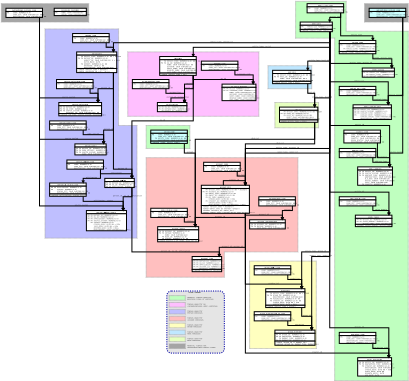 <?xml version="1.0" encoding="UTF-8"?>
<dia:diagram xmlns:dia="http://www.lysator.liu.se/~alla/dia/">
  <dia:layer name="Background" visible="true">
    <dia:object type="Standard - Polygon" version="0" id="O0">
      <dia:attribute name="obj_pos">
        <dia:point val="-105,21"/>
      </dia:attribute>
      <dia:attribute name="obj_bb">
        <dia:rectangle val="-105.15,20.85;-85.85,31.15"/>
      </dia:attribute>
      <dia:attribute name="poly_points">
        <dia:point val="-105,21"/>
        <dia:point val="-86,21"/>
        <dia:point val="-86,31"/>
        <dia:point val="-105,31"/>
      </dia:attribute>
      <dia:attribute name="line_color">
        <dia:color val="#a6a6a6"/>
      </dia:attribute>
      <dia:attribute name="line_width">
        <dia:real val="0.3"/>
      </dia:attribute>
      <dia:attribute name="inner_color">
        <dia:color val="#bfffbf"/>
      </dia:attribute>
      <dia:attribute name="show_background">
        <dia:boolean val="true"/>
      </dia:attribute>
      <dia:attribute name="line_style">
        <dia:enum val="4"/>
      </dia:attribute>
    </dia:object>
    <dia:object type="Standard - Polygon" version="0" id="O1">
      <dia:attribute name="obj_pos">
        <dia:point val="-31,118"/>
      </dia:attribute>
      <dia:attribute name="obj_bb">
        <dia:rectangle val="-60.15,79.85;-30.85,118.15"/>
      </dia:attribute>
      <dia:attribute name="poly_points">
        <dia:point val="-31,118"/>
        <dia:point val="-60,118"/>
        <dia:point val="-60,80"/>
        <dia:point val="-31,80"/>
      </dia:attribute>
      <dia:attribute name="line_color">
        <dia:color val="#a5a5a5"/>
      </dia:attribute>
      <dia:attribute name="line_width">
        <dia:real val="0.3"/>
      </dia:attribute>
      <dia:attribute name="inner_color">
        <dia:color val="#ffffbf"/>
      </dia:attribute>
      <dia:attribute name="show_background">
        <dia:boolean val="true"/>
      </dia:attribute>
      <dia:attribute name="line_style">
        <dia:enum val="4"/>
      </dia:attribute>
    </dia:object>
    <dia:object type="Standard - Polygon" version="0" id="O2">
      <dia:attribute name="obj_pos">
        <dia:point val="-52,-5"/>
      </dia:attribute>
      <dia:attribute name="obj_bb">
        <dia:rectangle val="-52.15,-5.15;-32.85,5.15"/>
      </dia:attribute>
      <dia:attribute name="poly_points">
        <dia:point val="-52,-5"/>
        <dia:point val="-33,-5"/>
        <dia:point val="-33,5"/>
        <dia:point val="-52,5"/>
      </dia:attribute>
      <dia:attribute name="line_color">
        <dia:color val="#a6a6a6"/>
      </dia:attribute>
      <dia:attribute name="line_width">
        <dia:real val="0.3"/>
      </dia:attribute>
      <dia:attribute name="inner_color">
        <dia:color val="#bfe7ff"/>
      </dia:attribute>
      <dia:attribute name="show_background">
        <dia:boolean val="true"/>
      </dia:attribute>
      <dia:attribute name="line_style">
        <dia:enum val="4"/>
      </dia:attribute>
    </dia:object>
    <dia:object type="Standard - Polygon" version="0" id="O3">
      <dia:attribute name="obj_pos">
        <dia:point val="-49,11"/>
      </dia:attribute>
      <dia:attribute name="obj_bb">
        <dia:rectangle val="-49.15,10.85;-29.85,22.15"/>
      </dia:attribute>
      <dia:attribute name="poly_points">
        <dia:point val="-49,11"/>
        <dia:point val="-30,11"/>
        <dia:point val="-30,22"/>
        <dia:point val="-49,22"/>
      </dia:attribute>
      <dia:attribute name="line_color">
        <dia:color val="#a6a6a6"/>
      </dia:attribute>
      <dia:attribute name="line_width">
        <dia:real val="0.3"/>
      </dia:attribute>
      <dia:attribute name="inner_color">
        <dia:color val="#e6ffbf"/>
      </dia:attribute>
      <dia:attribute name="show_background">
        <dia:boolean val="true"/>
      </dia:attribute>
      <dia:attribute name="line_style">
        <dia:enum val="4"/>
      </dia:attribute>
    </dia:object>
    <dia:object type="Standard - Polygon" version="0" id="O4">
      <dia:attribute name="obj_pos">
        <dia:point val="-18,-33"/>
      </dia:attribute>
      <dia:attribute name="obj_bb">
        <dia:rectangle val="-40.15,-33.15;9.15,132.15"/>
      </dia:attribute>
      <dia:attribute name="poly_points">
        <dia:point val="-18,-33"/>
        <dia:point val="-18,-20"/>
        <dia:point val="9,-20"/>
        <dia:point val="9,132"/>
        <dia:point val="-23,132"/>
        <dia:point val="-23,-17"/>
        <dia:point val="-40,-17"/>
        <dia:point val="-40,-33"/>
      </dia:attribute>
      <dia:attribute name="line_color">
        <dia:color val="#a6a6a6"/>
      </dia:attribute>
      <dia:attribute name="line_width">
        <dia:real val="0.3"/>
      </dia:attribute>
      <dia:attribute name="inner_color">
        <dia:color val="#bfffbf"/>
      </dia:attribute>
      <dia:attribute name="show_background">
        <dia:boolean val="true"/>
      </dia:attribute>
      <dia:attribute name="line_style">
        <dia:enum val="4"/>
      </dia:attribute>
    </dia:object>
    <dia:object type="Standard - Polygon" version="0" id="O5">
      <dia:attribute name="obj_pos">
        <dia:point val="-168,-32"/>
      </dia:attribute>
      <dia:attribute name="obj_bb">
        <dia:rectangle val="-168.15,-32.15;-129.85,-23.85"/>
      </dia:attribute>
      <dia:attribute name="poly_points">
        <dia:point val="-168,-32"/>
        <dia:point val="-130,-32"/>
        <dia:point val="-130,-24"/>
        <dia:point val="-168,-24"/>
      </dia:attribute>
      <dia:attribute name="line_color">
        <dia:color val="#a6a6a6"/>
      </dia:attribute>
      <dia:attribute name="line_width">
        <dia:real val="0.3"/>
      </dia:attribute>
      <dia:attribute name="inner_color">
        <dia:color val="#a6a6a6"/>
      </dia:attribute>
      <dia:attribute name="show_background">
        <dia:boolean val="true"/>
      </dia:attribute>
      <dia:attribute name="line_style">
        <dia:enum val="4"/>
      </dia:attribute>
    </dia:object>
    <dia:object type="Standard - Polygon" version="0" id="O6">
      <dia:attribute name="obj_pos">
        <dia:point val="-113,-11"/>
      </dia:attribute>
      <dia:attribute name="obj_bb">
        <dia:rectangle val="-113.15,-11.15;-55.85,17.15"/>
      </dia:attribute>
      <dia:attribute name="poly_points">
        <dia:point val="-113,-11"/>
        <dia:point val="-56,-11"/>
        <dia:point val="-56,17"/>
        <dia:point val="-113,17"/>
      </dia:attribute>
      <dia:attribute name="line_color">
        <dia:color val="#a6a6a6"/>
      </dia:attribute>
      <dia:attribute name="line_width">
        <dia:real val="0.3"/>
      </dia:attribute>
      <dia:attribute name="inner_color">
        <dia:color val="#ffbfff"/>
      </dia:attribute>
      <dia:attribute name="show_background">
        <dia:boolean val="true"/>
      </dia:attribute>
      <dia:attribute name="line_style">
        <dia:enum val="4"/>
      </dia:attribute>
    </dia:object>
    <dia:object type="Standard - Polygon" version="0" id="O7">
      <dia:attribute name="obj_pos">
        <dia:point val="-10,-32"/>
      </dia:attribute>
      <dia:attribute name="obj_bb">
        <dia:rectangle val="-10.15,-32.15;9.15,-23.85"/>
      </dia:attribute>
      <dia:attribute name="poly_points">
        <dia:point val="-10,-32"/>
        <dia:point val="9,-32"/>
        <dia:point val="9,-24"/>
        <dia:point val="-10,-24"/>
      </dia:attribute>
      <dia:attribute name="line_color">
        <dia:color val="#a6a6a6"/>
      </dia:attribute>
      <dia:attribute name="line_width">
        <dia:real val="0.3"/>
      </dia:attribute>
      <dia:attribute name="inner_color">
        <dia:color val="#a6a6a6"/>
      </dia:attribute>
      <dia:attribute name="show_background">
        <dia:boolean val="true"/>
      </dia:attribute>
      <dia:attribute name="line_style">
        <dia:enum val="4"/>
      </dia:attribute>
    </dia:object>
    <dia:object type="Standard - Polygon" version="0" id="O8">
      <dia:attribute name="obj_pos">
        <dia:point val="-105,35"/>
      </dia:attribute>
      <dia:attribute name="obj_bb">
        <dia:rectangle val="-105.15,34.85;-38.85,87.15"/>
      </dia:attribute>
      <dia:attribute name="poly_points">
        <dia:point val="-105,35"/>
        <dia:point val="-39,35"/>
        <dia:point val="-39,76"/>
        <dia:point val="-71,76"/>
        <dia:point val="-71,87"/>
        <dia:point val="-105,87"/>
      </dia:attribute>
      <dia:attribute name="line_color">
        <dia:color val="#a6a6a6"/>
      </dia:attribute>
      <dia:attribute name="line_width">
        <dia:real val="0.3"/>
      </dia:attribute>
      <dia:attribute name="inner_color">
        <dia:color val="#ffbfbf"/>
      </dia:attribute>
      <dia:attribute name="show_background">
        <dia:boolean val="true"/>
      </dia:attribute>
      <dia:attribute name="line_style">
        <dia:enum val="4"/>
      </dia:attribute>
    </dia:object>
    <dia:object type="Standard - Polygon" version="0" id="O9">
      <dia:attribute name="obj_pos">
        <dia:point val="-149,70"/>
      </dia:attribute>
      <dia:attribute name="obj_bb">
        <dia:rectangle val="-149.15,-21.15;-108.85,70.15"/>
      </dia:attribute>
      <dia:attribute name="poly_points">
        <dia:point val="-149,70"/>
        <dia:point val="-109,70"/>
        <dia:point val="-109,21"/>
        <dia:point val="-117,21"/>
        <dia:point val="-117,-21"/>
        <dia:point val="-149,-21"/>
      </dia:attribute>
      <dia:attribute name="line_color">
        <dia:color val="#a6a6a6"/>
      </dia:attribute>
      <dia:attribute name="line_width">
        <dia:real val="0.3"/>
      </dia:attribute>
      <dia:attribute name="inner_color">
        <dia:color val="#bfbfff"/>
      </dia:attribute>
      <dia:attribute name="show_background">
        <dia:boolean val="true"/>
      </dia:attribute>
      <dia:attribute name="line_style">
        <dia:enum val="4"/>
      </dia:attribute>
    </dia:object>
    <dia:object type="UML - Class" version="0" id="O10">
      <dia:attribute name="obj_pos">
        <dia:point val="-8,-30"/>
      </dia:attribute>
      <dia:attribute name="obj_bb">
        <dia:rectangle val="-8.05,-30.05;6.65,-25.95"/>
      </dia:attribute>
      <dia:attribute name="elem_corner">
        <dia:point val="-8,-30"/>
      </dia:attribute>
      <dia:attribute name="elem_width">
        <dia:real val="14.6"/>
      </dia:attribute>
      <dia:attribute name="elem_height">
        <dia:real val="4"/>
      </dia:attribute>
      <dia:attribute name="name">
        <dia:string>#authoritative_system_code#</dia:string>
      </dia:attribute>
      <dia:attribute name="stereotype">
        <dia:string>##</dia:string>
      </dia:attribute>
      <dia:attribute name="comment">
        <dia:string>##</dia:string>
      </dia:attribute>
      <dia:attribute name="abstract">
        <dia:boolean val="false"/>
      </dia:attribute>
      <dia:attribute name="suppress_attributes">
        <dia:boolean val="false"/>
      </dia:attribute>
      <dia:attribute name="suppress_operations">
        <dia:boolean val="false"/>
      </dia:attribute>
      <dia:attribute name="visible_attributes">
        <dia:boolean val="true"/>
      </dia:attribute>
      <dia:attribute name="visible_operations">
        <dia:boolean val="false"/>
      </dia:attribute>
      <dia:attribute name="visible_comments">
        <dia:boolean val="false"/>
      </dia:attribute>
      <dia:attribute name="foreground_color">
        <dia:color val="#000000"/>
      </dia:attribute>
      <dia:attribute name="background_color">
        <dia:color val="#ccffff"/>
      </dia:attribute>
      <dia:attribute name="normal_font">
        <dia:font family="courier new" style="0" name="Courier"/>
      </dia:attribute>
      <dia:attribute name="abstract_font">
        <dia:font family="courier new" style="0" name="Courier"/>
      </dia:attribute>
      <dia:attribute name="polymorphic_font">
        <dia:font family="monospace" style="8" name="Courier"/>
      </dia:attribute>
      <dia:attribute name="classname_font">
        <dia:font family="arial" style="0" name="Helvetica"/>
      </dia:attribute>
      <dia:attribute name="abstract_classname_font">
        <dia:font family="arial" style="0" name="Helvetica"/>
      </dia:attribute>
      <dia:attribute name="comment_font">
        <dia:font family="sans" style="8" name="Helvetica"/>
      </dia:attribute>
      <dia:attribute name="font_height">
        <dia:real val="0.8"/>
      </dia:attribute>
      <dia:attribute name="polymorphic_font_height">
        <dia:real val="0.8"/>
      </dia:attribute>
      <dia:attribute name="abstract_font_height">
        <dia:real val="0.8"/>
      </dia:attribute>
      <dia:attribute name="classname_font_height">
        <dia:real val="1"/>
      </dia:attribute>
      <dia:attribute name="abstract_classname_font_height">
        <dia:real val="1"/>
      </dia:attribute>
      <dia:attribute name="comment_font_height">
        <dia:real val="1"/>
      </dia:attribute>
      <dia:attribute name="attributes">
        <dia:composite type="umlattribute">
          <dia:attribute name="name">
            <dia:string>#PK    code#</dia:string>
          </dia:attribute>
          <dia:attribute name="type">
            <dia:string>#NUMERIC(6,0)#</dia:string>
          </dia:attribute>
          <dia:attribute name="value">
            <dia:string>##</dia:string>
          </dia:attribute>
          <dia:attribute name="comment">
            <dia:string>##</dia:string>
          </dia:attribute>
          <dia:attribute name="visibility">
            <dia:enum val="3"/>
          </dia:attribute>
          <dia:attribute name="abstract">
            <dia:boolean val="false"/>
          </dia:attribute>
          <dia:attribute name="class_scope">
            <dia:boolean val="false"/>
          </dia:attribute>
        </dia:composite>
        <dia:composite type="umlattribute">
          <dia:attribute name="name">
            <dia:string>#      code_str#</dia:string>
          </dia:attribute>
          <dia:attribute name="type">
            <dia:string>#CHAR VARYING(16) NN,U#</dia:string>
          </dia:attribute>
          <dia:attribute name="value">
            <dia:string>##</dia:string>
          </dia:attribute>
          <dia:attribute name="comment">
            <dia:string>##</dia:string>
          </dia:attribute>
          <dia:attribute name="visibility">
            <dia:enum val="3"/>
          </dia:attribute>
          <dia:attribute name="abstract">
            <dia:boolean val="false"/>
          </dia:attribute>
          <dia:attribute name="class_scope">
            <dia:boolean val="false"/>
          </dia:attribute>
        </dia:composite>
        <dia:composite type="umlattribute">
          <dia:attribute name="name">
            <dia:string>#      description#</dia:string>
          </dia:attribute>
          <dia:attribute name="type">
            <dia:string>#CHAR VARYING(512) NN#</dia:string>
          </dia:attribute>
          <dia:attribute name="value">
            <dia:string>##</dia:string>
          </dia:attribute>
          <dia:attribute name="comment">
            <dia:string>##</dia:string>
          </dia:attribute>
          <dia:attribute name="visibility">
            <dia:enum val="3"/>
          </dia:attribute>
          <dia:attribute name="abstract">
            <dia:boolean val="false"/>
          </dia:attribute>
          <dia:attribute name="class_scope">
            <dia:boolean val="false"/>
          </dia:attribute>
        </dia:composite>
      </dia:attribute>
      <dia:attribute name="operations"/>
      <dia:attribute name="template">
        <dia:boolean val="false"/>
      </dia:attribute>
      <dia:attribute name="templates"/>
    </dia:object>
    <dia:object type="UML - Generalization" version="0" id="O11">
      <dia:attribute name="obj_pos">
        <dia:point val="0.9,39"/>
      </dia:attribute>
      <dia:attribute name="obj_bb">
        <dia:rectangle val="-25.2,-19.85;1.75,39.05"/>
      </dia:attribute>
      <dia:attribute name="orth_points">
        <dia:point val="0.9,39"/>
        <dia:point val="0.9,21"/>
        <dia:point val="-25.15,21"/>
        <dia:point val="-25.15,-19.8"/>
      </dia:attribute>
      <dia:attribute name="orth_orient">
        <dia:enum val="1"/>
        <dia:enum val="0"/>
        <dia:enum val="1"/>
      </dia:attribute>
      <dia:attribute name="orth_autoroute">
        <dia:boolean val="false"/>
      </dia:attribute>
      <dia:attribute name="name">
        <dia:string>#entity_id#</dia:string>
      </dia:attribute>
      <dia:attribute name="stereotype">
        <dia:string>##</dia:string>
      </dia:attribute>
      <dia:connections>
        <dia:connection handle="0" to="O124" connection="2"/>
        <dia:connection handle="1" to="O116" connection="7"/>
      </dia:connections>
    </dia:object>
    <dia:object type="UML - Generalization" version="0" id="O12">
      <dia:attribute name="obj_pos">
        <dia:point val="0.9,39"/>
      </dia:attribute>
      <dia:attribute name="obj_bb">
        <dia:rectangle val="0.05,-26.05;6.65,39.05"/>
      </dia:attribute>
      <dia:attribute name="orth_points">
        <dia:point val="0.9,39"/>
        <dia:point val="0.9,33"/>
        <dia:point val="6.6,33"/>
        <dia:point val="6.6,-26"/>
      </dia:attribute>
      <dia:attribute name="orth_orient">
        <dia:enum val="1"/>
        <dia:enum val="0"/>
        <dia:enum val="1"/>
      </dia:attribute>
      <dia:attribute name="orth_autoroute">
        <dia:boolean val="false"/>
      </dia:attribute>
      <dia:attribute name="name">
        <dia:string>#source_system#</dia:string>
      </dia:attribute>
      <dia:attribute name="stereotype">
        <dia:string>##</dia:string>
      </dia:attribute>
      <dia:connections>
        <dia:connection handle="0" to="O124" connection="2"/>
        <dia:connection handle="1" to="O10" connection="7"/>
      </dia:connections>
    </dia:object>
    <dia:object type="UML - Generalization" version="0" id="O13">
      <dia:attribute name="obj_pos">
        <dia:point val="0.3,12"/>
      </dia:attribute>
      <dia:attribute name="obj_bb">
        <dia:rectangle val="-25.2,-19.85;1.15,12.05"/>
      </dia:attribute>
      <dia:attribute name="orth_points">
        <dia:point val="0.3,12"/>
        <dia:point val="0.3,2"/>
        <dia:point val="-25.15,2"/>
        <dia:point val="-25.15,-19.8"/>
      </dia:attribute>
      <dia:attribute name="orth_orient">
        <dia:enum val="1"/>
        <dia:enum val="0"/>
        <dia:enum val="1"/>
      </dia:attribute>
      <dia:attribute name="orth_autoroute">
        <dia:boolean val="false"/>
      </dia:attribute>
      <dia:attribute name="name">
        <dia:string>#entity_id#</dia:string>
      </dia:attribute>
      <dia:attribute name="stereotype">
        <dia:string>##</dia:string>
      </dia:attribute>
      <dia:connections>
        <dia:connection handle="0" to="O120" connection="2"/>
        <dia:connection handle="1" to="O116" connection="7"/>
      </dia:connections>
    </dia:object>
    <dia:object type="UML - Generalization" version="0" id="O14">
      <dia:attribute name="obj_pos">
        <dia:point val="0.3,12"/>
      </dia:attribute>
      <dia:attribute name="obj_bb">
        <dia:rectangle val="-0.55,-26.05;6.65,12.05"/>
      </dia:attribute>
      <dia:attribute name="orth_points">
        <dia:point val="0.3,12"/>
        <dia:point val="0.3,8"/>
        <dia:point val="6.6,8"/>
        <dia:point val="6.6,-26"/>
      </dia:attribute>
      <dia:attribute name="orth_orient">
        <dia:enum val="1"/>
        <dia:enum val="0"/>
        <dia:enum val="1"/>
      </dia:attribute>
      <dia:attribute name="orth_autoroute">
        <dia:boolean val="false"/>
      </dia:attribute>
      <dia:attribute name="name">
        <dia:string>#source_system#</dia:string>
      </dia:attribute>
      <dia:attribute name="stereotype">
        <dia:string>##</dia:string>
      </dia:attribute>
      <dia:connections>
        <dia:connection handle="0" to="O120" connection="2"/>
        <dia:connection handle="1" to="O10" connection="7"/>
      </dia:connections>
    </dia:object>
    <dia:object type="UML - Generalization" version="0" id="O15">
      <dia:attribute name="obj_pos">
        <dia:point val="0.6,60"/>
      </dia:attribute>
      <dia:attribute name="obj_bb">
        <dia:rectangle val="-25.2,-19.85;1.45,60.05"/>
      </dia:attribute>
      <dia:attribute name="orth_points">
        <dia:point val="0.6,60"/>
        <dia:point val="0.6,50"/>
        <dia:point val="-25.15,50"/>
        <dia:point val="-25.15,-19.8"/>
      </dia:attribute>
      <dia:attribute name="orth_orient">
        <dia:enum val="1"/>
        <dia:enum val="0"/>
        <dia:enum val="1"/>
      </dia:attribute>
      <dia:attribute name="orth_autoroute">
        <dia:boolean val="false"/>
      </dia:attribute>
      <dia:attribute name="name">
        <dia:string>#entity_id#</dia:string>
      </dia:attribute>
      <dia:attribute name="stereotype">
        <dia:string>##</dia:string>
      </dia:attribute>
      <dia:connections>
        <dia:connection handle="0" to="O127" connection="2"/>
        <dia:connection handle="1" to="O116" connection="7"/>
      </dia:connections>
    </dia:object>
    <dia:object type="UML - Generalization" version="0" id="O16">
      <dia:attribute name="obj_pos">
        <dia:point val="0.55,122"/>
      </dia:attribute>
      <dia:attribute name="obj_bb">
        <dia:rectangle val="-25.2,-19.85;1.4,122.05"/>
      </dia:attribute>
      <dia:attribute name="orth_points">
        <dia:point val="0.55,122"/>
        <dia:point val="0.55,109"/>
        <dia:point val="-25.15,109"/>
        <dia:point val="-25.15,-19.8"/>
      </dia:attribute>
      <dia:attribute name="orth_orient">
        <dia:enum val="1"/>
        <dia:enum val="0"/>
        <dia:enum val="1"/>
      </dia:attribute>
      <dia:attribute name="orth_autoroute">
        <dia:boolean val="false"/>
      </dia:attribute>
      <dia:attribute name="name">
        <dia:string>#entity_id#</dia:string>
      </dia:attribute>
      <dia:attribute name="stereotype">
        <dia:string>##</dia:string>
      </dia:attribute>
      <dia:connections>
        <dia:connection handle="0" to="O80" connection="2"/>
        <dia:connection handle="1" to="O116" connection="7"/>
      </dia:connections>
    </dia:object>
    <dia:object type="UML - Generalization" version="0" id="O17">
      <dia:attribute name="obj_pos">
        <dia:point val="-37.35,92"/>
      </dia:attribute>
      <dia:attribute name="obj_bb">
        <dia:rectangle val="-61.9,59.15;-36.5,92.05"/>
      </dia:attribute>
      <dia:attribute name="orth_points">
        <dia:point val="-37.35,92"/>
        <dia:point val="-37.35,90"/>
        <dia:point val="-61.85,90"/>
        <dia:point val="-61.85,59.2"/>
      </dia:attribute>
      <dia:attribute name="orth_orient">
        <dia:enum val="1"/>
        <dia:enum val="0"/>
        <dia:enum val="1"/>
      </dia:attribute>
      <dia:attribute name="orth_autoroute">
        <dia:boolean val="false"/>
      </dia:attribute>
      <dia:attribute name="name">
        <dia:string>#creator_id#</dia:string>
      </dia:attribute>
      <dia:attribute name="stereotype">
        <dia:string>##</dia:string>
      </dia:attribute>
      <dia:connections>
        <dia:connection handle="0" to="O130" connection="2"/>
        <dia:connection handle="1" to="O78" connection="7"/>
      </dia:connections>
    </dia:object>
    <dia:object type="UML - Generalization" version="0" id="O18">
      <dia:attribute name="obj_pos">
        <dia:point val="-111.2,44"/>
      </dia:attribute>
      <dia:attribute name="obj_bb">
        <dia:rectangle val="-119.291,-2.05;-110.35,44.05"/>
      </dia:attribute>
      <dia:attribute name="orth_points">
        <dia:point val="-111.2,44"/>
        <dia:point val="-111.2,40"/>
        <dia:point val="-119.241,40"/>
        <dia:point val="-119.241,-2"/>
      </dia:attribute>
      <dia:attribute name="orth_orient">
        <dia:enum val="1"/>
        <dia:enum val="0"/>
        <dia:enum val="1"/>
      </dia:attribute>
      <dia:attribute name="orth_autoroute">
        <dia:boolean val="false"/>
      </dia:attribute>
      <dia:attribute name="name">
        <dia:string>#person_id#</dia:string>
      </dia:attribute>
      <dia:attribute name="stereotype">
        <dia:string>##</dia:string>
      </dia:attribute>
      <dia:connections>
        <dia:connection handle="0" to="O55" connection="2"/>
        <dia:connection handle="1" to="O98" connection="7"/>
      </dia:connections>
    </dia:object>
    <dia:object type="UML - Generalization" version="0" id="O19">
      <dia:attribute name="obj_pos">
        <dia:point val="-123.5,29"/>
      </dia:attribute>
      <dia:attribute name="obj_bb">
        <dia:rectangle val="-124.35,-2.05;-119.191,29.05"/>
      </dia:attribute>
      <dia:attribute name="orth_points">
        <dia:point val="-123.5,29"/>
        <dia:point val="-123.5,23"/>
        <dia:point val="-119.241,23"/>
        <dia:point val="-119.241,-2"/>
      </dia:attribute>
      <dia:attribute name="orth_orient">
        <dia:enum val="1"/>
        <dia:enum val="0"/>
        <dia:enum val="1"/>
      </dia:attribute>
      <dia:attribute name="orth_autoroute">
        <dia:boolean val="false"/>
      </dia:attribute>
      <dia:attribute name="name">
        <dia:string>#person_id#</dia:string>
      </dia:attribute>
      <dia:attribute name="stereotype">
        <dia:string>##</dia:string>
      </dia:attribute>
      <dia:connections>
        <dia:connection handle="0" to="O103" connection="2"/>
        <dia:connection handle="1" to="O98" connection="7"/>
      </dia:connections>
    </dia:object>
    <dia:object type="UML - Generalization" version="0" id="O20">
      <dia:attribute name="obj_pos">
        <dia:point val="-123.5,29"/>
      </dia:attribute>
      <dia:attribute name="obj_bb">
        <dia:rectangle val="-151.45,-26.05;-122.65,29.05"/>
      </dia:attribute>
      <dia:attribute name="orth_points">
        <dia:point val="-123.5,29"/>
        <dia:point val="-123.5,27"/>
        <dia:point val="-151.4,27"/>
        <dia:point val="-151.4,-26"/>
      </dia:attribute>
      <dia:attribute name="orth_orient">
        <dia:enum val="1"/>
        <dia:enum val="0"/>
        <dia:enum val="1"/>
      </dia:attribute>
      <dia:attribute name="orth_autoroute">
        <dia:boolean val="false"/>
      </dia:attribute>
      <dia:attribute name="name">
        <dia:string>#source_system#</dia:string>
      </dia:attribute>
      <dia:attribute name="stereotype">
        <dia:string>##</dia:string>
      </dia:attribute>
      <dia:connections>
        <dia:connection handle="0" to="O103" connection="2"/>
        <dia:connection handle="1" to="O31" connection="7"/>
      </dia:connections>
    </dia:object>
    <dia:object type="UML - Generalization" version="0" id="O21">
      <dia:attribute name="obj_pos">
        <dia:point val="-84.519,-9"/>
      </dia:attribute>
      <dia:attribute name="obj_bb">
        <dia:rectangle val="-85.369,-19.85;-25.1,-8.95"/>
      </dia:attribute>
      <dia:attribute name="orth_points">
        <dia:point val="-84.519,-9"/>
        <dia:point val="-84.519,-13"/>
        <dia:point val="-25.15,-13"/>
        <dia:point val="-25.15,-19.8"/>
      </dia:attribute>
      <dia:attribute name="orth_orient">
        <dia:enum val="1"/>
        <dia:enum val="0"/>
        <dia:enum val="1"/>
      </dia:attribute>
      <dia:attribute name="orth_autoroute">
        <dia:boolean val="false"/>
      </dia:attribute>
      <dia:attribute name="name">
        <dia:string>#entity_type, ou_id#</dia:string>
      </dia:attribute>
      <dia:attribute name="stereotype">
        <dia:string>##</dia:string>
      </dia:attribute>
      <dia:connections>
        <dia:connection handle="0" to="O75" connection="2"/>
        <dia:connection handle="1" to="O116" connection="7"/>
      </dia:connections>
    </dia:object>
    <dia:object type="UML - Generalization" version="0" id="O22">
      <dia:attribute name="obj_pos">
        <dia:point val="-119.241,-11"/>
      </dia:attribute>
      <dia:attribute name="obj_bb">
        <dia:rectangle val="-120.091,-19.85;-25.1,-10.95"/>
      </dia:attribute>
      <dia:attribute name="orth_points">
        <dia:point val="-119.241,-11"/>
        <dia:point val="-119.241,-15"/>
        <dia:point val="-25.15,-15"/>
        <dia:point val="-25.15,-19.8"/>
      </dia:attribute>
      <dia:attribute name="orth_orient">
        <dia:enum val="1"/>
        <dia:enum val="0"/>
        <dia:enum val="1"/>
      </dia:attribute>
      <dia:attribute name="orth_autoroute">
        <dia:boolean val="false"/>
      </dia:attribute>
      <dia:attribute name="name">
        <dia:string>#entity_type, person_id#</dia:string>
      </dia:attribute>
      <dia:attribute name="stereotype">
        <dia:string>##</dia:string>
      </dia:attribute>
      <dia:connections>
        <dia:connection handle="0" to="O98" connection="2"/>
        <dia:connection handle="1" to="O116" connection="7"/>
      </dia:connections>
    </dia:object>
    <dia:object type="UML - Generalization" version="0" id="O23">
      <dia:attribute name="obj_pos">
        <dia:point val="-33,110"/>
      </dia:attribute>
      <dia:attribute name="obj_bb">
        <dia:rectangle val="-33.85,-19.85;-25.1,110.05"/>
      </dia:attribute>
      <dia:attribute name="orth_points">
        <dia:point val="-33,110"/>
        <dia:point val="-33,78"/>
        <dia:point val="-25.15,78"/>
        <dia:point val="-25.15,-19.8"/>
      </dia:attribute>
      <dia:attribute name="orth_orient">
        <dia:enum val="1"/>
        <dia:enum val="0"/>
        <dia:enum val="1"/>
      </dia:attribute>
      <dia:attribute name="orth_autoroute">
        <dia:boolean val="false"/>
      </dia:attribute>
      <dia:attribute name="name">
        <dia:string>#member_type, member_id#</dia:string>
      </dia:attribute>
      <dia:attribute name="stereotype">
        <dia:string>##</dia:string>
      </dia:attribute>
      <dia:connections>
        <dia:connection handle="0" to="O93" connection="2"/>
        <dia:connection handle="1" to="O116" connection="7"/>
      </dia:connections>
    </dia:object>
    <dia:object type="UML - Generalization" version="0" id="O24">
      <dia:attribute name="obj_pos">
        <dia:point val="-61.85,47"/>
      </dia:attribute>
      <dia:attribute name="obj_bb">
        <dia:rectangle val="-62.7,-19.85;-25.1,47.05"/>
      </dia:attribute>
      <dia:attribute name="orth_points">
        <dia:point val="-61.85,47"/>
        <dia:point val="-61.85,33"/>
        <dia:point val="-25.15,33"/>
        <dia:point val="-25.15,-19.8"/>
      </dia:attribute>
      <dia:attribute name="orth_orient">
        <dia:enum val="1"/>
        <dia:enum val="0"/>
        <dia:enum val="1"/>
      </dia:attribute>
      <dia:attribute name="orth_autoroute">
        <dia:boolean val="false"/>
      </dia:attribute>
      <dia:attribute name="name">
        <dia:string>#owner_type, owner_id#</dia:string>
      </dia:attribute>
      <dia:attribute name="stereotype">
        <dia:string>##</dia:string>
      </dia:attribute>
      <dia:connections>
        <dia:connection handle="0" to="O78" connection="2"/>
        <dia:connection handle="1" to="O116" connection="7"/>
      </dia:connections>
    </dia:object>
    <dia:object type="UML - Generalization" version="0" id="O25">
      <dia:attribute name="obj_pos">
        <dia:point val="0.55,122"/>
      </dia:attribute>
      <dia:attribute name="obj_bb">
        <dia:rectangle val="-61.9,59.15;1.4,122.05"/>
      </dia:attribute>
      <dia:attribute name="orth_points">
        <dia:point val="0.55,122"/>
        <dia:point val="0.55,120"/>
        <dia:point val="-61.85,120"/>
        <dia:point val="-61.85,59.2"/>
      </dia:attribute>
      <dia:attribute name="orth_orient">
        <dia:enum val="1"/>
        <dia:enum val="0"/>
        <dia:enum val="1"/>
      </dia:attribute>
      <dia:attribute name="orth_autoroute">
        <dia:boolean val="false"/>
      </dia:attribute>
      <dia:attribute name="name">
        <dia:string>#creator_id#</dia:string>
      </dia:attribute>
      <dia:attribute name="stereotype">
        <dia:string>##</dia:string>
      </dia:attribute>
      <dia:connections>
        <dia:connection handle="0" to="O80" connection="2"/>
        <dia:connection handle="1" to="O78" connection="7"/>
      </dia:connections>
    </dia:object>
    <dia:object type="UML - Generalization" version="0" id="O26">
      <dia:attribute name="obj_pos">
        <dia:point val="-73.2,78"/>
      </dia:attribute>
      <dia:attribute name="obj_bb">
        <dia:rectangle val="-111.25,47.95;-72.35,78.05"/>
      </dia:attribute>
      <dia:attribute name="orth_points">
        <dia:point val="-73.2,78"/>
        <dia:point val="-73.2,76"/>
        <dia:point val="-111.2,76"/>
        <dia:point val="-111.2,48"/>
      </dia:attribute>
      <dia:attribute name="orth_orient">
        <dia:enum val="1"/>
        <dia:enum val="0"/>
        <dia:enum val="1"/>
      </dia:attribute>
      <dia:attribute name="orth_autoroute">
        <dia:boolean val="false"/>
      </dia:attribute>
      <dia:attribute name="name">
        <dia:string>#person_id, ou_id, affiliation#</dia:string>
      </dia:attribute>
      <dia:attribute name="stereotype">
        <dia:string>##</dia:string>
      </dia:attribute>
      <dia:connections>
        <dia:connection handle="0" to="O37" connection="2"/>
        <dia:connection handle="1" to="O55" connection="7"/>
      </dia:connections>
    </dia:object>
    <dia:object type="UML - Generalization" version="0" id="O27">
      <dia:attribute name="obj_pos">
        <dia:point val="-125.95,11"/>
      </dia:attribute>
      <dia:attribute name="obj_bb">
        <dia:rectangle val="-126.8,-2.05;-119.191,11.05"/>
      </dia:attribute>
      <dia:attribute name="orth_points">
        <dia:point val="-125.95,11"/>
        <dia:point val="-125.95,5"/>
        <dia:point val="-119.241,5"/>
        <dia:point val="-119.241,-2"/>
      </dia:attribute>
      <dia:attribute name="orth_orient">
        <dia:enum val="1"/>
        <dia:enum val="0"/>
        <dia:enum val="1"/>
      </dia:attribute>
      <dia:attribute name="orth_autoroute">
        <dia:boolean val="false"/>
      </dia:attribute>
      <dia:attribute name="name">
        <dia:string>#person_id#</dia:string>
      </dia:attribute>
      <dia:attribute name="stereotype">
        <dia:string>##</dia:string>
      </dia:attribute>
      <dia:connections>
        <dia:connection handle="0" to="O100" connection="2"/>
        <dia:connection handle="1" to="O98" connection="7"/>
      </dia:connections>
    </dia:object>
    <dia:object type="UML - Generalization" version="0" id="O28">
      <dia:attribute name="obj_pos">
        <dia:point val="-111.2,44"/>
      </dia:attribute>
      <dia:attribute name="obj_bb">
        <dia:rectangle val="-112.05,-0.85;-84.469,44.05"/>
      </dia:attribute>
      <dia:attribute name="orth_points">
        <dia:point val="-111.2,44"/>
        <dia:point val="-111.2,19"/>
        <dia:point val="-84.519,19"/>
        <dia:point val="-84.519,-0.8"/>
      </dia:attribute>
      <dia:attribute name="orth_orient">
        <dia:enum val="1"/>
        <dia:enum val="0"/>
        <dia:enum val="1"/>
      </dia:attribute>
      <dia:attribute name="orth_autoroute">
        <dia:boolean val="false"/>
      </dia:attribute>
      <dia:attribute name="name">
        <dia:string>#ou_id#</dia:string>
      </dia:attribute>
      <dia:attribute name="stereotype">
        <dia:string>##</dia:string>
      </dia:attribute>
      <dia:connections>
        <dia:connection handle="0" to="O55" connection="2"/>
        <dia:connection handle="1" to="O75" connection="7"/>
      </dia:connections>
    </dia:object>
    <dia:object type="UML - Generalization" version="0" id="O29">
      <dia:attribute name="obj_pos">
        <dia:point val="-115,58"/>
      </dia:attribute>
      <dia:attribute name="obj_bb">
        <dia:rectangle val="-151.45,-26.05;-114.15,58.05"/>
      </dia:attribute>
      <dia:attribute name="orth_points">
        <dia:point val="-115,58"/>
        <dia:point val="-115,56"/>
        <dia:point val="-151.4,56"/>
        <dia:point val="-151.4,-26"/>
      </dia:attribute>
      <dia:attribute name="orth_orient">
        <dia:enum val="1"/>
        <dia:enum val="0"/>
        <dia:enum val="1"/>
      </dia:attribute>
      <dia:attribute name="orth_autoroute">
        <dia:boolean val="false"/>
      </dia:attribute>
      <dia:attribute name="name">
        <dia:string>#source_system#</dia:string>
      </dia:attribute>
      <dia:attribute name="stereotype">
        <dia:string>##</dia:string>
      </dia:attribute>
      <dia:connections>
        <dia:connection handle="0" to="O34" connection="2"/>
        <dia:connection handle="1" to="O31" connection="7"/>
      </dia:connections>
    </dia:object>
    <dia:object type="UML - Generalization" version="0" id="O30">
      <dia:attribute name="obj_pos">
        <dia:point val="-125.95,11"/>
      </dia:attribute>
      <dia:attribute name="obj_bb">
        <dia:rectangle val="-151.45,-26.05;-125.1,11.05"/>
      </dia:attribute>
      <dia:attribute name="orth_points">
        <dia:point val="-125.95,11"/>
        <dia:point val="-125.95,9"/>
        <dia:point val="-151.4,9"/>
        <dia:point val="-151.4,-26"/>
      </dia:attribute>
      <dia:attribute name="orth_orient">
        <dia:enum val="1"/>
        <dia:enum val="0"/>
        <dia:enum val="1"/>
      </dia:attribute>
      <dia:attribute name="orth_autoroute">
        <dia:boolean val="false"/>
      </dia:attribute>
      <dia:attribute name="name">
        <dia:string>#source_system#</dia:string>
      </dia:attribute>
      <dia:attribute name="stereotype">
        <dia:string>##</dia:string>
      </dia:attribute>
      <dia:connections>
        <dia:connection handle="0" to="O100" connection="2"/>
        <dia:connection handle="1" to="O31" connection="7"/>
      </dia:connections>
    </dia:object>
    <dia:object type="UML - Class" version="0" id="O31">
      <dia:attribute name="obj_pos">
        <dia:point val="-166,-30"/>
      </dia:attribute>
      <dia:attribute name="obj_bb">
        <dia:rectangle val="-166.05,-30.05;-151.35,-25.95"/>
      </dia:attribute>
      <dia:attribute name="elem_corner">
        <dia:point val="-166,-30"/>
      </dia:attribute>
      <dia:attribute name="elem_width">
        <dia:real val="14.6"/>
      </dia:attribute>
      <dia:attribute name="elem_height">
        <dia:real val="4"/>
      </dia:attribute>
      <dia:attribute name="name">
        <dia:string>#authoritative_system_code#</dia:string>
      </dia:attribute>
      <dia:attribute name="stereotype">
        <dia:string>##</dia:string>
      </dia:attribute>
      <dia:attribute name="comment">
        <dia:string>##</dia:string>
      </dia:attribute>
      <dia:attribute name="abstract">
        <dia:boolean val="false"/>
      </dia:attribute>
      <dia:attribute name="suppress_attributes">
        <dia:boolean val="false"/>
      </dia:attribute>
      <dia:attribute name="suppress_operations">
        <dia:boolean val="false"/>
      </dia:attribute>
      <dia:attribute name="visible_attributes">
        <dia:boolean val="true"/>
      </dia:attribute>
      <dia:attribute name="visible_operations">
        <dia:boolean val="false"/>
      </dia:attribute>
      <dia:attribute name="visible_comments">
        <dia:boolean val="false"/>
      </dia:attribute>
      <dia:attribute name="foreground_color">
        <dia:color val="#000000"/>
      </dia:attribute>
      <dia:attribute name="background_color">
        <dia:color val="#ffffff"/>
      </dia:attribute>
      <dia:attribute name="normal_font">
        <dia:font family="courier new" style="0" name="Courier"/>
      </dia:attribute>
      <dia:attribute name="abstract_font">
        <dia:font family="courier new" style="0" name="Courier"/>
      </dia:attribute>
      <dia:attribute name="polymorphic_font">
        <dia:font family="monospace" style="8" name="Courier"/>
      </dia:attribute>
      <dia:attribute name="classname_font">
        <dia:font family="arial" style="0" name="Helvetica"/>
      </dia:attribute>
      <dia:attribute name="abstract_classname_font">
        <dia:font family="arial" style="0" name="Helvetica"/>
      </dia:attribute>
      <dia:attribute name="comment_font">
        <dia:font family="sans" style="8" name="Helvetica"/>
      </dia:attribute>
      <dia:attribute name="font_height">
        <dia:real val="0.8"/>
      </dia:attribute>
      <dia:attribute name="polymorphic_font_height">
        <dia:real val="0.8"/>
      </dia:attribute>
      <dia:attribute name="abstract_font_height">
        <dia:real val="0.8"/>
      </dia:attribute>
      <dia:attribute name="classname_font_height">
        <dia:real val="1"/>
      </dia:attribute>
      <dia:attribute name="abstract_classname_font_height">
        <dia:real val="1"/>
      </dia:attribute>
      <dia:attribute name="comment_font_height">
        <dia:real val="1"/>
      </dia:attribute>
      <dia:attribute name="attributes">
        <dia:composite type="umlattribute">
          <dia:attribute name="name">
            <dia:string>#PK    code#</dia:string>
          </dia:attribute>
          <dia:attribute name="type">
            <dia:string>#NUMERIC(6,0)#</dia:string>
          </dia:attribute>
          <dia:attribute name="value">
            <dia:string>##</dia:string>
          </dia:attribute>
          <dia:attribute name="comment">
            <dia:string>##</dia:string>
          </dia:attribute>
          <dia:attribute name="visibility">
            <dia:enum val="3"/>
          </dia:attribute>
          <dia:attribute name="abstract">
            <dia:boolean val="false"/>
          </dia:attribute>
          <dia:attribute name="class_scope">
            <dia:boolean val="false"/>
          </dia:attribute>
        </dia:composite>
        <dia:composite type="umlattribute">
          <dia:attribute name="name">
            <dia:string>#      code_str#</dia:string>
          </dia:attribute>
          <dia:attribute name="type">
            <dia:string>#CHAR VARYING(16) NN,U#</dia:string>
          </dia:attribute>
          <dia:attribute name="value">
            <dia:string>##</dia:string>
          </dia:attribute>
          <dia:attribute name="comment">
            <dia:string>##</dia:string>
          </dia:attribute>
          <dia:attribute name="visibility">
            <dia:enum val="3"/>
          </dia:attribute>
          <dia:attribute name="abstract">
            <dia:boolean val="false"/>
          </dia:attribute>
          <dia:attribute name="class_scope">
            <dia:boolean val="false"/>
          </dia:attribute>
        </dia:composite>
        <dia:composite type="umlattribute">
          <dia:attribute name="name">
            <dia:string>#      description#</dia:string>
          </dia:attribute>
          <dia:attribute name="type">
            <dia:string>#CHAR VARYING(512) NN#</dia:string>
          </dia:attribute>
          <dia:attribute name="value">
            <dia:string>##</dia:string>
          </dia:attribute>
          <dia:attribute name="comment">
            <dia:string>##</dia:string>
          </dia:attribute>
          <dia:attribute name="visibility">
            <dia:enum val="3"/>
          </dia:attribute>
          <dia:attribute name="abstract">
            <dia:boolean val="false"/>
          </dia:attribute>
          <dia:attribute name="class_scope">
            <dia:boolean val="false"/>
          </dia:attribute>
        </dia:composite>
      </dia:attribute>
      <dia:attribute name="operations"/>
      <dia:attribute name="template">
        <dia:boolean val="false"/>
      </dia:attribute>
      <dia:attribute name="templates"/>
    </dia:object>
    <dia:object type="UML - Generalization" version="0" id="O32">
      <dia:attribute name="obj_pos">
        <dia:point val="-33,110"/>
      </dia:attribute>
      <dia:attribute name="obj_bb">
        <dia:rectangle val="-37.4,100.15;-32.15,110.05"/>
      </dia:attribute>
      <dia:attribute name="orth_points">
        <dia:point val="-33,110"/>
        <dia:point val="-33,104"/>
        <dia:point val="-37.35,104"/>
        <dia:point val="-37.35,100.2"/>
      </dia:attribute>
      <dia:attribute name="orth_orient">
        <dia:enum val="1"/>
        <dia:enum val="0"/>
        <dia:enum val="1"/>
      </dia:attribute>
      <dia:attribute name="orth_autoroute">
        <dia:boolean val="false"/>
      </dia:attribute>
      <dia:attribute name="name">
        <dia:string>#group_id#</dia:string>
      </dia:attribute>
      <dia:attribute name="stereotype">
        <dia:string>##</dia:string>
      </dia:attribute>
      <dia:connections>
        <dia:connection handle="0" to="O93" connection="2"/>
        <dia:connection handle="1" to="O130" connection="7"/>
      </dia:connections>
    </dia:object>
    <dia:object type="UML - Generalization" version="0" id="O33">
      <dia:attribute name="obj_pos">
        <dia:point val="-61.85,47"/>
      </dia:attribute>
      <dia:attribute name="obj_bb">
        <dia:rectangle val="-62.7,-19.85;-25.1,47.05"/>
      </dia:attribute>
      <dia:attribute name="orth_points">
        <dia:point val="-61.85,47"/>
        <dia:point val="-61.85,31"/>
        <dia:point val="-25.15,31"/>
        <dia:point val="-25.15,-19.8"/>
      </dia:attribute>
      <dia:attribute name="orth_orient">
        <dia:enum val="1"/>
        <dia:enum val="0"/>
        <dia:enum val="1"/>
      </dia:attribute>
      <dia:attribute name="orth_autoroute">
        <dia:boolean val="false"/>
      </dia:attribute>
      <dia:attribute name="name">
        <dia:string>#entity_type, account_id#</dia:string>
      </dia:attribute>
      <dia:attribute name="stereotype">
        <dia:string>##</dia:string>
      </dia:attribute>
      <dia:connections>
        <dia:connection handle="0" to="O78" connection="2"/>
        <dia:connection handle="1" to="O116" connection="7"/>
      </dia:connections>
    </dia:object>
    <dia:object type="UML - Class" version="0" id="O34">
      <dia:attribute name="obj_pos">
        <dia:point val="-131,58"/>
      </dia:attribute>
      <dia:attribute name="obj_bb">
        <dia:rectangle val="-131.05,57.95;-114.95,66.85"/>
      </dia:attribute>
      <dia:attribute name="elem_corner">
        <dia:point val="-131,58"/>
      </dia:attribute>
      <dia:attribute name="elem_width">
        <dia:real val="16"/>
      </dia:attribute>
      <dia:attribute name="elem_height">
        <dia:real val="8.8"/>
      </dia:attribute>
      <dia:attribute name="name">
        <dia:string>#person_affiliation_source#</dia:string>
      </dia:attribute>
      <dia:attribute name="stereotype">
        <dia:string>##</dia:string>
      </dia:attribute>
      <dia:attribute name="comment">
        <dia:string>##</dia:string>
      </dia:attribute>
      <dia:attribute name="abstract">
        <dia:boolean val="false"/>
      </dia:attribute>
      <dia:attribute name="suppress_attributes">
        <dia:boolean val="false"/>
      </dia:attribute>
      <dia:attribute name="suppress_operations">
        <dia:boolean val="false"/>
      </dia:attribute>
      <dia:attribute name="visible_attributes">
        <dia:boolean val="true"/>
      </dia:attribute>
      <dia:attribute name="visible_operations">
        <dia:boolean val="false"/>
      </dia:attribute>
      <dia:attribute name="visible_comments">
        <dia:boolean val="false"/>
      </dia:attribute>
      <dia:attribute name="foreground_color">
        <dia:color val="#000000"/>
      </dia:attribute>
      <dia:attribute name="background_color">
        <dia:color val="#ffffff"/>
      </dia:attribute>
      <dia:attribute name="normal_font">
        <dia:font family="courier new" style="0" name="Courier"/>
      </dia:attribute>
      <dia:attribute name="abstract_font">
        <dia:font family="courier new" style="0" name="Courier"/>
      </dia:attribute>
      <dia:attribute name="polymorphic_font">
        <dia:font family="monospace" style="8" name="Courier"/>
      </dia:attribute>
      <dia:attribute name="classname_font">
        <dia:font family="arial" style="0" name="Helvetica"/>
      </dia:attribute>
      <dia:attribute name="abstract_classname_font">
        <dia:font family="arial" style="0" name="Helvetica"/>
      </dia:attribute>
      <dia:attribute name="comment_font">
        <dia:font family="sans" style="8" name="Helvetica"/>
      </dia:attribute>
      <dia:attribute name="font_height">
        <dia:real val="0.8"/>
      </dia:attribute>
      <dia:attribute name="polymorphic_font_height">
        <dia:real val="0.8"/>
      </dia:attribute>
      <dia:attribute name="abstract_font_height">
        <dia:real val="0.8"/>
      </dia:attribute>
      <dia:attribute name="classname_font_height">
        <dia:real val="1"/>
      </dia:attribute>
      <dia:attribute name="abstract_classname_font_height">
        <dia:real val="1"/>
      </dia:attribute>
      <dia:attribute name="comment_font_height">
        <dia:real val="1"/>
      </dia:attribute>
      <dia:attribute name="attributes">
        <dia:composite type="umlattribute">
          <dia:attribute name="name">
            <dia:string>#PK FK person_id#</dia:string>
          </dia:attribute>
          <dia:attribute name="type">
            <dia:string>#NUMERIC(12,0)#</dia:string>
          </dia:attribute>
          <dia:attribute name="value">
            <dia:string>##</dia:string>
          </dia:attribute>
          <dia:attribute name="comment">
            <dia:string>##</dia:string>
          </dia:attribute>
          <dia:attribute name="visibility">
            <dia:enum val="3"/>
          </dia:attribute>
          <dia:attribute name="abstract">
            <dia:boolean val="false"/>
          </dia:attribute>
          <dia:attribute name="class_scope">
            <dia:boolean val="false"/>
          </dia:attribute>
        </dia:composite>
        <dia:composite type="umlattribute">
          <dia:attribute name="name">
            <dia:string>#PK FK ou_id#</dia:string>
          </dia:attribute>
          <dia:attribute name="type">
            <dia:string>#NUMERIC(12,0)#</dia:string>
          </dia:attribute>
          <dia:attribute name="value">
            <dia:string>##</dia:string>
          </dia:attribute>
          <dia:attribute name="comment">
            <dia:string>##</dia:string>
          </dia:attribute>
          <dia:attribute name="visibility">
            <dia:enum val="3"/>
          </dia:attribute>
          <dia:attribute name="abstract">
            <dia:boolean val="false"/>
          </dia:attribute>
          <dia:attribute name="class_scope">
            <dia:boolean val="false"/>
          </dia:attribute>
        </dia:composite>
        <dia:composite type="umlattribute">
          <dia:attribute name="name">
            <dia:string>#PK FK affiliation#</dia:string>
          </dia:attribute>
          <dia:attribute name="type">
            <dia:string>#NUMERIC(6,0)#</dia:string>
          </dia:attribute>
          <dia:attribute name="value">
            <dia:string>##</dia:string>
          </dia:attribute>
          <dia:attribute name="comment">
            <dia:string>##</dia:string>
          </dia:attribute>
          <dia:attribute name="visibility">
            <dia:enum val="3"/>
          </dia:attribute>
          <dia:attribute name="abstract">
            <dia:boolean val="false"/>
          </dia:attribute>
          <dia:attribute name="class_scope">
            <dia:boolean val="false"/>
          </dia:attribute>
        </dia:composite>
        <dia:composite type="umlattribute">
          <dia:attribute name="name">
            <dia:string>#PK FK source_system#</dia:string>
          </dia:attribute>
          <dia:attribute name="type">
            <dia:string>#NUMERIC(6,0)#</dia:string>
          </dia:attribute>
          <dia:attribute name="value">
            <dia:string>##</dia:string>
          </dia:attribute>
          <dia:attribute name="comment">
            <dia:string>##</dia:string>
          </dia:attribute>
          <dia:attribute name="visibility">
            <dia:enum val="3"/>
          </dia:attribute>
          <dia:attribute name="abstract">
            <dia:boolean val="false"/>
          </dia:attribute>
          <dia:attribute name="class_scope">
            <dia:boolean val="false"/>
          </dia:attribute>
        </dia:composite>
        <dia:composite type="umlattribute">
          <dia:attribute name="name">
            <dia:string>#   FK status#</dia:string>
          </dia:attribute>
          <dia:attribute name="type">
            <dia:string>#NUMERIC(6,0)#</dia:string>
          </dia:attribute>
          <dia:attribute name="value">
            <dia:string>##</dia:string>
          </dia:attribute>
          <dia:attribute name="comment">
            <dia:string>##</dia:string>
          </dia:attribute>
          <dia:attribute name="visibility">
            <dia:enum val="3"/>
          </dia:attribute>
          <dia:attribute name="abstract">
            <dia:boolean val="false"/>
          </dia:attribute>
          <dia:attribute name="class_scope">
            <dia:boolean val="false"/>
          </dia:attribute>
        </dia:composite>
        <dia:composite type="umlattribute">
          <dia:attribute name="name">
            <dia:string>#      create_date#</dia:string>
          </dia:attribute>
          <dia:attribute name="type">
            <dia:string>#DATE NN#</dia:string>
          </dia:attribute>
          <dia:attribute name="value">
            <dia:string>#now#</dia:string>
          </dia:attribute>
          <dia:attribute name="comment">
            <dia:string>##</dia:string>
          </dia:attribute>
          <dia:attribute name="visibility">
            <dia:enum val="3"/>
          </dia:attribute>
          <dia:attribute name="abstract">
            <dia:boolean val="false"/>
          </dia:attribute>
          <dia:attribute name="class_scope">
            <dia:boolean val="false"/>
          </dia:attribute>
        </dia:composite>
        <dia:composite type="umlattribute">
          <dia:attribute name="name">
            <dia:string>#      last_date#</dia:string>
          </dia:attribute>
          <dia:attribute name="type">
            <dia:string>#DATE NN#</dia:string>
          </dia:attribute>
          <dia:attribute name="value">
            <dia:string>#now#</dia:string>
          </dia:attribute>
          <dia:attribute name="comment">
            <dia:string>##</dia:string>
          </dia:attribute>
          <dia:attribute name="visibility">
            <dia:enum val="3"/>
          </dia:attribute>
          <dia:attribute name="abstract">
            <dia:boolean val="false"/>
          </dia:attribute>
          <dia:attribute name="class_scope">
            <dia:boolean val="false"/>
          </dia:attribute>
        </dia:composite>
        <dia:composite type="umlattribute">
          <dia:attribute name="name">
            <dia:string>#      deleted_date#</dia:string>
          </dia:attribute>
          <dia:attribute name="type">
            <dia:string>#DATE#</dia:string>
          </dia:attribute>
          <dia:attribute name="value">
            <dia:string>#NULL#</dia:string>
          </dia:attribute>
          <dia:attribute name="comment">
            <dia:string>##</dia:string>
          </dia:attribute>
          <dia:attribute name="visibility">
            <dia:enum val="3"/>
          </dia:attribute>
          <dia:attribute name="abstract">
            <dia:boolean val="false"/>
          </dia:attribute>
          <dia:attribute name="class_scope">
            <dia:boolean val="false"/>
          </dia:attribute>
        </dia:composite>
        <dia:composite type="umlattribute">
          <dia:attribute name="name">
            <dia:string>#      description#</dia:string>
          </dia:attribute>
          <dia:attribute name="type">
            <dia:string>#CHAR VARYING(512)#</dia:string>
          </dia:attribute>
          <dia:attribute name="value">
            <dia:string>#NULL#</dia:string>
          </dia:attribute>
          <dia:attribute name="comment">
            <dia:string>##</dia:string>
          </dia:attribute>
          <dia:attribute name="visibility">
            <dia:enum val="3"/>
          </dia:attribute>
          <dia:attribute name="abstract">
            <dia:boolean val="false"/>
          </dia:attribute>
          <dia:attribute name="class_scope">
            <dia:boolean val="false"/>
          </dia:attribute>
        </dia:composite>
      </dia:attribute>
      <dia:attribute name="operations"/>
      <dia:attribute name="template">
        <dia:boolean val="false"/>
      </dia:attribute>
      <dia:attribute name="templates"/>
    </dia:object>
    <dia:object type="UML - Generalization" version="0" id="O35">
      <dia:attribute name="obj_pos">
        <dia:point val="-115,58"/>
      </dia:attribute>
      <dia:attribute name="obj_bb">
        <dia:rectangle val="-132.45,51.75;-114.15,58.05"/>
      </dia:attribute>
      <dia:attribute name="orth_points">
        <dia:point val="-115,58"/>
        <dia:point val="-115,54"/>
        <dia:point val="-132.4,54"/>
        <dia:point val="-132.4,51.8"/>
      </dia:attribute>
      <dia:attribute name="orth_orient">
        <dia:enum val="1"/>
        <dia:enum val="0"/>
        <dia:enum val="1"/>
      </dia:attribute>
      <dia:attribute name="orth_autoroute">
        <dia:boolean val="false"/>
      </dia:attribute>
      <dia:attribute name="name">
        <dia:string>#affiliation, status#</dia:string>
      </dia:attribute>
      <dia:attribute name="stereotype">
        <dia:string>##</dia:string>
      </dia:attribute>
      <dia:connections>
        <dia:connection handle="0" to="O34" connection="2"/>
        <dia:connection handle="1" to="O51" connection="7"/>
      </dia:connections>
    </dia:object>
    <dia:object type="UML - Generalization" version="0" id="O36">
      <dia:attribute name="obj_pos">
        <dia:point val="-45.75,62"/>
      </dia:attribute>
      <dia:attribute name="obj_bb">
        <dia:rectangle val="-61.9,59.15;-44.9,62.05"/>
      </dia:attribute>
      <dia:attribute name="orth_points">
        <dia:point val="-45.75,62"/>
        <dia:point val="-45.75,60"/>
        <dia:point val="-61.85,60"/>
        <dia:point val="-61.85,59.2"/>
      </dia:attribute>
      <dia:attribute name="orth_orient">
        <dia:enum val="1"/>
        <dia:enum val="0"/>
        <dia:enum val="1"/>
      </dia:attribute>
      <dia:attribute name="orth_autoroute">
        <dia:boolean val="false"/>
      </dia:attribute>
      <dia:attribute name="name">
        <dia:string>#account_id#</dia:string>
      </dia:attribute>
      <dia:attribute name="stereotype">
        <dia:string>##</dia:string>
      </dia:attribute>
      <dia:connections>
        <dia:connection handle="0" to="O113" connection="2"/>
        <dia:connection handle="1" to="O78" connection="7"/>
      </dia:connections>
    </dia:object>
    <dia:object type="UML - Class" version="0" id="O37">
      <dia:attribute name="obj_pos">
        <dia:point val="-85,78"/>
      </dia:attribute>
      <dia:attribute name="obj_bb">
        <dia:rectangle val="-85.05,77.95;-73.15,84.65"/>
      </dia:attribute>
      <dia:attribute name="elem_corner">
        <dia:point val="-85,78"/>
      </dia:attribute>
      <dia:attribute name="elem_width">
        <dia:real val="11.8"/>
      </dia:attribute>
      <dia:attribute name="elem_height">
        <dia:real val="6.6"/>
      </dia:attribute>
      <dia:attribute name="name">
        <dia:string>#account_type#</dia:string>
      </dia:attribute>
      <dia:attribute name="stereotype">
        <dia:string>##</dia:string>
      </dia:attribute>
      <dia:attribute name="comment">
        <dia:string>##</dia:string>
      </dia:attribute>
      <dia:attribute name="abstract">
        <dia:boolean val="false"/>
      </dia:attribute>
      <dia:attribute name="suppress_attributes">
        <dia:boolean val="false"/>
      </dia:attribute>
      <dia:attribute name="suppress_operations">
        <dia:boolean val="false"/>
      </dia:attribute>
      <dia:attribute name="visible_attributes">
        <dia:boolean val="true"/>
      </dia:attribute>
      <dia:attribute name="visible_operations">
        <dia:boolean val="true"/>
      </dia:attribute>
      <dia:attribute name="visible_comments">
        <dia:boolean val="false"/>
      </dia:attribute>
      <dia:attribute name="foreground_color">
        <dia:color val="#000000"/>
      </dia:attribute>
      <dia:attribute name="background_color">
        <dia:color val="#ffffff"/>
      </dia:attribute>
      <dia:attribute name="normal_font">
        <dia:font family="courier new" style="0" name="Courier"/>
      </dia:attribute>
      <dia:attribute name="abstract_font">
        <dia:font family="courier new" style="0" name="Courier"/>
      </dia:attribute>
      <dia:attribute name="polymorphic_font">
        <dia:font family="monospace" style="8" name="Courier"/>
      </dia:attribute>
      <dia:attribute name="classname_font">
        <dia:font family="arial" style="0" name="Helvetica"/>
      </dia:attribute>
      <dia:attribute name="abstract_classname_font">
        <dia:font family="arial" style="0" name="Helvetica"/>
      </dia:attribute>
      <dia:attribute name="comment_font">
        <dia:font family="sans" style="8" name="Helvetica"/>
      </dia:attribute>
      <dia:attribute name="font_height">
        <dia:real val="0.8"/>
      </dia:attribute>
      <dia:attribute name="polymorphic_font_height">
        <dia:real val="0.8"/>
      </dia:attribute>
      <dia:attribute name="abstract_font_height">
        <dia:real val="0.8"/>
      </dia:attribute>
      <dia:attribute name="classname_font_height">
        <dia:real val="1"/>
      </dia:attribute>
      <dia:attribute name="abstract_classname_font_height">
        <dia:real val="1"/>
      </dia:attribute>
      <dia:attribute name="comment_font_height">
        <dia:real val="1"/>
      </dia:attribute>
      <dia:attribute name="attributes">
        <dia:composite type="umlattribute">
          <dia:attribute name="name">
            <dia:string>#PK FK person_id#</dia:string>
          </dia:attribute>
          <dia:attribute name="type">
            <dia:string>#NUMERIC(12,0)#</dia:string>
          </dia:attribute>
          <dia:attribute name="value">
            <dia:string>##</dia:string>
          </dia:attribute>
          <dia:attribute name="comment">
            <dia:string>##</dia:string>
          </dia:attribute>
          <dia:attribute name="visibility">
            <dia:enum val="3"/>
          </dia:attribute>
          <dia:attribute name="abstract">
            <dia:boolean val="false"/>
          </dia:attribute>
          <dia:attribute name="class_scope">
            <dia:boolean val="false"/>
          </dia:attribute>
        </dia:composite>
        <dia:composite type="umlattribute">
          <dia:attribute name="name">
            <dia:string>#PK FK ou_id#</dia:string>
          </dia:attribute>
          <dia:attribute name="type">
            <dia:string>#NUMERIC(12,0)#</dia:string>
          </dia:attribute>
          <dia:attribute name="value">
            <dia:string>##</dia:string>
          </dia:attribute>
          <dia:attribute name="comment">
            <dia:string>##</dia:string>
          </dia:attribute>
          <dia:attribute name="visibility">
            <dia:enum val="3"/>
          </dia:attribute>
          <dia:attribute name="abstract">
            <dia:boolean val="false"/>
          </dia:attribute>
          <dia:attribute name="class_scope">
            <dia:boolean val="false"/>
          </dia:attribute>
        </dia:composite>
        <dia:composite type="umlattribute">
          <dia:attribute name="name">
            <dia:string>#PK FK affiliation#</dia:string>
          </dia:attribute>
          <dia:attribute name="type">
            <dia:string>#NUMERIC(6,0)#</dia:string>
          </dia:attribute>
          <dia:attribute name="value">
            <dia:string>##</dia:string>
          </dia:attribute>
          <dia:attribute name="comment">
            <dia:string>##</dia:string>
          </dia:attribute>
          <dia:attribute name="visibility">
            <dia:enum val="3"/>
          </dia:attribute>
          <dia:attribute name="abstract">
            <dia:boolean val="false"/>
          </dia:attribute>
          <dia:attribute name="class_scope">
            <dia:boolean val="false"/>
          </dia:attribute>
        </dia:composite>
        <dia:composite type="umlattribute">
          <dia:attribute name="name">
            <dia:string>#PK FK account_id#</dia:string>
          </dia:attribute>
          <dia:attribute name="type">
            <dia:string>#NUMERIC(12,0)#</dia:string>
          </dia:attribute>
          <dia:attribute name="value">
            <dia:string>##</dia:string>
          </dia:attribute>
          <dia:attribute name="comment">
            <dia:string>##</dia:string>
          </dia:attribute>
          <dia:attribute name="visibility">
            <dia:enum val="3"/>
          </dia:attribute>
          <dia:attribute name="abstract">
            <dia:boolean val="false"/>
          </dia:attribute>
          <dia:attribute name="class_scope">
            <dia:boolean val="false"/>
          </dia:attribute>
        </dia:composite>
        <dia:composite type="umlattribute">
          <dia:attribute name="name">
            <dia:string>#      priority#</dia:string>
          </dia:attribute>
          <dia:attribute name="type">
            <dia:string>#NUMERIC(3,0) NN#</dia:string>
          </dia:attribute>
          <dia:attribute name="value">
            <dia:string>##</dia:string>
          </dia:attribute>
          <dia:attribute name="comment">
            <dia:string>##</dia:string>
          </dia:attribute>
          <dia:attribute name="visibility">
            <dia:enum val="3"/>
          </dia:attribute>
          <dia:attribute name="abstract">
            <dia:boolean val="false"/>
          </dia:attribute>
          <dia:attribute name="class_scope">
            <dia:boolean val="false"/>
          </dia:attribute>
        </dia:composite>
      </dia:attribute>
      <dia:attribute name="operations">
        <dia:composite type="umloperation">
          <dia:attribute name="name">
            <dia:string>##</dia:string>
          </dia:attribute>
          <dia:attribute name="stereotype">
            <dia:string>##</dia:string>
          </dia:attribute>
          <dia:attribute name="type">
            <dia:string>##</dia:string>
          </dia:attribute>
          <dia:attribute name="visibility">
            <dia:enum val="3"/>
          </dia:attribute>
          <dia:attribute name="comment">
            <dia:string>##</dia:string>
          </dia:attribute>
          <dia:attribute name="abstract">
            <dia:boolean val="false"/>
          </dia:attribute>
          <dia:attribute name="inheritance_type">
            <dia:enum val="2"/>
          </dia:attribute>
          <dia:attribute name="query">
            <dia:boolean val="false"/>
          </dia:attribute>
          <dia:attribute name="class_scope">
            <dia:boolean val="false"/>
          </dia:attribute>
          <dia:attribute name="parameters">
            <dia:composite type="umlparameter">
              <dia:attribute name="name">
                <dia:string>#UNIQUE (person_id, priority)#</dia:string>
              </dia:attribute>
              <dia:attribute name="type">
                <dia:string>##</dia:string>
              </dia:attribute>
              <dia:attribute name="value">
                <dia:string>##</dia:string>
              </dia:attribute>
              <dia:attribute name="comment">
                <dia:string>##</dia:string>
              </dia:attribute>
              <dia:attribute name="kind">
                <dia:enum val="0"/>
              </dia:attribute>
            </dia:composite>
          </dia:attribute>
        </dia:composite>
      </dia:attribute>
      <dia:attribute name="template">
        <dia:boolean val="false"/>
      </dia:attribute>
      <dia:attribute name="templates"/>
    </dia:object>
    <dia:object type="UML - Generalization" version="0" id="O38">
      <dia:attribute name="obj_pos">
        <dia:point val="-73.2,78"/>
      </dia:attribute>
      <dia:attribute name="obj_bb">
        <dia:rectangle val="-74.05,59.15;-61.8,78.05"/>
      </dia:attribute>
      <dia:attribute name="orth_points">
        <dia:point val="-73.2,78"/>
        <dia:point val="-73.2,74"/>
        <dia:point val="-61.85,74"/>
        <dia:point val="-61.85,59.2"/>
      </dia:attribute>
      <dia:attribute name="orth_orient">
        <dia:enum val="1"/>
        <dia:enum val="0"/>
        <dia:enum val="1"/>
      </dia:attribute>
      <dia:attribute name="orth_autoroute">
        <dia:boolean val="false"/>
      </dia:attribute>
      <dia:attribute name="name">
        <dia:string>#account_id, person_id#</dia:string>
      </dia:attribute>
      <dia:attribute name="stereotype">
        <dia:string>##</dia:string>
      </dia:attribute>
      <dia:connections>
        <dia:connection handle="0" to="O37" connection="2"/>
        <dia:connection handle="1" to="O78" connection="7"/>
      </dia:connections>
    </dia:object>
    <dia:object type="UML - Class" version="0" id="O39">
      <dia:attribute name="obj_pos">
        <dia:point val="-80,37"/>
      </dia:attribute>
      <dia:attribute name="obj_bb">
        <dia:rectangle val="-80.05,36.95;-65.35,41.05"/>
      </dia:attribute>
      <dia:attribute name="elem_corner">
        <dia:point val="-80,37"/>
      </dia:attribute>
      <dia:attribute name="elem_width">
        <dia:real val="14.6"/>
      </dia:attribute>
      <dia:attribute name="elem_height">
        <dia:real val="4"/>
      </dia:attribute>
      <dia:attribute name="name">
        <dia:string>#account_code#</dia:string>
      </dia:attribute>
      <dia:attribute name="stereotype">
        <dia:string>##</dia:string>
      </dia:attribute>
      <dia:attribute name="comment">
        <dia:string>##</dia:string>
      </dia:attribute>
      <dia:attribute name="abstract">
        <dia:boolean val="false"/>
      </dia:attribute>
      <dia:attribute name="suppress_attributes">
        <dia:boolean val="false"/>
      </dia:attribute>
      <dia:attribute name="suppress_operations">
        <dia:boolean val="false"/>
      </dia:attribute>
      <dia:attribute name="visible_attributes">
        <dia:boolean val="true"/>
      </dia:attribute>
      <dia:attribute name="visible_operations">
        <dia:boolean val="false"/>
      </dia:attribute>
      <dia:attribute name="visible_comments">
        <dia:boolean val="false"/>
      </dia:attribute>
      <dia:attribute name="foreground_color">
        <dia:color val="#000000"/>
      </dia:attribute>
      <dia:attribute name="background_color">
        <dia:color val="#ffffff"/>
      </dia:attribute>
      <dia:attribute name="normal_font">
        <dia:font family="courier new" style="0" name="Courier"/>
      </dia:attribute>
      <dia:attribute name="abstract_font">
        <dia:font family="courier new" style="0" name="Courier"/>
      </dia:attribute>
      <dia:attribute name="polymorphic_font">
        <dia:font family="monospace" style="8" name="Courier"/>
      </dia:attribute>
      <dia:attribute name="classname_font">
        <dia:font family="arial" style="0" name="Helvetica"/>
      </dia:attribute>
      <dia:attribute name="abstract_classname_font">
        <dia:font family="arial" style="0" name="Helvetica"/>
      </dia:attribute>
      <dia:attribute name="comment_font">
        <dia:font family="sans" style="8" name="Helvetica"/>
      </dia:attribute>
      <dia:attribute name="font_height">
        <dia:real val="0.8"/>
      </dia:attribute>
      <dia:attribute name="polymorphic_font_height">
        <dia:real val="0.8"/>
      </dia:attribute>
      <dia:attribute name="abstract_font_height">
        <dia:real val="0.8"/>
      </dia:attribute>
      <dia:attribute name="classname_font_height">
        <dia:real val="1"/>
      </dia:attribute>
      <dia:attribute name="abstract_classname_font_height">
        <dia:real val="1"/>
      </dia:attribute>
      <dia:attribute name="comment_font_height">
        <dia:real val="1"/>
      </dia:attribute>
      <dia:attribute name="attributes">
        <dia:composite type="umlattribute">
          <dia:attribute name="name">
            <dia:string>#PK    code#</dia:string>
          </dia:attribute>
          <dia:attribute name="type">
            <dia:string>#NUMERIC(6,0)#</dia:string>
          </dia:attribute>
          <dia:attribute name="value">
            <dia:string>##</dia:string>
          </dia:attribute>
          <dia:attribute name="comment">
            <dia:string>##</dia:string>
          </dia:attribute>
          <dia:attribute name="visibility">
            <dia:enum val="3"/>
          </dia:attribute>
          <dia:attribute name="abstract">
            <dia:boolean val="false"/>
          </dia:attribute>
          <dia:attribute name="class_scope">
            <dia:boolean val="false"/>
          </dia:attribute>
        </dia:composite>
        <dia:composite type="umlattribute">
          <dia:attribute name="name">
            <dia:string>#      code_str#</dia:string>
          </dia:attribute>
          <dia:attribute name="type">
            <dia:string>#CHAR VARYING(16) NN,U#</dia:string>
          </dia:attribute>
          <dia:attribute name="value">
            <dia:string>##</dia:string>
          </dia:attribute>
          <dia:attribute name="comment">
            <dia:string>##</dia:string>
          </dia:attribute>
          <dia:attribute name="visibility">
            <dia:enum val="3"/>
          </dia:attribute>
          <dia:attribute name="abstract">
            <dia:boolean val="false"/>
          </dia:attribute>
          <dia:attribute name="class_scope">
            <dia:boolean val="false"/>
          </dia:attribute>
        </dia:composite>
        <dia:composite type="umlattribute">
          <dia:attribute name="name">
            <dia:string>#      description#</dia:string>
          </dia:attribute>
          <dia:attribute name="type">
            <dia:string>#CHAR VARYING(512) NN#</dia:string>
          </dia:attribute>
          <dia:attribute name="value">
            <dia:string>##</dia:string>
          </dia:attribute>
          <dia:attribute name="comment">
            <dia:string>##</dia:string>
          </dia:attribute>
          <dia:attribute name="visibility">
            <dia:enum val="3"/>
          </dia:attribute>
          <dia:attribute name="abstract">
            <dia:boolean val="false"/>
          </dia:attribute>
          <dia:attribute name="class_scope">
            <dia:boolean val="false"/>
          </dia:attribute>
        </dia:composite>
      </dia:attribute>
      <dia:attribute name="operations"/>
      <dia:attribute name="template">
        <dia:boolean val="false"/>
      </dia:attribute>
      <dia:attribute name="templates"/>
    </dia:object>
    <dia:object type="UML - Generalization" version="0" id="O40">
      <dia:attribute name="obj_pos">
        <dia:point val="-61.85,47"/>
      </dia:attribute>
      <dia:attribute name="obj_bb">
        <dia:rectangle val="-65.45,40.95;-61,47.05"/>
      </dia:attribute>
      <dia:attribute name="orth_points">
        <dia:point val="-61.85,47"/>
        <dia:point val="-61.85,43"/>
        <dia:point val="-65.4,43"/>
        <dia:point val="-65.4,41"/>
      </dia:attribute>
      <dia:attribute name="orth_orient">
        <dia:enum val="1"/>
        <dia:enum val="0"/>
        <dia:enum val="1"/>
      </dia:attribute>
      <dia:attribute name="orth_autoroute">
        <dia:boolean val="false"/>
      </dia:attribute>
      <dia:attribute name="name">
        <dia:string>#np_type#</dia:string>
      </dia:attribute>
      <dia:attribute name="stereotype">
        <dia:string>##</dia:string>
      </dia:attribute>
      <dia:connections>
        <dia:connection handle="0" to="O78" connection="2"/>
        <dia:connection handle="1" to="O39" connection="7"/>
      </dia:connections>
    </dia:object>
    <dia:object type="UML - Generalization" version="0" id="O41">
      <dia:attribute name="obj_pos">
        <dia:point val="-6.4,-16"/>
      </dia:attribute>
      <dia:attribute name="obj_bb">
        <dia:rectangle val="-20.45,-28.05;-5.55,-15.95"/>
      </dia:attribute>
      <dia:attribute name="orth_points">
        <dia:point val="-6.4,-16"/>
        <dia:point val="-6.4,-18"/>
        <dia:point val="-20.4,-18"/>
        <dia:point val="-20.4,-28"/>
      </dia:attribute>
      <dia:attribute name="orth_orient">
        <dia:enum val="1"/>
        <dia:enum val="0"/>
        <dia:enum val="1"/>
      </dia:attribute>
      <dia:attribute name="orth_autoroute">
        <dia:boolean val="false"/>
      </dia:attribute>
      <dia:attribute name="name">
        <dia:string>#entity_type#</dia:string>
      </dia:attribute>
      <dia:attribute name="stereotype">
        <dia:string>##</dia:string>
      </dia:attribute>
      <dia:connections>
        <dia:connection handle="0" to="O91" connection="2"/>
        <dia:connection handle="1" to="O117" connection="7"/>
      </dia:connections>
    </dia:object>
    <dia:object type="UML - Generalization" version="0" id="O42">
      <dia:attribute name="obj_pos">
        <dia:point val="1.85,-4"/>
      </dia:attribute>
      <dia:attribute name="obj_bb">
        <dia:rectangle val="-25.2,-19.85;2.7,-3.95"/>
      </dia:attribute>
      <dia:attribute name="orth_points">
        <dia:point val="1.85,-4"/>
        <dia:point val="1.85,-6"/>
        <dia:point val="-25.15,-6"/>
        <dia:point val="-25.15,-19.8"/>
      </dia:attribute>
      <dia:attribute name="orth_orient">
        <dia:enum val="1"/>
        <dia:enum val="0"/>
        <dia:enum val="1"/>
      </dia:attribute>
      <dia:attribute name="orth_autoroute">
        <dia:boolean val="false"/>
      </dia:attribute>
      <dia:attribute name="name">
        <dia:string>#entity_type, entity_id#</dia:string>
      </dia:attribute>
      <dia:attribute name="stereotype">
        <dia:string>##</dia:string>
      </dia:attribute>
      <dia:connections>
        <dia:connection handle="0" to="O90" connection="2"/>
        <dia:connection handle="1" to="O116" connection="7"/>
      </dia:connections>
    </dia:object>
    <dia:object type="UML - Class" version="0" id="O43">
      <dia:attribute name="obj_pos">
        <dia:point val="-50,-3"/>
      </dia:attribute>
      <dia:attribute name="obj_bb">
        <dia:rectangle val="-50.05,-3.05;-34.65,2.85"/>
      </dia:attribute>
      <dia:attribute name="elem_corner">
        <dia:point val="-50,-3"/>
      </dia:attribute>
      <dia:attribute name="elem_width">
        <dia:real val="15.3"/>
      </dia:attribute>
      <dia:attribute name="elem_height">
        <dia:real val="5.8"/>
      </dia:attribute>
      <dia:attribute name="name">
        <dia:string>#host_info#</dia:string>
      </dia:attribute>
      <dia:attribute name="stereotype">
        <dia:string>##</dia:string>
      </dia:attribute>
      <dia:attribute name="comment">
        <dia:string>##</dia:string>
      </dia:attribute>
      <dia:attribute name="abstract">
        <dia:boolean val="false"/>
      </dia:attribute>
      <dia:attribute name="suppress_attributes">
        <dia:boolean val="false"/>
      </dia:attribute>
      <dia:attribute name="suppress_operations">
        <dia:boolean val="false"/>
      </dia:attribute>
      <dia:attribute name="visible_attributes">
        <dia:boolean val="true"/>
      </dia:attribute>
      <dia:attribute name="visible_operations">
        <dia:boolean val="true"/>
      </dia:attribute>
      <dia:attribute name="visible_comments">
        <dia:boolean val="false"/>
      </dia:attribute>
      <dia:attribute name="foreground_color">
        <dia:color val="#000000"/>
      </dia:attribute>
      <dia:attribute name="background_color">
        <dia:color val="#ffffff"/>
      </dia:attribute>
      <dia:attribute name="normal_font">
        <dia:font family="courier new" style="0" name="Courier"/>
      </dia:attribute>
      <dia:attribute name="abstract_font">
        <dia:font family="courier new" style="0" name="Courier"/>
      </dia:attribute>
      <dia:attribute name="polymorphic_font">
        <dia:font family="monospace" style="8" name="Courier"/>
      </dia:attribute>
      <dia:attribute name="classname_font">
        <dia:font family="arial" style="0" name="Helvetica"/>
      </dia:attribute>
      <dia:attribute name="abstract_classname_font">
        <dia:font family="arial" style="0" name="Helvetica"/>
      </dia:attribute>
      <dia:attribute name="comment_font">
        <dia:font family="sans" style="8" name="Helvetica"/>
      </dia:attribute>
      <dia:attribute name="font_height">
        <dia:real val="0.8"/>
      </dia:attribute>
      <dia:attribute name="polymorphic_font_height">
        <dia:real val="0.8"/>
      </dia:attribute>
      <dia:attribute name="abstract_font_height">
        <dia:real val="0.8"/>
      </dia:attribute>
      <dia:attribute name="classname_font_height">
        <dia:real val="1"/>
      </dia:attribute>
      <dia:attribute name="abstract_classname_font_height">
        <dia:real val="1"/>
      </dia:attribute>
      <dia:attribute name="comment_font_height">
        <dia:real val="1"/>
      </dia:attribute>
      <dia:attribute name="attributes">
        <dia:composite type="umlattribute">
          <dia:attribute name="name">
            <dia:string>#   FK entity_type#</dia:string>
          </dia:attribute>
          <dia:attribute name="type">
            <dia:string>#NUMERIC(6,0) NN#</dia:string>
          </dia:attribute>
          <dia:attribute name="value">
            <dia:string>#host#</dia:string>
          </dia:attribute>
          <dia:attribute name="comment">
            <dia:string>##</dia:string>
          </dia:attribute>
          <dia:attribute name="visibility">
            <dia:enum val="3"/>
          </dia:attribute>
          <dia:attribute name="abstract">
            <dia:boolean val="false"/>
          </dia:attribute>
          <dia:attribute name="class_scope">
            <dia:boolean val="false"/>
          </dia:attribute>
        </dia:composite>
        <dia:composite type="umlattribute">
          <dia:attribute name="name">
            <dia:string>#PK FK host_id#</dia:string>
          </dia:attribute>
          <dia:attribute name="type">
            <dia:string>#NUMERIC(12,0)#</dia:string>
          </dia:attribute>
          <dia:attribute name="value">
            <dia:string>##</dia:string>
          </dia:attribute>
          <dia:attribute name="comment">
            <dia:string>##</dia:string>
          </dia:attribute>
          <dia:attribute name="visibility">
            <dia:enum val="3"/>
          </dia:attribute>
          <dia:attribute name="abstract">
            <dia:boolean val="false"/>
          </dia:attribute>
          <dia:attribute name="class_scope">
            <dia:boolean val="false"/>
          </dia:attribute>
        </dia:composite>
        <dia:composite type="umlattribute">
          <dia:attribute name="name">
            <dia:string>#      name#</dia:string>
          </dia:attribute>
          <dia:attribute name="type">
            <dia:string>#CHAR VARYING(80) NN,U#</dia:string>
          </dia:attribute>
          <dia:attribute name="value">
            <dia:string>##</dia:string>
          </dia:attribute>
          <dia:attribute name="comment">
            <dia:string>##</dia:string>
          </dia:attribute>
          <dia:attribute name="visibility">
            <dia:enum val="3"/>
          </dia:attribute>
          <dia:attribute name="abstract">
            <dia:boolean val="false"/>
          </dia:attribute>
          <dia:attribute name="class_scope">
            <dia:boolean val="false"/>
          </dia:attribute>
        </dia:composite>
        <dia:composite type="umlattribute">
          <dia:attribute name="name">
            <dia:string>#      description#</dia:string>
          </dia:attribute>
          <dia:attribute name="type">
            <dia:string>#CHAR VARYING(512) NN#</dia:string>
          </dia:attribute>
          <dia:attribute name="value">
            <dia:string>##</dia:string>
          </dia:attribute>
          <dia:attribute name="comment">
            <dia:string>##</dia:string>
          </dia:attribute>
          <dia:attribute name="visibility">
            <dia:enum val="3"/>
          </dia:attribute>
          <dia:attribute name="abstract">
            <dia:boolean val="false"/>
          </dia:attribute>
          <dia:attribute name="class_scope">
            <dia:boolean val="false"/>
          </dia:attribute>
        </dia:composite>
      </dia:attribute>
      <dia:attribute name="operations">
        <dia:composite type="umloperation">
          <dia:attribute name="name">
            <dia:string>##</dia:string>
          </dia:attribute>
          <dia:attribute name="stereotype">
            <dia:string>##</dia:string>
          </dia:attribute>
          <dia:attribute name="type">
            <dia:string>##</dia:string>
          </dia:attribute>
          <dia:attribute name="visibility">
            <dia:enum val="3"/>
          </dia:attribute>
          <dia:attribute name="comment">
            <dia:string>##</dia:string>
          </dia:attribute>
          <dia:attribute name="abstract">
            <dia:boolean val="false"/>
          </dia:attribute>
          <dia:attribute name="inheritance_type">
            <dia:enum val="2"/>
          </dia:attribute>
          <dia:attribute name="query">
            <dia:boolean val="false"/>
          </dia:attribute>
          <dia:attribute name="class_scope">
            <dia:boolean val="false"/>
          </dia:attribute>
          <dia:attribute name="parameters">
            <dia:composite type="umlparameter">
              <dia:attribute name="name">
                <dia:string>#CHECK entity_type = host#</dia:string>
              </dia:attribute>
              <dia:attribute name="type">
                <dia:string>##</dia:string>
              </dia:attribute>
              <dia:attribute name="value">
                <dia:string>##</dia:string>
              </dia:attribute>
              <dia:attribute name="comment">
                <dia:string>##</dia:string>
              </dia:attribute>
              <dia:attribute name="kind">
                <dia:enum val="0"/>
              </dia:attribute>
            </dia:composite>
          </dia:attribute>
        </dia:composite>
      </dia:attribute>
      <dia:attribute name="template">
        <dia:boolean val="false"/>
      </dia:attribute>
      <dia:attribute name="templates"/>
    </dia:object>
    <dia:object type="UML - Generalization" version="0" id="O44">
      <dia:attribute name="obj_pos">
        <dia:point val="-34.7,-3"/>
      </dia:attribute>
      <dia:attribute name="obj_bb">
        <dia:rectangle val="-35.55,-19.85;-25.1,-2.95"/>
      </dia:attribute>
      <dia:attribute name="orth_points">
        <dia:point val="-34.7,-3"/>
        <dia:point val="-34.7,-7"/>
        <dia:point val="-25.15,-7"/>
        <dia:point val="-25.15,-19.8"/>
      </dia:attribute>
      <dia:attribute name="orth_orient">
        <dia:enum val="1"/>
        <dia:enum val="0"/>
        <dia:enum val="1"/>
      </dia:attribute>
      <dia:attribute name="orth_autoroute">
        <dia:boolean val="false"/>
      </dia:attribute>
      <dia:attribute name="name">
        <dia:string>#entity_type, host_id#</dia:string>
      </dia:attribute>
      <dia:attribute name="stereotype">
        <dia:string>##</dia:string>
      </dia:attribute>
      <dia:connections>
        <dia:connection handle="0" to="O43" connection="2"/>
        <dia:connection handle="1" to="O116" connection="7"/>
      </dia:connections>
    </dia:object>
    <dia:object type="UML - Class" version="0" id="O45">
      <dia:attribute name="obj_pos">
        <dia:point val="-47,13"/>
      </dia:attribute>
      <dia:attribute name="obj_bb">
        <dia:rectangle val="-47.05,12.95;-31.65,19.65"/>
      </dia:attribute>
      <dia:attribute name="elem_corner">
        <dia:point val="-47,13"/>
      </dia:attribute>
      <dia:attribute name="elem_width">
        <dia:real val="15.3"/>
      </dia:attribute>
      <dia:attribute name="elem_height">
        <dia:real val="6.6"/>
      </dia:attribute>
      <dia:attribute name="name">
        <dia:string>#disk_info#</dia:string>
      </dia:attribute>
      <dia:attribute name="stereotype">
        <dia:string>##</dia:string>
      </dia:attribute>
      <dia:attribute name="comment">
        <dia:string>##</dia:string>
      </dia:attribute>
      <dia:attribute name="abstract">
        <dia:boolean val="false"/>
      </dia:attribute>
      <dia:attribute name="suppress_attributes">
        <dia:boolean val="false"/>
      </dia:attribute>
      <dia:attribute name="suppress_operations">
        <dia:boolean val="false"/>
      </dia:attribute>
      <dia:attribute name="visible_attributes">
        <dia:boolean val="true"/>
      </dia:attribute>
      <dia:attribute name="visible_operations">
        <dia:boolean val="true"/>
      </dia:attribute>
      <dia:attribute name="visible_comments">
        <dia:boolean val="false"/>
      </dia:attribute>
      <dia:attribute name="foreground_color">
        <dia:color val="#000000"/>
      </dia:attribute>
      <dia:attribute name="background_color">
        <dia:color val="#ffffff"/>
      </dia:attribute>
      <dia:attribute name="normal_font">
        <dia:font family="courier new" style="0" name="Courier"/>
      </dia:attribute>
      <dia:attribute name="abstract_font">
        <dia:font family="courier new" style="0" name="Courier"/>
      </dia:attribute>
      <dia:attribute name="polymorphic_font">
        <dia:font family="monospace" style="8" name="Courier"/>
      </dia:attribute>
      <dia:attribute name="classname_font">
        <dia:font family="arial" style="0" name="Helvetica"/>
      </dia:attribute>
      <dia:attribute name="abstract_classname_font">
        <dia:font family="arial" style="0" name="Helvetica"/>
      </dia:attribute>
      <dia:attribute name="comment_font">
        <dia:font family="sans" style="8" name="Helvetica"/>
      </dia:attribute>
      <dia:attribute name="font_height">
        <dia:real val="0.8"/>
      </dia:attribute>
      <dia:attribute name="polymorphic_font_height">
        <dia:real val="0.8"/>
      </dia:attribute>
      <dia:attribute name="abstract_font_height">
        <dia:real val="0.8"/>
      </dia:attribute>
      <dia:attribute name="classname_font_height">
        <dia:real val="1"/>
      </dia:attribute>
      <dia:attribute name="abstract_classname_font_height">
        <dia:real val="1"/>
      </dia:attribute>
      <dia:attribute name="comment_font_height">
        <dia:real val="1"/>
      </dia:attribute>
      <dia:attribute name="attributes">
        <dia:composite type="umlattribute">
          <dia:attribute name="name">
            <dia:string>#   FK entity_type#</dia:string>
          </dia:attribute>
          <dia:attribute name="type">
            <dia:string>#NUMERIC(6,0) NN#</dia:string>
          </dia:attribute>
          <dia:attribute name="value">
            <dia:string>#disk#</dia:string>
          </dia:attribute>
          <dia:attribute name="comment">
            <dia:string>##</dia:string>
          </dia:attribute>
          <dia:attribute name="visibility">
            <dia:enum val="3"/>
          </dia:attribute>
          <dia:attribute name="abstract">
            <dia:boolean val="false"/>
          </dia:attribute>
          <dia:attribute name="class_scope">
            <dia:boolean val="false"/>
          </dia:attribute>
        </dia:composite>
        <dia:composite type="umlattribute">
          <dia:attribute name="name">
            <dia:string>#PK FK disk_id#</dia:string>
          </dia:attribute>
          <dia:attribute name="type">
            <dia:string>#NUMERIC(12,0)#</dia:string>
          </dia:attribute>
          <dia:attribute name="value">
            <dia:string>##</dia:string>
          </dia:attribute>
          <dia:attribute name="comment">
            <dia:string>##</dia:string>
          </dia:attribute>
          <dia:attribute name="visibility">
            <dia:enum val="3"/>
          </dia:attribute>
          <dia:attribute name="abstract">
            <dia:boolean val="false"/>
          </dia:attribute>
          <dia:attribute name="class_scope">
            <dia:boolean val="false"/>
          </dia:attribute>
        </dia:composite>
        <dia:composite type="umlattribute">
          <dia:attribute name="name">
            <dia:string>#   FK host_id#</dia:string>
          </dia:attribute>
          <dia:attribute name="type">
            <dia:string>#NUMERIC(12,0) NN#</dia:string>
          </dia:attribute>
          <dia:attribute name="value">
            <dia:string>##</dia:string>
          </dia:attribute>
          <dia:attribute name="comment">
            <dia:string>##</dia:string>
          </dia:attribute>
          <dia:attribute name="visibility">
            <dia:enum val="3"/>
          </dia:attribute>
          <dia:attribute name="abstract">
            <dia:boolean val="false"/>
          </dia:attribute>
          <dia:attribute name="class_scope">
            <dia:boolean val="false"/>
          </dia:attribute>
        </dia:composite>
        <dia:composite type="umlattribute">
          <dia:attribute name="name">
            <dia:string>#      path#</dia:string>
          </dia:attribute>
          <dia:attribute name="type">
            <dia:string>#CHAR VARYING(80) NN,U#</dia:string>
          </dia:attribute>
          <dia:attribute name="value">
            <dia:string>##</dia:string>
          </dia:attribute>
          <dia:attribute name="comment">
            <dia:string>##</dia:string>
          </dia:attribute>
          <dia:attribute name="visibility">
            <dia:enum val="3"/>
          </dia:attribute>
          <dia:attribute name="abstract">
            <dia:boolean val="false"/>
          </dia:attribute>
          <dia:attribute name="class_scope">
            <dia:boolean val="false"/>
          </dia:attribute>
        </dia:composite>
        <dia:composite type="umlattribute">
          <dia:attribute name="name">
            <dia:string>#      description#</dia:string>
          </dia:attribute>
          <dia:attribute name="type">
            <dia:string>#CHAR VARYING(512) NN#</dia:string>
          </dia:attribute>
          <dia:attribute name="value">
            <dia:string>##</dia:string>
          </dia:attribute>
          <dia:attribute name="comment">
            <dia:string>##</dia:string>
          </dia:attribute>
          <dia:attribute name="visibility">
            <dia:enum val="3"/>
          </dia:attribute>
          <dia:attribute name="abstract">
            <dia:boolean val="false"/>
          </dia:attribute>
          <dia:attribute name="class_scope">
            <dia:boolean val="false"/>
          </dia:attribute>
        </dia:composite>
      </dia:attribute>
      <dia:attribute name="operations">
        <dia:composite type="umloperation">
          <dia:attribute name="name">
            <dia:string>##</dia:string>
          </dia:attribute>
          <dia:attribute name="stereotype">
            <dia:string>##</dia:string>
          </dia:attribute>
          <dia:attribute name="type">
            <dia:string>##</dia:string>
          </dia:attribute>
          <dia:attribute name="visibility">
            <dia:enum val="3"/>
          </dia:attribute>
          <dia:attribute name="comment">
            <dia:string>##</dia:string>
          </dia:attribute>
          <dia:attribute name="abstract">
            <dia:boolean val="false"/>
          </dia:attribute>
          <dia:attribute name="inheritance_type">
            <dia:enum val="2"/>
          </dia:attribute>
          <dia:attribute name="query">
            <dia:boolean val="false"/>
          </dia:attribute>
          <dia:attribute name="class_scope">
            <dia:boolean val="false"/>
          </dia:attribute>
          <dia:attribute name="parameters">
            <dia:composite type="umlparameter">
              <dia:attribute name="name">
                <dia:string>#CHECK entity_type = disk#</dia:string>
              </dia:attribute>
              <dia:attribute name="type">
                <dia:string>##</dia:string>
              </dia:attribute>
              <dia:attribute name="value">
                <dia:string>##</dia:string>
              </dia:attribute>
              <dia:attribute name="comment">
                <dia:string>##</dia:string>
              </dia:attribute>
              <dia:attribute name="kind">
                <dia:enum val="0"/>
              </dia:attribute>
            </dia:composite>
          </dia:attribute>
        </dia:composite>
      </dia:attribute>
      <dia:attribute name="template">
        <dia:boolean val="false"/>
      </dia:attribute>
      <dia:attribute name="templates"/>
    </dia:object>
    <dia:object type="UML - Generalization" version="0" id="O46">
      <dia:attribute name="obj_pos">
        <dia:point val="-31.7,13"/>
      </dia:attribute>
      <dia:attribute name="obj_bb">
        <dia:rectangle val="-32.55,-19.85;-24.925,13.05"/>
      </dia:attribute>
      <dia:attribute name="orth_points">
        <dia:point val="-31.7,13"/>
        <dia:point val="-31.7,9"/>
        <dia:point val="-25.15,9"/>
        <dia:point val="-25.15,-19.8"/>
      </dia:attribute>
      <dia:attribute name="orth_orient">
        <dia:enum val="1"/>
        <dia:enum val="0"/>
        <dia:enum val="1"/>
      </dia:attribute>
      <dia:attribute name="orth_autoroute">
        <dia:boolean val="false"/>
      </dia:attribute>
      <dia:attribute name="name">
        <dia:string>#entity_type, disk_id#</dia:string>
      </dia:attribute>
      <dia:attribute name="stereotype">
        <dia:string>##</dia:string>
      </dia:attribute>
      <dia:connections>
        <dia:connection handle="0" to="O45" connection="2"/>
        <dia:connection handle="1" to="O116" connection="7"/>
      </dia:connections>
    </dia:object>
    <dia:object type="UML - Generalization" version="0" id="O47">
      <dia:attribute name="obj_pos">
        <dia:point val="-31.7,13"/>
      </dia:attribute>
      <dia:attribute name="obj_bb">
        <dia:rectangle val="-34.75,2.75;-30.85,13.05"/>
      </dia:attribute>
      <dia:attribute name="orth_points">
        <dia:point val="-31.7,13"/>
        <dia:point val="-31.7,7"/>
        <dia:point val="-34.7,7"/>
        <dia:point val="-34.7,2.8"/>
      </dia:attribute>
      <dia:attribute name="orth_orient">
        <dia:enum val="1"/>
        <dia:enum val="0"/>
        <dia:enum val="1"/>
      </dia:attribute>
      <dia:attribute name="orth_autoroute">
        <dia:boolean val="false"/>
      </dia:attribute>
      <dia:attribute name="name">
        <dia:string>#host_id#</dia:string>
      </dia:attribute>
      <dia:attribute name="stereotype">
        <dia:string>##</dia:string>
      </dia:attribute>
      <dia:connections>
        <dia:connection handle="0" to="O45" connection="2"/>
        <dia:connection handle="1" to="O43" connection="7"/>
      </dia:connections>
    </dia:object>
    <dia:object type="UML - Generalization" version="0" id="O48">
      <dia:attribute name="obj_pos">
        <dia:point val="-61.85,47"/>
      </dia:attribute>
      <dia:attribute name="obj_bb">
        <dia:rectangle val="-62.7,19.55;-31.65,47.05"/>
      </dia:attribute>
      <dia:attribute name="orth_points">
        <dia:point val="-61.85,47"/>
        <dia:point val="-61.85,29"/>
        <dia:point val="-31.7,29"/>
        <dia:point val="-31.7,19.6"/>
      </dia:attribute>
      <dia:attribute name="orth_orient">
        <dia:enum val="1"/>
        <dia:enum val="0"/>
        <dia:enum val="1"/>
      </dia:attribute>
      <dia:attribute name="orth_autoroute">
        <dia:boolean val="false"/>
      </dia:attribute>
      <dia:attribute name="name">
        <dia:string>#disk_id#</dia:string>
      </dia:attribute>
      <dia:attribute name="stereotype">
        <dia:string>##</dia:string>
      </dia:attribute>
      <dia:connections>
        <dia:connection handle="0" to="O78" connection="2"/>
        <dia:connection handle="1" to="O45" connection="7"/>
      </dia:connections>
    </dia:object>
    <dia:object type="UML - Generalization" version="0" id="O49">
      <dia:attribute name="obj_pos">
        <dia:point val="-37.35,92"/>
      </dia:attribute>
      <dia:attribute name="obj_bb">
        <dia:rectangle val="-38.2,-19.85;-25.1,92.05"/>
      </dia:attribute>
      <dia:attribute name="orth_points">
        <dia:point val="-37.35,92"/>
        <dia:point val="-37.35,76"/>
        <dia:point val="-25.15,76"/>
        <dia:point val="-25.15,-19.8"/>
      </dia:attribute>
      <dia:attribute name="orth_orient">
        <dia:enum val="1"/>
        <dia:enum val="0"/>
        <dia:enum val="1"/>
      </dia:attribute>
      <dia:attribute name="orth_autoroute">
        <dia:boolean val="false"/>
      </dia:attribute>
      <dia:attribute name="name">
        <dia:string>#entity_type, group_id#</dia:string>
      </dia:attribute>
      <dia:attribute name="stereotype">
        <dia:string>##</dia:string>
      </dia:attribute>
      <dia:connections>
        <dia:connection handle="0" to="O130" connection="2"/>
        <dia:connection handle="1" to="O116" connection="7"/>
      </dia:connections>
    </dia:object>
    <dia:object type="UML - Generalization" version="0" id="O50">
      <dia:attribute name="obj_pos">
        <dia:point val="-115,58"/>
      </dia:attribute>
      <dia:attribute name="obj_bb">
        <dia:rectangle val="-118.175,47.95;-108.025,58.05"/>
      </dia:attribute>
      <dia:attribute name="orth_points">
        <dia:point val="-115,58"/>
        <dia:point val="-115,52"/>
        <dia:point val="-111.2,52"/>
        <dia:point val="-111.2,48"/>
      </dia:attribute>
      <dia:attribute name="orth_orient">
        <dia:enum val="1"/>
        <dia:enum val="0"/>
        <dia:enum val="1"/>
      </dia:attribute>
      <dia:attribute name="orth_autoroute">
        <dia:boolean val="false"/>
      </dia:attribute>
      <dia:attribute name="name">
        <dia:string>#person_id, ou_id, affiliation#</dia:string>
      </dia:attribute>
      <dia:attribute name="stereotype">
        <dia:string>##</dia:string>
      </dia:attribute>
      <dia:connections>
        <dia:connection handle="0" to="O34" connection="2"/>
        <dia:connection handle="1" to="O55" connection="7"/>
      </dia:connections>
    </dia:object>
    <dia:object type="UML - Class" version="0" id="O51">
      <dia:attribute name="obj_pos">
        <dia:point val="-147,46"/>
      </dia:attribute>
      <dia:attribute name="obj_bb">
        <dia:rectangle val="-147.05,45.95;-132.35,51.85"/>
      </dia:attribute>
      <dia:attribute name="elem_corner">
        <dia:point val="-147,46"/>
      </dia:attribute>
      <dia:attribute name="elem_width">
        <dia:real val="14.6"/>
      </dia:attribute>
      <dia:attribute name="elem_height">
        <dia:real val="5.8"/>
      </dia:attribute>
      <dia:attribute name="name">
        <dia:string>#person_aff_status_code#</dia:string>
      </dia:attribute>
      <dia:attribute name="stereotype">
        <dia:string>##</dia:string>
      </dia:attribute>
      <dia:attribute name="comment">
        <dia:string>##</dia:string>
      </dia:attribute>
      <dia:attribute name="abstract">
        <dia:boolean val="false"/>
      </dia:attribute>
      <dia:attribute name="suppress_attributes">
        <dia:boolean val="false"/>
      </dia:attribute>
      <dia:attribute name="suppress_operations">
        <dia:boolean val="false"/>
      </dia:attribute>
      <dia:attribute name="visible_attributes">
        <dia:boolean val="true"/>
      </dia:attribute>
      <dia:attribute name="visible_operations">
        <dia:boolean val="true"/>
      </dia:attribute>
      <dia:attribute name="visible_comments">
        <dia:boolean val="false"/>
      </dia:attribute>
      <dia:attribute name="foreground_color">
        <dia:color val="#000000"/>
      </dia:attribute>
      <dia:attribute name="background_color">
        <dia:color val="#ffffff"/>
      </dia:attribute>
      <dia:attribute name="normal_font">
        <dia:font family="courier new" style="0" name="Courier"/>
      </dia:attribute>
      <dia:attribute name="abstract_font">
        <dia:font family="courier new" style="0" name="Courier"/>
      </dia:attribute>
      <dia:attribute name="polymorphic_font">
        <dia:font family="monospace" style="8" name="Courier"/>
      </dia:attribute>
      <dia:attribute name="classname_font">
        <dia:font family="arial" style="0" name="Helvetica"/>
      </dia:attribute>
      <dia:attribute name="abstract_classname_font">
        <dia:font family="arial" style="0" name="Helvetica"/>
      </dia:attribute>
      <dia:attribute name="comment_font">
        <dia:font family="sans" style="8" name="Helvetica"/>
      </dia:attribute>
      <dia:attribute name="font_height">
        <dia:real val="0.8"/>
      </dia:attribute>
      <dia:attribute name="polymorphic_font_height">
        <dia:real val="0.8"/>
      </dia:attribute>
      <dia:attribute name="abstract_font_height">
        <dia:real val="0.8"/>
      </dia:attribute>
      <dia:attribute name="classname_font_height">
        <dia:real val="1"/>
      </dia:attribute>
      <dia:attribute name="abstract_classname_font_height">
        <dia:real val="1"/>
      </dia:attribute>
      <dia:attribute name="comment_font_height">
        <dia:real val="1"/>
      </dia:attribute>
      <dia:attribute name="attributes">
        <dia:composite type="umlattribute">
          <dia:attribute name="name">
            <dia:string>#PK FK affiliation#</dia:string>
          </dia:attribute>
          <dia:attribute name="type">
            <dia:string>#NUMERIC(6,0)#</dia:string>
          </dia:attribute>
          <dia:attribute name="value">
            <dia:string>##</dia:string>
          </dia:attribute>
          <dia:attribute name="comment">
            <dia:string>##</dia:string>
          </dia:attribute>
          <dia:attribute name="visibility">
            <dia:enum val="3"/>
          </dia:attribute>
          <dia:attribute name="abstract">
            <dia:boolean val="false"/>
          </dia:attribute>
          <dia:attribute name="class_scope">
            <dia:boolean val="false"/>
          </dia:attribute>
        </dia:composite>
        <dia:composite type="umlattribute">
          <dia:attribute name="name">
            <dia:string>#PK    status#</dia:string>
          </dia:attribute>
          <dia:attribute name="type">
            <dia:string>#NUMERIC(6,0)#</dia:string>
          </dia:attribute>
          <dia:attribute name="value">
            <dia:string>##</dia:string>
          </dia:attribute>
          <dia:attribute name="comment">
            <dia:string>##</dia:string>
          </dia:attribute>
          <dia:attribute name="visibility">
            <dia:enum val="3"/>
          </dia:attribute>
          <dia:attribute name="abstract">
            <dia:boolean val="false"/>
          </dia:attribute>
          <dia:attribute name="class_scope">
            <dia:boolean val="false"/>
          </dia:attribute>
        </dia:composite>
        <dia:composite type="umlattribute">
          <dia:attribute name="name">
            <dia:string>#      status_str#</dia:string>
          </dia:attribute>
          <dia:attribute name="type">
            <dia:string>#CHAR VARYING(16) NN#</dia:string>
          </dia:attribute>
          <dia:attribute name="value">
            <dia:string>##</dia:string>
          </dia:attribute>
          <dia:attribute name="comment">
            <dia:string>##</dia:string>
          </dia:attribute>
          <dia:attribute name="visibility">
            <dia:enum val="3"/>
          </dia:attribute>
          <dia:attribute name="abstract">
            <dia:boolean val="false"/>
          </dia:attribute>
          <dia:attribute name="class_scope">
            <dia:boolean val="false"/>
          </dia:attribute>
        </dia:composite>
        <dia:composite type="umlattribute">
          <dia:attribute name="name">
            <dia:string>#      description#</dia:string>
          </dia:attribute>
          <dia:attribute name="type">
            <dia:string>#CHAR VARYING(512) NN#</dia:string>
          </dia:attribute>
          <dia:attribute name="value">
            <dia:string>##</dia:string>
          </dia:attribute>
          <dia:attribute name="comment">
            <dia:string>##</dia:string>
          </dia:attribute>
          <dia:attribute name="visibility">
            <dia:enum val="3"/>
          </dia:attribute>
          <dia:attribute name="abstract">
            <dia:boolean val="false"/>
          </dia:attribute>
          <dia:attribute name="class_scope">
            <dia:boolean val="false"/>
          </dia:attribute>
        </dia:composite>
      </dia:attribute>
      <dia:attribute name="operations">
        <dia:composite type="umloperation">
          <dia:attribute name="name">
            <dia:string>##</dia:string>
          </dia:attribute>
          <dia:attribute name="stereotype">
            <dia:string>##</dia:string>
          </dia:attribute>
          <dia:attribute name="type">
            <dia:string>##</dia:string>
          </dia:attribute>
          <dia:attribute name="visibility">
            <dia:enum val="3"/>
          </dia:attribute>
          <dia:attribute name="comment">
            <dia:string>##</dia:string>
          </dia:attribute>
          <dia:attribute name="abstract">
            <dia:boolean val="false"/>
          </dia:attribute>
          <dia:attribute name="inheritance_type">
            <dia:enum val="2"/>
          </dia:attribute>
          <dia:attribute name="query">
            <dia:boolean val="false"/>
          </dia:attribute>
          <dia:attribute name="class_scope">
            <dia:boolean val="false"/>
          </dia:attribute>
          <dia:attribute name="parameters">
            <dia:composite type="umlparameter">
              <dia:attribute name="name">
                <dia:string>#UNIQUE (affiliation, status_str)#</dia:string>
              </dia:attribute>
              <dia:attribute name="type">
                <dia:string>##</dia:string>
              </dia:attribute>
              <dia:attribute name="value">
                <dia:string>##</dia:string>
              </dia:attribute>
              <dia:attribute name="comment">
                <dia:string>##</dia:string>
              </dia:attribute>
              <dia:attribute name="kind">
                <dia:enum val="0"/>
              </dia:attribute>
            </dia:composite>
          </dia:attribute>
        </dia:composite>
      </dia:attribute>
      <dia:attribute name="template">
        <dia:boolean val="false"/>
      </dia:attribute>
      <dia:attribute name="templates"/>
    </dia:object>
    <dia:object type="UML - Generalization" version="0" id="O52">
      <dia:attribute name="obj_pos">
        <dia:point val="-132.4,46"/>
      </dia:attribute>
      <dia:attribute name="obj_bb">
        <dia:rectangle val="-133.25,39.95;-124.832,46.05"/>
      </dia:attribute>
      <dia:attribute name="orth_points">
        <dia:point val="-132.4,46"/>
        <dia:point val="-132.4,44"/>
        <dia:point val="-124.882,44"/>
        <dia:point val="-124.882,40"/>
      </dia:attribute>
      <dia:attribute name="orth_orient">
        <dia:enum val="1"/>
        <dia:enum val="0"/>
        <dia:enum val="1"/>
      </dia:attribute>
      <dia:attribute name="orth_autoroute">
        <dia:boolean val="false"/>
      </dia:attribute>
      <dia:attribute name="name">
        <dia:string>#affiliation#</dia:string>
      </dia:attribute>
      <dia:attribute name="stereotype">
        <dia:string>##</dia:string>
      </dia:attribute>
      <dia:connections>
        <dia:connection handle="0" to="O51" connection="2"/>
        <dia:connection handle="1" to="O54" connection="7"/>
      </dia:connections>
    </dia:object>
    <dia:object type="UML - Generalization" version="0" id="O53">
      <dia:attribute name="obj_pos">
        <dia:point val="-111.2,44"/>
      </dia:attribute>
      <dia:attribute name="obj_bb">
        <dia:rectangle val="-124.932,39.95;-110.35,44.05"/>
      </dia:attribute>
      <dia:attribute name="orth_points">
        <dia:point val="-111.2,44"/>
        <dia:point val="-111.2,42"/>
        <dia:point val="-124.882,42"/>
        <dia:point val="-124.882,40"/>
      </dia:attribute>
      <dia:attribute name="orth_orient">
        <dia:enum val="1"/>
        <dia:enum val="0"/>
        <dia:enum val="1"/>
      </dia:attribute>
      <dia:attribute name="orth_autoroute">
        <dia:boolean val="false"/>
      </dia:attribute>
      <dia:attribute name="name">
        <dia:string>#affiliation#</dia:string>
      </dia:attribute>
      <dia:attribute name="stereotype">
        <dia:string>##</dia:string>
      </dia:attribute>
      <dia:connections>
        <dia:connection handle="0" to="O55" connection="2"/>
        <dia:connection handle="1" to="O54" connection="7"/>
      </dia:connections>
    </dia:object>
    <dia:object type="UML - Class" version="0" id="O54">
      <dia:attribute name="obj_pos">
        <dia:point val="-139.482,36"/>
      </dia:attribute>
      <dia:attribute name="obj_bb">
        <dia:rectangle val="-139.532,35.95;-124.832,40.05"/>
      </dia:attribute>
      <dia:attribute name="elem_corner">
        <dia:point val="-139.482,36"/>
      </dia:attribute>
      <dia:attribute name="elem_width">
        <dia:real val="14.6"/>
      </dia:attribute>
      <dia:attribute name="elem_height">
        <dia:real val="4"/>
      </dia:attribute>
      <dia:attribute name="name">
        <dia:string>#person_affiliation_code#</dia:string>
      </dia:attribute>
      <dia:attribute name="stereotype">
        <dia:string>##</dia:string>
      </dia:attribute>
      <dia:attribute name="comment">
        <dia:string>##</dia:string>
      </dia:attribute>
      <dia:attribute name="abstract">
        <dia:boolean val="false"/>
      </dia:attribute>
      <dia:attribute name="suppress_attributes">
        <dia:boolean val="false"/>
      </dia:attribute>
      <dia:attribute name="suppress_operations">
        <dia:boolean val="false"/>
      </dia:attribute>
      <dia:attribute name="visible_attributes">
        <dia:boolean val="true"/>
      </dia:attribute>
      <dia:attribute name="visible_operations">
        <dia:boolean val="false"/>
      </dia:attribute>
      <dia:attribute name="visible_comments">
        <dia:boolean val="false"/>
      </dia:attribute>
      <dia:attribute name="foreground_color">
        <dia:color val="#000000"/>
      </dia:attribute>
      <dia:attribute name="background_color">
        <dia:color val="#ffffff"/>
      </dia:attribute>
      <dia:attribute name="normal_font">
        <dia:font family="courier new" style="0" name="Courier"/>
      </dia:attribute>
      <dia:attribute name="abstract_font">
        <dia:font family="courier new" style="0" name="Courier"/>
      </dia:attribute>
      <dia:attribute name="polymorphic_font">
        <dia:font family="monospace" style="8" name="Courier"/>
      </dia:attribute>
      <dia:attribute name="classname_font">
        <dia:font family="arial" style="0" name="Helvetica"/>
      </dia:attribute>
      <dia:attribute name="abstract_classname_font">
        <dia:font family="arial" style="0" name="Helvetica"/>
      </dia:attribute>
      <dia:attribute name="comment_font">
        <dia:font family="sans" style="8" name="Helvetica"/>
      </dia:attribute>
      <dia:attribute name="font_height">
        <dia:real val="0.8"/>
      </dia:attribute>
      <dia:attribute name="polymorphic_font_height">
        <dia:real val="0.8"/>
      </dia:attribute>
      <dia:attribute name="abstract_font_height">
        <dia:real val="0.8"/>
      </dia:attribute>
      <dia:attribute name="classname_font_height">
        <dia:real val="1"/>
      </dia:attribute>
      <dia:attribute name="abstract_classname_font_height">
        <dia:real val="1"/>
      </dia:attribute>
      <dia:attribute name="comment_font_height">
        <dia:real val="1"/>
      </dia:attribute>
      <dia:attribute name="attributes">
        <dia:composite type="umlattribute">
          <dia:attribute name="name">
            <dia:string>#PK    code#</dia:string>
          </dia:attribute>
          <dia:attribute name="type">
            <dia:string>#NUMERIC(6,0)#</dia:string>
          </dia:attribute>
          <dia:attribute name="value">
            <dia:string>##</dia:string>
          </dia:attribute>
          <dia:attribute name="comment">
            <dia:string>##</dia:string>
          </dia:attribute>
          <dia:attribute name="visibility">
            <dia:enum val="3"/>
          </dia:attribute>
          <dia:attribute name="abstract">
            <dia:boolean val="false"/>
          </dia:attribute>
          <dia:attribute name="class_scope">
            <dia:boolean val="false"/>
          </dia:attribute>
        </dia:composite>
        <dia:composite type="umlattribute">
          <dia:attribute name="name">
            <dia:string>#      code_str#</dia:string>
          </dia:attribute>
          <dia:attribute name="type">
            <dia:string>#CHAR VARYING(16) NN,U#</dia:string>
          </dia:attribute>
          <dia:attribute name="value">
            <dia:string>##</dia:string>
          </dia:attribute>
          <dia:attribute name="comment">
            <dia:string>##</dia:string>
          </dia:attribute>
          <dia:attribute name="visibility">
            <dia:enum val="3"/>
          </dia:attribute>
          <dia:attribute name="abstract">
            <dia:boolean val="false"/>
          </dia:attribute>
          <dia:attribute name="class_scope">
            <dia:boolean val="false"/>
          </dia:attribute>
        </dia:composite>
        <dia:composite type="umlattribute">
          <dia:attribute name="name">
            <dia:string>#      description#</dia:string>
          </dia:attribute>
          <dia:attribute name="type">
            <dia:string>#CHAR VARYING(512) NN#</dia:string>
          </dia:attribute>
          <dia:attribute name="value">
            <dia:string>##</dia:string>
          </dia:attribute>
          <dia:attribute name="comment">
            <dia:string>##</dia:string>
          </dia:attribute>
          <dia:attribute name="visibility">
            <dia:enum val="3"/>
          </dia:attribute>
          <dia:attribute name="abstract">
            <dia:boolean val="false"/>
          </dia:attribute>
          <dia:attribute name="class_scope">
            <dia:boolean val="false"/>
          </dia:attribute>
        </dia:composite>
      </dia:attribute>
      <dia:attribute name="operations"/>
      <dia:attribute name="template">
        <dia:boolean val="false"/>
      </dia:attribute>
      <dia:attribute name="templates"/>
    </dia:object>
    <dia:object type="UML - Class" version="0" id="O55">
      <dia:attribute name="obj_pos">
        <dia:point val="-123,44"/>
      </dia:attribute>
      <dia:attribute name="obj_bb">
        <dia:rectangle val="-123.05,43.95;-111.15,48.05"/>
      </dia:attribute>
      <dia:attribute name="elem_corner">
        <dia:point val="-123,44"/>
      </dia:attribute>
      <dia:attribute name="elem_width">
        <dia:real val="11.8"/>
      </dia:attribute>
      <dia:attribute name="elem_height">
        <dia:real val="4"/>
      </dia:attribute>
      <dia:attribute name="name">
        <dia:string>#person_affiliation#</dia:string>
      </dia:attribute>
      <dia:attribute name="stereotype">
        <dia:string>##</dia:string>
      </dia:attribute>
      <dia:attribute name="comment">
        <dia:string>##</dia:string>
      </dia:attribute>
      <dia:attribute name="abstract">
        <dia:boolean val="false"/>
      </dia:attribute>
      <dia:attribute name="suppress_attributes">
        <dia:boolean val="false"/>
      </dia:attribute>
      <dia:attribute name="suppress_operations">
        <dia:boolean val="false"/>
      </dia:attribute>
      <dia:attribute name="visible_attributes">
        <dia:boolean val="true"/>
      </dia:attribute>
      <dia:attribute name="visible_operations">
        <dia:boolean val="false"/>
      </dia:attribute>
      <dia:attribute name="visible_comments">
        <dia:boolean val="false"/>
      </dia:attribute>
      <dia:attribute name="foreground_color">
        <dia:color val="#000000"/>
      </dia:attribute>
      <dia:attribute name="background_color">
        <dia:color val="#ffffff"/>
      </dia:attribute>
      <dia:attribute name="normal_font">
        <dia:font family="courier new" style="0" name="Courier"/>
      </dia:attribute>
      <dia:attribute name="abstract_font">
        <dia:font family="courier new" style="0" name="Courier"/>
      </dia:attribute>
      <dia:attribute name="polymorphic_font">
        <dia:font family="monospace" style="8" name="Courier"/>
      </dia:attribute>
      <dia:attribute name="classname_font">
        <dia:font family="arial" style="0" name="Helvetica"/>
      </dia:attribute>
      <dia:attribute name="abstract_classname_font">
        <dia:font family="arial" style="0" name="Helvetica"/>
      </dia:attribute>
      <dia:attribute name="comment_font">
        <dia:font family="sans" style="8" name="Helvetica"/>
      </dia:attribute>
      <dia:attribute name="font_height">
        <dia:real val="0.8"/>
      </dia:attribute>
      <dia:attribute name="polymorphic_font_height">
        <dia:real val="0.8"/>
      </dia:attribute>
      <dia:attribute name="abstract_font_height">
        <dia:real val="0.8"/>
      </dia:attribute>
      <dia:attribute name="classname_font_height">
        <dia:real val="1"/>
      </dia:attribute>
      <dia:attribute name="abstract_classname_font_height">
        <dia:real val="1"/>
      </dia:attribute>
      <dia:attribute name="comment_font_height">
        <dia:real val="1"/>
      </dia:attribute>
      <dia:attribute name="attributes">
        <dia:composite type="umlattribute">
          <dia:attribute name="name">
            <dia:string>#PK FK person_id#</dia:string>
          </dia:attribute>
          <dia:attribute name="type">
            <dia:string>#NUMERIC(12,0)#</dia:string>
          </dia:attribute>
          <dia:attribute name="value">
            <dia:string>##</dia:string>
          </dia:attribute>
          <dia:attribute name="comment">
            <dia:string>##</dia:string>
          </dia:attribute>
          <dia:attribute name="visibility">
            <dia:enum val="3"/>
          </dia:attribute>
          <dia:attribute name="abstract">
            <dia:boolean val="false"/>
          </dia:attribute>
          <dia:attribute name="class_scope">
            <dia:boolean val="false"/>
          </dia:attribute>
        </dia:composite>
        <dia:composite type="umlattribute">
          <dia:attribute name="name">
            <dia:string>#PK FK ou_id#</dia:string>
          </dia:attribute>
          <dia:attribute name="type">
            <dia:string>#NUMERIC(12,0)#</dia:string>
          </dia:attribute>
          <dia:attribute name="value">
            <dia:string>##</dia:string>
          </dia:attribute>
          <dia:attribute name="comment">
            <dia:string>##</dia:string>
          </dia:attribute>
          <dia:attribute name="visibility">
            <dia:enum val="3"/>
          </dia:attribute>
          <dia:attribute name="abstract">
            <dia:boolean val="false"/>
          </dia:attribute>
          <dia:attribute name="class_scope">
            <dia:boolean val="false"/>
          </dia:attribute>
        </dia:composite>
        <dia:composite type="umlattribute">
          <dia:attribute name="name">
            <dia:string>#PK FK affiliation#</dia:string>
          </dia:attribute>
          <dia:attribute name="type">
            <dia:string>#NUMERIC(6,0)#</dia:string>
          </dia:attribute>
          <dia:attribute name="value">
            <dia:string>##</dia:string>
          </dia:attribute>
          <dia:attribute name="comment">
            <dia:string>##</dia:string>
          </dia:attribute>
          <dia:attribute name="visibility">
            <dia:enum val="3"/>
          </dia:attribute>
          <dia:attribute name="abstract">
            <dia:boolean val="false"/>
          </dia:attribute>
          <dia:attribute name="class_scope">
            <dia:boolean val="false"/>
          </dia:attribute>
        </dia:composite>
      </dia:attribute>
      <dia:attribute name="operations"/>
      <dia:attribute name="template">
        <dia:boolean val="false"/>
      </dia:attribute>
      <dia:attribute name="templates"/>
    </dia:object>
    <dia:group>
      <dia:group>
        <dia:object type="Standard - Box" version="0" id="O56">
          <dia:attribute name="obj_pos">
            <dia:point val="-96,93"/>
          </dia:attribute>
          <dia:attribute name="obj_bb">
            <dia:rectangle val="-96.1,92.9;-70.9,120.1"/>
          </dia:attribute>
          <dia:attribute name="elem_corner">
            <dia:point val="-96,93"/>
          </dia:attribute>
          <dia:attribute name="elem_width">
            <dia:real val="25"/>
          </dia:attribute>
          <dia:attribute name="elem_height">
            <dia:real val="27"/>
          </dia:attribute>
          <dia:attribute name="border_width">
            <dia:real val="0.2"/>
          </dia:attribute>
          <dia:attribute name="border_color">
            <dia:color val="#0000a5"/>
          </dia:attribute>
          <dia:attribute name="inner_color">
            <dia:color val="#e5e5e5"/>
          </dia:attribute>
          <dia:attribute name="show_background">
            <dia:boolean val="true"/>
          </dia:attribute>
          <dia:attribute name="line_style">
            <dia:enum val="1"/>
          </dia:attribute>
          <dia:attribute name="dashlength">
            <dia:real val="0.5"/>
          </dia:attribute>
          <dia:attribute name="corner_radius">
            <dia:real val="2"/>
          </dia:attribute>
        </dia:object>
        <dia:object type="Standard - Text" version="0" id="O57">
          <dia:attribute name="obj_pos">
            <dia:point val="-84,94"/>
          </dia:attribute>
          <dia:attribute name="obj_bb">
            <dia:rectangle val="-86.7,93.15;-81.3,94.4"/>
          </dia:attribute>
          <dia:attribute name="text">
            <dia:composite type="text">
              <dia:attribute name="string">
                <dia:string>#Color coding#</dia:string>
              </dia:attribute>
              <dia:attribute name="font">
                <dia:font family="courier new" style="84" name="Courier-Bold"/>
              </dia:attribute>
              <dia:attribute name="height">
                <dia:real val="1"/>
              </dia:attribute>
              <dia:attribute name="pos">
                <dia:point val="-84,94"/>
              </dia:attribute>
              <dia:attribute name="color">
                <dia:color val="#000000"/>
              </dia:attribute>
              <dia:attribute name="alignment">
                <dia:enum val="1"/>
              </dia:attribute>
            </dia:composite>
          </dia:attribute>
        </dia:object>
      </dia:group>
      <dia:group>
        <dia:group>
          <dia:object type="Standard - Box" version="0" id="O58">
            <dia:attribute name="obj_pos">
              <dia:point val="-95,116"/>
            </dia:attribute>
            <dia:attribute name="obj_bb">
              <dia:rectangle val="-95.15,115.85;-87.85,118.15"/>
            </dia:attribute>
            <dia:attribute name="elem_corner">
              <dia:point val="-95,116"/>
            </dia:attribute>
            <dia:attribute name="elem_width">
              <dia:real val="7"/>
            </dia:attribute>
            <dia:attribute name="elem_height">
              <dia:real val="2"/>
            </dia:attribute>
            <dia:attribute name="border_width">
              <dia:real val="0.3"/>
            </dia:attribute>
            <dia:attribute name="border_color">
              <dia:color val="#a5a5a5"/>
            </dia:attribute>
            <dia:attribute name="inner_color">
              <dia:color val="#a5a5a5"/>
            </dia:attribute>
            <dia:attribute name="show_background">
              <dia:boolean val="true"/>
            </dia:attribute>
            <dia:attribute name="line_style">
              <dia:enum val="4"/>
            </dia:attribute>
          </dia:object>
          <dia:object type="Standard - Text" version="0" id="O59">
            <dia:attribute name="obj_pos">
              <dia:point val="-87,117"/>
            </dia:attribute>
            <dia:attribute name="obj_bb">
              <dia:rectangle val="-87,116.35;-77.2,118.15"/>
            </dia:attribute>
            <dia:attribute name="text">
              <dia:composite type="text">
                <dia:attribute name="string">
                  <dia:string>#Neutral; tables not
associated with entity types#</dia:string>
                </dia:attribute>
                <dia:attribute name="font">
                  <dia:font family="courier new" style="0" name="Courier"/>
                </dia:attribute>
                <dia:attribute name="height">
                  <dia:real val="0.8"/>
                </dia:attribute>
                <dia:attribute name="pos">
                  <dia:point val="-87,117"/>
                </dia:attribute>
                <dia:attribute name="color">
                  <dia:color val="#000000"/>
                </dia:attribute>
                <dia:attribute name="alignment">
                  <dia:enum val="0"/>
                </dia:attribute>
              </dia:composite>
            </dia:attribute>
          </dia:object>
        </dia:group>
        <dia:group>
          <dia:object type="Standard - Polygon" version="0" id="O60">
            <dia:attribute name="obj_pos">
              <dia:point val="-95,113"/>
            </dia:attribute>
            <dia:attribute name="obj_bb">
              <dia:rectangle val="-95.15,112.85;-87.85,115.15"/>
            </dia:attribute>
            <dia:attribute name="poly_points">
              <dia:point val="-95,113"/>
              <dia:point val="-88,113"/>
              <dia:point val="-88,115"/>
              <dia:point val="-95,115"/>
            </dia:attribute>
            <dia:attribute name="line_color">
              <dia:color val="#a6a6a6"/>
            </dia:attribute>
            <dia:attribute name="line_width">
              <dia:real val="0.3"/>
            </dia:attribute>
            <dia:attribute name="inner_color">
              <dia:color val="#e6ffbf"/>
            </dia:attribute>
            <dia:attribute name="show_background">
              <dia:boolean val="true"/>
            </dia:attribute>
            <dia:attribute name="line_style">
              <dia:enum val="4"/>
            </dia:attribute>
          </dia:object>
          <dia:object type="Standard - Text" version="0" id="O61">
            <dia:attribute name="obj_pos">
              <dia:point val="-87,114"/>
            </dia:attribute>
            <dia:attribute name="obj_bb">
              <dia:rectangle val="-87,113.35;-81.75,115.15"/>
            </dia:attribute>
            <dia:attribute name="text">
              <dia:composite type="text">
                <dia:attribute name="string">
                  <dia:string>#Tables used for
Disk entities#</dia:string>
                </dia:attribute>
                <dia:attribute name="font">
                  <dia:font family="courier new" style="0" name="Courier"/>
                </dia:attribute>
                <dia:attribute name="height">
                  <dia:real val="0.8"/>
                </dia:attribute>
                <dia:attribute name="pos">
                  <dia:point val="-87,114"/>
                </dia:attribute>
                <dia:attribute name="color">
                  <dia:color val="#000000"/>
                </dia:attribute>
                <dia:attribute name="alignment">
                  <dia:enum val="0"/>
                </dia:attribute>
              </dia:composite>
            </dia:attribute>
          </dia:object>
        </dia:group>
        <dia:group>
          <dia:object type="Standard - Polygon" version="0" id="O62">
            <dia:attribute name="obj_pos">
              <dia:point val="-95,110"/>
            </dia:attribute>
            <dia:attribute name="obj_bb">
              <dia:rectangle val="-95.15,109.85;-87.85,112.15"/>
            </dia:attribute>
            <dia:attribute name="poly_points">
              <dia:point val="-95,110"/>
              <dia:point val="-88,110"/>
              <dia:point val="-88,112"/>
              <dia:point val="-95,112"/>
            </dia:attribute>
            <dia:attribute name="line_color">
              <dia:color val="#a6a6a6"/>
            </dia:attribute>
            <dia:attribute name="line_width">
              <dia:real val="0.3"/>
            </dia:attribute>
            <dia:attribute name="inner_color">
              <dia:color val="#bfe7ff"/>
            </dia:attribute>
            <dia:attribute name="show_background">
              <dia:boolean val="true"/>
            </dia:attribute>
            <dia:attribute name="line_style">
              <dia:enum val="4"/>
            </dia:attribute>
          </dia:object>
          <dia:object type="Standard - Text" version="0" id="O63">
            <dia:attribute name="obj_pos">
              <dia:point val="-87,111"/>
            </dia:attribute>
            <dia:attribute name="obj_bb">
              <dia:rectangle val="-87,110.35;-81.75,112.15"/>
            </dia:attribute>
            <dia:attribute name="text">
              <dia:composite type="text">
                <dia:attribute name="string">
                  <dia:string>#Tables used for
Host entities#</dia:string>
                </dia:attribute>
                <dia:attribute name="font">
                  <dia:font family="courier new" style="0" name="Courier"/>
                </dia:attribute>
                <dia:attribute name="height">
                  <dia:real val="0.8"/>
                </dia:attribute>
                <dia:attribute name="pos">
                  <dia:point val="-87,111"/>
                </dia:attribute>
                <dia:attribute name="color">
                  <dia:color val="#000000"/>
                </dia:attribute>
                <dia:attribute name="alignment">
                  <dia:enum val="0"/>
                </dia:attribute>
              </dia:composite>
            </dia:attribute>
          </dia:object>
        </dia:group>
        <dia:group>
          <dia:object type="Standard - Box" version="0" id="O64">
            <dia:attribute name="obj_pos">
              <dia:point val="-95,107"/>
            </dia:attribute>
            <dia:attribute name="obj_bb">
              <dia:rectangle val="-95.15,106.85;-87.85,109.15"/>
            </dia:attribute>
            <dia:attribute name="elem_corner">
              <dia:point val="-95,107"/>
            </dia:attribute>
            <dia:attribute name="elem_width">
              <dia:real val="7"/>
            </dia:attribute>
            <dia:attribute name="elem_height">
              <dia:real val="2"/>
            </dia:attribute>
            <dia:attribute name="border_width">
              <dia:real val="0.3"/>
            </dia:attribute>
            <dia:attribute name="border_color">
              <dia:color val="#a5a5a5"/>
            </dia:attribute>
            <dia:attribute name="inner_color">
              <dia:color val="#ffffbf"/>
            </dia:attribute>
            <dia:attribute name="show_background">
              <dia:boolean val="true"/>
            </dia:attribute>
            <dia:attribute name="line_style">
              <dia:enum val="4"/>
            </dia:attribute>
          </dia:object>
          <dia:object type="Standard - Text" version="0" id="O65">
            <dia:attribute name="obj_pos">
              <dia:point val="-87,108"/>
            </dia:attribute>
            <dia:attribute name="obj_bb">
              <dia:rectangle val="-87,107.35;-81.75,109.15"/>
            </dia:attribute>
            <dia:attribute name="text">
              <dia:composite type="text">
                <dia:attribute name="string">
                  <dia:string>#Tables used for
Group entities#</dia:string>
                </dia:attribute>
                <dia:attribute name="font">
                  <dia:font family="courier new" style="0" name="Courier"/>
                </dia:attribute>
                <dia:attribute name="height">
                  <dia:real val="0.8"/>
                </dia:attribute>
                <dia:attribute name="pos">
                  <dia:point val="-87,108"/>
                </dia:attribute>
                <dia:attribute name="color">
                  <dia:color val="#000000"/>
                </dia:attribute>
                <dia:attribute name="alignment">
                  <dia:enum val="0"/>
                </dia:attribute>
              </dia:composite>
            </dia:attribute>
          </dia:object>
        </dia:group>
        <dia:group>
          <dia:object type="Standard - Box" version="0" id="O66">
            <dia:attribute name="obj_pos">
              <dia:point val="-95,104"/>
            </dia:attribute>
            <dia:attribute name="obj_bb">
              <dia:rectangle val="-95.15,103.85;-87.85,106.15"/>
            </dia:attribute>
            <dia:attribute name="elem_corner">
              <dia:point val="-95,104"/>
            </dia:attribute>
            <dia:attribute name="elem_width">
              <dia:real val="7"/>
            </dia:attribute>
            <dia:attribute name="elem_height">
              <dia:real val="2"/>
            </dia:attribute>
            <dia:attribute name="border_width">
              <dia:real val="0.3"/>
            </dia:attribute>
            <dia:attribute name="border_color">
              <dia:color val="#a5a5a5"/>
            </dia:attribute>
            <dia:attribute name="inner_color">
              <dia:color val="#ffbfbf"/>
            </dia:attribute>
            <dia:attribute name="show_background">
              <dia:boolean val="true"/>
            </dia:attribute>
            <dia:attribute name="line_style">
              <dia:enum val="4"/>
            </dia:attribute>
          </dia:object>
          <dia:object type="Standard - Text" version="0" id="O67">
            <dia:attribute name="obj_pos">
              <dia:point val="-87,105"/>
            </dia:attribute>
            <dia:attribute name="obj_bb">
              <dia:rectangle val="-87,104.35;-81.4,106.15"/>
            </dia:attribute>
            <dia:attribute name="text">
              <dia:composite type="text">
                <dia:attribute name="string">
                  <dia:string>#Tables used for
Account entities#</dia:string>
                </dia:attribute>
                <dia:attribute name="font">
                  <dia:font family="courier new" style="0" name="Courier"/>
                </dia:attribute>
                <dia:attribute name="height">
                  <dia:real val="0.8"/>
                </dia:attribute>
                <dia:attribute name="pos">
                  <dia:point val="-87,105"/>
                </dia:attribute>
                <dia:attribute name="color">
                  <dia:color val="#000000"/>
                </dia:attribute>
                <dia:attribute name="alignment">
                  <dia:enum val="0"/>
                </dia:attribute>
              </dia:composite>
            </dia:attribute>
          </dia:object>
        </dia:group>
        <dia:group>
          <dia:object type="Standard - Box" version="0" id="O68">
            <dia:attribute name="obj_pos">
              <dia:point val="-95,101"/>
            </dia:attribute>
            <dia:attribute name="obj_bb">
              <dia:rectangle val="-95.15,100.85;-87.85,103.15"/>
            </dia:attribute>
            <dia:attribute name="elem_corner">
              <dia:point val="-95,101"/>
            </dia:attribute>
            <dia:attribute name="elem_width">
              <dia:real val="7"/>
            </dia:attribute>
            <dia:attribute name="elem_height">
              <dia:real val="2"/>
            </dia:attribute>
            <dia:attribute name="border_width">
              <dia:real val="0.3"/>
            </dia:attribute>
            <dia:attribute name="border_color">
              <dia:color val="#a5a5a5"/>
            </dia:attribute>
            <dia:attribute name="inner_color">
              <dia:color val="#bfbfff"/>
            </dia:attribute>
            <dia:attribute name="show_background">
              <dia:boolean val="true"/>
            </dia:attribute>
            <dia:attribute name="line_style">
              <dia:enum val="4"/>
            </dia:attribute>
          </dia:object>
          <dia:object type="Standard - Text" version="0" id="O69">
            <dia:attribute name="obj_pos">
              <dia:point val="-87,102"/>
            </dia:attribute>
            <dia:attribute name="obj_bb">
              <dia:rectangle val="-87,101.35;-81.75,103.15"/>
            </dia:attribute>
            <dia:attribute name="text">
              <dia:composite type="text">
                <dia:attribute name="string">
                  <dia:string>#Tables used for
Person entities#</dia:string>
                </dia:attribute>
                <dia:attribute name="font">
                  <dia:font family="courier new" style="0" name="Courier"/>
                </dia:attribute>
                <dia:attribute name="height">
                  <dia:real val="0.8"/>
                </dia:attribute>
                <dia:attribute name="pos">
                  <dia:point val="-87,102"/>
                </dia:attribute>
                <dia:attribute name="color">
                  <dia:color val="#000000"/>
                </dia:attribute>
                <dia:attribute name="alignment">
                  <dia:enum val="0"/>
                </dia:attribute>
              </dia:composite>
            </dia:attribute>
          </dia:object>
        </dia:group>
        <dia:group>
          <dia:object type="Standard - Box" version="0" id="O70">
            <dia:attribute name="obj_pos">
              <dia:point val="-95,98"/>
            </dia:attribute>
            <dia:attribute name="obj_bb">
              <dia:rectangle val="-95.15,97.85;-87.85,100.15"/>
            </dia:attribute>
            <dia:attribute name="elem_corner">
              <dia:point val="-95,98"/>
            </dia:attribute>
            <dia:attribute name="elem_width">
              <dia:real val="7"/>
            </dia:attribute>
            <dia:attribute name="elem_height">
              <dia:real val="2"/>
            </dia:attribute>
            <dia:attribute name="border_width">
              <dia:real val="0.3"/>
            </dia:attribute>
            <dia:attribute name="border_color">
              <dia:color val="#a5a5a5"/>
            </dia:attribute>
            <dia:attribute name="inner_color">
              <dia:color val="#ffbfff"/>
            </dia:attribute>
            <dia:attribute name="show_background">
              <dia:boolean val="true"/>
            </dia:attribute>
            <dia:attribute name="line_style">
              <dia:enum val="4"/>
            </dia:attribute>
          </dia:object>
          <dia:object type="Standard - Text" version="0" id="O71">
            <dia:attribute name="obj_pos">
              <dia:point val="-87,99"/>
            </dia:attribute>
            <dia:attribute name="obj_bb">
              <dia:rectangle val="-87,98.35;-76.5,100.15"/>
            </dia:attribute>
            <dia:attribute name="text">
              <dia:composite type="text">
                <dia:attribute name="string">
                  <dia:string>#Tables used for OU
(Organizational Unit) entities#</dia:string>
                </dia:attribute>
                <dia:attribute name="font">
                  <dia:font family="courier new" style="0" name="Courier"/>
                </dia:attribute>
                <dia:attribute name="height">
                  <dia:real val="0.8"/>
                </dia:attribute>
                <dia:attribute name="pos">
                  <dia:point val="-87,99"/>
                </dia:attribute>
                <dia:attribute name="color">
                  <dia:color val="#000000"/>
                </dia:attribute>
                <dia:attribute name="alignment">
                  <dia:enum val="0"/>
                </dia:attribute>
              </dia:composite>
            </dia:attribute>
          </dia:object>
        </dia:group>
        <dia:group>
          <dia:object type="Standard - Box" version="0" id="O72">
            <dia:attribute name="obj_pos">
              <dia:point val="-95,95"/>
            </dia:attribute>
            <dia:attribute name="obj_bb">
              <dia:rectangle val="-95.15,94.85;-87.85,97.15"/>
            </dia:attribute>
            <dia:attribute name="elem_corner">
              <dia:point val="-95,95"/>
            </dia:attribute>
            <dia:attribute name="elem_width">
              <dia:real val="7"/>
            </dia:attribute>
            <dia:attribute name="elem_height">
              <dia:real val="2"/>
            </dia:attribute>
            <dia:attribute name="border_width">
              <dia:real val="0.3"/>
            </dia:attribute>
            <dia:attribute name="border_color">
              <dia:color val="#a5a5a5"/>
            </dia:attribute>
            <dia:attribute name="inner_color">
              <dia:color val="#bfffbf"/>
            </dia:attribute>
            <dia:attribute name="show_background">
              <dia:boolean val="true"/>
            </dia:attribute>
            <dia:attribute name="line_style">
              <dia:enum val="4"/>
            </dia:attribute>
          </dia:object>
          <dia:object type="Standard - Text" version="0" id="O73">
            <dia:attribute name="obj_pos">
              <dia:point val="-87,96"/>
            </dia:attribute>
            <dia:attribute name="obj_bb">
              <dia:rectangle val="-87,95.35;-77.9,97.15"/>
            </dia:attribute>
            <dia:attribute name="text">
              <dia:composite type="text">
                <dia:attribute name="string">
                  <dia:string>#Generic; tables used for
multiple types of entities#</dia:string>
                </dia:attribute>
                <dia:attribute name="font">
                  <dia:font family="courier new" style="0" name="Courier"/>
                </dia:attribute>
                <dia:attribute name="height">
                  <dia:real val="0.8"/>
                </dia:attribute>
                <dia:attribute name="pos">
                  <dia:point val="-87,96"/>
                </dia:attribute>
                <dia:attribute name="color">
                  <dia:color val="#000000"/>
                </dia:attribute>
                <dia:attribute name="alignment">
                  <dia:enum val="0"/>
                </dia:attribute>
              </dia:composite>
            </dia:attribute>
          </dia:object>
        </dia:group>
      </dia:group>
    </dia:group>
    <dia:object type="UML - Generalization" version="0" id="O74">
      <dia:attribute name="obj_pos">
        <dia:point val="-58.45,3"/>
      </dia:attribute>
      <dia:attribute name="obj_bb">
        <dia:rectangle val="-84.569,-0.85;-57.6,3.05"/>
      </dia:attribute>
      <dia:attribute name="orth_points">
        <dia:point val="-58.45,3"/>
        <dia:point val="-58.45,1"/>
        <dia:point val="-84.519,1"/>
        <dia:point val="-84.519,-0.8"/>
      </dia:attribute>
      <dia:attribute name="orth_orient">
        <dia:enum val="1"/>
        <dia:enum val="0"/>
        <dia:enum val="1"/>
      </dia:attribute>
      <dia:attribute name="orth_autoroute">
        <dia:boolean val="false"/>
      </dia:attribute>
      <dia:attribute name="name">
        <dia:string>#ou_id#</dia:string>
      </dia:attribute>
      <dia:attribute name="stereotype">
        <dia:string>##</dia:string>
      </dia:attribute>
      <dia:connections>
        <dia:connection handle="0" to="O111" connection="2"/>
        <dia:connection handle="1" to="O75" connection="7"/>
      </dia:connections>
    </dia:object>
    <dia:object type="UML - Class" version="0" id="O75">
      <dia:attribute name="obj_pos">
        <dia:point val="-99.119,-9"/>
      </dia:attribute>
      <dia:attribute name="obj_bb">
        <dia:rectangle val="-99.169,-9.05;-84.469,-0.75"/>
      </dia:attribute>
      <dia:attribute name="elem_corner">
        <dia:point val="-99.119,-9"/>
      </dia:attribute>
      <dia:attribute name="elem_width">
        <dia:real val="14.6"/>
      </dia:attribute>
      <dia:attribute name="elem_height">
        <dia:real val="8.2"/>
      </dia:attribute>
      <dia:attribute name="name">
        <dia:string>#ou_info#</dia:string>
      </dia:attribute>
      <dia:attribute name="stereotype">
        <dia:string>##</dia:string>
      </dia:attribute>
      <dia:attribute name="comment">
        <dia:string>##</dia:string>
      </dia:attribute>
      <dia:attribute name="abstract">
        <dia:boolean val="false"/>
      </dia:attribute>
      <dia:attribute name="suppress_attributes">
        <dia:boolean val="false"/>
      </dia:attribute>
      <dia:attribute name="suppress_operations">
        <dia:boolean val="false"/>
      </dia:attribute>
      <dia:attribute name="visible_attributes">
        <dia:boolean val="true"/>
      </dia:attribute>
      <dia:attribute name="visible_operations">
        <dia:boolean val="true"/>
      </dia:attribute>
      <dia:attribute name="visible_comments">
        <dia:boolean val="false"/>
      </dia:attribute>
      <dia:attribute name="foreground_color">
        <dia:color val="#000000"/>
      </dia:attribute>
      <dia:attribute name="background_color">
        <dia:color val="#ffffff"/>
      </dia:attribute>
      <dia:attribute name="normal_font">
        <dia:font family="courier new" style="0" name="Courier"/>
      </dia:attribute>
      <dia:attribute name="abstract_font">
        <dia:font family="Courier New" style="4" name="Courier-Bold"/>
      </dia:attribute>
      <dia:attribute name="polymorphic_font">
        <dia:font family="monospace" style="8" name="Courier"/>
      </dia:attribute>
      <dia:attribute name="classname_font">
        <dia:font family="arial" style="80" name="Helvetica-Bold"/>
      </dia:attribute>
      <dia:attribute name="abstract_classname_font">
        <dia:font family="Arial" style="84" name="Helvetica-Bold"/>
      </dia:attribute>
      <dia:attribute name="comment_font">
        <dia:font family="sans" style="8" name="Helvetica"/>
      </dia:attribute>
      <dia:attribute name="font_height">
        <dia:real val="0.8"/>
      </dia:attribute>
      <dia:attribute name="polymorphic_font_height">
        <dia:real val="0.8"/>
      </dia:attribute>
      <dia:attribute name="abstract_font_height">
        <dia:real val="0.8"/>
      </dia:attribute>
      <dia:attribute name="classname_font_height">
        <dia:real val="1"/>
      </dia:attribute>
      <dia:attribute name="abstract_classname_font_height">
        <dia:real val="1"/>
      </dia:attribute>
      <dia:attribute name="comment_font_height">
        <dia:real val="1"/>
      </dia:attribute>
      <dia:attribute name="attributes">
        <dia:composite type="umlattribute">
          <dia:attribute name="name">
            <dia:string>#   FK entity_type#</dia:string>
          </dia:attribute>
          <dia:attribute name="type">
            <dia:string>#NUMERIC(6,0) NN#</dia:string>
          </dia:attribute>
          <dia:attribute name="value">
            <dia:string>#ou#</dia:string>
          </dia:attribute>
          <dia:attribute name="comment">
            <dia:string>##</dia:string>
          </dia:attribute>
          <dia:attribute name="visibility">
            <dia:enum val="3"/>
          </dia:attribute>
          <dia:attribute name="abstract">
            <dia:boolean val="false"/>
          </dia:attribute>
          <dia:attribute name="class_scope">
            <dia:boolean val="false"/>
          </dia:attribute>
        </dia:composite>
        <dia:composite type="umlattribute">
          <dia:attribute name="name">
            <dia:string>#PK FK ou_id#</dia:string>
          </dia:attribute>
          <dia:attribute name="type">
            <dia:string>#NUMERIC(12,0)#</dia:string>
          </dia:attribute>
          <dia:attribute name="value">
            <dia:string>##</dia:string>
          </dia:attribute>
          <dia:attribute name="comment">
            <dia:string>##</dia:string>
          </dia:attribute>
          <dia:attribute name="visibility">
            <dia:enum val="3"/>
          </dia:attribute>
          <dia:attribute name="abstract">
            <dia:boolean val="false"/>
          </dia:attribute>
          <dia:attribute name="class_scope">
            <dia:boolean val="false"/>
          </dia:attribute>
        </dia:composite>
        <dia:composite type="umlattribute">
          <dia:attribute name="name">
            <dia:string>#      name#</dia:string>
          </dia:attribute>
          <dia:attribute name="type">
            <dia:string>#CHAR VARYING(512) NN#</dia:string>
          </dia:attribute>
          <dia:attribute name="value">
            <dia:string>##</dia:string>
          </dia:attribute>
          <dia:attribute name="comment">
            <dia:string>##</dia:string>
          </dia:attribute>
          <dia:attribute name="visibility">
            <dia:enum val="3"/>
          </dia:attribute>
          <dia:attribute name="abstract">
            <dia:boolean val="false"/>
          </dia:attribute>
          <dia:attribute name="class_scope">
            <dia:boolean val="false"/>
          </dia:attribute>
        </dia:composite>
        <dia:composite type="umlattribute">
          <dia:attribute name="name">
            <dia:string>#      acronym#</dia:string>
          </dia:attribute>
          <dia:attribute name="type">
            <dia:string>#CHAR VARYING(15)#</dia:string>
          </dia:attribute>
          <dia:attribute name="value">
            <dia:string>##</dia:string>
          </dia:attribute>
          <dia:attribute name="comment">
            <dia:string>##</dia:string>
          </dia:attribute>
          <dia:attribute name="visibility">
            <dia:enum val="3"/>
          </dia:attribute>
          <dia:attribute name="abstract">
            <dia:boolean val="false"/>
          </dia:attribute>
          <dia:attribute name="class_scope">
            <dia:boolean val="false"/>
          </dia:attribute>
        </dia:composite>
        <dia:composite type="umlattribute">
          <dia:attribute name="name">
            <dia:string>#      short_name#</dia:string>
          </dia:attribute>
          <dia:attribute name="type">
            <dia:string>#CHAR VARYING(30)#</dia:string>
          </dia:attribute>
          <dia:attribute name="value">
            <dia:string>##</dia:string>
          </dia:attribute>
          <dia:attribute name="comment">
            <dia:string>##</dia:string>
          </dia:attribute>
          <dia:attribute name="visibility">
            <dia:enum val="3"/>
          </dia:attribute>
          <dia:attribute name="abstract">
            <dia:boolean val="false"/>
          </dia:attribute>
          <dia:attribute name="class_scope">
            <dia:boolean val="false"/>
          </dia:attribute>
        </dia:composite>
        <dia:composite type="umlattribute">
          <dia:attribute name="name">
            <dia:string>#      display_name#</dia:string>
          </dia:attribute>
          <dia:attribute name="type">
            <dia:string>#CHAR VARYING(80)#</dia:string>
          </dia:attribute>
          <dia:attribute name="value">
            <dia:string>##</dia:string>
          </dia:attribute>
          <dia:attribute name="comment">
            <dia:string>##</dia:string>
          </dia:attribute>
          <dia:attribute name="visibility">
            <dia:enum val="3"/>
          </dia:attribute>
          <dia:attribute name="abstract">
            <dia:boolean val="false"/>
          </dia:attribute>
          <dia:attribute name="class_scope">
            <dia:boolean val="false"/>
          </dia:attribute>
        </dia:composite>
        <dia:composite type="umlattribute">
          <dia:attribute name="name">
            <dia:string>#      sort_name#</dia:string>
          </dia:attribute>
          <dia:attribute name="type">
            <dia:string>#CHAR VARYING(80)#</dia:string>
          </dia:attribute>
          <dia:attribute name="value">
            <dia:string>##</dia:string>
          </dia:attribute>
          <dia:attribute name="comment">
            <dia:string>##</dia:string>
          </dia:attribute>
          <dia:attribute name="visibility">
            <dia:enum val="3"/>
          </dia:attribute>
          <dia:attribute name="abstract">
            <dia:boolean val="false"/>
          </dia:attribute>
          <dia:attribute name="class_scope">
            <dia:boolean val="false"/>
          </dia:attribute>
        </dia:composite>
      </dia:attribute>
      <dia:attribute name="operations">
        <dia:composite type="umloperation">
          <dia:attribute name="name">
            <dia:string>##</dia:string>
          </dia:attribute>
          <dia:attribute name="stereotype">
            <dia:string>##</dia:string>
          </dia:attribute>
          <dia:attribute name="type">
            <dia:string>##</dia:string>
          </dia:attribute>
          <dia:attribute name="visibility">
            <dia:enum val="3"/>
          </dia:attribute>
          <dia:attribute name="comment">
            <dia:string>##</dia:string>
          </dia:attribute>
          <dia:attribute name="abstract">
            <dia:boolean val="false"/>
          </dia:attribute>
          <dia:attribute name="inheritance_type">
            <dia:enum val="2"/>
          </dia:attribute>
          <dia:attribute name="query">
            <dia:boolean val="false"/>
          </dia:attribute>
          <dia:attribute name="class_scope">
            <dia:boolean val="false"/>
          </dia:attribute>
          <dia:attribute name="parameters">
            <dia:composite type="umlparameter">
              <dia:attribute name="name">
                <dia:string>#CHECK (entity_type = ou)#</dia:string>
              </dia:attribute>
              <dia:attribute name="type">
                <dia:string>##</dia:string>
              </dia:attribute>
              <dia:attribute name="value">
                <dia:string>##</dia:string>
              </dia:attribute>
              <dia:attribute name="comment">
                <dia:string>##</dia:string>
              </dia:attribute>
              <dia:attribute name="kind">
                <dia:enum val="0"/>
              </dia:attribute>
            </dia:composite>
          </dia:attribute>
        </dia:composite>
      </dia:attribute>
      <dia:attribute name="template">
        <dia:boolean val="false"/>
      </dia:attribute>
      <dia:attribute name="templates"/>
    </dia:object>
    <dia:object type="UML - Generalization" version="0" id="O76">
      <dia:attribute name="obj_pos">
        <dia:point val="-88.319,11"/>
      </dia:attribute>
      <dia:attribute name="obj_bb">
        <dia:rectangle val="-89.169,-0.85;-84.469,11.05"/>
      </dia:attribute>
      <dia:attribute name="orth_points">
        <dia:point val="-88.319,11"/>
        <dia:point val="-88.319,3"/>
        <dia:point val="-84.519,3"/>
        <dia:point val="-84.519,-0.8"/>
      </dia:attribute>
      <dia:attribute name="orth_orient">
        <dia:enum val="1"/>
        <dia:enum val="0"/>
        <dia:enum val="1"/>
      </dia:attribute>
      <dia:attribute name="orth_autoroute">
        <dia:boolean val="false"/>
      </dia:attribute>
      <dia:attribute name="name">
        <dia:string>#ou_id#</dia:string>
      </dia:attribute>
      <dia:attribute name="stereotype">
        <dia:string>##</dia:string>
      </dia:attribute>
      <dia:connections>
        <dia:connection handle="0" to="O108" connection="2"/>
        <dia:connection handle="1" to="O75" connection="7"/>
      </dia:connections>
    </dia:object>
    <dia:object type="UML - Generalization" version="0" id="O77">
      <dia:attribute name="obj_pos">
        <dia:point val="-88.319,11"/>
      </dia:attribute>
      <dia:attribute name="obj_bb">
        <dia:rectangle val="-89.169,-0.85;-84.469,11.05"/>
      </dia:attribute>
      <dia:attribute name="orth_points">
        <dia:point val="-88.319,11"/>
        <dia:point val="-88.319,5"/>
        <dia:point val="-84.519,5"/>
        <dia:point val="-84.519,-0.8"/>
      </dia:attribute>
      <dia:attribute name="orth_orient">
        <dia:enum val="1"/>
        <dia:enum val="0"/>
        <dia:enum val="1"/>
      </dia:attribute>
      <dia:attribute name="orth_autoroute">
        <dia:boolean val="false"/>
      </dia:attribute>
      <dia:attribute name="name">
        <dia:string>#parent_id#</dia:string>
      </dia:attribute>
      <dia:attribute name="stereotype">
        <dia:string>##</dia:string>
      </dia:attribute>
      <dia:connections>
        <dia:connection handle="0" to="O108" connection="2"/>
        <dia:connection handle="1" to="O75" connection="7"/>
      </dia:connections>
    </dia:object>
    <dia:group>
      <dia:object type="UML - Class" version="0" id="O78">
        <dia:attribute name="obj_pos">
          <dia:point val="-81,47"/>
        </dia:attribute>
        <dia:attribute name="obj_bb">
          <dia:rectangle val="-81.05,46.95;-61.8,59.25"/>
        </dia:attribute>
        <dia:attribute name="elem_corner">
          <dia:point val="-81,47"/>
        </dia:attribute>
        <dia:attribute name="elem_width">
          <dia:real val="19.15"/>
        </dia:attribute>
        <dia:attribute name="elem_height">
          <dia:real val="12.2"/>
        </dia:attribute>
        <dia:attribute name="name">
          <dia:string>#account_info#</dia:string>
        </dia:attribute>
        <dia:attribute name="stereotype">
          <dia:string>##</dia:string>
        </dia:attribute>
        <dia:attribute name="comment">
          <dia:string>##</dia:string>
        </dia:attribute>
        <dia:attribute name="abstract">
          <dia:boolean val="false"/>
        </dia:attribute>
        <dia:attribute name="suppress_attributes">
          <dia:boolean val="false"/>
        </dia:attribute>
        <dia:attribute name="suppress_operations">
          <dia:boolean val="false"/>
        </dia:attribute>
        <dia:attribute name="visible_attributes">
          <dia:boolean val="true"/>
        </dia:attribute>
        <dia:attribute name="visible_operations">
          <dia:boolean val="true"/>
        </dia:attribute>
        <dia:attribute name="visible_comments">
          <dia:boolean val="false"/>
        </dia:attribute>
        <dia:attribute name="foreground_color">
          <dia:color val="#000000"/>
        </dia:attribute>
        <dia:attribute name="background_color">
          <dia:color val="#ffffff"/>
        </dia:attribute>
        <dia:attribute name="normal_font">
          <dia:font family="courier new" style="0" name="Courier"/>
        </dia:attribute>
        <dia:attribute name="abstract_font">
          <dia:font family="courier new" style="0" name="Courier"/>
        </dia:attribute>
        <dia:attribute name="polymorphic_font">
          <dia:font family="monospace" style="8" name="Courier"/>
        </dia:attribute>
        <dia:attribute name="classname_font">
          <dia:font family="arial" style="0" name="Helvetica"/>
        </dia:attribute>
        <dia:attribute name="abstract_classname_font">
          <dia:font family="arial" style="0" name="Helvetica"/>
        </dia:attribute>
        <dia:attribute name="comment_font">
          <dia:font family="sans" style="8" name="Helvetica"/>
        </dia:attribute>
        <dia:attribute name="font_height">
          <dia:real val="0.8"/>
        </dia:attribute>
        <dia:attribute name="polymorphic_font_height">
          <dia:real val="0.8"/>
        </dia:attribute>
        <dia:attribute name="abstract_font_height">
          <dia:real val="0.8"/>
        </dia:attribute>
        <dia:attribute name="classname_font_height">
          <dia:real val="1"/>
        </dia:attribute>
        <dia:attribute name="abstract_classname_font_height">
          <dia:real val="1"/>
        </dia:attribute>
        <dia:attribute name="comment_font_height">
          <dia:real val="1"/>
        </dia:attribute>
        <dia:attribute name="attributes">
          <dia:composite type="umlattribute">
            <dia:attribute name="name">
              <dia:string>#   FK entity_type#</dia:string>
            </dia:attribute>
            <dia:attribute name="type">
              <dia:string>#NUMERIC(6,0) NN#</dia:string>
            </dia:attribute>
            <dia:attribute name="value">
              <dia:string>#account#</dia:string>
            </dia:attribute>
            <dia:attribute name="comment">
              <dia:string>##</dia:string>
            </dia:attribute>
            <dia:attribute name="visibility">
              <dia:enum val="3"/>
            </dia:attribute>
            <dia:attribute name="abstract">
              <dia:boolean val="false"/>
            </dia:attribute>
            <dia:attribute name="class_scope">
              <dia:boolean val="false"/>
            </dia:attribute>
          </dia:composite>
          <dia:composite type="umlattribute">
            <dia:attribute name="name">
              <dia:string>#PK FK account_id#</dia:string>
            </dia:attribute>
            <dia:attribute name="type">
              <dia:string>#NUMERIC(12,0)#</dia:string>
            </dia:attribute>
            <dia:attribute name="value">
              <dia:string>##</dia:string>
            </dia:attribute>
            <dia:attribute name="comment">
              <dia:string>##</dia:string>
            </dia:attribute>
            <dia:attribute name="visibility">
              <dia:enum val="3"/>
            </dia:attribute>
            <dia:attribute name="abstract">
              <dia:boolean val="false"/>
            </dia:attribute>
            <dia:attribute name="class_scope">
              <dia:boolean val="false"/>
            </dia:attribute>
          </dia:composite>
          <dia:composite type="umlattribute">
            <dia:attribute name="name">
              <dia:string>#   FK owner_type#</dia:string>
            </dia:attribute>
            <dia:attribute name="type">
              <dia:string>#NUMERIC(6,0) NN#</dia:string>
            </dia:attribute>
            <dia:attribute name="value">
              <dia:string>##</dia:string>
            </dia:attribute>
            <dia:attribute name="comment">
              <dia:string>##</dia:string>
            </dia:attribute>
            <dia:attribute name="visibility">
              <dia:enum val="3"/>
            </dia:attribute>
            <dia:attribute name="abstract">
              <dia:boolean val="false"/>
            </dia:attribute>
            <dia:attribute name="class_scope">
              <dia:boolean val="false"/>
            </dia:attribute>
          </dia:composite>
          <dia:composite type="umlattribute">
            <dia:attribute name="name">
              <dia:string>#   FK owner_id#</dia:string>
            </dia:attribute>
            <dia:attribute name="type">
              <dia:string>#NUMERIC(12,0) NN#</dia:string>
            </dia:attribute>
            <dia:attribute name="value">
              <dia:string>##</dia:string>
            </dia:attribute>
            <dia:attribute name="comment">
              <dia:string>##</dia:string>
            </dia:attribute>
            <dia:attribute name="visibility">
              <dia:enum val="3"/>
            </dia:attribute>
            <dia:attribute name="abstract">
              <dia:boolean val="false"/>
            </dia:attribute>
            <dia:attribute name="class_scope">
              <dia:boolean val="false"/>
            </dia:attribute>
          </dia:composite>
          <dia:composite type="umlattribute">
            <dia:attribute name="name">
              <dia:string>#   FK np_type#</dia:string>
            </dia:attribute>
            <dia:attribute name="type">
              <dia:string>#NUMERIC(6,0)#</dia:string>
            </dia:attribute>
            <dia:attribute name="value">
              <dia:string>##</dia:string>
            </dia:attribute>
            <dia:attribute name="comment">
              <dia:string>##</dia:string>
            </dia:attribute>
            <dia:attribute name="visibility">
              <dia:enum val="3"/>
            </dia:attribute>
            <dia:attribute name="abstract">
              <dia:boolean val="false"/>
            </dia:attribute>
            <dia:attribute name="class_scope">
              <dia:boolean val="false"/>
            </dia:attribute>
          </dia:composite>
          <dia:composite type="umlattribute">
            <dia:attribute name="name">
              <dia:string>#      create_date#</dia:string>
            </dia:attribute>
            <dia:attribute name="type">
              <dia:string>#DATE NN#</dia:string>
            </dia:attribute>
            <dia:attribute name="value">
              <dia:string>#now#</dia:string>
            </dia:attribute>
            <dia:attribute name="comment">
              <dia:string>##</dia:string>
            </dia:attribute>
            <dia:attribute name="visibility">
              <dia:enum val="3"/>
            </dia:attribute>
            <dia:attribute name="abstract">
              <dia:boolean val="false"/>
            </dia:attribute>
            <dia:attribute name="class_scope">
              <dia:boolean val="false"/>
            </dia:attribute>
          </dia:composite>
          <dia:composite type="umlattribute">
            <dia:attribute name="name">
              <dia:string>#   FK creator_id#</dia:string>
            </dia:attribute>
            <dia:attribute name="type">
              <dia:string>#NUMERIC(12,0) NN#</dia:string>
            </dia:attribute>
            <dia:attribute name="value">
              <dia:string>##</dia:string>
            </dia:attribute>
            <dia:attribute name="comment">
              <dia:string>##</dia:string>
            </dia:attribute>
            <dia:attribute name="visibility">
              <dia:enum val="3"/>
            </dia:attribute>
            <dia:attribute name="abstract">
              <dia:boolean val="false"/>
            </dia:attribute>
            <dia:attribute name="class_scope">
              <dia:boolean val="false"/>
            </dia:attribute>
          </dia:composite>
          <dia:composite type="umlattribute">
            <dia:attribute name="name">
              <dia:string>#      expire_date#</dia:string>
            </dia:attribute>
            <dia:attribute name="type">
              <dia:string>#DATE#</dia:string>
            </dia:attribute>
            <dia:attribute name="value">
              <dia:string>#NULL#</dia:string>
            </dia:attribute>
            <dia:attribute name="comment">
              <dia:string>##</dia:string>
            </dia:attribute>
            <dia:attribute name="visibility">
              <dia:enum val="3"/>
            </dia:attribute>
            <dia:attribute name="abstract">
              <dia:boolean val="false"/>
            </dia:attribute>
            <dia:attribute name="class_scope">
              <dia:boolean val="false"/>
            </dia:attribute>
          </dia:composite>
          <dia:composite type="umlattribute">
            <dia:attribute name="name">
              <dia:string>#      description#</dia:string>
            </dia:attribute>
            <dia:attribute name="type">
              <dia:string>#CHAR VARYING(512)#</dia:string>
            </dia:attribute>
            <dia:attribute name="value">
              <dia:string>#NULL#</dia:string>
            </dia:attribute>
            <dia:attribute name="comment">
              <dia:string>##</dia:string>
            </dia:attribute>
            <dia:attribute name="visibility">
              <dia:enum val="3"/>
            </dia:attribute>
            <dia:attribute name="abstract">
              <dia:boolean val="false"/>
            </dia:attribute>
            <dia:attribute name="class_scope">
              <dia:boolean val="false"/>
            </dia:attribute>
          </dia:composite>
        </dia:attribute>
        <dia:attribute name="operations">
          <dia:composite type="umloperation">
            <dia:attribute name="name">
              <dia:string>##</dia:string>
            </dia:attribute>
            <dia:attribute name="stereotype">
              <dia:string>##</dia:string>
            </dia:attribute>
            <dia:attribute name="type">
              <dia:string>##</dia:string>
            </dia:attribute>
            <dia:attribute name="visibility">
              <dia:enum val="3"/>
            </dia:attribute>
            <dia:attribute name="comment">
              <dia:string>##</dia:string>
            </dia:attribute>
            <dia:attribute name="abstract">
              <dia:boolean val="false"/>
            </dia:attribute>
            <dia:attribute name="inheritance_type">
              <dia:enum val="2"/>
            </dia:attribute>
            <dia:attribute name="query">
              <dia:boolean val="false"/>
            </dia:attribute>
            <dia:attribute name="class_scope">
              <dia:boolean val="false"/>
            </dia:attribute>
            <dia:attribute name="parameters">
              <dia:composite type="umlparameter">
                <dia:attribute name="name">
                  <dia:string>#CHECK (entity_type = account)#</dia:string>
                </dia:attribute>
                <dia:attribute name="type">
                  <dia:string>##</dia:string>
                </dia:attribute>
                <dia:attribute name="value">
                  <dia:string>##</dia:string>
                </dia:attribute>
                <dia:attribute name="comment">
                  <dia:string>##</dia:string>
                </dia:attribute>
                <dia:attribute name="kind">
                  <dia:enum val="0"/>
                </dia:attribute>
              </dia:composite>
            </dia:attribute>
          </dia:composite>
          <dia:composite type="umloperation">
            <dia:attribute name="name">
              <dia:string>##</dia:string>
            </dia:attribute>
            <dia:attribute name="stereotype">
              <dia:string>##</dia:string>
            </dia:attribute>
            <dia:attribute name="type">
              <dia:string>##</dia:string>
            </dia:attribute>
            <dia:attribute name="visibility">
              <dia:enum val="3"/>
            </dia:attribute>
            <dia:attribute name="comment">
              <dia:string>##</dia:string>
            </dia:attribute>
            <dia:attribute name="abstract">
              <dia:boolean val="false"/>
            </dia:attribute>
            <dia:attribute name="inheritance_type">
              <dia:enum val="2"/>
            </dia:attribute>
            <dia:attribute name="query">
              <dia:boolean val="false"/>
            </dia:attribute>
            <dia:attribute name="class_scope">
              <dia:boolean val="false"/>
            </dia:attribute>
            <dia:attribute name="parameters">
              <dia:composite type="umlparameter">
                <dia:attribute name="name">
                  <dia:string>#CHECK owner_type IN (person, group)#</dia:string>
                </dia:attribute>
                <dia:attribute name="type">
                  <dia:string>##</dia:string>
                </dia:attribute>
                <dia:attribute name="value">
                  <dia:string>##</dia:string>
                </dia:attribute>
                <dia:attribute name="comment">
                  <dia:string>##</dia:string>
                </dia:attribute>
                <dia:attribute name="kind">
                  <dia:enum val="0"/>
                </dia:attribute>
              </dia:composite>
            </dia:attribute>
          </dia:composite>
          <dia:composite type="umloperation">
            <dia:attribute name="name">
              <dia:string>##</dia:string>
            </dia:attribute>
            <dia:attribute name="stereotype">
              <dia:string>##</dia:string>
            </dia:attribute>
            <dia:attribute name="type">
              <dia:string>##</dia:string>
            </dia:attribute>
            <dia:attribute name="visibility">
              <dia:enum val="3"/>
            </dia:attribute>
            <dia:attribute name="comment">
              <dia:string>##</dia:string>
            </dia:attribute>
            <dia:attribute name="abstract">
              <dia:boolean val="false"/>
            </dia:attribute>
            <dia:attribute name="inheritance_type">
              <dia:enum val="2"/>
            </dia:attribute>
            <dia:attribute name="query">
              <dia:boolean val="false"/>
            </dia:attribute>
            <dia:attribute name="class_scope">
              <dia:boolean val="false"/>
            </dia:attribute>
            <dia:attribute name="parameters">
              <dia:composite type="umlparameter">
                <dia:attribute name="name">
                  <dia:string>#UNIQUE (account_id, owner_id)#</dia:string>
                </dia:attribute>
                <dia:attribute name="type">
                  <dia:string>##</dia:string>
                </dia:attribute>
                <dia:attribute name="value">
                  <dia:string>##</dia:string>
                </dia:attribute>
                <dia:attribute name="comment">
                  <dia:string>##</dia:string>
                </dia:attribute>
                <dia:attribute name="kind">
                  <dia:enum val="0"/>
                </dia:attribute>
              </dia:composite>
            </dia:attribute>
          </dia:composite>
          <dia:composite type="umloperation">
            <dia:attribute name="name">
              <dia:string>##</dia:string>
            </dia:attribute>
            <dia:attribute name="stereotype">
              <dia:string>##</dia:string>
            </dia:attribute>
            <dia:attribute name="type">
              <dia:string>##</dia:string>
            </dia:attribute>
            <dia:attribute name="visibility">
              <dia:enum val="3"/>
            </dia:attribute>
            <dia:attribute name="comment">
              <dia:string>##</dia:string>
            </dia:attribute>
            <dia:attribute name="abstract">
              <dia:boolean val="false"/>
            </dia:attribute>
            <dia:attribute name="inheritance_type">
              <dia:enum val="2"/>
            </dia:attribute>
            <dia:attribute name="query">
              <dia:boolean val="false"/>
            </dia:attribute>
            <dia:attribute name="class_scope">
              <dia:boolean val="false"/>
            </dia:attribute>
            <dia:attribute name="parameters">
              <dia:composite type="umlparameter">
                <dia:attribute name="name">
                  <dia:string>#CHECK (owner_type = person OR np_type IS NOT NULL)#</dia:string>
                </dia:attribute>
                <dia:attribute name="type">
                  <dia:string>##</dia:string>
                </dia:attribute>
                <dia:attribute name="value">
                  <dia:string>##</dia:string>
                </dia:attribute>
                <dia:attribute name="comment">
                  <dia:string>##</dia:string>
                </dia:attribute>
                <dia:attribute name="kind">
                  <dia:enum val="0"/>
                </dia:attribute>
              </dia:composite>
            </dia:attribute>
          </dia:composite>
        </dia:attribute>
        <dia:attribute name="template">
          <dia:boolean val="false"/>
        </dia:attribute>
        <dia:attribute name="templates"/>
      </dia:object>
      <dia:object type="UML - Generalization" version="0" id="O79">
        <dia:attribute name="obj_pos">
          <dia:point val="-61.85,47"/>
        </dia:attribute>
        <dia:attribute name="obj_bb">
          <dia:rectangle val="-71.475,44.15;-61,47.05"/>
        </dia:attribute>
        <dia:attribute name="orth_points">
          <dia:point val="-61.85,47"/>
          <dia:point val="-61.85,45"/>
          <dia:point val="-71.425,45"/>
          <dia:point val="-71.425,47"/>
        </dia:attribute>
        <dia:attribute name="orth_orient">
          <dia:enum val="1"/>
          <dia:enum val="0"/>
          <dia:enum val="1"/>
        </dia:attribute>
        <dia:attribute name="orth_autoroute">
          <dia:boolean val="false"/>
        </dia:attribute>
        <dia:attribute name="name">
          <dia:string>#creator_id#</dia:string>
        </dia:attribute>
        <dia:attribute name="stereotype">
          <dia:string>##</dia:string>
        </dia:attribute>
        <dia:connections>
          <dia:connection handle="0" to="O78" connection="2"/>
          <dia:connection handle="1" to="O78" connection="1"/>
        </dia:connections>
      </dia:object>
    </dia:group>
    <dia:object type="UML - Class" version="0" id="O80">
      <dia:attribute name="obj_pos">
        <dia:point val="-13,122"/>
      </dia:attribute>
      <dia:attribute name="obj_bb">
        <dia:rectangle val="-13.05,121.95;0.6,130.05"/>
      </dia:attribute>
      <dia:attribute name="elem_corner">
        <dia:point val="-13,122"/>
      </dia:attribute>
      <dia:attribute name="elem_width">
        <dia:real val="13.55"/>
      </dia:attribute>
      <dia:attribute name="elem_height">
        <dia:real val="8"/>
      </dia:attribute>
      <dia:attribute name="name">
        <dia:string>#entity_quarantine#</dia:string>
      </dia:attribute>
      <dia:attribute name="stereotype">
        <dia:string>##</dia:string>
      </dia:attribute>
      <dia:attribute name="comment">
        <dia:string>##</dia:string>
      </dia:attribute>
      <dia:attribute name="abstract">
        <dia:boolean val="false"/>
      </dia:attribute>
      <dia:attribute name="suppress_attributes">
        <dia:boolean val="false"/>
      </dia:attribute>
      <dia:attribute name="suppress_operations">
        <dia:boolean val="false"/>
      </dia:attribute>
      <dia:attribute name="visible_attributes">
        <dia:boolean val="true"/>
      </dia:attribute>
      <dia:attribute name="visible_operations">
        <dia:boolean val="false"/>
      </dia:attribute>
      <dia:attribute name="visible_comments">
        <dia:boolean val="false"/>
      </dia:attribute>
      <dia:attribute name="foreground_color">
        <dia:color val="#000000"/>
      </dia:attribute>
      <dia:attribute name="background_color">
        <dia:color val="#ffffff"/>
      </dia:attribute>
      <dia:attribute name="normal_font">
        <dia:font family="courier new" style="0" name="Courier"/>
      </dia:attribute>
      <dia:attribute name="abstract_font">
        <dia:font family="courier new" style="0" name="Courier"/>
      </dia:attribute>
      <dia:attribute name="polymorphic_font">
        <dia:font family="monospace" style="8" name="Courier"/>
      </dia:attribute>
      <dia:attribute name="classname_font">
        <dia:font family="arial" style="0" name="Helvetica"/>
      </dia:attribute>
      <dia:attribute name="abstract_classname_font">
        <dia:font family="arial" style="0" name="Helvetica"/>
      </dia:attribute>
      <dia:attribute name="comment_font">
        <dia:font family="sans" style="8" name="Helvetica"/>
      </dia:attribute>
      <dia:attribute name="font_height">
        <dia:real val="0.8"/>
      </dia:attribute>
      <dia:attribute name="polymorphic_font_height">
        <dia:real val="0.8"/>
      </dia:attribute>
      <dia:attribute name="abstract_font_height">
        <dia:real val="0.8"/>
      </dia:attribute>
      <dia:attribute name="classname_font_height">
        <dia:real val="1"/>
      </dia:attribute>
      <dia:attribute name="abstract_classname_font_height">
        <dia:real val="1"/>
      </dia:attribute>
      <dia:attribute name="comment_font_height">
        <dia:real val="1"/>
      </dia:attribute>
      <dia:attribute name="attributes">
        <dia:composite type="umlattribute">
          <dia:attribute name="name">
            <dia:string>#PK FK entity_id#</dia:string>
          </dia:attribute>
          <dia:attribute name="type">
            <dia:string>#NUMERIC(12,0)#</dia:string>
          </dia:attribute>
          <dia:attribute name="value">
            <dia:string>##</dia:string>
          </dia:attribute>
          <dia:attribute name="comment">
            <dia:string>##</dia:string>
          </dia:attribute>
          <dia:attribute name="visibility">
            <dia:enum val="3"/>
          </dia:attribute>
          <dia:attribute name="abstract">
            <dia:boolean val="false"/>
          </dia:attribute>
          <dia:attribute name="class_scope">
            <dia:boolean val="false"/>
          </dia:attribute>
        </dia:composite>
        <dia:composite type="umlattribute">
          <dia:attribute name="name">
            <dia:string>#PK FK quarantine_type#</dia:string>
          </dia:attribute>
          <dia:attribute name="type">
            <dia:string>#NUMERIC(6,0)#</dia:string>
          </dia:attribute>
          <dia:attribute name="value">
            <dia:string>##</dia:string>
          </dia:attribute>
          <dia:attribute name="comment">
            <dia:string>##</dia:string>
          </dia:attribute>
          <dia:attribute name="visibility">
            <dia:enum val="3"/>
          </dia:attribute>
          <dia:attribute name="abstract">
            <dia:boolean val="false"/>
          </dia:attribute>
          <dia:attribute name="class_scope">
            <dia:boolean val="false"/>
          </dia:attribute>
        </dia:composite>
        <dia:composite type="umlattribute">
          <dia:attribute name="name">
            <dia:string>#   FK creator_id#</dia:string>
          </dia:attribute>
          <dia:attribute name="type">
            <dia:string>#NUMERIC(12,0) NN#</dia:string>
          </dia:attribute>
          <dia:attribute name="value">
            <dia:string>##</dia:string>
          </dia:attribute>
          <dia:attribute name="comment">
            <dia:string>##</dia:string>
          </dia:attribute>
          <dia:attribute name="visibility">
            <dia:enum val="3"/>
          </dia:attribute>
          <dia:attribute name="abstract">
            <dia:boolean val="false"/>
          </dia:attribute>
          <dia:attribute name="class_scope">
            <dia:boolean val="false"/>
          </dia:attribute>
        </dia:composite>
        <dia:composite type="umlattribute">
          <dia:attribute name="name">
            <dia:string>#      description#</dia:string>
          </dia:attribute>
          <dia:attribute name="type">
            <dia:string>#CHAR VARYING(512)#</dia:string>
          </dia:attribute>
          <dia:attribute name="value">
            <dia:string>##</dia:string>
          </dia:attribute>
          <dia:attribute name="comment">
            <dia:string>##</dia:string>
          </dia:attribute>
          <dia:attribute name="visibility">
            <dia:enum val="3"/>
          </dia:attribute>
          <dia:attribute name="abstract">
            <dia:boolean val="false"/>
          </dia:attribute>
          <dia:attribute name="class_scope">
            <dia:boolean val="false"/>
          </dia:attribute>
        </dia:composite>
        <dia:composite type="umlattribute">
          <dia:attribute name="name">
            <dia:string>#      create_date#</dia:string>
          </dia:attribute>
          <dia:attribute name="type">
            <dia:string>#DATE NN#</dia:string>
          </dia:attribute>
          <dia:attribute name="value">
            <dia:string>#now#</dia:string>
          </dia:attribute>
          <dia:attribute name="comment">
            <dia:string>##</dia:string>
          </dia:attribute>
          <dia:attribute name="visibility">
            <dia:enum val="3"/>
          </dia:attribute>
          <dia:attribute name="abstract">
            <dia:boolean val="false"/>
          </dia:attribute>
          <dia:attribute name="class_scope">
            <dia:boolean val="false"/>
          </dia:attribute>
        </dia:composite>
        <dia:composite type="umlattribute">
          <dia:attribute name="name">
            <dia:string>#      start_date#</dia:string>
          </dia:attribute>
          <dia:attribute name="type">
            <dia:string>#DATE NN#</dia:string>
          </dia:attribute>
          <dia:attribute name="value">
            <dia:string>##</dia:string>
          </dia:attribute>
          <dia:attribute name="comment">
            <dia:string>##</dia:string>
          </dia:attribute>
          <dia:attribute name="visibility">
            <dia:enum val="3"/>
          </dia:attribute>
          <dia:attribute name="abstract">
            <dia:boolean val="false"/>
          </dia:attribute>
          <dia:attribute name="class_scope">
            <dia:boolean val="false"/>
          </dia:attribute>
        </dia:composite>
        <dia:composite type="umlattribute">
          <dia:attribute name="name">
            <dia:string>#      disable_until#</dia:string>
          </dia:attribute>
          <dia:attribute name="type">
            <dia:string>#DATE#</dia:string>
          </dia:attribute>
          <dia:attribute name="value">
            <dia:string>##</dia:string>
          </dia:attribute>
          <dia:attribute name="comment">
            <dia:string>##</dia:string>
          </dia:attribute>
          <dia:attribute name="visibility">
            <dia:enum val="3"/>
          </dia:attribute>
          <dia:attribute name="abstract">
            <dia:boolean val="false"/>
          </dia:attribute>
          <dia:attribute name="class_scope">
            <dia:boolean val="false"/>
          </dia:attribute>
        </dia:composite>
        <dia:composite type="umlattribute">
          <dia:attribute name="name">
            <dia:string>#      end_date#</dia:string>
          </dia:attribute>
          <dia:attribute name="type">
            <dia:string>#DATE#</dia:string>
          </dia:attribute>
          <dia:attribute name="value">
            <dia:string>##</dia:string>
          </dia:attribute>
          <dia:attribute name="comment">
            <dia:string>##</dia:string>
          </dia:attribute>
          <dia:attribute name="visibility">
            <dia:enum val="3"/>
          </dia:attribute>
          <dia:attribute name="abstract">
            <dia:boolean val="false"/>
          </dia:attribute>
          <dia:attribute name="class_scope">
            <dia:boolean val="false"/>
          </dia:attribute>
        </dia:composite>
      </dia:attribute>
      <dia:attribute name="operations"/>
      <dia:attribute name="template">
        <dia:boolean val="false"/>
      </dia:attribute>
      <dia:attribute name="templates"/>
    </dia:object>
    <dia:object type="UML - Class" version="0" id="O81">
      <dia:attribute name="obj_pos">
        <dia:point val="-21,111"/>
      </dia:attribute>
      <dia:attribute name="obj_bb">
        <dia:rectangle val="-21.05,110.95;-6.35,115.85"/>
      </dia:attribute>
      <dia:attribute name="elem_corner">
        <dia:point val="-21,111"/>
      </dia:attribute>
      <dia:attribute name="elem_width">
        <dia:real val="14.6"/>
      </dia:attribute>
      <dia:attribute name="elem_height">
        <dia:real val="4.8"/>
      </dia:attribute>
      <dia:attribute name="name">
        <dia:string>#quarantine_code#</dia:string>
      </dia:attribute>
      <dia:attribute name="stereotype">
        <dia:string>##</dia:string>
      </dia:attribute>
      <dia:attribute name="comment">
        <dia:string>##</dia:string>
      </dia:attribute>
      <dia:attribute name="abstract">
        <dia:boolean val="false"/>
      </dia:attribute>
      <dia:attribute name="suppress_attributes">
        <dia:boolean val="false"/>
      </dia:attribute>
      <dia:attribute name="suppress_operations">
        <dia:boolean val="false"/>
      </dia:attribute>
      <dia:attribute name="visible_attributes">
        <dia:boolean val="true"/>
      </dia:attribute>
      <dia:attribute name="visible_operations">
        <dia:boolean val="false"/>
      </dia:attribute>
      <dia:attribute name="visible_comments">
        <dia:boolean val="false"/>
      </dia:attribute>
      <dia:attribute name="foreground_color">
        <dia:color val="#000000"/>
      </dia:attribute>
      <dia:attribute name="background_color">
        <dia:color val="#ffffff"/>
      </dia:attribute>
      <dia:attribute name="normal_font">
        <dia:font family="courier new" style="0" name="Courier"/>
      </dia:attribute>
      <dia:attribute name="abstract_font">
        <dia:font family="courier new" style="0" name="Courier"/>
      </dia:attribute>
      <dia:attribute name="polymorphic_font">
        <dia:font family="monospace" style="8" name="Courier"/>
      </dia:attribute>
      <dia:attribute name="classname_font">
        <dia:font family="arial" style="0" name="Helvetica"/>
      </dia:attribute>
      <dia:attribute name="abstract_classname_font">
        <dia:font family="arial" style="0" name="Helvetica"/>
      </dia:attribute>
      <dia:attribute name="comment_font">
        <dia:font family="sans" style="8" name="Helvetica"/>
      </dia:attribute>
      <dia:attribute name="font_height">
        <dia:real val="0.8"/>
      </dia:attribute>
      <dia:attribute name="polymorphic_font_height">
        <dia:real val="0.8"/>
      </dia:attribute>
      <dia:attribute name="abstract_font_height">
        <dia:real val="0.8"/>
      </dia:attribute>
      <dia:attribute name="classname_font_height">
        <dia:real val="1"/>
      </dia:attribute>
      <dia:attribute name="abstract_classname_font_height">
        <dia:real val="1"/>
      </dia:attribute>
      <dia:attribute name="comment_font_height">
        <dia:real val="1"/>
      </dia:attribute>
      <dia:attribute name="attributes">
        <dia:composite type="umlattribute">
          <dia:attribute name="name">
            <dia:string>#PK    code#</dia:string>
          </dia:attribute>
          <dia:attribute name="type">
            <dia:string>#NUMERIC(6,0)#</dia:string>
          </dia:attribute>
          <dia:attribute name="value">
            <dia:string>##</dia:string>
          </dia:attribute>
          <dia:attribute name="comment">
            <dia:string>##</dia:string>
          </dia:attribute>
          <dia:attribute name="visibility">
            <dia:enum val="3"/>
          </dia:attribute>
          <dia:attribute name="abstract">
            <dia:boolean val="false"/>
          </dia:attribute>
          <dia:attribute name="class_scope">
            <dia:boolean val="false"/>
          </dia:attribute>
        </dia:composite>
        <dia:composite type="umlattribute">
          <dia:attribute name="name">
            <dia:string>#      code_str#</dia:string>
          </dia:attribute>
          <dia:attribute name="type">
            <dia:string>#CHAR VARYING(16) NN,U#</dia:string>
          </dia:attribute>
          <dia:attribute name="value">
            <dia:string>##</dia:string>
          </dia:attribute>
          <dia:attribute name="comment">
            <dia:string>##</dia:string>
          </dia:attribute>
          <dia:attribute name="visibility">
            <dia:enum val="3"/>
          </dia:attribute>
          <dia:attribute name="abstract">
            <dia:boolean val="false"/>
          </dia:attribute>
          <dia:attribute name="class_scope">
            <dia:boolean val="false"/>
          </dia:attribute>
        </dia:composite>
        <dia:composite type="umlattribute">
          <dia:attribute name="name">
            <dia:string>#      description#</dia:string>
          </dia:attribute>
          <dia:attribute name="type">
            <dia:string>#CHAR VARYING(512) NN#</dia:string>
          </dia:attribute>
          <dia:attribute name="value">
            <dia:string>##</dia:string>
          </dia:attribute>
          <dia:attribute name="comment">
            <dia:string>##</dia:string>
          </dia:attribute>
          <dia:attribute name="visibility">
            <dia:enum val="3"/>
          </dia:attribute>
          <dia:attribute name="abstract">
            <dia:boolean val="false"/>
          </dia:attribute>
          <dia:attribute name="class_scope">
            <dia:boolean val="false"/>
          </dia:attribute>
        </dia:composite>
        <dia:composite type="umlattribute">
          <dia:attribute name="name">
            <dia:string>#      duration#</dia:string>
          </dia:attribute>
          <dia:attribute name="type">
            <dia:string>#NUMERIC(4,0)#</dia:string>
          </dia:attribute>
          <dia:attribute name="value">
            <dia:string>#NULL#</dia:string>
          </dia:attribute>
          <dia:attribute name="comment">
            <dia:string>##</dia:string>
          </dia:attribute>
          <dia:attribute name="visibility">
            <dia:enum val="3"/>
          </dia:attribute>
          <dia:attribute name="abstract">
            <dia:boolean val="false"/>
          </dia:attribute>
          <dia:attribute name="class_scope">
            <dia:boolean val="false"/>
          </dia:attribute>
        </dia:composite>
      </dia:attribute>
      <dia:attribute name="operations"/>
      <dia:attribute name="template">
        <dia:boolean val="false"/>
      </dia:attribute>
      <dia:attribute name="templates"/>
    </dia:object>
    <dia:object type="UML - Generalization" version="0" id="O82">
      <dia:attribute name="obj_pos">
        <dia:point val="0.55,122"/>
      </dia:attribute>
      <dia:attribute name="obj_bb">
        <dia:rectangle val="-6.45,115.75;1.4,122.05"/>
      </dia:attribute>
      <dia:attribute name="orth_points">
        <dia:point val="0.55,122"/>
        <dia:point val="0.55,118"/>
        <dia:point val="-6.4,118"/>
        <dia:point val="-6.4,115.8"/>
      </dia:attribute>
      <dia:attribute name="orth_orient">
        <dia:enum val="1"/>
        <dia:enum val="0"/>
        <dia:enum val="1"/>
      </dia:attribute>
      <dia:attribute name="orth_autoroute">
        <dia:boolean val="false"/>
      </dia:attribute>
      <dia:attribute name="name">
        <dia:string>#quarantine_type#</dia:string>
      </dia:attribute>
      <dia:attribute name="stereotype">
        <dia:string>##</dia:string>
      </dia:attribute>
      <dia:connections>
        <dia:connection handle="0" to="O80" connection="2"/>
        <dia:connection handle="1" to="O81" connection="7"/>
      </dia:connections>
    </dia:object>
    <dia:object type="UML - Generalization" version="0" id="O83">
      <dia:attribute name="obj_pos">
        <dia:point val="-83.65,65"/>
      </dia:attribute>
      <dia:attribute name="obj_bb">
        <dia:rectangle val="-84.5,59.15;-61.8,65.05"/>
      </dia:attribute>
      <dia:attribute name="orth_points">
        <dia:point val="-83.65,65"/>
        <dia:point val="-83.65,61"/>
        <dia:point val="-61.85,61"/>
        <dia:point val="-61.85,59.2"/>
      </dia:attribute>
      <dia:attribute name="orth_orient">
        <dia:enum val="1"/>
        <dia:enum val="0"/>
        <dia:enum val="1"/>
      </dia:attribute>
      <dia:attribute name="orth_autoroute">
        <dia:boolean val="false"/>
      </dia:attribute>
      <dia:attribute name="name">
        <dia:string>#account_id#</dia:string>
      </dia:attribute>
      <dia:attribute name="stereotype">
        <dia:string>##</dia:string>
      </dia:attribute>
      <dia:connections>
        <dia:connection handle="0" to="O86" connection="2"/>
        <dia:connection handle="1" to="O78" connection="7"/>
      </dia:connections>
    </dia:object>
    <dia:object type="UML - Generalization" version="0" id="O84">
      <dia:attribute name="obj_pos">
        <dia:point val="-83.65,65"/>
      </dia:attribute>
      <dia:attribute name="obj_bb">
        <dia:rectangle val="-88.45,60.95;-82.8,65.05"/>
      </dia:attribute>
      <dia:attribute name="orth_points">
        <dia:point val="-83.65,65"/>
        <dia:point val="-83.65,63"/>
        <dia:point val="-88.4,63"/>
        <dia:point val="-88.4,61"/>
      </dia:attribute>
      <dia:attribute name="orth_orient">
        <dia:enum val="1"/>
        <dia:enum val="0"/>
        <dia:enum val="1"/>
      </dia:attribute>
      <dia:attribute name="orth_autoroute">
        <dia:boolean val="false"/>
      </dia:attribute>
      <dia:attribute name="name">
        <dia:string>#status#</dia:string>
      </dia:attribute>
      <dia:attribute name="stereotype">
        <dia:string>##</dia:string>
      </dia:attribute>
      <dia:connections>
        <dia:connection handle="0" to="O86" connection="2"/>
        <dia:connection handle="1" to="O85" connection="7"/>
      </dia:connections>
    </dia:object>
    <dia:object type="UML - Class" version="0" id="O85">
      <dia:attribute name="obj_pos">
        <dia:point val="-103,57"/>
      </dia:attribute>
      <dia:attribute name="obj_bb">
        <dia:rectangle val="-103.05,56.95;-88.35,61.05"/>
      </dia:attribute>
      <dia:attribute name="elem_corner">
        <dia:point val="-103,57"/>
      </dia:attribute>
      <dia:attribute name="elem_width">
        <dia:real val="14.6"/>
      </dia:attribute>
      <dia:attribute name="elem_height">
        <dia:real val="4"/>
      </dia:attribute>
      <dia:attribute name="name">
        <dia:string>#home_status_code#</dia:string>
      </dia:attribute>
      <dia:attribute name="stereotype">
        <dia:string>##</dia:string>
      </dia:attribute>
      <dia:attribute name="comment">
        <dia:string>##</dia:string>
      </dia:attribute>
      <dia:attribute name="abstract">
        <dia:boolean val="false"/>
      </dia:attribute>
      <dia:attribute name="suppress_attributes">
        <dia:boolean val="false"/>
      </dia:attribute>
      <dia:attribute name="suppress_operations">
        <dia:boolean val="false"/>
      </dia:attribute>
      <dia:attribute name="visible_attributes">
        <dia:boolean val="true"/>
      </dia:attribute>
      <dia:attribute name="visible_operations">
        <dia:boolean val="false"/>
      </dia:attribute>
      <dia:attribute name="visible_comments">
        <dia:boolean val="false"/>
      </dia:attribute>
      <dia:attribute name="foreground_color">
        <dia:color val="#000000"/>
      </dia:attribute>
      <dia:attribute name="background_color">
        <dia:color val="#ffffff"/>
      </dia:attribute>
      <dia:attribute name="normal_font">
        <dia:font family="courier new" style="0" name="Courier"/>
      </dia:attribute>
      <dia:attribute name="abstract_font">
        <dia:font family="courier new" style="0" name="Courier"/>
      </dia:attribute>
      <dia:attribute name="polymorphic_font">
        <dia:font family="monospace" style="8" name="Courier"/>
      </dia:attribute>
      <dia:attribute name="classname_font">
        <dia:font family="arial" style="0" name="Helvetica"/>
      </dia:attribute>
      <dia:attribute name="abstract_classname_font">
        <dia:font family="arial" style="0" name="Helvetica"/>
      </dia:attribute>
      <dia:attribute name="comment_font">
        <dia:font family="sans" style="8" name="Helvetica"/>
      </dia:attribute>
      <dia:attribute name="font_height">
        <dia:real val="0.8"/>
      </dia:attribute>
      <dia:attribute name="polymorphic_font_height">
        <dia:real val="0.8"/>
      </dia:attribute>
      <dia:attribute name="abstract_font_height">
        <dia:real val="0.8"/>
      </dia:attribute>
      <dia:attribute name="classname_font_height">
        <dia:real val="1"/>
      </dia:attribute>
      <dia:attribute name="abstract_classname_font_height">
        <dia:real val="1"/>
      </dia:attribute>
      <dia:attribute name="comment_font_height">
        <dia:real val="1"/>
      </dia:attribute>
      <dia:attribute name="attributes">
        <dia:composite type="umlattribute">
          <dia:attribute name="name">
            <dia:string>#PK    code#</dia:string>
          </dia:attribute>
          <dia:attribute name="type">
            <dia:string>#NUMERIC(6,0)#</dia:string>
          </dia:attribute>
          <dia:attribute name="value">
            <dia:string>##</dia:string>
          </dia:attribute>
          <dia:attribute name="comment">
            <dia:string>##</dia:string>
          </dia:attribute>
          <dia:attribute name="visibility">
            <dia:enum val="3"/>
          </dia:attribute>
          <dia:attribute name="abstract">
            <dia:boolean val="false"/>
          </dia:attribute>
          <dia:attribute name="class_scope">
            <dia:boolean val="false"/>
          </dia:attribute>
        </dia:composite>
        <dia:composite type="umlattribute">
          <dia:attribute name="name">
            <dia:string>#      code_str#</dia:string>
          </dia:attribute>
          <dia:attribute name="type">
            <dia:string>#CHAR VARYING(16) NN,U#</dia:string>
          </dia:attribute>
          <dia:attribute name="value">
            <dia:string>##</dia:string>
          </dia:attribute>
          <dia:attribute name="comment">
            <dia:string>##</dia:string>
          </dia:attribute>
          <dia:attribute name="visibility">
            <dia:enum val="3"/>
          </dia:attribute>
          <dia:attribute name="abstract">
            <dia:boolean val="false"/>
          </dia:attribute>
          <dia:attribute name="class_scope">
            <dia:boolean val="false"/>
          </dia:attribute>
        </dia:composite>
        <dia:composite type="umlattribute">
          <dia:attribute name="name">
            <dia:string>#      description#</dia:string>
          </dia:attribute>
          <dia:attribute name="type">
            <dia:string>#CHAR VARYING(512) NN#</dia:string>
          </dia:attribute>
          <dia:attribute name="value">
            <dia:string>##</dia:string>
          </dia:attribute>
          <dia:attribute name="comment">
            <dia:string>##</dia:string>
          </dia:attribute>
          <dia:attribute name="visibility">
            <dia:enum val="3"/>
          </dia:attribute>
          <dia:attribute name="abstract">
            <dia:boolean val="false"/>
          </dia:attribute>
          <dia:attribute name="class_scope">
            <dia:boolean val="false"/>
          </dia:attribute>
        </dia:composite>
      </dia:attribute>
      <dia:attribute name="operations"/>
      <dia:attribute name="template">
        <dia:boolean val="false"/>
      </dia:attribute>
      <dia:attribute name="templates"/>
    </dia:object>
    <dia:object type="UML - Class" version="0" id="O86">
      <dia:attribute name="obj_pos">
        <dia:point val="-100,65"/>
      </dia:attribute>
      <dia:attribute name="obj_bb">
        <dia:rectangle val="-100.05,64.95;-83.6,71.65"/>
      </dia:attribute>
      <dia:attribute name="elem_corner">
        <dia:point val="-100,65"/>
      </dia:attribute>
      <dia:attribute name="elem_width">
        <dia:real val="16.35"/>
      </dia:attribute>
      <dia:attribute name="elem_height">
        <dia:real val="6.6"/>
      </dia:attribute>
      <dia:attribute name="name">
        <dia:string>#account_home#</dia:string>
      </dia:attribute>
      <dia:attribute name="stereotype">
        <dia:string>##</dia:string>
      </dia:attribute>
      <dia:attribute name="comment">
        <dia:string>##</dia:string>
      </dia:attribute>
      <dia:attribute name="abstract">
        <dia:boolean val="false"/>
      </dia:attribute>
      <dia:attribute name="suppress_attributes">
        <dia:boolean val="false"/>
      </dia:attribute>
      <dia:attribute name="suppress_operations">
        <dia:boolean val="false"/>
      </dia:attribute>
      <dia:attribute name="visible_attributes">
        <dia:boolean val="true"/>
      </dia:attribute>
      <dia:attribute name="visible_operations">
        <dia:boolean val="true"/>
      </dia:attribute>
      <dia:attribute name="visible_comments">
        <dia:boolean val="false"/>
      </dia:attribute>
      <dia:attribute name="foreground_color">
        <dia:color val="#000000"/>
      </dia:attribute>
      <dia:attribute name="background_color">
        <dia:color val="#ffffff"/>
      </dia:attribute>
      <dia:attribute name="normal_font">
        <dia:font family="courier new" style="0" name="Courier"/>
      </dia:attribute>
      <dia:attribute name="abstract_font">
        <dia:font family="courier new" style="0" name="Courier"/>
      </dia:attribute>
      <dia:attribute name="polymorphic_font">
        <dia:font family="monospace" style="8" name="Courier"/>
      </dia:attribute>
      <dia:attribute name="classname_font">
        <dia:font family="arial" style="0" name="Helvetica"/>
      </dia:attribute>
      <dia:attribute name="abstract_classname_font">
        <dia:font family="arial" style="0" name="Helvetica"/>
      </dia:attribute>
      <dia:attribute name="comment_font">
        <dia:font family="sans" style="8" name="Helvetica"/>
      </dia:attribute>
      <dia:attribute name="font_height">
        <dia:real val="0.8"/>
      </dia:attribute>
      <dia:attribute name="polymorphic_font_height">
        <dia:real val="0.8"/>
      </dia:attribute>
      <dia:attribute name="abstract_font_height">
        <dia:real val="0.8"/>
      </dia:attribute>
      <dia:attribute name="classname_font_height">
        <dia:real val="1"/>
      </dia:attribute>
      <dia:attribute name="abstract_classname_font_height">
        <dia:real val="1"/>
      </dia:attribute>
      <dia:attribute name="comment_font_height">
        <dia:real val="1"/>
      </dia:attribute>
      <dia:attribute name="attributes">
        <dia:composite type="umlattribute">
          <dia:attribute name="name">
            <dia:string>#PK FK account_id#</dia:string>
          </dia:attribute>
          <dia:attribute name="type">
            <dia:string>#NUMERIC(12,0)#</dia:string>
          </dia:attribute>
          <dia:attribute name="value">
            <dia:string>##</dia:string>
          </dia:attribute>
          <dia:attribute name="comment">
            <dia:string>##</dia:string>
          </dia:attribute>
          <dia:attribute name="visibility">
            <dia:enum val="3"/>
          </dia:attribute>
          <dia:attribute name="abstract">
            <dia:boolean val="false"/>
          </dia:attribute>
          <dia:attribute name="class_scope">
            <dia:boolean val="false"/>
          </dia:attribute>
        </dia:composite>
        <dia:composite type="umlattribute">
          <dia:attribute name="name">
            <dia:string>#PK FK spread#</dia:string>
          </dia:attribute>
          <dia:attribute name="type">
            <dia:string>#NUMERIC(6,0)#</dia:string>
          </dia:attribute>
          <dia:attribute name="value">
            <dia:string>##</dia:string>
          </dia:attribute>
          <dia:attribute name="comment">
            <dia:string>##</dia:string>
          </dia:attribute>
          <dia:attribute name="visibility">
            <dia:enum val="3"/>
          </dia:attribute>
          <dia:attribute name="abstract">
            <dia:boolean val="false"/>
          </dia:attribute>
          <dia:attribute name="class_scope">
            <dia:boolean val="false"/>
          </dia:attribute>
        </dia:composite>
        <dia:composite type="umlattribute">
          <dia:attribute name="name">
            <dia:string>#      home#</dia:string>
          </dia:attribute>
          <dia:attribute name="type">
            <dia:string>#CHAR VARYING(512)#</dia:string>
          </dia:attribute>
          <dia:attribute name="value">
            <dia:string>##</dia:string>
          </dia:attribute>
          <dia:attribute name="comment">
            <dia:string>##</dia:string>
          </dia:attribute>
          <dia:attribute name="visibility">
            <dia:enum val="3"/>
          </dia:attribute>
          <dia:attribute name="abstract">
            <dia:boolean val="false"/>
          </dia:attribute>
          <dia:attribute name="class_scope">
            <dia:boolean val="false"/>
          </dia:attribute>
        </dia:composite>
        <dia:composite type="umlattribute">
          <dia:attribute name="name">
            <dia:string>#   FK disk_id#</dia:string>
          </dia:attribute>
          <dia:attribute name="type">
            <dia:string>#NUMERIC(12,0)#</dia:string>
          </dia:attribute>
          <dia:attribute name="value">
            <dia:string>##</dia:string>
          </dia:attribute>
          <dia:attribute name="comment">
            <dia:string>##</dia:string>
          </dia:attribute>
          <dia:attribute name="visibility">
            <dia:enum val="3"/>
          </dia:attribute>
          <dia:attribute name="abstract">
            <dia:boolean val="false"/>
          </dia:attribute>
          <dia:attribute name="class_scope">
            <dia:boolean val="false"/>
          </dia:attribute>
        </dia:composite>
        <dia:composite type="umlattribute">
          <dia:attribute name="name">
            <dia:string>#   FK status#</dia:string>
          </dia:attribute>
          <dia:attribute name="type">
            <dia:string>#NUMERIC(6,0) NN#</dia:string>
          </dia:attribute>
          <dia:attribute name="value">
            <dia:string>##</dia:string>
          </dia:attribute>
          <dia:attribute name="comment">
            <dia:string>##</dia:string>
          </dia:attribute>
          <dia:attribute name="visibility">
            <dia:enum val="3"/>
          </dia:attribute>
          <dia:attribute name="abstract">
            <dia:boolean val="false"/>
          </dia:attribute>
          <dia:attribute name="class_scope">
            <dia:boolean val="false"/>
          </dia:attribute>
        </dia:composite>
      </dia:attribute>
      <dia:attribute name="operations">
        <dia:composite type="umloperation">
          <dia:attribute name="name">
            <dia:string>##</dia:string>
          </dia:attribute>
          <dia:attribute name="stereotype">
            <dia:string>##</dia:string>
          </dia:attribute>
          <dia:attribute name="type">
            <dia:string>##</dia:string>
          </dia:attribute>
          <dia:attribute name="visibility">
            <dia:enum val="3"/>
          </dia:attribute>
          <dia:attribute name="comment">
            <dia:string>##</dia:string>
          </dia:attribute>
          <dia:attribute name="abstract">
            <dia:boolean val="false"/>
          </dia:attribute>
          <dia:attribute name="inheritance_type">
            <dia:enum val="2"/>
          </dia:attribute>
          <dia:attribute name="query">
            <dia:boolean val="false"/>
          </dia:attribute>
          <dia:attribute name="class_scope">
            <dia:boolean val="false"/>
          </dia:attribute>
          <dia:attribute name="parameters">
            <dia:composite type="umlparameter">
              <dia:attribute name="name">
                <dia:string>#CHECK exactly 1 of (home, disk_id) IS NULL#</dia:string>
              </dia:attribute>
              <dia:attribute name="type">
                <dia:string>##</dia:string>
              </dia:attribute>
              <dia:attribute name="value">
                <dia:string>##</dia:string>
              </dia:attribute>
              <dia:attribute name="comment">
                <dia:string>##</dia:string>
              </dia:attribute>
              <dia:attribute name="kind">
                <dia:enum val="0"/>
              </dia:attribute>
            </dia:composite>
          </dia:attribute>
        </dia:composite>
      </dia:attribute>
      <dia:attribute name="template">
        <dia:boolean val="false"/>
      </dia:attribute>
      <dia:attribute name="templates"/>
    </dia:object>
    <dia:object type="UML - Generalization" version="0" id="O87">
      <dia:attribute name="obj_pos">
        <dia:point val="-83.65,65"/>
      </dia:attribute>
      <dia:attribute name="obj_bb">
        <dia:rectangle val="-84.5,19.55;-31.65,65.05"/>
      </dia:attribute>
      <dia:attribute name="orth_points">
        <dia:point val="-83.65,65"/>
        <dia:point val="-83.65,27"/>
        <dia:point val="-31.7,27"/>
        <dia:point val="-31.7,19.6"/>
      </dia:attribute>
      <dia:attribute name="orth_orient">
        <dia:enum val="1"/>
        <dia:enum val="0"/>
        <dia:enum val="1"/>
      </dia:attribute>
      <dia:attribute name="orth_autoroute">
        <dia:boolean val="false"/>
      </dia:attribute>
      <dia:attribute name="name">
        <dia:string>#disk_id#</dia:string>
      </dia:attribute>
      <dia:attribute name="stereotype">
        <dia:string>##</dia:string>
      </dia:attribute>
      <dia:connections>
        <dia:connection handle="0" to="O86" connection="2"/>
        <dia:connection handle="1" to="O45" connection="7"/>
      </dia:connections>
    </dia:object>
    <dia:object type="UML - Generalization" version="0" id="O88">
      <dia:attribute name="obj_pos">
        <dia:point val="-83.65,65"/>
      </dia:attribute>
      <dia:attribute name="obj_bb">
        <dia:rectangle val="-88.45,28.75;-82.8,65.05"/>
      </dia:attribute>
      <dia:attribute name="orth_points">
        <dia:point val="-83.65,65"/>
        <dia:point val="-83.65,33"/>
        <dia:point val="-88.4,33"/>
        <dia:point val="-88.4,28.8"/>
      </dia:attribute>
      <dia:attribute name="orth_orient">
        <dia:enum val="1"/>
        <dia:enum val="0"/>
        <dia:enum val="1"/>
      </dia:attribute>
      <dia:attribute name="orth_autoroute">
        <dia:boolean val="false"/>
      </dia:attribute>
      <dia:attribute name="name">
        <dia:string>#spread#</dia:string>
      </dia:attribute>
      <dia:attribute name="stereotype">
        <dia:string>##</dia:string>
      </dia:attribute>
      <dia:connections>
        <dia:connection handle="0" to="O86" connection="2"/>
        <dia:connection handle="1" to="O89" connection="7"/>
      </dia:connections>
    </dia:object>
    <dia:object type="UML - Class" version="0" id="O89">
      <dia:attribute name="obj_pos">
        <dia:point val="-103,23"/>
      </dia:attribute>
      <dia:attribute name="obj_bb">
        <dia:rectangle val="-103.05,22.95;-88.35,28.85"/>
      </dia:attribute>
      <dia:attribute name="elem_corner">
        <dia:point val="-103,23"/>
      </dia:attribute>
      <dia:attribute name="elem_width">
        <dia:real val="14.6"/>
      </dia:attribute>
      <dia:attribute name="elem_height">
        <dia:real val="5.8"/>
      </dia:attribute>
      <dia:attribute name="name">
        <dia:string>#spread_code#</dia:string>
      </dia:attribute>
      <dia:attribute name="stereotype">
        <dia:string>##</dia:string>
      </dia:attribute>
      <dia:attribute name="comment">
        <dia:string>##</dia:string>
      </dia:attribute>
      <dia:attribute name="abstract">
        <dia:boolean val="false"/>
      </dia:attribute>
      <dia:attribute name="suppress_attributes">
        <dia:boolean val="false"/>
      </dia:attribute>
      <dia:attribute name="suppress_operations">
        <dia:boolean val="false"/>
      </dia:attribute>
      <dia:attribute name="visible_attributes">
        <dia:boolean val="true"/>
      </dia:attribute>
      <dia:attribute name="visible_operations">
        <dia:boolean val="true"/>
      </dia:attribute>
      <dia:attribute name="visible_comments">
        <dia:boolean val="false"/>
      </dia:attribute>
      <dia:attribute name="foreground_color">
        <dia:color val="#000000"/>
      </dia:attribute>
      <dia:attribute name="background_color">
        <dia:color val="#ccffff"/>
      </dia:attribute>
      <dia:attribute name="normal_font">
        <dia:font family="courier new" style="0" name="Courier"/>
      </dia:attribute>
      <dia:attribute name="abstract_font">
        <dia:font family="courier new" style="0" name="Courier"/>
      </dia:attribute>
      <dia:attribute name="polymorphic_font">
        <dia:font family="monospace" style="8" name="Courier"/>
      </dia:attribute>
      <dia:attribute name="classname_font">
        <dia:font family="arial" style="0" name="Helvetica"/>
      </dia:attribute>
      <dia:attribute name="abstract_classname_font">
        <dia:font family="arial" style="0" name="Helvetica"/>
      </dia:attribute>
      <dia:attribute name="comment_font">
        <dia:font family="sans" style="8" name="Helvetica"/>
      </dia:attribute>
      <dia:attribute name="font_height">
        <dia:real val="0.8"/>
      </dia:attribute>
      <dia:attribute name="polymorphic_font_height">
        <dia:real val="0.8"/>
      </dia:attribute>
      <dia:attribute name="abstract_font_height">
        <dia:real val="0.8"/>
      </dia:attribute>
      <dia:attribute name="classname_font_height">
        <dia:real val="1"/>
      </dia:attribute>
      <dia:attribute name="abstract_classname_font_height">
        <dia:real val="1"/>
      </dia:attribute>
      <dia:attribute name="comment_font_height">
        <dia:real val="1"/>
      </dia:attribute>
      <dia:attribute name="attributes">
        <dia:composite type="umlattribute">
          <dia:attribute name="name">
            <dia:string>#PK    code#</dia:string>
          </dia:attribute>
          <dia:attribute name="type">
            <dia:string>#NUMERIC(6,0)#</dia:string>
          </dia:attribute>
          <dia:attribute name="value">
            <dia:string>##</dia:string>
          </dia:attribute>
          <dia:attribute name="comment">
            <dia:string>##</dia:string>
          </dia:attribute>
          <dia:attribute name="visibility">
            <dia:enum val="3"/>
          </dia:attribute>
          <dia:attribute name="abstract">
            <dia:boolean val="false"/>
          </dia:attribute>
          <dia:attribute name="class_scope">
            <dia:boolean val="false"/>
          </dia:attribute>
        </dia:composite>
        <dia:composite type="umlattribute">
          <dia:attribute name="name">
            <dia:string>#      code_str#</dia:string>
          </dia:attribute>
          <dia:attribute name="type">
            <dia:string>#CHAR VARYING(16) NN,U#</dia:string>
          </dia:attribute>
          <dia:attribute name="value">
            <dia:string>##</dia:string>
          </dia:attribute>
          <dia:attribute name="comment">
            <dia:string>##</dia:string>
          </dia:attribute>
          <dia:attribute name="visibility">
            <dia:enum val="3"/>
          </dia:attribute>
          <dia:attribute name="abstract">
            <dia:boolean val="false"/>
          </dia:attribute>
          <dia:attribute name="class_scope">
            <dia:boolean val="false"/>
          </dia:attribute>
        </dia:composite>
        <dia:composite type="umlattribute">
          <dia:attribute name="name">
            <dia:string>#   FK entity_type#</dia:string>
          </dia:attribute>
          <dia:attribute name="type">
            <dia:string>#NUMERIC(6,0) NN#</dia:string>
          </dia:attribute>
          <dia:attribute name="value">
            <dia:string>##</dia:string>
          </dia:attribute>
          <dia:attribute name="comment">
            <dia:string>##</dia:string>
          </dia:attribute>
          <dia:attribute name="visibility">
            <dia:enum val="3"/>
          </dia:attribute>
          <dia:attribute name="abstract">
            <dia:boolean val="false"/>
          </dia:attribute>
          <dia:attribute name="class_scope">
            <dia:boolean val="false"/>
          </dia:attribute>
        </dia:composite>
        <dia:composite type="umlattribute">
          <dia:attribute name="name">
            <dia:string>#      description#</dia:string>
          </dia:attribute>
          <dia:attribute name="type">
            <dia:string>#CHAR VARYING(512) NN#</dia:string>
          </dia:attribute>
          <dia:attribute name="value">
            <dia:string>##</dia:string>
          </dia:attribute>
          <dia:attribute name="comment">
            <dia:string>##</dia:string>
          </dia:attribute>
          <dia:attribute name="visibility">
            <dia:enum val="3"/>
          </dia:attribute>
          <dia:attribute name="abstract">
            <dia:boolean val="false"/>
          </dia:attribute>
          <dia:attribute name="class_scope">
            <dia:boolean val="false"/>
          </dia:attribute>
        </dia:composite>
      </dia:attribute>
      <dia:attribute name="operations">
        <dia:composite type="umloperation">
          <dia:attribute name="name">
            <dia:string>##</dia:string>
          </dia:attribute>
          <dia:attribute name="stereotype">
            <dia:string>##</dia:string>
          </dia:attribute>
          <dia:attribute name="type">
            <dia:string>##</dia:string>
          </dia:attribute>
          <dia:attribute name="visibility">
            <dia:enum val="3"/>
          </dia:attribute>
          <dia:attribute name="comment">
            <dia:string>##</dia:string>
          </dia:attribute>
          <dia:attribute name="abstract">
            <dia:boolean val="false"/>
          </dia:attribute>
          <dia:attribute name="inheritance_type">
            <dia:enum val="2"/>
          </dia:attribute>
          <dia:attribute name="query">
            <dia:boolean val="false"/>
          </dia:attribute>
          <dia:attribute name="class_scope">
            <dia:boolean val="false"/>
          </dia:attribute>
          <dia:attribute name="parameters">
            <dia:composite type="umlparameter">
              <dia:attribute name="name">
                <dia:string>#UNIQUE (code, entity_type)#</dia:string>
              </dia:attribute>
              <dia:attribute name="type">
                <dia:string>##</dia:string>
              </dia:attribute>
              <dia:attribute name="value">
                <dia:string>##</dia:string>
              </dia:attribute>
              <dia:attribute name="comment">
                <dia:string>##</dia:string>
              </dia:attribute>
              <dia:attribute name="kind">
                <dia:enum val="0"/>
              </dia:attribute>
            </dia:composite>
          </dia:attribute>
        </dia:composite>
      </dia:attribute>
      <dia:attribute name="template">
        <dia:boolean val="false"/>
      </dia:attribute>
      <dia:attribute name="templates"/>
    </dia:object>
    <dia:group>
      <dia:object type="UML - Class" version="0" id="O90">
        <dia:attribute name="obj_pos">
          <dia:point val="-11,-4"/>
        </dia:attribute>
        <dia:attribute name="obj_bb">
          <dia:rectangle val="-11.05,-4.05;1.9,0.05"/>
        </dia:attribute>
        <dia:attribute name="elem_corner">
          <dia:point val="-11,-4"/>
        </dia:attribute>
        <dia:attribute name="elem_width">
          <dia:real val="12.85"/>
        </dia:attribute>
        <dia:attribute name="elem_height">
          <dia:real val="4"/>
        </dia:attribute>
        <dia:attribute name="name">
          <dia:string>#entity_spread#</dia:string>
        </dia:attribute>
        <dia:attribute name="stereotype">
          <dia:string>##</dia:string>
        </dia:attribute>
        <dia:attribute name="comment">
          <dia:string>##</dia:string>
        </dia:attribute>
        <dia:attribute name="abstract">
          <dia:boolean val="false"/>
        </dia:attribute>
        <dia:attribute name="suppress_attributes">
          <dia:boolean val="false"/>
        </dia:attribute>
        <dia:attribute name="suppress_operations">
          <dia:boolean val="false"/>
        </dia:attribute>
        <dia:attribute name="visible_attributes">
          <dia:boolean val="true"/>
        </dia:attribute>
        <dia:attribute name="visible_operations">
          <dia:boolean val="false"/>
        </dia:attribute>
        <dia:attribute name="visible_comments">
          <dia:boolean val="false"/>
        </dia:attribute>
        <dia:attribute name="foreground_color">
          <dia:color val="#000000"/>
        </dia:attribute>
        <dia:attribute name="background_color">
          <dia:color val="#ffffff"/>
        </dia:attribute>
        <dia:attribute name="normal_font">
          <dia:font family="courier new" style="0" name="Courier"/>
        </dia:attribute>
        <dia:attribute name="abstract_font">
          <dia:font family="courier new" style="0" name="Courier"/>
        </dia:attribute>
        <dia:attribute name="polymorphic_font">
          <dia:font family="monospace" style="8" name="Courier"/>
        </dia:attribute>
        <dia:attribute name="classname_font">
          <dia:font family="arial" style="0" name="Helvetica"/>
        </dia:attribute>
        <dia:attribute name="abstract_classname_font">
          <dia:font family="arial" style="0" name="Helvetica"/>
        </dia:attribute>
        <dia:attribute name="comment_font">
          <dia:font family="sans" style="8" name="Helvetica"/>
        </dia:attribute>
        <dia:attribute name="font_height">
          <dia:real val="0.8"/>
        </dia:attribute>
        <dia:attribute name="polymorphic_font_height">
          <dia:real val="0.8"/>
        </dia:attribute>
        <dia:attribute name="abstract_font_height">
          <dia:real val="0.8"/>
        </dia:attribute>
        <dia:attribute name="classname_font_height">
          <dia:real val="1"/>
        </dia:attribute>
        <dia:attribute name="abstract_classname_font_height">
          <dia:real val="1"/>
        </dia:attribute>
        <dia:attribute name="comment_font_height">
          <dia:real val="1"/>
        </dia:attribute>
        <dia:attribute name="attributes">
          <dia:composite type="umlattribute">
            <dia:attribute name="name">
              <dia:string>#PK FK entity_id#</dia:string>
            </dia:attribute>
            <dia:attribute name="type">
              <dia:string>#NUMERIC(12,0)#</dia:string>
            </dia:attribute>
            <dia:attribute name="value">
              <dia:string>##</dia:string>
            </dia:attribute>
            <dia:attribute name="comment">
              <dia:string>##</dia:string>
            </dia:attribute>
            <dia:attribute name="visibility">
              <dia:enum val="3"/>
            </dia:attribute>
            <dia:attribute name="abstract">
              <dia:boolean val="false"/>
            </dia:attribute>
            <dia:attribute name="class_scope">
              <dia:boolean val="false"/>
            </dia:attribute>
          </dia:composite>
          <dia:composite type="umlattribute">
            <dia:attribute name="name">
              <dia:string>#   FK entity_type#</dia:string>
            </dia:attribute>
            <dia:attribute name="type">
              <dia:string>#NUMERIC(6,0) NN#</dia:string>
            </dia:attribute>
            <dia:attribute name="value">
              <dia:string>##</dia:string>
            </dia:attribute>
            <dia:attribute name="comment">
              <dia:string>##</dia:string>
            </dia:attribute>
            <dia:attribute name="visibility">
              <dia:enum val="3"/>
            </dia:attribute>
            <dia:attribute name="abstract">
              <dia:boolean val="false"/>
            </dia:attribute>
            <dia:attribute name="class_scope">
              <dia:boolean val="false"/>
            </dia:attribute>
          </dia:composite>
          <dia:composite type="umlattribute">
            <dia:attribute name="name">
              <dia:string>#PK FK spread#</dia:string>
            </dia:attribute>
            <dia:attribute name="type">
              <dia:string>#NUMERIC(6,0)#</dia:string>
            </dia:attribute>
            <dia:attribute name="value">
              <dia:string>##</dia:string>
            </dia:attribute>
            <dia:attribute name="comment">
              <dia:string>##</dia:string>
            </dia:attribute>
            <dia:attribute name="visibility">
              <dia:enum val="3"/>
            </dia:attribute>
            <dia:attribute name="abstract">
              <dia:boolean val="false"/>
            </dia:attribute>
            <dia:attribute name="class_scope">
              <dia:boolean val="false"/>
            </dia:attribute>
          </dia:composite>
        </dia:attribute>
        <dia:attribute name="operations"/>
        <dia:attribute name="template">
          <dia:boolean val="false"/>
        </dia:attribute>
        <dia:attribute name="templates"/>
      </dia:object>
      <dia:object type="UML - Class" version="0" id="O91">
        <dia:attribute name="obj_pos">
          <dia:point val="-21,-16"/>
        </dia:attribute>
        <dia:attribute name="obj_bb">
          <dia:rectangle val="-21.05,-16.05;-6.35,-10.15"/>
        </dia:attribute>
        <dia:attribute name="elem_corner">
          <dia:point val="-21,-16"/>
        </dia:attribute>
        <dia:attribute name="elem_width">
          <dia:real val="14.6"/>
        </dia:attribute>
        <dia:attribute name="elem_height">
          <dia:real val="5.8"/>
        </dia:attribute>
        <dia:attribute name="name">
          <dia:string>#spread_code#</dia:string>
        </dia:attribute>
        <dia:attribute name="stereotype">
          <dia:string>##</dia:string>
        </dia:attribute>
        <dia:attribute name="comment">
          <dia:string>##</dia:string>
        </dia:attribute>
        <dia:attribute name="abstract">
          <dia:boolean val="false"/>
        </dia:attribute>
        <dia:attribute name="suppress_attributes">
          <dia:boolean val="false"/>
        </dia:attribute>
        <dia:attribute name="suppress_operations">
          <dia:boolean val="false"/>
        </dia:attribute>
        <dia:attribute name="visible_attributes">
          <dia:boolean val="true"/>
        </dia:attribute>
        <dia:attribute name="visible_operations">
          <dia:boolean val="true"/>
        </dia:attribute>
        <dia:attribute name="visible_comments">
          <dia:boolean val="false"/>
        </dia:attribute>
        <dia:attribute name="foreground_color">
          <dia:color val="#000000"/>
        </dia:attribute>
        <dia:attribute name="background_color">
          <dia:color val="#ffffff"/>
        </dia:attribute>
        <dia:attribute name="normal_font">
          <dia:font family="courier new" style="0" name="Courier"/>
        </dia:attribute>
        <dia:attribute name="abstract_font">
          <dia:font family="courier new" style="0" name="Courier"/>
        </dia:attribute>
        <dia:attribute name="polymorphic_font">
          <dia:font family="monospace" style="8" name="Courier"/>
        </dia:attribute>
        <dia:attribute name="classname_font">
          <dia:font family="arial" style="0" name="Helvetica"/>
        </dia:attribute>
        <dia:attribute name="abstract_classname_font">
          <dia:font family="arial" style="0" name="Helvetica"/>
        </dia:attribute>
        <dia:attribute name="comment_font">
          <dia:font family="sans" style="8" name="Helvetica"/>
        </dia:attribute>
        <dia:attribute name="font_height">
          <dia:real val="0.8"/>
        </dia:attribute>
        <dia:attribute name="polymorphic_font_height">
          <dia:real val="0.8"/>
        </dia:attribute>
        <dia:attribute name="abstract_font_height">
          <dia:real val="0.8"/>
        </dia:attribute>
        <dia:attribute name="classname_font_height">
          <dia:real val="1"/>
        </dia:attribute>
        <dia:attribute name="abstract_classname_font_height">
          <dia:real val="1"/>
        </dia:attribute>
        <dia:attribute name="comment_font_height">
          <dia:real val="1"/>
        </dia:attribute>
        <dia:attribute name="attributes">
          <dia:composite type="umlattribute">
            <dia:attribute name="name">
              <dia:string>#PK    code#</dia:string>
            </dia:attribute>
            <dia:attribute name="type">
              <dia:string>#NUMERIC(6,0)#</dia:string>
            </dia:attribute>
            <dia:attribute name="value">
              <dia:string>##</dia:string>
            </dia:attribute>
            <dia:attribute name="comment">
              <dia:string>##</dia:string>
            </dia:attribute>
            <dia:attribute name="visibility">
              <dia:enum val="3"/>
            </dia:attribute>
            <dia:attribute name="abstract">
              <dia:boolean val="false"/>
            </dia:attribute>
            <dia:attribute name="class_scope">
              <dia:boolean val="false"/>
            </dia:attribute>
          </dia:composite>
          <dia:composite type="umlattribute">
            <dia:attribute name="name">
              <dia:string>#      code_str#</dia:string>
            </dia:attribute>
            <dia:attribute name="type">
              <dia:string>#CHAR VARYING(16) NN,U#</dia:string>
            </dia:attribute>
            <dia:attribute name="value">
              <dia:string>##</dia:string>
            </dia:attribute>
            <dia:attribute name="comment">
              <dia:string>##</dia:string>
            </dia:attribute>
            <dia:attribute name="visibility">
              <dia:enum val="3"/>
            </dia:attribute>
            <dia:attribute name="abstract">
              <dia:boolean val="false"/>
            </dia:attribute>
            <dia:attribute name="class_scope">
              <dia:boolean val="false"/>
            </dia:attribute>
          </dia:composite>
          <dia:composite type="umlattribute">
            <dia:attribute name="name">
              <dia:string>#   FK entity_type#</dia:string>
            </dia:attribute>
            <dia:attribute name="type">
              <dia:string>#NUMERIC(6,0) NN#</dia:string>
            </dia:attribute>
            <dia:attribute name="value">
              <dia:string>##</dia:string>
            </dia:attribute>
            <dia:attribute name="comment">
              <dia:string>##</dia:string>
            </dia:attribute>
            <dia:attribute name="visibility">
              <dia:enum val="3"/>
            </dia:attribute>
            <dia:attribute name="abstract">
              <dia:boolean val="false"/>
            </dia:attribute>
            <dia:attribute name="class_scope">
              <dia:boolean val="false"/>
            </dia:attribute>
          </dia:composite>
          <dia:composite type="umlattribute">
            <dia:attribute name="name">
              <dia:string>#      description#</dia:string>
            </dia:attribute>
            <dia:attribute name="type">
              <dia:string>#CHAR VARYING(512) NN#</dia:string>
            </dia:attribute>
            <dia:attribute name="value">
              <dia:string>##</dia:string>
            </dia:attribute>
            <dia:attribute name="comment">
              <dia:string>##</dia:string>
            </dia:attribute>
            <dia:attribute name="visibility">
              <dia:enum val="3"/>
            </dia:attribute>
            <dia:attribute name="abstract">
              <dia:boolean val="false"/>
            </dia:attribute>
            <dia:attribute name="class_scope">
              <dia:boolean val="false"/>
            </dia:attribute>
          </dia:composite>
        </dia:attribute>
        <dia:attribute name="operations">
          <dia:composite type="umloperation">
            <dia:attribute name="name">
              <dia:string>##</dia:string>
            </dia:attribute>
            <dia:attribute name="stereotype">
              <dia:string>##</dia:string>
            </dia:attribute>
            <dia:attribute name="type">
              <dia:string>##</dia:string>
            </dia:attribute>
            <dia:attribute name="visibility">
              <dia:enum val="3"/>
            </dia:attribute>
            <dia:attribute name="comment">
              <dia:string>##</dia:string>
            </dia:attribute>
            <dia:attribute name="abstract">
              <dia:boolean val="false"/>
            </dia:attribute>
            <dia:attribute name="inheritance_type">
              <dia:enum val="2"/>
            </dia:attribute>
            <dia:attribute name="query">
              <dia:boolean val="false"/>
            </dia:attribute>
            <dia:attribute name="class_scope">
              <dia:boolean val="false"/>
            </dia:attribute>
            <dia:attribute name="parameters">
              <dia:composite type="umlparameter">
                <dia:attribute name="name">
                  <dia:string>#UNIQUE (code, entity_type)#</dia:string>
                </dia:attribute>
                <dia:attribute name="type">
                  <dia:string>##</dia:string>
                </dia:attribute>
                <dia:attribute name="value">
                  <dia:string>##</dia:string>
                </dia:attribute>
                <dia:attribute name="comment">
                  <dia:string>##</dia:string>
                </dia:attribute>
                <dia:attribute name="kind">
                  <dia:enum val="0"/>
                </dia:attribute>
              </dia:composite>
            </dia:attribute>
          </dia:composite>
        </dia:attribute>
        <dia:attribute name="template">
          <dia:boolean val="false"/>
        </dia:attribute>
        <dia:attribute name="templates"/>
      </dia:object>
      <dia:object type="UML - Generalization" version="0" id="O92">
        <dia:attribute name="obj_pos">
          <dia:point val="1.85,-4"/>
        </dia:attribute>
        <dia:attribute name="obj_bb">
          <dia:rectangle val="-6.45,-10.25;2.7,-3.95"/>
        </dia:attribute>
        <dia:attribute name="orth_points">
          <dia:point val="1.85,-4"/>
          <dia:point val="1.85,-8"/>
          <dia:point val="-6.4,-8"/>
          <dia:point val="-6.4,-10.2"/>
        </dia:attribute>
        <dia:attribute name="orth_orient">
          <dia:enum val="1"/>
          <dia:enum val="0"/>
          <dia:enum val="1"/>
        </dia:attribute>
        <dia:attribute name="orth_autoroute">
          <dia:boolean val="false"/>
        </dia:attribute>
        <dia:attribute name="name">
          <dia:string>#spread, entity_type#</dia:string>
        </dia:attribute>
        <dia:attribute name="stereotype">
          <dia:string>##</dia:string>
        </dia:attribute>
        <dia:connections>
          <dia:connection handle="0" to="O90" connection="2"/>
          <dia:connection handle="1" to="O91" connection="7"/>
        </dia:connections>
      </dia:object>
    </dia:group>
    <dia:group>
      <dia:object type="UML - Class" version="0" id="O93">
        <dia:attribute name="obj_pos">
          <dia:point val="-49,110"/>
        </dia:attribute>
        <dia:attribute name="obj_bb">
          <dia:rectangle val="-49.05,109.95;-32.95,116.65"/>
        </dia:attribute>
        <dia:attribute name="elem_corner">
          <dia:point val="-49,110"/>
        </dia:attribute>
        <dia:attribute name="elem_width">
          <dia:real val="16"/>
        </dia:attribute>
        <dia:attribute name="elem_height">
          <dia:real val="6.6"/>
        </dia:attribute>
        <dia:attribute name="name">
          <dia:string>#group_member#</dia:string>
        </dia:attribute>
        <dia:attribute name="stereotype">
          <dia:string>##</dia:string>
        </dia:attribute>
        <dia:attribute name="comment">
          <dia:string>##</dia:string>
        </dia:attribute>
        <dia:attribute name="abstract">
          <dia:boolean val="false"/>
        </dia:attribute>
        <dia:attribute name="suppress_attributes">
          <dia:boolean val="false"/>
        </dia:attribute>
        <dia:attribute name="suppress_operations">
          <dia:boolean val="false"/>
        </dia:attribute>
        <dia:attribute name="visible_attributes">
          <dia:boolean val="true"/>
        </dia:attribute>
        <dia:attribute name="visible_operations">
          <dia:boolean val="true"/>
        </dia:attribute>
        <dia:attribute name="visible_comments">
          <dia:boolean val="false"/>
        </dia:attribute>
        <dia:attribute name="foreground_color">
          <dia:color val="#000000"/>
        </dia:attribute>
        <dia:attribute name="background_color">
          <dia:color val="#ffffff"/>
        </dia:attribute>
        <dia:attribute name="normal_font">
          <dia:font family="courier new" style="0" name="Courier"/>
        </dia:attribute>
        <dia:attribute name="abstract_font">
          <dia:font family="courier new" style="0" name="Courier"/>
        </dia:attribute>
        <dia:attribute name="polymorphic_font">
          <dia:font family="monospace" style="8" name="Courier"/>
        </dia:attribute>
        <dia:attribute name="classname_font">
          <dia:font family="arial" style="0" name="Helvetica"/>
        </dia:attribute>
        <dia:attribute name="abstract_classname_font">
          <dia:font family="arial" style="0" name="Helvetica"/>
        </dia:attribute>
        <dia:attribute name="comment_font">
          <dia:font family="sans" style="8" name="Helvetica"/>
        </dia:attribute>
        <dia:attribute name="font_height">
          <dia:real val="0.8"/>
        </dia:attribute>
        <dia:attribute name="polymorphic_font_height">
          <dia:real val="0.8"/>
        </dia:attribute>
        <dia:attribute name="abstract_font_height">
          <dia:real val="0.8"/>
        </dia:attribute>
        <dia:attribute name="classname_font_height">
          <dia:real val="1"/>
        </dia:attribute>
        <dia:attribute name="abstract_classname_font_height">
          <dia:real val="1"/>
        </dia:attribute>
        <dia:attribute name="comment_font_height">
          <dia:real val="1"/>
        </dia:attribute>
        <dia:attribute name="attributes">
          <dia:composite type="umlattribute">
            <dia:attribute name="name">
              <dia:string>#PK FK group_id#</dia:string>
            </dia:attribute>
            <dia:attribute name="type">
              <dia:string>#NUMERIC(12,0)#</dia:string>
            </dia:attribute>
            <dia:attribute name="value">
              <dia:string>##</dia:string>
            </dia:attribute>
            <dia:attribute name="comment">
              <dia:string>##</dia:string>
            </dia:attribute>
            <dia:attribute name="visibility">
              <dia:enum val="3"/>
            </dia:attribute>
            <dia:attribute name="abstract">
              <dia:boolean val="false"/>
            </dia:attribute>
            <dia:attribute name="class_scope">
              <dia:boolean val="false"/>
            </dia:attribute>
          </dia:composite>
          <dia:composite type="umlattribute">
            <dia:attribute name="name">
              <dia:string>#PK FK operation#</dia:string>
            </dia:attribute>
            <dia:attribute name="type">
              <dia:string>#NUMERIC(6,0)#</dia:string>
            </dia:attribute>
            <dia:attribute name="value">
              <dia:string>##</dia:string>
            </dia:attribute>
            <dia:attribute name="comment">
              <dia:string>##</dia:string>
            </dia:attribute>
            <dia:attribute name="visibility">
              <dia:enum val="3"/>
            </dia:attribute>
            <dia:attribute name="abstract">
              <dia:boolean val="false"/>
            </dia:attribute>
            <dia:attribute name="class_scope">
              <dia:boolean val="false"/>
            </dia:attribute>
          </dia:composite>
          <dia:composite type="umlattribute">
            <dia:attribute name="name">
              <dia:string>#   FK member_type#</dia:string>
            </dia:attribute>
            <dia:attribute name="type">
              <dia:string>#NUMERIC(6,0)#</dia:string>
            </dia:attribute>
            <dia:attribute name="value">
              <dia:string>##</dia:string>
            </dia:attribute>
            <dia:attribute name="comment">
              <dia:string>##</dia:string>
            </dia:attribute>
            <dia:attribute name="visibility">
              <dia:enum val="3"/>
            </dia:attribute>
            <dia:attribute name="abstract">
              <dia:boolean val="false"/>
            </dia:attribute>
            <dia:attribute name="class_scope">
              <dia:boolean val="false"/>
            </dia:attribute>
          </dia:composite>
          <dia:composite type="umlattribute">
            <dia:attribute name="name">
              <dia:string>#PK FK member_id#</dia:string>
            </dia:attribute>
            <dia:attribute name="type">
              <dia:string>#NUMERIC(12,0)#</dia:string>
            </dia:attribute>
            <dia:attribute name="value">
              <dia:string>##</dia:string>
            </dia:attribute>
            <dia:attribute name="comment">
              <dia:string>##</dia:string>
            </dia:attribute>
            <dia:attribute name="visibility">
              <dia:enum val="3"/>
            </dia:attribute>
            <dia:attribute name="abstract">
              <dia:boolean val="false"/>
            </dia:attribute>
            <dia:attribute name="class_scope">
              <dia:boolean val="false"/>
            </dia:attribute>
          </dia:composite>
        </dia:attribute>
        <dia:attribute name="operations">
          <dia:composite type="umloperation">
            <dia:attribute name="name">
              <dia:string>##</dia:string>
            </dia:attribute>
            <dia:attribute name="stereotype">
              <dia:string>##</dia:string>
            </dia:attribute>
            <dia:attribute name="type">
              <dia:string>##</dia:string>
            </dia:attribute>
            <dia:attribute name="visibility">
              <dia:enum val="3"/>
            </dia:attribute>
            <dia:attribute name="comment">
              <dia:string>##</dia:string>
            </dia:attribute>
            <dia:attribute name="abstract">
              <dia:boolean val="false"/>
            </dia:attribute>
            <dia:attribute name="inheritance_type">
              <dia:enum val="2"/>
            </dia:attribute>
            <dia:attribute name="query">
              <dia:boolean val="false"/>
            </dia:attribute>
            <dia:attribute name="class_scope">
              <dia:boolean val="false"/>
            </dia:attribute>
            <dia:attribute name="parameters">
              <dia:composite type="umlparameter">
                <dia:attribute name="name">
                  <dia:string>#CHECK (group_id &lt;&gt; member_id)#</dia:string>
                </dia:attribute>
                <dia:attribute name="type">
                  <dia:string>##</dia:string>
                </dia:attribute>
                <dia:attribute name="value">
                  <dia:string>##</dia:string>
                </dia:attribute>
                <dia:attribute name="comment">
                  <dia:string>##</dia:string>
                </dia:attribute>
                <dia:attribute name="kind">
                  <dia:enum val="0"/>
                </dia:attribute>
              </dia:composite>
            </dia:attribute>
          </dia:composite>
          <dia:composite type="umloperation">
            <dia:attribute name="name">
              <dia:string>##</dia:string>
            </dia:attribute>
            <dia:attribute name="stereotype">
              <dia:string>##</dia:string>
            </dia:attribute>
            <dia:attribute name="type">
              <dia:string>##</dia:string>
            </dia:attribute>
            <dia:attribute name="visibility">
              <dia:enum val="3"/>
            </dia:attribute>
            <dia:attribute name="comment">
              <dia:string>##</dia:string>
            </dia:attribute>
            <dia:attribute name="abstract">
              <dia:boolean val="false"/>
            </dia:attribute>
            <dia:attribute name="inheritance_type">
              <dia:enum val="2"/>
            </dia:attribute>
            <dia:attribute name="query">
              <dia:boolean val="false"/>
            </dia:attribute>
            <dia:attribute name="class_scope">
              <dia:boolean val="false"/>
            </dia:attribute>
            <dia:attribute name="parameters">
              <dia:composite type="umlparameter">
                <dia:attribute name="name">
                  <dia:string>#UNIQUE (group_id, member_type, member_id)#</dia:string>
                </dia:attribute>
                <dia:attribute name="type">
                  <dia:string>##</dia:string>
                </dia:attribute>
                <dia:attribute name="value">
                  <dia:string>##</dia:string>
                </dia:attribute>
                <dia:attribute name="comment">
                  <dia:string>##</dia:string>
                </dia:attribute>
                <dia:attribute name="kind">
                  <dia:enum val="0"/>
                </dia:attribute>
              </dia:composite>
            </dia:attribute>
          </dia:composite>
        </dia:attribute>
        <dia:attribute name="template">
          <dia:boolean val="false"/>
        </dia:attribute>
        <dia:attribute name="templates"/>
      </dia:object>
      <dia:object type="UML - Class" version="0" id="O94">
        <dia:attribute name="obj_pos">
          <dia:point val="-58,102"/>
        </dia:attribute>
        <dia:attribute name="obj_bb">
          <dia:rectangle val="-58.05,101.95;-43.35,106.05"/>
        </dia:attribute>
        <dia:attribute name="elem_corner">
          <dia:point val="-58,102"/>
        </dia:attribute>
        <dia:attribute name="elem_width">
          <dia:real val="14.6"/>
        </dia:attribute>
        <dia:attribute name="elem_height">
          <dia:real val="4"/>
        </dia:attribute>
        <dia:attribute name="name">
          <dia:string>#group_membership_op_code#</dia:string>
        </dia:attribute>
        <dia:attribute name="stereotype">
          <dia:string>##</dia:string>
        </dia:attribute>
        <dia:attribute name="comment">
          <dia:string>##</dia:string>
        </dia:attribute>
        <dia:attribute name="abstract">
          <dia:boolean val="false"/>
        </dia:attribute>
        <dia:attribute name="suppress_attributes">
          <dia:boolean val="false"/>
        </dia:attribute>
        <dia:attribute name="suppress_operations">
          <dia:boolean val="false"/>
        </dia:attribute>
        <dia:attribute name="visible_attributes">
          <dia:boolean val="true"/>
        </dia:attribute>
        <dia:attribute name="visible_operations">
          <dia:boolean val="false"/>
        </dia:attribute>
        <dia:attribute name="visible_comments">
          <dia:boolean val="false"/>
        </dia:attribute>
        <dia:attribute name="foreground_color">
          <dia:color val="#000000"/>
        </dia:attribute>
        <dia:attribute name="background_color">
          <dia:color val="#ffffff"/>
        </dia:attribute>
        <dia:attribute name="normal_font">
          <dia:font family="courier new" style="0" name="Courier"/>
        </dia:attribute>
        <dia:attribute name="abstract_font">
          <dia:font family="courier new" style="0" name="Courier"/>
        </dia:attribute>
        <dia:attribute name="polymorphic_font">
          <dia:font family="monospace" style="8" name="Courier"/>
        </dia:attribute>
        <dia:attribute name="classname_font">
          <dia:font family="arial" style="0" name="Helvetica"/>
        </dia:attribute>
        <dia:attribute name="abstract_classname_font">
          <dia:font family="arial" style="0" name="Helvetica"/>
        </dia:attribute>
        <dia:attribute name="comment_font">
          <dia:font family="sans" style="8" name="Helvetica"/>
        </dia:attribute>
        <dia:attribute name="font_height">
          <dia:real val="0.8"/>
        </dia:attribute>
        <dia:attribute name="polymorphic_font_height">
          <dia:real val="0.8"/>
        </dia:attribute>
        <dia:attribute name="abstract_font_height">
          <dia:real val="0.8"/>
        </dia:attribute>
        <dia:attribute name="classname_font_height">
          <dia:real val="1"/>
        </dia:attribute>
        <dia:attribute name="abstract_classname_font_height">
          <dia:real val="1"/>
        </dia:attribute>
        <dia:attribute name="comment_font_height">
          <dia:real val="1"/>
        </dia:attribute>
        <dia:attribute name="attributes">
          <dia:composite type="umlattribute">
            <dia:attribute name="name">
              <dia:string>#PK    code#</dia:string>
            </dia:attribute>
            <dia:attribute name="type">
              <dia:string>#NUMERIC(6,0)#</dia:string>
            </dia:attribute>
            <dia:attribute name="value">
              <dia:string>##</dia:string>
            </dia:attribute>
            <dia:attribute name="comment">
              <dia:string>##</dia:string>
            </dia:attribute>
            <dia:attribute name="visibility">
              <dia:enum val="3"/>
            </dia:attribute>
            <dia:attribute name="abstract">
              <dia:boolean val="false"/>
            </dia:attribute>
            <dia:attribute name="class_scope">
              <dia:boolean val="false"/>
            </dia:attribute>
          </dia:composite>
          <dia:composite type="umlattribute">
            <dia:attribute name="name">
              <dia:string>#      code_str#</dia:string>
            </dia:attribute>
            <dia:attribute name="type">
              <dia:string>#CHAR VARYING(16) NN,U#</dia:string>
            </dia:attribute>
            <dia:attribute name="value">
              <dia:string>##</dia:string>
            </dia:attribute>
            <dia:attribute name="comment">
              <dia:string>##</dia:string>
            </dia:attribute>
            <dia:attribute name="visibility">
              <dia:enum val="3"/>
            </dia:attribute>
            <dia:attribute name="abstract">
              <dia:boolean val="false"/>
            </dia:attribute>
            <dia:attribute name="class_scope">
              <dia:boolean val="false"/>
            </dia:attribute>
          </dia:composite>
          <dia:composite type="umlattribute">
            <dia:attribute name="name">
              <dia:string>#      description#</dia:string>
            </dia:attribute>
            <dia:attribute name="type">
              <dia:string>#CHAR VARYING(512) NN#</dia:string>
            </dia:attribute>
            <dia:attribute name="value">
              <dia:string>##</dia:string>
            </dia:attribute>
            <dia:attribute name="comment">
              <dia:string>##</dia:string>
            </dia:attribute>
            <dia:attribute name="visibility">
              <dia:enum val="3"/>
            </dia:attribute>
            <dia:attribute name="abstract">
              <dia:boolean val="false"/>
            </dia:attribute>
            <dia:attribute name="class_scope">
              <dia:boolean val="false"/>
            </dia:attribute>
          </dia:composite>
        </dia:attribute>
        <dia:attribute name="operations"/>
        <dia:attribute name="template">
          <dia:boolean val="false"/>
        </dia:attribute>
        <dia:attribute name="templates"/>
      </dia:object>
      <dia:object type="UML - Generalization" version="0" id="O95">
        <dia:attribute name="obj_pos">
          <dia:point val="-33,110"/>
        </dia:attribute>
        <dia:attribute name="obj_bb">
          <dia:rectangle val="-43.45,105.95;-32.15,110.05"/>
        </dia:attribute>
        <dia:attribute name="orth_points">
          <dia:point val="-33,110"/>
          <dia:point val="-33,108"/>
          <dia:point val="-43.4,108"/>
          <dia:point val="-43.4,106"/>
        </dia:attribute>
        <dia:attribute name="orth_orient">
          <dia:enum val="1"/>
          <dia:enum val="0"/>
          <dia:enum val="1"/>
        </dia:attribute>
        <dia:attribute name="orth_autoroute">
          <dia:boolean val="false"/>
        </dia:attribute>
        <dia:attribute name="name">
          <dia:string>#operation#</dia:string>
        </dia:attribute>
        <dia:attribute name="stereotype">
          <dia:string>##</dia:string>
        </dia:attribute>
        <dia:connections>
          <dia:connection handle="0" to="O93" connection="2"/>
          <dia:connection handle="1" to="O94" connection="7"/>
        </dia:connections>
      </dia:object>
    </dia:group>
    <dia:object type="UML - Class" version="0" id="O96">
      <dia:attribute name="obj_pos">
        <dia:point val="-145,-30"/>
      </dia:attribute>
      <dia:attribute name="obj_bb">
        <dia:rectangle val="-145.05,-30.05;-132.1,-26.75"/>
      </dia:attribute>
      <dia:attribute name="elem_corner">
        <dia:point val="-145,-30"/>
      </dia:attribute>
      <dia:attribute name="elem_width">
        <dia:real val="12.85"/>
      </dia:attribute>
      <dia:attribute name="elem_height">
        <dia:real val="3.2"/>
      </dia:attribute>
      <dia:attribute name="name">
        <dia:string>#cerebrum_metainfo#</dia:string>
      </dia:attribute>
      <dia:attribute name="stereotype">
        <dia:string>##</dia:string>
      </dia:attribute>
      <dia:attribute name="comment">
        <dia:string>##</dia:string>
      </dia:attribute>
      <dia:attribute name="abstract">
        <dia:boolean val="false"/>
      </dia:attribute>
      <dia:attribute name="suppress_attributes">
        <dia:boolean val="false"/>
      </dia:attribute>
      <dia:attribute name="suppress_operations">
        <dia:boolean val="false"/>
      </dia:attribute>
      <dia:attribute name="visible_attributes">
        <dia:boolean val="true"/>
      </dia:attribute>
      <dia:attribute name="visible_operations">
        <dia:boolean val="false"/>
      </dia:attribute>
      <dia:attribute name="visible_comments">
        <dia:boolean val="false"/>
      </dia:attribute>
      <dia:attribute name="foreground_color">
        <dia:color val="#000000"/>
      </dia:attribute>
      <dia:attribute name="background_color">
        <dia:color val="#ffffff"/>
      </dia:attribute>
      <dia:attribute name="normal_font">
        <dia:font family="courier new" style="0" name="Courier"/>
      </dia:attribute>
      <dia:attribute name="abstract_font">
        <dia:font family="courier new" style="0" name="Courier"/>
      </dia:attribute>
      <dia:attribute name="polymorphic_font">
        <dia:font family="monospace" style="8" name="Courier"/>
      </dia:attribute>
      <dia:attribute name="classname_font">
        <dia:font family="arial" style="0" name="Helvetica"/>
      </dia:attribute>
      <dia:attribute name="abstract_classname_font">
        <dia:font family="arial" style="0" name="Helvetica"/>
      </dia:attribute>
      <dia:attribute name="comment_font">
        <dia:font family="sans" style="8" name="Helvetica"/>
      </dia:attribute>
      <dia:attribute name="font_height">
        <dia:real val="0.8"/>
      </dia:attribute>
      <dia:attribute name="polymorphic_font_height">
        <dia:real val="0.8"/>
      </dia:attribute>
      <dia:attribute name="abstract_font_height">
        <dia:real val="0.8"/>
      </dia:attribute>
      <dia:attribute name="classname_font_height">
        <dia:real val="1"/>
      </dia:attribute>
      <dia:attribute name="abstract_classname_font_height">
        <dia:real val="1"/>
      </dia:attribute>
      <dia:attribute name="comment_font_height">
        <dia:real val="1"/>
      </dia:attribute>
      <dia:attribute name="attributes">
        <dia:composite type="umlattribute">
          <dia:attribute name="name">
            <dia:string>#PK    name#</dia:string>
          </dia:attribute>
          <dia:attribute name="type">
            <dia:string>#CHAR VARYING(80)#</dia:string>
          </dia:attribute>
          <dia:attribute name="value">
            <dia:string>##</dia:string>
          </dia:attribute>
          <dia:attribute name="comment">
            <dia:string>##</dia:string>
          </dia:attribute>
          <dia:attribute name="visibility">
            <dia:enum val="3"/>
          </dia:attribute>
          <dia:attribute name="abstract">
            <dia:boolean val="false"/>
          </dia:attribute>
          <dia:attribute name="class_scope">
            <dia:boolean val="false"/>
          </dia:attribute>
        </dia:composite>
        <dia:composite type="umlattribute">
          <dia:attribute name="name">
            <dia:string>#      value#</dia:string>
          </dia:attribute>
          <dia:attribute name="type">
            <dia:string>#CHAR VARYING(1024) NN#</dia:string>
          </dia:attribute>
          <dia:attribute name="value">
            <dia:string>##</dia:string>
          </dia:attribute>
          <dia:attribute name="comment">
            <dia:string>##</dia:string>
          </dia:attribute>
          <dia:attribute name="visibility">
            <dia:enum val="3"/>
          </dia:attribute>
          <dia:attribute name="abstract">
            <dia:boolean val="false"/>
          </dia:attribute>
          <dia:attribute name="class_scope">
            <dia:boolean val="false"/>
          </dia:attribute>
        </dia:composite>
      </dia:attribute>
      <dia:attribute name="operations"/>
      <dia:attribute name="template">
        <dia:boolean val="false"/>
      </dia:attribute>
      <dia:attribute name="templates"/>
    </dia:object>
    <dia:group>
      <dia:object type="UML - Class" version="0" id="O97">
        <dia:attribute name="obj_pos">
          <dia:point val="-137,-19"/>
        </dia:attribute>
        <dia:attribute name="obj_bb">
          <dia:rectangle val="-137.05,-19.05;-122.35,-14.95"/>
        </dia:attribute>
        <dia:attribute name="elem_corner">
          <dia:point val="-137,-19"/>
        </dia:attribute>
        <dia:attribute name="elem_width">
          <dia:real val="14.6"/>
        </dia:attribute>
        <dia:attribute name="elem_height">
          <dia:real val="4"/>
        </dia:attribute>
        <dia:attribute name="name">
          <dia:string>#gender_code#</dia:string>
        </dia:attribute>
        <dia:attribute name="stereotype">
          <dia:string>##</dia:string>
        </dia:attribute>
        <dia:attribute name="comment">
          <dia:string>##</dia:string>
        </dia:attribute>
        <dia:attribute name="abstract">
          <dia:boolean val="false"/>
        </dia:attribute>
        <dia:attribute name="suppress_attributes">
          <dia:boolean val="false"/>
        </dia:attribute>
        <dia:attribute name="suppress_operations">
          <dia:boolean val="false"/>
        </dia:attribute>
        <dia:attribute name="visible_attributes">
          <dia:boolean val="true"/>
        </dia:attribute>
        <dia:attribute name="visible_operations">
          <dia:boolean val="false"/>
        </dia:attribute>
        <dia:attribute name="visible_comments">
          <dia:boolean val="false"/>
        </dia:attribute>
        <dia:attribute name="foreground_color">
          <dia:color val="#000000"/>
        </dia:attribute>
        <dia:attribute name="background_color">
          <dia:color val="#ffffff"/>
        </dia:attribute>
        <dia:attribute name="normal_font">
          <dia:font family="courier new" style="0" name="Courier"/>
        </dia:attribute>
        <dia:attribute name="abstract_font">
          <dia:font family="courier new" style="0" name="Courier"/>
        </dia:attribute>
        <dia:attribute name="polymorphic_font">
          <dia:font family="monospace" style="8" name="Courier"/>
        </dia:attribute>
        <dia:attribute name="classname_font">
          <dia:font family="arial" style="0" name="Helvetica"/>
        </dia:attribute>
        <dia:attribute name="abstract_classname_font">
          <dia:font family="arial" style="0" name="Helvetica"/>
        </dia:attribute>
        <dia:attribute name="comment_font">
          <dia:font family="sans" style="8" name="Helvetica"/>
        </dia:attribute>
        <dia:attribute name="font_height">
          <dia:real val="0.8"/>
        </dia:attribute>
        <dia:attribute name="polymorphic_font_height">
          <dia:real val="0.8"/>
        </dia:attribute>
        <dia:attribute name="abstract_font_height">
          <dia:real val="0.8"/>
        </dia:attribute>
        <dia:attribute name="classname_font_height">
          <dia:real val="1"/>
        </dia:attribute>
        <dia:attribute name="abstract_classname_font_height">
          <dia:real val="1"/>
        </dia:attribute>
        <dia:attribute name="comment_font_height">
          <dia:real val="1"/>
        </dia:attribute>
        <dia:attribute name="attributes">
          <dia:composite type="umlattribute">
            <dia:attribute name="name">
              <dia:string>#PK    code#</dia:string>
            </dia:attribute>
            <dia:attribute name="type">
              <dia:string>#NUMERIC(6,0)#</dia:string>
            </dia:attribute>
            <dia:attribute name="value">
              <dia:string>##</dia:string>
            </dia:attribute>
            <dia:attribute name="comment">
              <dia:string>##</dia:string>
            </dia:attribute>
            <dia:attribute name="visibility">
              <dia:enum val="3"/>
            </dia:attribute>
            <dia:attribute name="abstract">
              <dia:boolean val="false"/>
            </dia:attribute>
            <dia:attribute name="class_scope">
              <dia:boolean val="false"/>
            </dia:attribute>
          </dia:composite>
          <dia:composite type="umlattribute">
            <dia:attribute name="name">
              <dia:string>#      code_str#</dia:string>
            </dia:attribute>
            <dia:attribute name="type">
              <dia:string>#CHAR VARYING(16) NN,U#</dia:string>
            </dia:attribute>
            <dia:attribute name="value">
              <dia:string>##</dia:string>
            </dia:attribute>
            <dia:attribute name="comment">
              <dia:string>##</dia:string>
            </dia:attribute>
            <dia:attribute name="visibility">
              <dia:enum val="3"/>
            </dia:attribute>
            <dia:attribute name="abstract">
              <dia:boolean val="false"/>
            </dia:attribute>
            <dia:attribute name="class_scope">
              <dia:boolean val="false"/>
            </dia:attribute>
          </dia:composite>
          <dia:composite type="umlattribute">
            <dia:attribute name="name">
              <dia:string>#      description#</dia:string>
            </dia:attribute>
            <dia:attribute name="type">
              <dia:string>#CHAR VARYING(512) NN#</dia:string>
            </dia:attribute>
            <dia:attribute name="value">
              <dia:string>##</dia:string>
            </dia:attribute>
            <dia:attribute name="comment">
              <dia:string>##</dia:string>
            </dia:attribute>
            <dia:attribute name="visibility">
              <dia:enum val="3"/>
            </dia:attribute>
            <dia:attribute name="abstract">
              <dia:boolean val="false"/>
            </dia:attribute>
            <dia:attribute name="class_scope">
              <dia:boolean val="false"/>
            </dia:attribute>
          </dia:composite>
        </dia:attribute>
        <dia:attribute name="operations"/>
        <dia:attribute name="template">
          <dia:boolean val="false"/>
        </dia:attribute>
        <dia:attribute name="templates"/>
      </dia:object>
      <dia:object type="UML - Class" version="0" id="O98">
        <dia:attribute name="obj_pos">
          <dia:point val="-135.241,-11"/>
        </dia:attribute>
        <dia:attribute name="obj_bb">
          <dia:rectangle val="-135.291,-11.05;-119.191,-1.95"/>
        </dia:attribute>
        <dia:attribute name="elem_corner">
          <dia:point val="-135.241,-11"/>
        </dia:attribute>
        <dia:attribute name="elem_width">
          <dia:real val="16"/>
        </dia:attribute>
        <dia:attribute name="elem_height">
          <dia:real val="9"/>
        </dia:attribute>
        <dia:attribute name="name">
          <dia:string>#person_info#</dia:string>
        </dia:attribute>
        <dia:attribute name="stereotype">
          <dia:string>##</dia:string>
        </dia:attribute>
        <dia:attribute name="comment">
          <dia:string>##</dia:string>
        </dia:attribute>
        <dia:attribute name="abstract">
          <dia:boolean val="false"/>
        </dia:attribute>
        <dia:attribute name="suppress_attributes">
          <dia:boolean val="false"/>
        </dia:attribute>
        <dia:attribute name="suppress_operations">
          <dia:boolean val="false"/>
        </dia:attribute>
        <dia:attribute name="visible_attributes">
          <dia:boolean val="true"/>
        </dia:attribute>
        <dia:attribute name="visible_operations">
          <dia:boolean val="true"/>
        </dia:attribute>
        <dia:attribute name="visible_comments">
          <dia:boolean val="false"/>
        </dia:attribute>
        <dia:attribute name="foreground_color">
          <dia:color val="#000000"/>
        </dia:attribute>
        <dia:attribute name="background_color">
          <dia:color val="#ffffff"/>
        </dia:attribute>
        <dia:attribute name="normal_font">
          <dia:font family="courier new" style="0" name="Courier"/>
        </dia:attribute>
        <dia:attribute name="abstract_font">
          <dia:font family="courier new" style="0" name="Courier"/>
        </dia:attribute>
        <dia:attribute name="polymorphic_font">
          <dia:font family="monospace" style="8" name="Courier"/>
        </dia:attribute>
        <dia:attribute name="classname_font">
          <dia:font family="arial" style="0" name="Helvetica"/>
        </dia:attribute>
        <dia:attribute name="abstract_classname_font">
          <dia:font family="arial" style="0" name="Helvetica"/>
        </dia:attribute>
        <dia:attribute name="comment_font">
          <dia:font family="sans" style="8" name="Helvetica"/>
        </dia:attribute>
        <dia:attribute name="font_height">
          <dia:real val="0.8"/>
        </dia:attribute>
        <dia:attribute name="polymorphic_font_height">
          <dia:real val="0.8"/>
        </dia:attribute>
        <dia:attribute name="abstract_font_height">
          <dia:real val="0.8"/>
        </dia:attribute>
        <dia:attribute name="classname_font_height">
          <dia:real val="1"/>
        </dia:attribute>
        <dia:attribute name="abstract_classname_font_height">
          <dia:real val="1"/>
        </dia:attribute>
        <dia:attribute name="comment_font_height">
          <dia:real val="1"/>
        </dia:attribute>
        <dia:attribute name="attributes">
          <dia:composite type="umlattribute">
            <dia:attribute name="name">
              <dia:string>#   FK entity_type#</dia:string>
            </dia:attribute>
            <dia:attribute name="type">
              <dia:string>#NUMERIC(6,0) NN#</dia:string>
            </dia:attribute>
            <dia:attribute name="value">
              <dia:string>#person#</dia:string>
            </dia:attribute>
            <dia:attribute name="comment">
              <dia:string>##</dia:string>
            </dia:attribute>
            <dia:attribute name="visibility">
              <dia:enum val="3"/>
            </dia:attribute>
            <dia:attribute name="abstract">
              <dia:boolean val="false"/>
            </dia:attribute>
            <dia:attribute name="class_scope">
              <dia:boolean val="false"/>
            </dia:attribute>
          </dia:composite>
          <dia:composite type="umlattribute">
            <dia:attribute name="name">
              <dia:string>#PK FK person_id#</dia:string>
            </dia:attribute>
            <dia:attribute name="type">
              <dia:string>#NUMERIC(12,0)#</dia:string>
            </dia:attribute>
            <dia:attribute name="value">
              <dia:string>##</dia:string>
            </dia:attribute>
            <dia:attribute name="comment">
              <dia:string>##</dia:string>
            </dia:attribute>
            <dia:attribute name="visibility">
              <dia:enum val="3"/>
            </dia:attribute>
            <dia:attribute name="abstract">
              <dia:boolean val="false"/>
            </dia:attribute>
            <dia:attribute name="class_scope">
              <dia:boolean val="false"/>
            </dia:attribute>
          </dia:composite>
          <dia:composite type="umlattribute">
            <dia:attribute name="name">
              <dia:string>#      export_id#</dia:string>
            </dia:attribute>
            <dia:attribute name="type">
              <dia:string>#CHAR VARYING(16) U#</dia:string>
            </dia:attribute>
            <dia:attribute name="value">
              <dia:string>#NULL#</dia:string>
            </dia:attribute>
            <dia:attribute name="comment">
              <dia:string>##</dia:string>
            </dia:attribute>
            <dia:attribute name="visibility">
              <dia:enum val="3"/>
            </dia:attribute>
            <dia:attribute name="abstract">
              <dia:boolean val="false"/>
            </dia:attribute>
            <dia:attribute name="class_scope">
              <dia:boolean val="false"/>
            </dia:attribute>
          </dia:composite>
          <dia:composite type="umlattribute">
            <dia:attribute name="name">
              <dia:string>#      birth_date#</dia:string>
            </dia:attribute>
            <dia:attribute name="type">
              <dia:string>#DATE#</dia:string>
            </dia:attribute>
            <dia:attribute name="value">
              <dia:string>##</dia:string>
            </dia:attribute>
            <dia:attribute name="comment">
              <dia:string>##</dia:string>
            </dia:attribute>
            <dia:attribute name="visibility">
              <dia:enum val="3"/>
            </dia:attribute>
            <dia:attribute name="abstract">
              <dia:boolean val="false"/>
            </dia:attribute>
            <dia:attribute name="class_scope">
              <dia:boolean val="false"/>
            </dia:attribute>
          </dia:composite>
          <dia:composite type="umlattribute">
            <dia:attribute name="name">
              <dia:string>#   FK gender#</dia:string>
            </dia:attribute>
            <dia:attribute name="type">
              <dia:string>#NUMERIC(6,0) NN#</dia:string>
            </dia:attribute>
            <dia:attribute name="value">
              <dia:string>##</dia:string>
            </dia:attribute>
            <dia:attribute name="comment">
              <dia:string>##</dia:string>
            </dia:attribute>
            <dia:attribute name="visibility">
              <dia:enum val="3"/>
            </dia:attribute>
            <dia:attribute name="abstract">
              <dia:boolean val="false"/>
            </dia:attribute>
            <dia:attribute name="class_scope">
              <dia:boolean val="false"/>
            </dia:attribute>
          </dia:composite>
          <dia:composite type="umlattribute">
            <dia:attribute name="name">
              <dia:string>#      deceased#</dia:string>
            </dia:attribute>
            <dia:attribute name="type">
              <dia:string>#CHAR(1) NN#</dia:string>
            </dia:attribute>
            <dia:attribute name="value">
              <dia:string>##</dia:string>
            </dia:attribute>
            <dia:attribute name="comment">
              <dia:string>##</dia:string>
            </dia:attribute>
            <dia:attribute name="visibility">
              <dia:enum val="3"/>
            </dia:attribute>
            <dia:attribute name="abstract">
              <dia:boolean val="false"/>
            </dia:attribute>
            <dia:attribute name="class_scope">
              <dia:boolean val="false"/>
            </dia:attribute>
          </dia:composite>
          <dia:composite type="umlattribute">
            <dia:attribute name="name">
              <dia:string>#      description#</dia:string>
            </dia:attribute>
            <dia:attribute name="type">
              <dia:string>#CHAR VARYING(512)#</dia:string>
            </dia:attribute>
            <dia:attribute name="value">
              <dia:string>##</dia:string>
            </dia:attribute>
            <dia:attribute name="comment">
              <dia:string>##</dia:string>
            </dia:attribute>
            <dia:attribute name="visibility">
              <dia:enum val="3"/>
            </dia:attribute>
            <dia:attribute name="abstract">
              <dia:boolean val="false"/>
            </dia:attribute>
            <dia:attribute name="class_scope">
              <dia:boolean val="false"/>
            </dia:attribute>
          </dia:composite>
        </dia:attribute>
        <dia:attribute name="operations">
          <dia:composite type="umloperation">
            <dia:attribute name="name">
              <dia:string>##</dia:string>
            </dia:attribute>
            <dia:attribute name="stereotype">
              <dia:string>##</dia:string>
            </dia:attribute>
            <dia:attribute name="type">
              <dia:string>##</dia:string>
            </dia:attribute>
            <dia:attribute name="visibility">
              <dia:enum val="3"/>
            </dia:attribute>
            <dia:attribute name="comment">
              <dia:string>##</dia:string>
            </dia:attribute>
            <dia:attribute name="abstract">
              <dia:boolean val="false"/>
            </dia:attribute>
            <dia:attribute name="inheritance_type">
              <dia:enum val="2"/>
            </dia:attribute>
            <dia:attribute name="query">
              <dia:boolean val="false"/>
            </dia:attribute>
            <dia:attribute name="class_scope">
              <dia:boolean val="false"/>
            </dia:attribute>
            <dia:attribute name="parameters">
              <dia:composite type="umlparameter">
                <dia:attribute name="name">
                  <dia:string>#CHECK (entity_type = person)#</dia:string>
                </dia:attribute>
                <dia:attribute name="type">
                  <dia:string>##</dia:string>
                </dia:attribute>
                <dia:attribute name="value">
                  <dia:string>##</dia:string>
                </dia:attribute>
                <dia:attribute name="comment">
                  <dia:string>##</dia:string>
                </dia:attribute>
                <dia:attribute name="kind">
                  <dia:enum val="0"/>
                </dia:attribute>
              </dia:composite>
            </dia:attribute>
          </dia:composite>
          <dia:composite type="umloperation">
            <dia:attribute name="name">
              <dia:string>##</dia:string>
            </dia:attribute>
            <dia:attribute name="stereotype">
              <dia:string>##</dia:string>
            </dia:attribute>
            <dia:attribute name="type">
              <dia:string>##</dia:string>
            </dia:attribute>
            <dia:attribute name="visibility">
              <dia:enum val="3"/>
            </dia:attribute>
            <dia:attribute name="comment">
              <dia:string>##</dia:string>
            </dia:attribute>
            <dia:attribute name="abstract">
              <dia:boolean val="false"/>
            </dia:attribute>
            <dia:attribute name="inheritance_type">
              <dia:enum val="2"/>
            </dia:attribute>
            <dia:attribute name="query">
              <dia:boolean val="false"/>
            </dia:attribute>
            <dia:attribute name="class_scope">
              <dia:boolean val="false"/>
            </dia:attribute>
            <dia:attribute name="parameters">
              <dia:composite type="umlparameter">
                <dia:attribute name="name">
                  <dia:string>#CHECK (deceased IN ('T', 'F'))#</dia:string>
                </dia:attribute>
                <dia:attribute name="type">
                  <dia:string>##</dia:string>
                </dia:attribute>
                <dia:attribute name="value">
                  <dia:string>##</dia:string>
                </dia:attribute>
                <dia:attribute name="comment">
                  <dia:string>##</dia:string>
                </dia:attribute>
                <dia:attribute name="kind">
                  <dia:enum val="0"/>
                </dia:attribute>
              </dia:composite>
            </dia:attribute>
          </dia:composite>
        </dia:attribute>
        <dia:attribute name="template">
          <dia:boolean val="false"/>
        </dia:attribute>
        <dia:attribute name="templates"/>
      </dia:object>
      <dia:object type="UML - Generalization" version="0" id="O99">
        <dia:attribute name="obj_pos">
          <dia:point val="-119.241,-11"/>
        </dia:attribute>
        <dia:attribute name="obj_bb">
          <dia:rectangle val="-122.45,-15.05;-118.391,-10.95"/>
        </dia:attribute>
        <dia:attribute name="orth_points">
          <dia:point val="-119.241,-11"/>
          <dia:point val="-119.241,-13"/>
          <dia:point val="-122.4,-13"/>
          <dia:point val="-122.4,-15"/>
        </dia:attribute>
        <dia:attribute name="orth_orient">
          <dia:enum val="1"/>
          <dia:enum val="0"/>
          <dia:enum val="1"/>
        </dia:attribute>
        <dia:attribute name="orth_autoroute">
          <dia:boolean val="false"/>
        </dia:attribute>
        <dia:attribute name="name">
          <dia:string>#gender#</dia:string>
        </dia:attribute>
        <dia:attribute name="stereotype">
          <dia:string>##</dia:string>
        </dia:attribute>
        <dia:connections>
          <dia:connection handle="0" to="O98" connection="2"/>
          <dia:connection handle="1" to="O97" connection="7"/>
        </dia:connections>
      </dia:object>
    </dia:group>
    <dia:group>
      <dia:object type="UML - Class" version="0" id="O100">
        <dia:attribute name="obj_pos">
          <dia:point val="-143,11"/>
        </dia:attribute>
        <dia:attribute name="obj_bb">
          <dia:rectangle val="-143.05,10.95;-125.9,16.85"/>
        </dia:attribute>
        <dia:attribute name="elem_corner">
          <dia:point val="-143,11"/>
        </dia:attribute>
        <dia:attribute name="elem_width">
          <dia:real val="17.05"/>
        </dia:attribute>
        <dia:attribute name="elem_height">
          <dia:real val="5.8"/>
        </dia:attribute>
        <dia:attribute name="name">
          <dia:string>#person_external_id#</dia:string>
        </dia:attribute>
        <dia:attribute name="stereotype">
          <dia:string>##</dia:string>
        </dia:attribute>
        <dia:attribute name="comment">
          <dia:string>##</dia:string>
        </dia:attribute>
        <dia:attribute name="abstract">
          <dia:boolean val="false"/>
        </dia:attribute>
        <dia:attribute name="suppress_attributes">
          <dia:boolean val="false"/>
        </dia:attribute>
        <dia:attribute name="suppress_operations">
          <dia:boolean val="false"/>
        </dia:attribute>
        <dia:attribute name="visible_attributes">
          <dia:boolean val="true"/>
        </dia:attribute>
        <dia:attribute name="visible_operations">
          <dia:boolean val="true"/>
        </dia:attribute>
        <dia:attribute name="visible_comments">
          <dia:boolean val="false"/>
        </dia:attribute>
        <dia:attribute name="foreground_color">
          <dia:color val="#000000"/>
        </dia:attribute>
        <dia:attribute name="background_color">
          <dia:color val="#ffffff"/>
        </dia:attribute>
        <dia:attribute name="normal_font">
          <dia:font family="courier new" style="0" name="Courier"/>
        </dia:attribute>
        <dia:attribute name="abstract_font">
          <dia:font family="courier new" style="0" name="Courier"/>
        </dia:attribute>
        <dia:attribute name="polymorphic_font">
          <dia:font family="monospace" style="8" name="Courier"/>
        </dia:attribute>
        <dia:attribute name="classname_font">
          <dia:font family="arial" style="0" name="Helvetica"/>
        </dia:attribute>
        <dia:attribute name="abstract_classname_font">
          <dia:font family="arial" style="0" name="Helvetica"/>
        </dia:attribute>
        <dia:attribute name="comment_font">
          <dia:font family="sans" style="8" name="Helvetica"/>
        </dia:attribute>
        <dia:attribute name="font_height">
          <dia:real val="0.8"/>
        </dia:attribute>
        <dia:attribute name="polymorphic_font_height">
          <dia:real val="0.8"/>
        </dia:attribute>
        <dia:attribute name="abstract_font_height">
          <dia:real val="0.8"/>
        </dia:attribute>
        <dia:attribute name="classname_font_height">
          <dia:real val="1"/>
        </dia:attribute>
        <dia:attribute name="abstract_classname_font_height">
          <dia:real val="1"/>
        </dia:attribute>
        <dia:attribute name="comment_font_height">
          <dia:real val="1"/>
        </dia:attribute>
        <dia:attribute name="attributes">
          <dia:composite type="umlattribute">
            <dia:attribute name="name">
              <dia:string>#PK FK person_id#</dia:string>
            </dia:attribute>
            <dia:attribute name="type">
              <dia:string>#NUMERIC(12,0)#</dia:string>
            </dia:attribute>
            <dia:attribute name="value">
              <dia:string>##</dia:string>
            </dia:attribute>
            <dia:attribute name="comment">
              <dia:string>##</dia:string>
            </dia:attribute>
            <dia:attribute name="visibility">
              <dia:enum val="3"/>
            </dia:attribute>
            <dia:attribute name="abstract">
              <dia:boolean val="false"/>
            </dia:attribute>
            <dia:attribute name="class_scope">
              <dia:boolean val="false"/>
            </dia:attribute>
          </dia:composite>
          <dia:composite type="umlattribute">
            <dia:attribute name="name">
              <dia:string>#PK FK id_type#</dia:string>
            </dia:attribute>
            <dia:attribute name="type">
              <dia:string>#NUMERIC(6,0)#</dia:string>
            </dia:attribute>
            <dia:attribute name="value">
              <dia:string>##</dia:string>
            </dia:attribute>
            <dia:attribute name="comment">
              <dia:string>##</dia:string>
            </dia:attribute>
            <dia:attribute name="visibility">
              <dia:enum val="3"/>
            </dia:attribute>
            <dia:attribute name="abstract">
              <dia:boolean val="false"/>
            </dia:attribute>
            <dia:attribute name="class_scope">
              <dia:boolean val="false"/>
            </dia:attribute>
          </dia:composite>
          <dia:composite type="umlattribute">
            <dia:attribute name="name">
              <dia:string>#PK FK source_system#</dia:string>
            </dia:attribute>
            <dia:attribute name="type">
              <dia:string>#NUMERIC(6,0)#</dia:string>
            </dia:attribute>
            <dia:attribute name="value">
              <dia:string>##</dia:string>
            </dia:attribute>
            <dia:attribute name="comment">
              <dia:string>##</dia:string>
            </dia:attribute>
            <dia:attribute name="visibility">
              <dia:enum val="3"/>
            </dia:attribute>
            <dia:attribute name="abstract">
              <dia:boolean val="false"/>
            </dia:attribute>
            <dia:attribute name="class_scope">
              <dia:boolean val="false"/>
            </dia:attribute>
          </dia:composite>
          <dia:composite type="umlattribute">
            <dia:attribute name="name">
              <dia:string>#      external_id#</dia:string>
            </dia:attribute>
            <dia:attribute name="type">
              <dia:string>#CHAR VARYING(256) NN#</dia:string>
            </dia:attribute>
            <dia:attribute name="value">
              <dia:string>##</dia:string>
            </dia:attribute>
            <dia:attribute name="comment">
              <dia:string>##</dia:string>
            </dia:attribute>
            <dia:attribute name="visibility">
              <dia:enum val="3"/>
            </dia:attribute>
            <dia:attribute name="abstract">
              <dia:boolean val="false"/>
            </dia:attribute>
            <dia:attribute name="class_scope">
              <dia:boolean val="false"/>
            </dia:attribute>
          </dia:composite>
        </dia:attribute>
        <dia:attribute name="operations">
          <dia:composite type="umloperation">
            <dia:attribute name="name">
              <dia:string>##</dia:string>
            </dia:attribute>
            <dia:attribute name="stereotype">
              <dia:string>##</dia:string>
            </dia:attribute>
            <dia:attribute name="type">
              <dia:string>##</dia:string>
            </dia:attribute>
            <dia:attribute name="visibility">
              <dia:enum val="3"/>
            </dia:attribute>
            <dia:attribute name="comment">
              <dia:string>##</dia:string>
            </dia:attribute>
            <dia:attribute name="abstract">
              <dia:boolean val="false"/>
            </dia:attribute>
            <dia:attribute name="inheritance_type">
              <dia:enum val="2"/>
            </dia:attribute>
            <dia:attribute name="query">
              <dia:boolean val="false"/>
            </dia:attribute>
            <dia:attribute name="class_scope">
              <dia:boolean val="false"/>
            </dia:attribute>
            <dia:attribute name="parameters">
              <dia:composite type="umlparameter">
                <dia:attribute name="name">
                  <dia:string>#UNIQUE (id_type, source_system, external_id)#</dia:string>
                </dia:attribute>
                <dia:attribute name="type">
                  <dia:string>##</dia:string>
                </dia:attribute>
                <dia:attribute name="value">
                  <dia:string>##</dia:string>
                </dia:attribute>
                <dia:attribute name="comment">
                  <dia:string>##</dia:string>
                </dia:attribute>
                <dia:attribute name="kind">
                  <dia:enum val="0"/>
                </dia:attribute>
              </dia:composite>
            </dia:attribute>
          </dia:composite>
        </dia:attribute>
        <dia:attribute name="template">
          <dia:boolean val="false"/>
        </dia:attribute>
        <dia:attribute name="templates"/>
      </dia:object>
      <dia:object type="UML - Class" version="0" id="O101">
        <dia:attribute name="obj_pos">
          <dia:point val="-144,1"/>
        </dia:attribute>
        <dia:attribute name="obj_bb">
          <dia:rectangle val="-144.05,0.95;-129.35,5.05"/>
        </dia:attribute>
        <dia:attribute name="elem_corner">
          <dia:point val="-144,1"/>
        </dia:attribute>
        <dia:attribute name="elem_width">
          <dia:real val="14.6"/>
        </dia:attribute>
        <dia:attribute name="elem_height">
          <dia:real val="4"/>
        </dia:attribute>
        <dia:attribute name="name">
          <dia:string>#person_external_id_code#</dia:string>
        </dia:attribute>
        <dia:attribute name="stereotype">
          <dia:string>##</dia:string>
        </dia:attribute>
        <dia:attribute name="comment">
          <dia:string>##</dia:string>
        </dia:attribute>
        <dia:attribute name="abstract">
          <dia:boolean val="false"/>
        </dia:attribute>
        <dia:attribute name="suppress_attributes">
          <dia:boolean val="false"/>
        </dia:attribute>
        <dia:attribute name="suppress_operations">
          <dia:boolean val="false"/>
        </dia:attribute>
        <dia:attribute name="visible_attributes">
          <dia:boolean val="true"/>
        </dia:attribute>
        <dia:attribute name="visible_operations">
          <dia:boolean val="false"/>
        </dia:attribute>
        <dia:attribute name="visible_comments">
          <dia:boolean val="false"/>
        </dia:attribute>
        <dia:attribute name="foreground_color">
          <dia:color val="#000000"/>
        </dia:attribute>
        <dia:attribute name="background_color">
          <dia:color val="#ffffff"/>
        </dia:attribute>
        <dia:attribute name="normal_font">
          <dia:font family="courier new" style="0" name="Courier"/>
        </dia:attribute>
        <dia:attribute name="abstract_font">
          <dia:font family="courier new" style="0" name="Courier"/>
        </dia:attribute>
        <dia:attribute name="polymorphic_font">
          <dia:font family="monospace" style="8" name="Courier"/>
        </dia:attribute>
        <dia:attribute name="classname_font">
          <dia:font family="arial" style="0" name="Helvetica"/>
        </dia:attribute>
        <dia:attribute name="abstract_classname_font">
          <dia:font family="arial" style="0" name="Helvetica"/>
        </dia:attribute>
        <dia:attribute name="comment_font">
          <dia:font family="sans" style="8" name="Helvetica"/>
        </dia:attribute>
        <dia:attribute name="font_height">
          <dia:real val="0.8"/>
        </dia:attribute>
        <dia:attribute name="polymorphic_font_height">
          <dia:real val="0.8"/>
        </dia:attribute>
        <dia:attribute name="abstract_font_height">
          <dia:real val="0.8"/>
        </dia:attribute>
        <dia:attribute name="classname_font_height">
          <dia:real val="1"/>
        </dia:attribute>
        <dia:attribute name="abstract_classname_font_height">
          <dia:real val="1"/>
        </dia:attribute>
        <dia:attribute name="comment_font_height">
          <dia:real val="1"/>
        </dia:attribute>
        <dia:attribute name="attributes">
          <dia:composite type="umlattribute">
            <dia:attribute name="name">
              <dia:string>#PK    code#</dia:string>
            </dia:attribute>
            <dia:attribute name="type">
              <dia:string>#NUMERIC(6,0)#</dia:string>
            </dia:attribute>
            <dia:attribute name="value">
              <dia:string>##</dia:string>
            </dia:attribute>
            <dia:attribute name="comment">
              <dia:string>##</dia:string>
            </dia:attribute>
            <dia:attribute name="visibility">
              <dia:enum val="3"/>
            </dia:attribute>
            <dia:attribute name="abstract">
              <dia:boolean val="false"/>
            </dia:attribute>
            <dia:attribute name="class_scope">
              <dia:boolean val="false"/>
            </dia:attribute>
          </dia:composite>
          <dia:composite type="umlattribute">
            <dia:attribute name="name">
              <dia:string>#      code_str#</dia:string>
            </dia:attribute>
            <dia:attribute name="type">
              <dia:string>#CHAR VARYING(16) NN,U#</dia:string>
            </dia:attribute>
            <dia:attribute name="value">
              <dia:string>##</dia:string>
            </dia:attribute>
            <dia:attribute name="comment">
              <dia:string>##</dia:string>
            </dia:attribute>
            <dia:attribute name="visibility">
              <dia:enum val="3"/>
            </dia:attribute>
            <dia:attribute name="abstract">
              <dia:boolean val="false"/>
            </dia:attribute>
            <dia:attribute name="class_scope">
              <dia:boolean val="false"/>
            </dia:attribute>
          </dia:composite>
          <dia:composite type="umlattribute">
            <dia:attribute name="name">
              <dia:string>#      description#</dia:string>
            </dia:attribute>
            <dia:attribute name="type">
              <dia:string>#CHAR VARYING(512) NN#</dia:string>
            </dia:attribute>
            <dia:attribute name="value">
              <dia:string>##</dia:string>
            </dia:attribute>
            <dia:attribute name="comment">
              <dia:string>##</dia:string>
            </dia:attribute>
            <dia:attribute name="visibility">
              <dia:enum val="3"/>
            </dia:attribute>
            <dia:attribute name="abstract">
              <dia:boolean val="false"/>
            </dia:attribute>
            <dia:attribute name="class_scope">
              <dia:boolean val="false"/>
            </dia:attribute>
          </dia:composite>
        </dia:attribute>
        <dia:attribute name="operations"/>
        <dia:attribute name="template">
          <dia:boolean val="false"/>
        </dia:attribute>
        <dia:attribute name="templates"/>
      </dia:object>
      <dia:object type="UML - Generalization" version="0" id="O102">
        <dia:attribute name="obj_pos">
          <dia:point val="-125.95,11"/>
        </dia:attribute>
        <dia:attribute name="obj_bb">
          <dia:rectangle val="-129.45,4.95;-125.1,11.05"/>
        </dia:attribute>
        <dia:attribute name="orth_points">
          <dia:point val="-125.95,11"/>
          <dia:point val="-125.95,7"/>
          <dia:point val="-129.4,7"/>
          <dia:point val="-129.4,5"/>
        </dia:attribute>
        <dia:attribute name="orth_orient">
          <dia:enum val="1"/>
          <dia:enum val="0"/>
          <dia:enum val="1"/>
        </dia:attribute>
        <dia:attribute name="orth_autoroute">
          <dia:boolean val="false"/>
        </dia:attribute>
        <dia:attribute name="name">
          <dia:string>#id_type#</dia:string>
        </dia:attribute>
        <dia:attribute name="stereotype">
          <dia:string>##</dia:string>
        </dia:attribute>
        <dia:connections>
          <dia:connection handle="0" to="O100" connection="2"/>
          <dia:connection handle="1" to="O101" connection="7"/>
        </dia:connections>
      </dia:object>
    </dia:group>
    <dia:group>
      <dia:object type="UML - Class" version="0" id="O103">
        <dia:attribute name="obj_pos">
          <dia:point val="-136,29"/>
        </dia:attribute>
        <dia:attribute name="obj_bb">
          <dia:rectangle val="-136.05,28.95;-123.45,33.85"/>
        </dia:attribute>
        <dia:attribute name="elem_corner">
          <dia:point val="-136,29"/>
        </dia:attribute>
        <dia:attribute name="elem_width">
          <dia:real val="12.5"/>
        </dia:attribute>
        <dia:attribute name="elem_height">
          <dia:real val="4.8"/>
        </dia:attribute>
        <dia:attribute name="name">
          <dia:string>#person_name#</dia:string>
        </dia:attribute>
        <dia:attribute name="stereotype">
          <dia:string>##</dia:string>
        </dia:attribute>
        <dia:attribute name="comment">
          <dia:string>##</dia:string>
        </dia:attribute>
        <dia:attribute name="abstract">
          <dia:boolean val="false"/>
        </dia:attribute>
        <dia:attribute name="suppress_attributes">
          <dia:boolean val="false"/>
        </dia:attribute>
        <dia:attribute name="suppress_operations">
          <dia:boolean val="false"/>
        </dia:attribute>
        <dia:attribute name="visible_attributes">
          <dia:boolean val="true"/>
        </dia:attribute>
        <dia:attribute name="visible_operations">
          <dia:boolean val="false"/>
        </dia:attribute>
        <dia:attribute name="visible_comments">
          <dia:boolean val="false"/>
        </dia:attribute>
        <dia:attribute name="foreground_color">
          <dia:color val="#000000"/>
        </dia:attribute>
        <dia:attribute name="background_color">
          <dia:color val="#ffffff"/>
        </dia:attribute>
        <dia:attribute name="normal_font">
          <dia:font family="courier new" style="0" name="Courier"/>
        </dia:attribute>
        <dia:attribute name="abstract_font">
          <dia:font family="courier new" style="0" name="Courier"/>
        </dia:attribute>
        <dia:attribute name="polymorphic_font">
          <dia:font family="monospace" style="8" name="Courier"/>
        </dia:attribute>
        <dia:attribute name="classname_font">
          <dia:font family="arial" style="0" name="Helvetica"/>
        </dia:attribute>
        <dia:attribute name="abstract_classname_font">
          <dia:font family="arial" style="0" name="Helvetica"/>
        </dia:attribute>
        <dia:attribute name="comment_font">
          <dia:font family="sans" style="8" name="Helvetica"/>
        </dia:attribute>
        <dia:attribute name="font_height">
          <dia:real val="0.8"/>
        </dia:attribute>
        <dia:attribute name="polymorphic_font_height">
          <dia:real val="0.8"/>
        </dia:attribute>
        <dia:attribute name="abstract_font_height">
          <dia:real val="0.8"/>
        </dia:attribute>
        <dia:attribute name="classname_font_height">
          <dia:real val="1"/>
        </dia:attribute>
        <dia:attribute name="abstract_classname_font_height">
          <dia:real val="1"/>
        </dia:attribute>
        <dia:attribute name="comment_font_height">
          <dia:real val="1"/>
        </dia:attribute>
        <dia:attribute name="attributes">
          <dia:composite type="umlattribute">
            <dia:attribute name="name">
              <dia:string>#PK FK person_id#</dia:string>
            </dia:attribute>
            <dia:attribute name="type">
              <dia:string>#NUMERIC(12,0)#</dia:string>
            </dia:attribute>
            <dia:attribute name="value">
              <dia:string>##</dia:string>
            </dia:attribute>
            <dia:attribute name="comment">
              <dia:string>##</dia:string>
            </dia:attribute>
            <dia:attribute name="visibility">
              <dia:enum val="3"/>
            </dia:attribute>
            <dia:attribute name="abstract">
              <dia:boolean val="false"/>
            </dia:attribute>
            <dia:attribute name="class_scope">
              <dia:boolean val="false"/>
            </dia:attribute>
          </dia:composite>
          <dia:composite type="umlattribute">
            <dia:attribute name="name">
              <dia:string>#PK FK name_variant#</dia:string>
            </dia:attribute>
            <dia:attribute name="type">
              <dia:string>#NUMERIC(6,0)#</dia:string>
            </dia:attribute>
            <dia:attribute name="value">
              <dia:string>##</dia:string>
            </dia:attribute>
            <dia:attribute name="comment">
              <dia:string>##</dia:string>
            </dia:attribute>
            <dia:attribute name="visibility">
              <dia:enum val="3"/>
            </dia:attribute>
            <dia:attribute name="abstract">
              <dia:boolean val="false"/>
            </dia:attribute>
            <dia:attribute name="class_scope">
              <dia:boolean val="false"/>
            </dia:attribute>
          </dia:composite>
          <dia:composite type="umlattribute">
            <dia:attribute name="name">
              <dia:string>#PK FK source_system#</dia:string>
            </dia:attribute>
            <dia:attribute name="type">
              <dia:string>#NUMERIC(6,0)#</dia:string>
            </dia:attribute>
            <dia:attribute name="value">
              <dia:string>##</dia:string>
            </dia:attribute>
            <dia:attribute name="comment">
              <dia:string>##</dia:string>
            </dia:attribute>
            <dia:attribute name="visibility">
              <dia:enum val="3"/>
            </dia:attribute>
            <dia:attribute name="abstract">
              <dia:boolean val="false"/>
            </dia:attribute>
            <dia:attribute name="class_scope">
              <dia:boolean val="false"/>
            </dia:attribute>
          </dia:composite>
          <dia:composite type="umlattribute">
            <dia:attribute name="name">
              <dia:string>#      name#</dia:string>
            </dia:attribute>
            <dia:attribute name="type">
              <dia:string>#CHAR VARYING(256) NN#</dia:string>
            </dia:attribute>
            <dia:attribute name="value">
              <dia:string>##</dia:string>
            </dia:attribute>
            <dia:attribute name="comment">
              <dia:string>##</dia:string>
            </dia:attribute>
            <dia:attribute name="visibility">
              <dia:enum val="3"/>
            </dia:attribute>
            <dia:attribute name="abstract">
              <dia:boolean val="false"/>
            </dia:attribute>
            <dia:attribute name="class_scope">
              <dia:boolean val="false"/>
            </dia:attribute>
          </dia:composite>
        </dia:attribute>
        <dia:attribute name="operations"/>
        <dia:attribute name="template">
          <dia:boolean val="false"/>
        </dia:attribute>
        <dia:attribute name="templates"/>
      </dia:object>
      <dia:object type="UML - Class" version="0" id="O104">
        <dia:attribute name="obj_pos">
          <dia:point val="-147,19"/>
        </dia:attribute>
        <dia:attribute name="obj_bb">
          <dia:rectangle val="-147.05,18.95;-132.35,23.05"/>
        </dia:attribute>
        <dia:attribute name="elem_corner">
          <dia:point val="-147,19"/>
        </dia:attribute>
        <dia:attribute name="elem_width">
          <dia:real val="14.6"/>
        </dia:attribute>
        <dia:attribute name="elem_height">
          <dia:real val="4"/>
        </dia:attribute>
        <dia:attribute name="name">
          <dia:string>#person_name_code#</dia:string>
        </dia:attribute>
        <dia:attribute name="stereotype">
          <dia:string>##</dia:string>
        </dia:attribute>
        <dia:attribute name="comment">
          <dia:string>##</dia:string>
        </dia:attribute>
        <dia:attribute name="abstract">
          <dia:boolean val="false"/>
        </dia:attribute>
        <dia:attribute name="suppress_attributes">
          <dia:boolean val="false"/>
        </dia:attribute>
        <dia:attribute name="suppress_operations">
          <dia:boolean val="false"/>
        </dia:attribute>
        <dia:attribute name="visible_attributes">
          <dia:boolean val="true"/>
        </dia:attribute>
        <dia:attribute name="visible_operations">
          <dia:boolean val="false"/>
        </dia:attribute>
        <dia:attribute name="visible_comments">
          <dia:boolean val="false"/>
        </dia:attribute>
        <dia:attribute name="foreground_color">
          <dia:color val="#000000"/>
        </dia:attribute>
        <dia:attribute name="background_color">
          <dia:color val="#ffffff"/>
        </dia:attribute>
        <dia:attribute name="normal_font">
          <dia:font family="courier new" style="0" name="Courier"/>
        </dia:attribute>
        <dia:attribute name="abstract_font">
          <dia:font family="courier new" style="0" name="Courier"/>
        </dia:attribute>
        <dia:attribute name="polymorphic_font">
          <dia:font family="monospace" style="8" name="Courier"/>
        </dia:attribute>
        <dia:attribute name="classname_font">
          <dia:font family="arial" style="0" name="Helvetica"/>
        </dia:attribute>
        <dia:attribute name="abstract_classname_font">
          <dia:font family="arial" style="0" name="Helvetica"/>
        </dia:attribute>
        <dia:attribute name="comment_font">
          <dia:font family="sans" style="8" name="Helvetica"/>
        </dia:attribute>
        <dia:attribute name="font_height">
          <dia:real val="0.8"/>
        </dia:attribute>
        <dia:attribute name="polymorphic_font_height">
          <dia:real val="0.8"/>
        </dia:attribute>
        <dia:attribute name="abstract_font_height">
          <dia:real val="0.8"/>
        </dia:attribute>
        <dia:attribute name="classname_font_height">
          <dia:real val="1"/>
        </dia:attribute>
        <dia:attribute name="abstract_classname_font_height">
          <dia:real val="1"/>
        </dia:attribute>
        <dia:attribute name="comment_font_height">
          <dia:real val="1"/>
        </dia:attribute>
        <dia:attribute name="attributes">
          <dia:composite type="umlattribute">
            <dia:attribute name="name">
              <dia:string>#PK    code#</dia:string>
            </dia:attribute>
            <dia:attribute name="type">
              <dia:string>#NUMERIC(6,0)#</dia:string>
            </dia:attribute>
            <dia:attribute name="value">
              <dia:string>##</dia:string>
            </dia:attribute>
            <dia:attribute name="comment">
              <dia:string>##</dia:string>
            </dia:attribute>
            <dia:attribute name="visibility">
              <dia:enum val="3"/>
            </dia:attribute>
            <dia:attribute name="abstract">
              <dia:boolean val="false"/>
            </dia:attribute>
            <dia:attribute name="class_scope">
              <dia:boolean val="false"/>
            </dia:attribute>
          </dia:composite>
          <dia:composite type="umlattribute">
            <dia:attribute name="name">
              <dia:string>#      code_str#</dia:string>
            </dia:attribute>
            <dia:attribute name="type">
              <dia:string>#CHAR VARYING(16) NN,U#</dia:string>
            </dia:attribute>
            <dia:attribute name="value">
              <dia:string>##</dia:string>
            </dia:attribute>
            <dia:attribute name="comment">
              <dia:string>##</dia:string>
            </dia:attribute>
            <dia:attribute name="visibility">
              <dia:enum val="3"/>
            </dia:attribute>
            <dia:attribute name="abstract">
              <dia:boolean val="false"/>
            </dia:attribute>
            <dia:attribute name="class_scope">
              <dia:boolean val="false"/>
            </dia:attribute>
          </dia:composite>
          <dia:composite type="umlattribute">
            <dia:attribute name="name">
              <dia:string>#      description#</dia:string>
            </dia:attribute>
            <dia:attribute name="type">
              <dia:string>#CHAR VARYING(512) NN#</dia:string>
            </dia:attribute>
            <dia:attribute name="value">
              <dia:string>##</dia:string>
            </dia:attribute>
            <dia:attribute name="comment">
              <dia:string>##</dia:string>
            </dia:attribute>
            <dia:attribute name="visibility">
              <dia:enum val="3"/>
            </dia:attribute>
            <dia:attribute name="abstract">
              <dia:boolean val="false"/>
            </dia:attribute>
            <dia:attribute name="class_scope">
              <dia:boolean val="false"/>
            </dia:attribute>
          </dia:composite>
        </dia:attribute>
        <dia:attribute name="operations"/>
        <dia:attribute name="template">
          <dia:boolean val="false"/>
        </dia:attribute>
        <dia:attribute name="templates"/>
      </dia:object>
      <dia:object type="UML - Generalization" version="0" id="O105">
        <dia:attribute name="obj_pos">
          <dia:point val="-123.5,29"/>
        </dia:attribute>
        <dia:attribute name="obj_bb">
          <dia:rectangle val="-132.45,22.95;-122.65,29.05"/>
        </dia:attribute>
        <dia:attribute name="orth_points">
          <dia:point val="-123.5,29"/>
          <dia:point val="-123.5,25"/>
          <dia:point val="-132.4,25"/>
          <dia:point val="-132.4,23"/>
        </dia:attribute>
        <dia:attribute name="orth_orient">
          <dia:enum val="1"/>
          <dia:enum val="0"/>
          <dia:enum val="1"/>
        </dia:attribute>
        <dia:attribute name="orth_autoroute">
          <dia:boolean val="false"/>
        </dia:attribute>
        <dia:attribute name="name">
          <dia:string>#name_variant#</dia:string>
        </dia:attribute>
        <dia:attribute name="stereotype">
          <dia:string>##</dia:string>
        </dia:attribute>
        <dia:connections>
          <dia:connection handle="0" to="O103" connection="2"/>
          <dia:connection handle="1" to="O104" connection="7"/>
        </dia:connections>
      </dia:object>
    </dia:group>
    <dia:group>
      <dia:object type="UML - Class" version="0" id="O106">
        <dia:attribute name="obj_pos">
          <dia:point val="-111,1"/>
        </dia:attribute>
        <dia:attribute name="obj_bb">
          <dia:rectangle val="-111.05,0.95;-96.35,5.05"/>
        </dia:attribute>
        <dia:attribute name="elem_corner">
          <dia:point val="-111,1"/>
        </dia:attribute>
        <dia:attribute name="elem_width">
          <dia:real val="14.6"/>
        </dia:attribute>
        <dia:attribute name="elem_height">
          <dia:real val="4"/>
        </dia:attribute>
        <dia:attribute name="name">
          <dia:string>#ou_perspective_code#</dia:string>
        </dia:attribute>
        <dia:attribute name="stereotype">
          <dia:string>##</dia:string>
        </dia:attribute>
        <dia:attribute name="comment">
          <dia:string>##</dia:string>
        </dia:attribute>
        <dia:attribute name="abstract">
          <dia:boolean val="false"/>
        </dia:attribute>
        <dia:attribute name="suppress_attributes">
          <dia:boolean val="false"/>
        </dia:attribute>
        <dia:attribute name="suppress_operations">
          <dia:boolean val="false"/>
        </dia:attribute>
        <dia:attribute name="visible_attributes">
          <dia:boolean val="true"/>
        </dia:attribute>
        <dia:attribute name="visible_operations">
          <dia:boolean val="false"/>
        </dia:attribute>
        <dia:attribute name="visible_comments">
          <dia:boolean val="false"/>
        </dia:attribute>
        <dia:attribute name="foreground_color">
          <dia:color val="#000000"/>
        </dia:attribute>
        <dia:attribute name="background_color">
          <dia:color val="#ffffff"/>
        </dia:attribute>
        <dia:attribute name="normal_font">
          <dia:font family="courier new" style="0" name="Courier"/>
        </dia:attribute>
        <dia:attribute name="abstract_font">
          <dia:font family="courier new" style="0" name="Courier"/>
        </dia:attribute>
        <dia:attribute name="polymorphic_font">
          <dia:font family="monospace" style="8" name="Courier"/>
        </dia:attribute>
        <dia:attribute name="classname_font">
          <dia:font family="arial" style="0" name="Helvetica"/>
        </dia:attribute>
        <dia:attribute name="abstract_classname_font">
          <dia:font family="arial" style="0" name="Helvetica"/>
        </dia:attribute>
        <dia:attribute name="comment_font">
          <dia:font family="sans" style="8" name="Helvetica"/>
        </dia:attribute>
        <dia:attribute name="font_height">
          <dia:real val="0.8"/>
        </dia:attribute>
        <dia:attribute name="polymorphic_font_height">
          <dia:real val="0.8"/>
        </dia:attribute>
        <dia:attribute name="abstract_font_height">
          <dia:real val="0.8"/>
        </dia:attribute>
        <dia:attribute name="classname_font_height">
          <dia:real val="1"/>
        </dia:attribute>
        <dia:attribute name="abstract_classname_font_height">
          <dia:real val="1"/>
        </dia:attribute>
        <dia:attribute name="comment_font_height">
          <dia:real val="1"/>
        </dia:attribute>
        <dia:attribute name="attributes">
          <dia:composite type="umlattribute">
            <dia:attribute name="name">
              <dia:string>#PK    code#</dia:string>
            </dia:attribute>
            <dia:attribute name="type">
              <dia:string>#NUMERIC(6,0)#</dia:string>
            </dia:attribute>
            <dia:attribute name="value">
              <dia:string>##</dia:string>
            </dia:attribute>
            <dia:attribute name="comment">
              <dia:string>##</dia:string>
            </dia:attribute>
            <dia:attribute name="visibility">
              <dia:enum val="3"/>
            </dia:attribute>
            <dia:attribute name="abstract">
              <dia:boolean val="false"/>
            </dia:attribute>
            <dia:attribute name="class_scope">
              <dia:boolean val="false"/>
            </dia:attribute>
          </dia:composite>
          <dia:composite type="umlattribute">
            <dia:attribute name="name">
              <dia:string>#      code_str#</dia:string>
            </dia:attribute>
            <dia:attribute name="type">
              <dia:string>#CHAR VARYING(16) NN,U#</dia:string>
            </dia:attribute>
            <dia:attribute name="value">
              <dia:string>##</dia:string>
            </dia:attribute>
            <dia:attribute name="comment">
              <dia:string>##</dia:string>
            </dia:attribute>
            <dia:attribute name="visibility">
              <dia:enum val="3"/>
            </dia:attribute>
            <dia:attribute name="abstract">
              <dia:boolean val="false"/>
            </dia:attribute>
            <dia:attribute name="class_scope">
              <dia:boolean val="false"/>
            </dia:attribute>
          </dia:composite>
          <dia:composite type="umlattribute">
            <dia:attribute name="name">
              <dia:string>#      description#</dia:string>
            </dia:attribute>
            <dia:attribute name="type">
              <dia:string>#CHAR VARYING(512) NN#</dia:string>
            </dia:attribute>
            <dia:attribute name="value">
              <dia:string>##</dia:string>
            </dia:attribute>
            <dia:attribute name="comment">
              <dia:string>##</dia:string>
            </dia:attribute>
            <dia:attribute name="visibility">
              <dia:enum val="3"/>
            </dia:attribute>
            <dia:attribute name="abstract">
              <dia:boolean val="false"/>
            </dia:attribute>
            <dia:attribute name="class_scope">
              <dia:boolean val="false"/>
            </dia:attribute>
          </dia:composite>
        </dia:attribute>
        <dia:attribute name="operations"/>
        <dia:attribute name="template">
          <dia:boolean val="false"/>
        </dia:attribute>
        <dia:attribute name="templates"/>
      </dia:object>
      <dia:object type="UML - Generalization" version="0" id="O107">
        <dia:attribute name="obj_pos">
          <dia:point val="-88.319,11"/>
        </dia:attribute>
        <dia:attribute name="obj_bb">
          <dia:rectangle val="-96.45,4.95;-87.469,11.05"/>
        </dia:attribute>
        <dia:attribute name="orth_points">
          <dia:point val="-88.319,11"/>
          <dia:point val="-88.319,7"/>
          <dia:point val="-96.4,7"/>
          <dia:point val="-96.4,5"/>
        </dia:attribute>
        <dia:attribute name="orth_orient">
          <dia:enum val="1"/>
          <dia:enum val="0"/>
          <dia:enum val="1"/>
        </dia:attribute>
        <dia:attribute name="orth_autoroute">
          <dia:boolean val="false"/>
        </dia:attribute>
        <dia:attribute name="name">
          <dia:string>#perspective#</dia:string>
        </dia:attribute>
        <dia:attribute name="stereotype">
          <dia:string>##</dia:string>
        </dia:attribute>
        <dia:connections>
          <dia:connection handle="1" to="O106" connection="7"/>
        </dia:connections>
      </dia:object>
      <dia:group>
        <dia:object type="UML - Class" version="0" id="O108">
          <dia:attribute name="obj_pos">
            <dia:point val="-100.119,11"/>
          </dia:attribute>
          <dia:attribute name="obj_bb">
            <dia:rectangle val="-100.169,10.95;-88.269,15.05"/>
          </dia:attribute>
          <dia:attribute name="elem_corner">
            <dia:point val="-100.119,11"/>
          </dia:attribute>
          <dia:attribute name="elem_width">
            <dia:real val="11.8"/>
          </dia:attribute>
          <dia:attribute name="elem_height">
            <dia:real val="4"/>
          </dia:attribute>
          <dia:attribute name="name">
            <dia:string>#ou_structure#</dia:string>
          </dia:attribute>
          <dia:attribute name="stereotype">
            <dia:string>##</dia:string>
          </dia:attribute>
          <dia:attribute name="comment">
            <dia:string>##</dia:string>
          </dia:attribute>
          <dia:attribute name="abstract">
            <dia:boolean val="false"/>
          </dia:attribute>
          <dia:attribute name="suppress_attributes">
            <dia:boolean val="false"/>
          </dia:attribute>
          <dia:attribute name="suppress_operations">
            <dia:boolean val="false"/>
          </dia:attribute>
          <dia:attribute name="visible_attributes">
            <dia:boolean val="true"/>
          </dia:attribute>
          <dia:attribute name="visible_operations">
            <dia:boolean val="false"/>
          </dia:attribute>
          <dia:attribute name="visible_comments">
            <dia:boolean val="false"/>
          </dia:attribute>
          <dia:attribute name="foreground_color">
            <dia:color val="#000000"/>
          </dia:attribute>
          <dia:attribute name="background_color">
            <dia:color val="#ffffff"/>
          </dia:attribute>
          <dia:attribute name="normal_font">
            <dia:font family="courier new" style="0" name="Courier"/>
          </dia:attribute>
          <dia:attribute name="abstract_font">
            <dia:font family="courier new" style="0" name="Courier"/>
          </dia:attribute>
          <dia:attribute name="polymorphic_font">
            <dia:font family="monospace" style="8" name="Courier"/>
          </dia:attribute>
          <dia:attribute name="classname_font">
            <dia:font family="arial" style="0" name="Helvetica"/>
          </dia:attribute>
          <dia:attribute name="abstract_classname_font">
            <dia:font family="arial" style="0" name="Helvetica"/>
          </dia:attribute>
          <dia:attribute name="comment_font">
            <dia:font family="sans" style="8" name="Helvetica"/>
          </dia:attribute>
          <dia:attribute name="font_height">
            <dia:real val="0.8"/>
          </dia:attribute>
          <dia:attribute name="polymorphic_font_height">
            <dia:real val="0.8"/>
          </dia:attribute>
          <dia:attribute name="abstract_font_height">
            <dia:real val="0.8"/>
          </dia:attribute>
          <dia:attribute name="classname_font_height">
            <dia:real val="1"/>
          </dia:attribute>
          <dia:attribute name="abstract_classname_font_height">
            <dia:real val="1"/>
          </dia:attribute>
          <dia:attribute name="comment_font_height">
            <dia:real val="1"/>
          </dia:attribute>
          <dia:attribute name="attributes">
            <dia:composite type="umlattribute">
              <dia:attribute name="name">
                <dia:string>#PK FK ou_id#</dia:string>
              </dia:attribute>
              <dia:attribute name="type">
                <dia:string>#NUMERIC(12,0)#</dia:string>
              </dia:attribute>
              <dia:attribute name="value">
                <dia:string>##</dia:string>
              </dia:attribute>
              <dia:attribute name="comment">
                <dia:string>##</dia:string>
              </dia:attribute>
              <dia:attribute name="visibility">
                <dia:enum val="3"/>
              </dia:attribute>
              <dia:attribute name="abstract">
                <dia:boolean val="false"/>
              </dia:attribute>
              <dia:attribute name="class_scope">
                <dia:boolean val="false"/>
              </dia:attribute>
            </dia:composite>
            <dia:composite type="umlattribute">
              <dia:attribute name="name">
                <dia:string>#PK FK perspective#</dia:string>
              </dia:attribute>
              <dia:attribute name="type">
                <dia:string>#NUMERIC(6,0)#</dia:string>
              </dia:attribute>
              <dia:attribute name="value">
                <dia:string>##</dia:string>
              </dia:attribute>
              <dia:attribute name="comment">
                <dia:string>##</dia:string>
              </dia:attribute>
              <dia:attribute name="visibility">
                <dia:enum val="3"/>
              </dia:attribute>
              <dia:attribute name="abstract">
                <dia:boolean val="false"/>
              </dia:attribute>
              <dia:attribute name="class_scope">
                <dia:boolean val="false"/>
              </dia:attribute>
            </dia:composite>
            <dia:composite type="umlattribute">
              <dia:attribute name="name">
                <dia:string>#   FK parent_id#</dia:string>
              </dia:attribute>
              <dia:attribute name="type">
                <dia:string>#NUMERIC(12,0)#</dia:string>
              </dia:attribute>
              <dia:attribute name="value">
                <dia:string>##</dia:string>
              </dia:attribute>
              <dia:attribute name="comment">
                <dia:string>##</dia:string>
              </dia:attribute>
              <dia:attribute name="visibility">
                <dia:enum val="3"/>
              </dia:attribute>
              <dia:attribute name="abstract">
                <dia:boolean val="false"/>
              </dia:attribute>
              <dia:attribute name="class_scope">
                <dia:boolean val="false"/>
              </dia:attribute>
            </dia:composite>
          </dia:attribute>
          <dia:attribute name="operations"/>
          <dia:attribute name="template">
            <dia:boolean val="false"/>
          </dia:attribute>
          <dia:attribute name="templates"/>
        </dia:object>
        <dia:object type="UML - Generalization" version="0" id="O109">
          <dia:attribute name="obj_pos">
            <dia:point val="-88.319,11"/>
          </dia:attribute>
          <dia:attribute name="obj_bb">
            <dia:rectangle val="-95.119,8.15;-87.419,11.05"/>
          </dia:attribute>
          <dia:attribute name="orth_points">
            <dia:point val="-88.319,11"/>
            <dia:point val="-88.319,9"/>
            <dia:point val="-94.219,9"/>
            <dia:point val="-94.219,11"/>
          </dia:attribute>
          <dia:attribute name="orth_orient">
            <dia:enum val="1"/>
            <dia:enum val="0"/>
            <dia:enum val="1"/>
          </dia:attribute>
          <dia:attribute name="orth_autoroute">
            <dia:boolean val="false"/>
          </dia:attribute>
          <dia:attribute name="name">
            <dia:string>#parent_id, perspective#</dia:string>
          </dia:attribute>
          <dia:attribute name="stereotype">
            <dia:string>##</dia:string>
          </dia:attribute>
          <dia:connections>
            <dia:connection handle="0" to="O108" connection="2"/>
            <dia:connection handle="1" to="O108" connection="1"/>
          </dia:connections>
        </dia:object>
      </dia:group>
    </dia:group>
    <dia:group>
      <dia:object type="UML - Class" version="0" id="O110">
        <dia:attribute name="obj_pos">
          <dia:point val="-81,-7"/>
        </dia:attribute>
        <dia:attribute name="obj_bb">
          <dia:rectangle val="-81.05,-7.05;-66.35,-2.95"/>
        </dia:attribute>
        <dia:attribute name="elem_corner">
          <dia:point val="-81,-7"/>
        </dia:attribute>
        <dia:attribute name="elem_width">
          <dia:real val="14.6"/>
        </dia:attribute>
        <dia:attribute name="elem_height">
          <dia:real val="4"/>
        </dia:attribute>
        <dia:attribute name="name">
          <dia:string>#language_code#</dia:string>
        </dia:attribute>
        <dia:attribute name="stereotype">
          <dia:string>##</dia:string>
        </dia:attribute>
        <dia:attribute name="comment">
          <dia:string>##</dia:string>
        </dia:attribute>
        <dia:attribute name="abstract">
          <dia:boolean val="false"/>
        </dia:attribute>
        <dia:attribute name="suppress_attributes">
          <dia:boolean val="false"/>
        </dia:attribute>
        <dia:attribute name="suppress_operations">
          <dia:boolean val="false"/>
        </dia:attribute>
        <dia:attribute name="visible_attributes">
          <dia:boolean val="true"/>
        </dia:attribute>
        <dia:attribute name="visible_operations">
          <dia:boolean val="false"/>
        </dia:attribute>
        <dia:attribute name="visible_comments">
          <dia:boolean val="false"/>
        </dia:attribute>
        <dia:attribute name="foreground_color">
          <dia:color val="#000000"/>
        </dia:attribute>
        <dia:attribute name="background_color">
          <dia:color val="#ffffff"/>
        </dia:attribute>
        <dia:attribute name="normal_font">
          <dia:font family="courier new" style="0" name="Courier"/>
        </dia:attribute>
        <dia:attribute name="abstract_font">
          <dia:font family="courier new" style="0" name="Courier"/>
        </dia:attribute>
        <dia:attribute name="polymorphic_font">
          <dia:font family="monospace" style="8" name="Courier"/>
        </dia:attribute>
        <dia:attribute name="classname_font">
          <dia:font family="arial" style="0" name="Helvetica"/>
        </dia:attribute>
        <dia:attribute name="abstract_classname_font">
          <dia:font family="arial" style="0" name="Helvetica"/>
        </dia:attribute>
        <dia:attribute name="comment_font">
          <dia:font family="sans" style="8" name="Helvetica"/>
        </dia:attribute>
        <dia:attribute name="font_height">
          <dia:real val="0.8"/>
        </dia:attribute>
        <dia:attribute name="polymorphic_font_height">
          <dia:real val="0.8"/>
        </dia:attribute>
        <dia:attribute name="abstract_font_height">
          <dia:real val="0.8"/>
        </dia:attribute>
        <dia:attribute name="classname_font_height">
          <dia:real val="1"/>
        </dia:attribute>
        <dia:attribute name="abstract_classname_font_height">
          <dia:real val="1"/>
        </dia:attribute>
        <dia:attribute name="comment_font_height">
          <dia:real val="1"/>
        </dia:attribute>
        <dia:attribute name="attributes">
          <dia:composite type="umlattribute">
            <dia:attribute name="name">
              <dia:string>#PK    code#</dia:string>
            </dia:attribute>
            <dia:attribute name="type">
              <dia:string>#NUMERIC(6,0)#</dia:string>
            </dia:attribute>
            <dia:attribute name="value">
              <dia:string>##</dia:string>
            </dia:attribute>
            <dia:attribute name="comment">
              <dia:string>##</dia:string>
            </dia:attribute>
            <dia:attribute name="visibility">
              <dia:enum val="3"/>
            </dia:attribute>
            <dia:attribute name="abstract">
              <dia:boolean val="false"/>
            </dia:attribute>
            <dia:attribute name="class_scope">
              <dia:boolean val="false"/>
            </dia:attribute>
          </dia:composite>
          <dia:composite type="umlattribute">
            <dia:attribute name="name">
              <dia:string>#      code_str#</dia:string>
            </dia:attribute>
            <dia:attribute name="type">
              <dia:string>#CHAR VARYING(16) NN,U#</dia:string>
            </dia:attribute>
            <dia:attribute name="value">
              <dia:string>##</dia:string>
            </dia:attribute>
            <dia:attribute name="comment">
              <dia:string>##</dia:string>
            </dia:attribute>
            <dia:attribute name="visibility">
              <dia:enum val="3"/>
            </dia:attribute>
            <dia:attribute name="abstract">
              <dia:boolean val="false"/>
            </dia:attribute>
            <dia:attribute name="class_scope">
              <dia:boolean val="false"/>
            </dia:attribute>
          </dia:composite>
          <dia:composite type="umlattribute">
            <dia:attribute name="name">
              <dia:string>#      description#</dia:string>
            </dia:attribute>
            <dia:attribute name="type">
              <dia:string>#CHAR VARYING(512) NN#</dia:string>
            </dia:attribute>
            <dia:attribute name="value">
              <dia:string>##</dia:string>
            </dia:attribute>
            <dia:attribute name="comment">
              <dia:string>##</dia:string>
            </dia:attribute>
            <dia:attribute name="visibility">
              <dia:enum val="3"/>
            </dia:attribute>
            <dia:attribute name="abstract">
              <dia:boolean val="false"/>
            </dia:attribute>
            <dia:attribute name="class_scope">
              <dia:boolean val="false"/>
            </dia:attribute>
          </dia:composite>
        </dia:attribute>
        <dia:attribute name="operations"/>
        <dia:attribute name="template">
          <dia:boolean val="false"/>
        </dia:attribute>
        <dia:attribute name="templates"/>
      </dia:object>
      <dia:object type="UML - Class" version="0" id="O111">
        <dia:attribute name="obj_pos">
          <dia:point val="-72,3"/>
        </dia:attribute>
        <dia:attribute name="obj_bb">
          <dia:rectangle val="-72.05,2.95;-58.4,10.25"/>
        </dia:attribute>
        <dia:attribute name="elem_corner">
          <dia:point val="-72,3"/>
        </dia:attribute>
        <dia:attribute name="elem_width">
          <dia:real val="13.55"/>
        </dia:attribute>
        <dia:attribute name="elem_height">
          <dia:real val="7.2"/>
        </dia:attribute>
        <dia:attribute name="name">
          <dia:string>#ou_name_language#</dia:string>
        </dia:attribute>
        <dia:attribute name="stereotype">
          <dia:string>##</dia:string>
        </dia:attribute>
        <dia:attribute name="comment">
          <dia:string>##</dia:string>
        </dia:attribute>
        <dia:attribute name="abstract">
          <dia:boolean val="false"/>
        </dia:attribute>
        <dia:attribute name="suppress_attributes">
          <dia:boolean val="false"/>
        </dia:attribute>
        <dia:attribute name="suppress_operations">
          <dia:boolean val="false"/>
        </dia:attribute>
        <dia:attribute name="visible_attributes">
          <dia:boolean val="true"/>
        </dia:attribute>
        <dia:attribute name="visible_operations">
          <dia:boolean val="false"/>
        </dia:attribute>
        <dia:attribute name="visible_comments">
          <dia:boolean val="false"/>
        </dia:attribute>
        <dia:attribute name="foreground_color">
          <dia:color val="#000000"/>
        </dia:attribute>
        <dia:attribute name="background_color">
          <dia:color val="#ffffff"/>
        </dia:attribute>
        <dia:attribute name="normal_font">
          <dia:font family="courier new" style="0" name="Courier"/>
        </dia:attribute>
        <dia:attribute name="abstract_font">
          <dia:font family="courier new" style="0" name="Courier"/>
        </dia:attribute>
        <dia:attribute name="polymorphic_font">
          <dia:font family="monospace" style="8" name="Courier"/>
        </dia:attribute>
        <dia:attribute name="classname_font">
          <dia:font family="arial" style="0" name="Helvetica"/>
        </dia:attribute>
        <dia:attribute name="abstract_classname_font">
          <dia:font family="arial" style="0" name="Helvetica"/>
        </dia:attribute>
        <dia:attribute name="comment_font">
          <dia:font family="sans" style="8" name="Helvetica"/>
        </dia:attribute>
        <dia:attribute name="font_height">
          <dia:real val="0.8"/>
        </dia:attribute>
        <dia:attribute name="polymorphic_font_height">
          <dia:real val="0.8"/>
        </dia:attribute>
        <dia:attribute name="abstract_font_height">
          <dia:real val="0.8"/>
        </dia:attribute>
        <dia:attribute name="classname_font_height">
          <dia:real val="1"/>
        </dia:attribute>
        <dia:attribute name="abstract_classname_font_height">
          <dia:real val="1"/>
        </dia:attribute>
        <dia:attribute name="comment_font_height">
          <dia:real val="1"/>
        </dia:attribute>
        <dia:attribute name="attributes">
          <dia:composite type="umlattribute">
            <dia:attribute name="name">
              <dia:string>#PK FK ou_id#</dia:string>
            </dia:attribute>
            <dia:attribute name="type">
              <dia:string>#NUMERIC(12,0)#</dia:string>
            </dia:attribute>
            <dia:attribute name="value">
              <dia:string>##</dia:string>
            </dia:attribute>
            <dia:attribute name="comment">
              <dia:string>##</dia:string>
            </dia:attribute>
            <dia:attribute name="visibility">
              <dia:enum val="3"/>
            </dia:attribute>
            <dia:attribute name="abstract">
              <dia:boolean val="false"/>
            </dia:attribute>
            <dia:attribute name="class_scope">
              <dia:boolean val="false"/>
            </dia:attribute>
          </dia:composite>
          <dia:composite type="umlattribute">
            <dia:attribute name="name">
              <dia:string>#PK FK language_code#</dia:string>
            </dia:attribute>
            <dia:attribute name="type">
              <dia:string>#NUMERIC(6,0)#</dia:string>
            </dia:attribute>
            <dia:attribute name="value">
              <dia:string>##</dia:string>
            </dia:attribute>
            <dia:attribute name="comment">
              <dia:string>##</dia:string>
            </dia:attribute>
            <dia:attribute name="visibility">
              <dia:enum val="3"/>
            </dia:attribute>
            <dia:attribute name="abstract">
              <dia:boolean val="false"/>
            </dia:attribute>
            <dia:attribute name="class_scope">
              <dia:boolean val="false"/>
            </dia:attribute>
          </dia:composite>
          <dia:composite type="umlattribute">
            <dia:attribute name="name">
              <dia:string>#      name#</dia:string>
            </dia:attribute>
            <dia:attribute name="type">
              <dia:string>#CHAR VARYING(512) NN#</dia:string>
            </dia:attribute>
            <dia:attribute name="value">
              <dia:string>##</dia:string>
            </dia:attribute>
            <dia:attribute name="comment">
              <dia:string>##</dia:string>
            </dia:attribute>
            <dia:attribute name="visibility">
              <dia:enum val="3"/>
            </dia:attribute>
            <dia:attribute name="abstract">
              <dia:boolean val="false"/>
            </dia:attribute>
            <dia:attribute name="class_scope">
              <dia:boolean val="false"/>
            </dia:attribute>
          </dia:composite>
          <dia:composite type="umlattribute">
            <dia:attribute name="name">
              <dia:string>#      acronym#</dia:string>
            </dia:attribute>
            <dia:attribute name="type">
              <dia:string>#CHAR VARYING(15)#</dia:string>
            </dia:attribute>
            <dia:attribute name="value">
              <dia:string>##</dia:string>
            </dia:attribute>
            <dia:attribute name="comment">
              <dia:string>##</dia:string>
            </dia:attribute>
            <dia:attribute name="visibility">
              <dia:enum val="3"/>
            </dia:attribute>
            <dia:attribute name="abstract">
              <dia:boolean val="false"/>
            </dia:attribute>
            <dia:attribute name="class_scope">
              <dia:boolean val="false"/>
            </dia:attribute>
          </dia:composite>
          <dia:composite type="umlattribute">
            <dia:attribute name="name">
              <dia:string>#      short_name#</dia:string>
            </dia:attribute>
            <dia:attribute name="type">
              <dia:string>#CHAR VARYING(30)#</dia:string>
            </dia:attribute>
            <dia:attribute name="value">
              <dia:string>##</dia:string>
            </dia:attribute>
            <dia:attribute name="comment">
              <dia:string>##</dia:string>
            </dia:attribute>
            <dia:attribute name="visibility">
              <dia:enum val="3"/>
            </dia:attribute>
            <dia:attribute name="abstract">
              <dia:boolean val="false"/>
            </dia:attribute>
            <dia:attribute name="class_scope">
              <dia:boolean val="false"/>
            </dia:attribute>
          </dia:composite>
          <dia:composite type="umlattribute">
            <dia:attribute name="name">
              <dia:string>#      display_name#</dia:string>
            </dia:attribute>
            <dia:attribute name="type">
              <dia:string>#CHAR VARYING(80)#</dia:string>
            </dia:attribute>
            <dia:attribute name="value">
              <dia:string>##</dia:string>
            </dia:attribute>
            <dia:attribute name="comment">
              <dia:string>##</dia:string>
            </dia:attribute>
            <dia:attribute name="visibility">
              <dia:enum val="3"/>
            </dia:attribute>
            <dia:attribute name="abstract">
              <dia:boolean val="false"/>
            </dia:attribute>
            <dia:attribute name="class_scope">
              <dia:boolean val="false"/>
            </dia:attribute>
          </dia:composite>
          <dia:composite type="umlattribute">
            <dia:attribute name="name">
              <dia:string>#      sort_name#</dia:string>
            </dia:attribute>
            <dia:attribute name="type">
              <dia:string>#CHAR VARYING(80)#</dia:string>
            </dia:attribute>
            <dia:attribute name="value">
              <dia:string>##</dia:string>
            </dia:attribute>
            <dia:attribute name="comment">
              <dia:string>##</dia:string>
            </dia:attribute>
            <dia:attribute name="visibility">
              <dia:enum val="3"/>
            </dia:attribute>
            <dia:attribute name="abstract">
              <dia:boolean val="false"/>
            </dia:attribute>
            <dia:attribute name="class_scope">
              <dia:boolean val="false"/>
            </dia:attribute>
          </dia:composite>
        </dia:attribute>
        <dia:attribute name="operations"/>
        <dia:attribute name="template">
          <dia:boolean val="false"/>
        </dia:attribute>
        <dia:attribute name="templates"/>
      </dia:object>
      <dia:object type="UML - Generalization" version="0" id="O112">
        <dia:attribute name="obj_pos">
          <dia:point val="-58.45,3"/>
        </dia:attribute>
        <dia:attribute name="obj_bb">
          <dia:rectangle val="-66.45,-3.05;-57.6,3.05"/>
        </dia:attribute>
        <dia:attribute name="orth_points">
          <dia:point val="-58.45,3"/>
          <dia:point val="-58.45,-1"/>
          <dia:point val="-66.4,-1"/>
          <dia:point val="-66.4,-3"/>
        </dia:attribute>
        <dia:attribute name="orth_orient">
          <dia:enum val="1"/>
          <dia:enum val="0"/>
          <dia:enum val="1"/>
        </dia:attribute>
        <dia:attribute name="orth_autoroute">
          <dia:boolean val="false"/>
        </dia:attribute>
        <dia:attribute name="name">
          <dia:string>#language_code#</dia:string>
        </dia:attribute>
        <dia:attribute name="stereotype">
          <dia:string>##</dia:string>
        </dia:attribute>
        <dia:connections>
          <dia:connection handle="0" to="O111" connection="2"/>
          <dia:connection handle="1" to="O110" connection="7"/>
        </dia:connections>
      </dia:object>
    </dia:group>
    <dia:group>
      <dia:object type="UML - Class" version="0" id="O113">
        <dia:attribute name="obj_pos">
          <dia:point val="-60,62"/>
        </dia:attribute>
        <dia:attribute name="obj_bb">
          <dia:rectangle val="-60.05,61.95;-45.7,66.05"/>
        </dia:attribute>
        <dia:attribute name="elem_corner">
          <dia:point val="-60,62"/>
        </dia:attribute>
        <dia:attribute name="elem_width">
          <dia:real val="14.25"/>
        </dia:attribute>
        <dia:attribute name="elem_height">
          <dia:real val="4"/>
        </dia:attribute>
        <dia:attribute name="name">
          <dia:string>#account_authentication#</dia:string>
        </dia:attribute>
        <dia:attribute name="stereotype">
          <dia:string>##</dia:string>
        </dia:attribute>
        <dia:attribute name="comment">
          <dia:string>##</dia:string>
        </dia:attribute>
        <dia:attribute name="abstract">
          <dia:boolean val="false"/>
        </dia:attribute>
        <dia:attribute name="suppress_attributes">
          <dia:boolean val="false"/>
        </dia:attribute>
        <dia:attribute name="suppress_operations">
          <dia:boolean val="false"/>
        </dia:attribute>
        <dia:attribute name="visible_attributes">
          <dia:boolean val="true"/>
        </dia:attribute>
        <dia:attribute name="visible_operations">
          <dia:boolean val="false"/>
        </dia:attribute>
        <dia:attribute name="visible_comments">
          <dia:boolean val="false"/>
        </dia:attribute>
        <dia:attribute name="foreground_color">
          <dia:color val="#000000"/>
        </dia:attribute>
        <dia:attribute name="background_color">
          <dia:color val="#ffffff"/>
        </dia:attribute>
        <dia:attribute name="normal_font">
          <dia:font family="courier new" style="0" name="Courier"/>
        </dia:attribute>
        <dia:attribute name="abstract_font">
          <dia:font family="courier new" style="0" name="Courier"/>
        </dia:attribute>
        <dia:attribute name="polymorphic_font">
          <dia:font family="monospace" style="8" name="Courier"/>
        </dia:attribute>
        <dia:attribute name="classname_font">
          <dia:font family="arial" style="0" name="Helvetica"/>
        </dia:attribute>
        <dia:attribute name="abstract_classname_font">
          <dia:font family="arial" style="0" name="Helvetica"/>
        </dia:attribute>
        <dia:attribute name="comment_font">
          <dia:font family="sans" style="8" name="Helvetica"/>
        </dia:attribute>
        <dia:attribute name="font_height">
          <dia:real val="0.8"/>
        </dia:attribute>
        <dia:attribute name="polymorphic_font_height">
          <dia:real val="0.8"/>
        </dia:attribute>
        <dia:attribute name="abstract_font_height">
          <dia:real val="0.8"/>
        </dia:attribute>
        <dia:attribute name="classname_font_height">
          <dia:real val="1"/>
        </dia:attribute>
        <dia:attribute name="abstract_classname_font_height">
          <dia:real val="1"/>
        </dia:attribute>
        <dia:attribute name="comment_font_height">
          <dia:real val="1"/>
        </dia:attribute>
        <dia:attribute name="attributes">
          <dia:composite type="umlattribute">
            <dia:attribute name="name">
              <dia:string>#PK FK account_id#</dia:string>
            </dia:attribute>
            <dia:attribute name="type">
              <dia:string>#NUMERIC(12,0)#</dia:string>
            </dia:attribute>
            <dia:attribute name="value">
              <dia:string>##</dia:string>
            </dia:attribute>
            <dia:attribute name="comment">
              <dia:string>##</dia:string>
            </dia:attribute>
            <dia:attribute name="visibility">
              <dia:enum val="3"/>
            </dia:attribute>
            <dia:attribute name="abstract">
              <dia:boolean val="false"/>
            </dia:attribute>
            <dia:attribute name="class_scope">
              <dia:boolean val="false"/>
            </dia:attribute>
          </dia:composite>
          <dia:composite type="umlattribute">
            <dia:attribute name="name">
              <dia:string>#PK FK method#</dia:string>
            </dia:attribute>
            <dia:attribute name="type">
              <dia:string>#NUMERIC(6,0)#</dia:string>
            </dia:attribute>
            <dia:attribute name="value">
              <dia:string>##</dia:string>
            </dia:attribute>
            <dia:attribute name="comment">
              <dia:string>##</dia:string>
            </dia:attribute>
            <dia:attribute name="visibility">
              <dia:enum val="3"/>
            </dia:attribute>
            <dia:attribute name="abstract">
              <dia:boolean val="false"/>
            </dia:attribute>
            <dia:attribute name="class_scope">
              <dia:boolean val="false"/>
            </dia:attribute>
          </dia:composite>
          <dia:composite type="umlattribute">
            <dia:attribute name="name">
              <dia:string>#      auth_data#</dia:string>
            </dia:attribute>
            <dia:attribute name="type">
              <dia:string>#CHAR VARYING(4000) NN#</dia:string>
            </dia:attribute>
            <dia:attribute name="value">
              <dia:string>##</dia:string>
            </dia:attribute>
            <dia:attribute name="comment">
              <dia:string>##</dia:string>
            </dia:attribute>
            <dia:attribute name="visibility">
              <dia:enum val="3"/>
            </dia:attribute>
            <dia:attribute name="abstract">
              <dia:boolean val="false"/>
            </dia:attribute>
            <dia:attribute name="class_scope">
              <dia:boolean val="false"/>
            </dia:attribute>
          </dia:composite>
        </dia:attribute>
        <dia:attribute name="operations"/>
        <dia:attribute name="template">
          <dia:boolean val="false"/>
        </dia:attribute>
        <dia:attribute name="templates"/>
      </dia:object>
      <dia:object type="UML - Class" version="0" id="O114">
        <dia:attribute name="obj_pos">
          <dia:point val="-56,52"/>
        </dia:attribute>
        <dia:attribute name="obj_bb">
          <dia:rectangle val="-56.05,51.95;-41.35,56.05"/>
        </dia:attribute>
        <dia:attribute name="elem_corner">
          <dia:point val="-56,52"/>
        </dia:attribute>
        <dia:attribute name="elem_width">
          <dia:real val="14.6"/>
        </dia:attribute>
        <dia:attribute name="elem_height">
          <dia:real val="4"/>
        </dia:attribute>
        <dia:attribute name="name">
          <dia:string>#authentication_code#</dia:string>
        </dia:attribute>
        <dia:attribute name="stereotype">
          <dia:string>##</dia:string>
        </dia:attribute>
        <dia:attribute name="comment">
          <dia:string>##</dia:string>
        </dia:attribute>
        <dia:attribute name="abstract">
          <dia:boolean val="false"/>
        </dia:attribute>
        <dia:attribute name="suppress_attributes">
          <dia:boolean val="false"/>
        </dia:attribute>
        <dia:attribute name="suppress_operations">
          <dia:boolean val="false"/>
        </dia:attribute>
        <dia:attribute name="visible_attributes">
          <dia:boolean val="true"/>
        </dia:attribute>
        <dia:attribute name="visible_operations">
          <dia:boolean val="false"/>
        </dia:attribute>
        <dia:attribute name="visible_comments">
          <dia:boolean val="false"/>
        </dia:attribute>
        <dia:attribute name="foreground_color">
          <dia:color val="#000000"/>
        </dia:attribute>
        <dia:attribute name="background_color">
          <dia:color val="#ffffff"/>
        </dia:attribute>
        <dia:attribute name="normal_font">
          <dia:font family="courier new" style="0" name="Courier"/>
        </dia:attribute>
        <dia:attribute name="abstract_font">
          <dia:font family="courier new" style="0" name="Courier"/>
        </dia:attribute>
        <dia:attribute name="polymorphic_font">
          <dia:font family="monospace" style="8" name="Courier"/>
        </dia:attribute>
        <dia:attribute name="classname_font">
          <dia:font family="arial" style="0" name="Helvetica"/>
        </dia:attribute>
        <dia:attribute name="abstract_classname_font">
          <dia:font family="arial" style="0" name="Helvetica"/>
        </dia:attribute>
        <dia:attribute name="comment_font">
          <dia:font family="sans" style="8" name="Helvetica"/>
        </dia:attribute>
        <dia:attribute name="font_height">
          <dia:real val="0.8"/>
        </dia:attribute>
        <dia:attribute name="polymorphic_font_height">
          <dia:real val="0.8"/>
        </dia:attribute>
        <dia:attribute name="abstract_font_height">
          <dia:real val="0.8"/>
        </dia:attribute>
        <dia:attribute name="classname_font_height">
          <dia:real val="1"/>
        </dia:attribute>
        <dia:attribute name="abstract_classname_font_height">
          <dia:real val="1"/>
        </dia:attribute>
        <dia:attribute name="comment_font_height">
          <dia:real val="1"/>
        </dia:attribute>
        <dia:attribute name="attributes">
          <dia:composite type="umlattribute">
            <dia:attribute name="name">
              <dia:string>#PK    code#</dia:string>
            </dia:attribute>
            <dia:attribute name="type">
              <dia:string>#NUMERIC(6,0)#</dia:string>
            </dia:attribute>
            <dia:attribute name="value">
              <dia:string>##</dia:string>
            </dia:attribute>
            <dia:attribute name="comment">
              <dia:string>##</dia:string>
            </dia:attribute>
            <dia:attribute name="visibility">
              <dia:enum val="3"/>
            </dia:attribute>
            <dia:attribute name="abstract">
              <dia:boolean val="false"/>
            </dia:attribute>
            <dia:attribute name="class_scope">
              <dia:boolean val="false"/>
            </dia:attribute>
          </dia:composite>
          <dia:composite type="umlattribute">
            <dia:attribute name="name">
              <dia:string>#      code_str#</dia:string>
            </dia:attribute>
            <dia:attribute name="type">
              <dia:string>#CHAR VARYING(16) NN,U#</dia:string>
            </dia:attribute>
            <dia:attribute name="value">
              <dia:string>##</dia:string>
            </dia:attribute>
            <dia:attribute name="comment">
              <dia:string>##</dia:string>
            </dia:attribute>
            <dia:attribute name="visibility">
              <dia:enum val="3"/>
            </dia:attribute>
            <dia:attribute name="abstract">
              <dia:boolean val="false"/>
            </dia:attribute>
            <dia:attribute name="class_scope">
              <dia:boolean val="false"/>
            </dia:attribute>
          </dia:composite>
          <dia:composite type="umlattribute">
            <dia:attribute name="name">
              <dia:string>#      description#</dia:string>
            </dia:attribute>
            <dia:attribute name="type">
              <dia:string>#CHAR VARYING(512) NN#</dia:string>
            </dia:attribute>
            <dia:attribute name="value">
              <dia:string>##</dia:string>
            </dia:attribute>
            <dia:attribute name="comment">
              <dia:string>##</dia:string>
            </dia:attribute>
            <dia:attribute name="visibility">
              <dia:enum val="3"/>
            </dia:attribute>
            <dia:attribute name="abstract">
              <dia:boolean val="false"/>
            </dia:attribute>
            <dia:attribute name="class_scope">
              <dia:boolean val="false"/>
            </dia:attribute>
          </dia:composite>
        </dia:attribute>
        <dia:attribute name="operations"/>
        <dia:attribute name="template">
          <dia:boolean val="false"/>
        </dia:attribute>
        <dia:attribute name="templates"/>
      </dia:object>
      <dia:object type="UML - Generalization" version="0" id="O115">
        <dia:attribute name="obj_pos">
          <dia:point val="-45.75,62"/>
        </dia:attribute>
        <dia:attribute name="obj_bb">
          <dia:rectangle val="-46.6,55.95;-41.35,62.05"/>
        </dia:attribute>
        <dia:attribute name="orth_points">
          <dia:point val="-45.75,62"/>
          <dia:point val="-45.75,58"/>
          <dia:point val="-41.4,58"/>
          <dia:point val="-41.4,56"/>
        </dia:attribute>
        <dia:attribute name="orth_orient">
          <dia:enum val="1"/>
          <dia:enum val="0"/>
          <dia:enum val="1"/>
        </dia:attribute>
        <dia:attribute name="orth_autoroute">
          <dia:boolean val="false"/>
        </dia:attribute>
        <dia:attribute name="name">
          <dia:string>#method#</dia:string>
        </dia:attribute>
        <dia:attribute name="stereotype">
          <dia:string>##</dia:string>
        </dia:attribute>
        <dia:connections>
          <dia:connection handle="0" to="O113" connection="2"/>
          <dia:connection handle="1" to="O114" connection="7"/>
        </dia:connections>
      </dia:object>
    </dia:group>
    <dia:group>
      <dia:object type="UML - Class" version="0" id="O116">
        <dia:attribute name="obj_pos">
          <dia:point val="-38,-24"/>
        </dia:attribute>
        <dia:attribute name="obj_bb">
          <dia:rectangle val="-38.05,-24.05;-25.1,-19.75"/>
        </dia:attribute>
        <dia:attribute name="elem_corner">
          <dia:point val="-38,-24"/>
        </dia:attribute>
        <dia:attribute name="elem_width">
          <dia:real val="12.85"/>
        </dia:attribute>
        <dia:attribute name="elem_height">
          <dia:real val="4.2"/>
        </dia:attribute>
        <dia:attribute name="name">
          <dia:string>#entity_info#</dia:string>
        </dia:attribute>
        <dia:attribute name="stereotype">
          <dia:string>##</dia:string>
        </dia:attribute>
        <dia:attribute name="comment">
          <dia:string>##</dia:string>
        </dia:attribute>
        <dia:attribute name="abstract">
          <dia:boolean val="false"/>
        </dia:attribute>
        <dia:attribute name="suppress_attributes">
          <dia:boolean val="false"/>
        </dia:attribute>
        <dia:attribute name="suppress_operations">
          <dia:boolean val="false"/>
        </dia:attribute>
        <dia:attribute name="visible_attributes">
          <dia:boolean val="true"/>
        </dia:attribute>
        <dia:attribute name="visible_operations">
          <dia:boolean val="true"/>
        </dia:attribute>
        <dia:attribute name="visible_comments">
          <dia:boolean val="false"/>
        </dia:attribute>
        <dia:attribute name="foreground_color">
          <dia:color val="#000000"/>
        </dia:attribute>
        <dia:attribute name="background_color">
          <dia:color val="#ffffff"/>
        </dia:attribute>
        <dia:attribute name="normal_font">
          <dia:font family="courier new" style="0" name="Courier"/>
        </dia:attribute>
        <dia:attribute name="abstract_font">
          <dia:font family="courier new" style="0" name="Courier"/>
        </dia:attribute>
        <dia:attribute name="polymorphic_font">
          <dia:font family="monospace" style="8" name="Courier"/>
        </dia:attribute>
        <dia:attribute name="classname_font">
          <dia:font family="arial" style="0" name="Helvetica"/>
        </dia:attribute>
        <dia:attribute name="abstract_classname_font">
          <dia:font family="arial" style="0" name="Helvetica"/>
        </dia:attribute>
        <dia:attribute name="comment_font">
          <dia:font family="sans" style="8" name="Helvetica"/>
        </dia:attribute>
        <dia:attribute name="font_height">
          <dia:real val="0.8"/>
        </dia:attribute>
        <dia:attribute name="polymorphic_font_height">
          <dia:real val="0.8"/>
        </dia:attribute>
        <dia:attribute name="abstract_font_height">
          <dia:real val="0.8"/>
        </dia:attribute>
        <dia:attribute name="classname_font_height">
          <dia:real val="1"/>
        </dia:attribute>
        <dia:attribute name="abstract_classname_font_height">
          <dia:real val="1"/>
        </dia:attribute>
        <dia:attribute name="comment_font_height">
          <dia:real val="1"/>
        </dia:attribute>
        <dia:attribute name="attributes">
          <dia:composite type="umlattribute">
            <dia:attribute name="name">
              <dia:string>#PK    entity_id#</dia:string>
            </dia:attribute>
            <dia:attribute name="type">
              <dia:string>#NUMERIC(12,0)#</dia:string>
            </dia:attribute>
            <dia:attribute name="value">
              <dia:string>##</dia:string>
            </dia:attribute>
            <dia:attribute name="comment">
              <dia:string>##</dia:string>
            </dia:attribute>
            <dia:attribute name="visibility">
              <dia:enum val="3"/>
            </dia:attribute>
            <dia:attribute name="abstract">
              <dia:boolean val="false"/>
            </dia:attribute>
            <dia:attribute name="class_scope">
              <dia:boolean val="false"/>
            </dia:attribute>
          </dia:composite>
          <dia:composite type="umlattribute">
            <dia:attribute name="name">
              <dia:string>#   FK entity_type#</dia:string>
            </dia:attribute>
            <dia:attribute name="type">
              <dia:string>#NUMERIC(6,0) NN#</dia:string>
            </dia:attribute>
            <dia:attribute name="value">
              <dia:string>##</dia:string>
            </dia:attribute>
            <dia:attribute name="comment">
              <dia:string>##</dia:string>
            </dia:attribute>
            <dia:attribute name="visibility">
              <dia:enum val="3"/>
            </dia:attribute>
            <dia:attribute name="abstract">
              <dia:boolean val="false"/>
            </dia:attribute>
            <dia:attribute name="class_scope">
              <dia:boolean val="false"/>
            </dia:attribute>
          </dia:composite>
        </dia:attribute>
        <dia:attribute name="operations">
          <dia:composite type="umloperation">
            <dia:attribute name="name">
              <dia:string>##</dia:string>
            </dia:attribute>
            <dia:attribute name="stereotype">
              <dia:string>##</dia:string>
            </dia:attribute>
            <dia:attribute name="type">
              <dia:string>##</dia:string>
            </dia:attribute>
            <dia:attribute name="visibility">
              <dia:enum val="3"/>
            </dia:attribute>
            <dia:attribute name="comment">
              <dia:string>##</dia:string>
            </dia:attribute>
            <dia:attribute name="abstract">
              <dia:boolean val="false"/>
            </dia:attribute>
            <dia:attribute name="inheritance_type">
              <dia:enum val="2"/>
            </dia:attribute>
            <dia:attribute name="query">
              <dia:boolean val="false"/>
            </dia:attribute>
            <dia:attribute name="class_scope">
              <dia:boolean val="false"/>
            </dia:attribute>
            <dia:attribute name="parameters">
              <dia:composite type="umlparameter">
                <dia:attribute name="name">
                  <dia:string>#UNIQUE (entity_type, entity_id)#</dia:string>
                </dia:attribute>
                <dia:attribute name="type">
                  <dia:string>##</dia:string>
                </dia:attribute>
                <dia:attribute name="value">
                  <dia:string>##</dia:string>
                </dia:attribute>
                <dia:attribute name="comment">
                  <dia:string>##</dia:string>
                </dia:attribute>
                <dia:attribute name="kind">
                  <dia:enum val="0"/>
                </dia:attribute>
              </dia:composite>
            </dia:attribute>
          </dia:composite>
        </dia:attribute>
        <dia:attribute name="template">
          <dia:boolean val="false"/>
        </dia:attribute>
        <dia:attribute name="templates"/>
      </dia:object>
      <dia:object type="UML - Class" version="0" id="O117">
        <dia:attribute name="obj_pos">
          <dia:point val="-35,-32"/>
        </dia:attribute>
        <dia:attribute name="obj_bb">
          <dia:rectangle val="-35.05,-32.05;-20.35,-27.95"/>
        </dia:attribute>
        <dia:attribute name="elem_corner">
          <dia:point val="-35,-32"/>
        </dia:attribute>
        <dia:attribute name="elem_width">
          <dia:real val="14.6"/>
        </dia:attribute>
        <dia:attribute name="elem_height">
          <dia:real val="4"/>
        </dia:attribute>
        <dia:attribute name="name">
          <dia:string>#entity_type_code#</dia:string>
        </dia:attribute>
        <dia:attribute name="stereotype">
          <dia:string>##</dia:string>
        </dia:attribute>
        <dia:attribute name="comment">
          <dia:string>##</dia:string>
        </dia:attribute>
        <dia:attribute name="abstract">
          <dia:boolean val="false"/>
        </dia:attribute>
        <dia:attribute name="suppress_attributes">
          <dia:boolean val="false"/>
        </dia:attribute>
        <dia:attribute name="suppress_operations">
          <dia:boolean val="false"/>
        </dia:attribute>
        <dia:attribute name="visible_attributes">
          <dia:boolean val="true"/>
        </dia:attribute>
        <dia:attribute name="visible_operations">
          <dia:boolean val="false"/>
        </dia:attribute>
        <dia:attribute name="visible_comments">
          <dia:boolean val="false"/>
        </dia:attribute>
        <dia:attribute name="foreground_color">
          <dia:color val="#000000"/>
        </dia:attribute>
        <dia:attribute name="background_color">
          <dia:color val="#ffffff"/>
        </dia:attribute>
        <dia:attribute name="normal_font">
          <dia:font family="courier new" style="0" name="Courier"/>
        </dia:attribute>
        <dia:attribute name="abstract_font">
          <dia:font family="courier new" style="0" name="Courier"/>
        </dia:attribute>
        <dia:attribute name="polymorphic_font">
          <dia:font family="monospace" style="8" name="Courier"/>
        </dia:attribute>
        <dia:attribute name="classname_font">
          <dia:font family="arial" style="0" name="Helvetica"/>
        </dia:attribute>
        <dia:attribute name="abstract_classname_font">
          <dia:font family="arial" style="0" name="Helvetica"/>
        </dia:attribute>
        <dia:attribute name="comment_font">
          <dia:font family="sans" style="8" name="Helvetica"/>
        </dia:attribute>
        <dia:attribute name="font_height">
          <dia:real val="0.8"/>
        </dia:attribute>
        <dia:attribute name="polymorphic_font_height">
          <dia:real val="0.8"/>
        </dia:attribute>
        <dia:attribute name="abstract_font_height">
          <dia:real val="0.8"/>
        </dia:attribute>
        <dia:attribute name="classname_font_height">
          <dia:real val="1"/>
        </dia:attribute>
        <dia:attribute name="abstract_classname_font_height">
          <dia:real val="1"/>
        </dia:attribute>
        <dia:attribute name="comment_font_height">
          <dia:real val="1"/>
        </dia:attribute>
        <dia:attribute name="attributes">
          <dia:composite type="umlattribute">
            <dia:attribute name="name">
              <dia:string>#PK    code#</dia:string>
            </dia:attribute>
            <dia:attribute name="type">
              <dia:string>#NUMERIC(6,0)#</dia:string>
            </dia:attribute>
            <dia:attribute name="value">
              <dia:string>##</dia:string>
            </dia:attribute>
            <dia:attribute name="comment">
              <dia:string>##</dia:string>
            </dia:attribute>
            <dia:attribute name="visibility">
              <dia:enum val="3"/>
            </dia:attribute>
            <dia:attribute name="abstract">
              <dia:boolean val="false"/>
            </dia:attribute>
            <dia:attribute name="class_scope">
              <dia:boolean val="false"/>
            </dia:attribute>
          </dia:composite>
          <dia:composite type="umlattribute">
            <dia:attribute name="name">
              <dia:string>#      code_str#</dia:string>
            </dia:attribute>
            <dia:attribute name="type">
              <dia:string>#CHAR VARYING(16) NN,U#</dia:string>
            </dia:attribute>
            <dia:attribute name="value">
              <dia:string>##</dia:string>
            </dia:attribute>
            <dia:attribute name="comment">
              <dia:string>##</dia:string>
            </dia:attribute>
            <dia:attribute name="visibility">
              <dia:enum val="3"/>
            </dia:attribute>
            <dia:attribute name="abstract">
              <dia:boolean val="false"/>
            </dia:attribute>
            <dia:attribute name="class_scope">
              <dia:boolean val="false"/>
            </dia:attribute>
          </dia:composite>
          <dia:composite type="umlattribute">
            <dia:attribute name="name">
              <dia:string>#      description#</dia:string>
            </dia:attribute>
            <dia:attribute name="type">
              <dia:string>#CHAR VARYING(512) NN#</dia:string>
            </dia:attribute>
            <dia:attribute name="value">
              <dia:string>##</dia:string>
            </dia:attribute>
            <dia:attribute name="comment">
              <dia:string>##</dia:string>
            </dia:attribute>
            <dia:attribute name="visibility">
              <dia:enum val="3"/>
            </dia:attribute>
            <dia:attribute name="abstract">
              <dia:boolean val="false"/>
            </dia:attribute>
            <dia:attribute name="class_scope">
              <dia:boolean val="false"/>
            </dia:attribute>
          </dia:composite>
        </dia:attribute>
        <dia:attribute name="operations"/>
        <dia:attribute name="template">
          <dia:boolean val="false"/>
        </dia:attribute>
        <dia:attribute name="templates"/>
      </dia:object>
      <dia:object type="UML - Generalization" version="0" id="O118">
        <dia:attribute name="obj_pos">
          <dia:point val="-25.15,-24"/>
        </dia:attribute>
        <dia:attribute name="obj_bb">
          <dia:rectangle val="-26,-28.05;-20.35,-23.95"/>
        </dia:attribute>
        <dia:attribute name="orth_points">
          <dia:point val="-25.15,-24"/>
          <dia:point val="-25.15,-26"/>
          <dia:point val="-20.4,-26"/>
          <dia:point val="-20.4,-28"/>
        </dia:attribute>
        <dia:attribute name="orth_orient">
          <dia:enum val="1"/>
          <dia:enum val="0"/>
          <dia:enum val="1"/>
        </dia:attribute>
        <dia:attribute name="orth_autoroute">
          <dia:boolean val="false"/>
        </dia:attribute>
        <dia:attribute name="name">
          <dia:string>#entity_type#</dia:string>
        </dia:attribute>
        <dia:attribute name="stereotype">
          <dia:string>##</dia:string>
        </dia:attribute>
        <dia:connections>
          <dia:connection handle="0" to="O116" connection="2"/>
          <dia:connection handle="1" to="O117" connection="7"/>
        </dia:connections>
      </dia:object>
    </dia:group>
    <dia:group>
      <dia:object type="UML - Class" version="0" id="O119">
        <dia:attribute name="obj_pos">
          <dia:point val="-21,4"/>
        </dia:attribute>
        <dia:attribute name="obj_bb">
          <dia:rectangle val="-21.05,3.95;-6.35,8.05"/>
        </dia:attribute>
        <dia:attribute name="elem_corner">
          <dia:point val="-21,4"/>
        </dia:attribute>
        <dia:attribute name="elem_width">
          <dia:real val="14.6"/>
        </dia:attribute>
        <dia:attribute name="elem_height">
          <dia:real val="4"/>
        </dia:attribute>
        <dia:attribute name="name">
          <dia:string>#contact_info_code#</dia:string>
        </dia:attribute>
        <dia:attribute name="stereotype">
          <dia:string>##</dia:string>
        </dia:attribute>
        <dia:attribute name="comment">
          <dia:string>##</dia:string>
        </dia:attribute>
        <dia:attribute name="abstract">
          <dia:boolean val="false"/>
        </dia:attribute>
        <dia:attribute name="suppress_attributes">
          <dia:boolean val="false"/>
        </dia:attribute>
        <dia:attribute name="suppress_operations">
          <dia:boolean val="false"/>
        </dia:attribute>
        <dia:attribute name="visible_attributes">
          <dia:boolean val="true"/>
        </dia:attribute>
        <dia:attribute name="visible_operations">
          <dia:boolean val="false"/>
        </dia:attribute>
        <dia:attribute name="visible_comments">
          <dia:boolean val="false"/>
        </dia:attribute>
        <dia:attribute name="foreground_color">
          <dia:color val="#000000"/>
        </dia:attribute>
        <dia:attribute name="background_color">
          <dia:color val="#ffffff"/>
        </dia:attribute>
        <dia:attribute name="normal_font">
          <dia:font family="courier new" style="0" name="Courier"/>
        </dia:attribute>
        <dia:attribute name="abstract_font">
          <dia:font family="courier new" style="0" name="Courier"/>
        </dia:attribute>
        <dia:attribute name="polymorphic_font">
          <dia:font family="monospace" style="8" name="Courier"/>
        </dia:attribute>
        <dia:attribute name="classname_font">
          <dia:font family="arial" style="0" name="Helvetica"/>
        </dia:attribute>
        <dia:attribute name="abstract_classname_font">
          <dia:font family="arial" style="0" name="Helvetica"/>
        </dia:attribute>
        <dia:attribute name="comment_font">
          <dia:font family="sans" style="8" name="Helvetica"/>
        </dia:attribute>
        <dia:attribute name="font_height">
          <dia:real val="0.8"/>
        </dia:attribute>
        <dia:attribute name="polymorphic_font_height">
          <dia:real val="0.8"/>
        </dia:attribute>
        <dia:attribute name="abstract_font_height">
          <dia:real val="0.8"/>
        </dia:attribute>
        <dia:attribute name="classname_font_height">
          <dia:real val="1"/>
        </dia:attribute>
        <dia:attribute name="abstract_classname_font_height">
          <dia:real val="1"/>
        </dia:attribute>
        <dia:attribute name="comment_font_height">
          <dia:real val="1"/>
        </dia:attribute>
        <dia:attribute name="attributes">
          <dia:composite type="umlattribute">
            <dia:attribute name="name">
              <dia:string>#PK    code#</dia:string>
            </dia:attribute>
            <dia:attribute name="type">
              <dia:string>#NUMERIC(6,0)#</dia:string>
            </dia:attribute>
            <dia:attribute name="value">
              <dia:string>##</dia:string>
            </dia:attribute>
            <dia:attribute name="comment">
              <dia:string>##</dia:string>
            </dia:attribute>
            <dia:attribute name="visibility">
              <dia:enum val="3"/>
            </dia:attribute>
            <dia:attribute name="abstract">
              <dia:boolean val="false"/>
            </dia:attribute>
            <dia:attribute name="class_scope">
              <dia:boolean val="false"/>
            </dia:attribute>
          </dia:composite>
          <dia:composite type="umlattribute">
            <dia:attribute name="name">
              <dia:string>#      code_str#</dia:string>
            </dia:attribute>
            <dia:attribute name="type">
              <dia:string>#CHAR VARYING(16) NN,U#</dia:string>
            </dia:attribute>
            <dia:attribute name="value">
              <dia:string>##</dia:string>
            </dia:attribute>
            <dia:attribute name="comment">
              <dia:string>##</dia:string>
            </dia:attribute>
            <dia:attribute name="visibility">
              <dia:enum val="3"/>
            </dia:attribute>
            <dia:attribute name="abstract">
              <dia:boolean val="false"/>
            </dia:attribute>
            <dia:attribute name="class_scope">
              <dia:boolean val="false"/>
            </dia:attribute>
          </dia:composite>
          <dia:composite type="umlattribute">
            <dia:attribute name="name">
              <dia:string>#      description#</dia:string>
            </dia:attribute>
            <dia:attribute name="type">
              <dia:string>#CHAR VARYING(512) NN#</dia:string>
            </dia:attribute>
            <dia:attribute name="value">
              <dia:string>##</dia:string>
            </dia:attribute>
            <dia:attribute name="comment">
              <dia:string>##</dia:string>
            </dia:attribute>
            <dia:attribute name="visibility">
              <dia:enum val="3"/>
            </dia:attribute>
            <dia:attribute name="abstract">
              <dia:boolean val="false"/>
            </dia:attribute>
            <dia:attribute name="class_scope">
              <dia:boolean val="false"/>
            </dia:attribute>
          </dia:composite>
        </dia:attribute>
        <dia:attribute name="operations"/>
        <dia:attribute name="template">
          <dia:boolean val="false"/>
        </dia:attribute>
        <dia:attribute name="templates"/>
      </dia:object>
      <dia:object type="UML - Class" version="0" id="O120">
        <dia:attribute name="obj_pos">
          <dia:point val="-15,12"/>
        </dia:attribute>
        <dia:attribute name="obj_bb">
          <dia:rectangle val="-15.05,11.95;0.35,18.45"/>
        </dia:attribute>
        <dia:attribute name="elem_corner">
          <dia:point val="-15,12"/>
        </dia:attribute>
        <dia:attribute name="elem_width">
          <dia:real val="15.3"/>
        </dia:attribute>
        <dia:attribute name="elem_height">
          <dia:real val="6.4"/>
        </dia:attribute>
        <dia:attribute name="name">
          <dia:string>#entity_contact_info#</dia:string>
        </dia:attribute>
        <dia:attribute name="stereotype">
          <dia:string>##</dia:string>
        </dia:attribute>
        <dia:attribute name="comment">
          <dia:string>##</dia:string>
        </dia:attribute>
        <dia:attribute name="abstract">
          <dia:boolean val="false"/>
        </dia:attribute>
        <dia:attribute name="suppress_attributes">
          <dia:boolean val="false"/>
        </dia:attribute>
        <dia:attribute name="suppress_operations">
          <dia:boolean val="false"/>
        </dia:attribute>
        <dia:attribute name="visible_attributes">
          <dia:boolean val="true"/>
        </dia:attribute>
        <dia:attribute name="visible_operations">
          <dia:boolean val="false"/>
        </dia:attribute>
        <dia:attribute name="visible_comments">
          <dia:boolean val="false"/>
        </dia:attribute>
        <dia:attribute name="foreground_color">
          <dia:color val="#000000"/>
        </dia:attribute>
        <dia:attribute name="background_color">
          <dia:color val="#ffffff"/>
        </dia:attribute>
        <dia:attribute name="normal_font">
          <dia:font family="courier new" style="0" name="Courier"/>
        </dia:attribute>
        <dia:attribute name="abstract_font">
          <dia:font family="courier new" style="0" name="Courier"/>
        </dia:attribute>
        <dia:attribute name="polymorphic_font">
          <dia:font family="monospace" style="8" name="Courier"/>
        </dia:attribute>
        <dia:attribute name="classname_font">
          <dia:font family="arial" style="0" name="Helvetica"/>
        </dia:attribute>
        <dia:attribute name="abstract_classname_font">
          <dia:font family="arial" style="0" name="Helvetica"/>
        </dia:attribute>
        <dia:attribute name="comment_font">
          <dia:font family="sans" style="8" name="Helvetica"/>
        </dia:attribute>
        <dia:attribute name="font_height">
          <dia:real val="0.8"/>
        </dia:attribute>
        <dia:attribute name="polymorphic_font_height">
          <dia:real val="0.8"/>
        </dia:attribute>
        <dia:attribute name="abstract_font_height">
          <dia:real val="0.8"/>
        </dia:attribute>
        <dia:attribute name="classname_font_height">
          <dia:real val="1"/>
        </dia:attribute>
        <dia:attribute name="abstract_classname_font_height">
          <dia:real val="1"/>
        </dia:attribute>
        <dia:attribute name="comment_font_height">
          <dia:real val="1"/>
        </dia:attribute>
        <dia:attribute name="attributes">
          <dia:composite type="umlattribute">
            <dia:attribute name="name">
              <dia:string>#PK FK entity_id#</dia:string>
            </dia:attribute>
            <dia:attribute name="type">
              <dia:string>#NUMERIC(12,0)#</dia:string>
            </dia:attribute>
            <dia:attribute name="value">
              <dia:string>##</dia:string>
            </dia:attribute>
            <dia:attribute name="comment">
              <dia:string>##</dia:string>
            </dia:attribute>
            <dia:attribute name="visibility">
              <dia:enum val="3"/>
            </dia:attribute>
            <dia:attribute name="abstract">
              <dia:boolean val="false"/>
            </dia:attribute>
            <dia:attribute name="class_scope">
              <dia:boolean val="false"/>
            </dia:attribute>
          </dia:composite>
          <dia:composite type="umlattribute">
            <dia:attribute name="name">
              <dia:string>#PK FK source_system#</dia:string>
            </dia:attribute>
            <dia:attribute name="type">
              <dia:string>#NUMERIC(6,0)#</dia:string>
            </dia:attribute>
            <dia:attribute name="value">
              <dia:string>##</dia:string>
            </dia:attribute>
            <dia:attribute name="comment">
              <dia:string>##</dia:string>
            </dia:attribute>
            <dia:attribute name="visibility">
              <dia:enum val="3"/>
            </dia:attribute>
            <dia:attribute name="abstract">
              <dia:boolean val="false"/>
            </dia:attribute>
            <dia:attribute name="class_scope">
              <dia:boolean val="false"/>
            </dia:attribute>
          </dia:composite>
          <dia:composite type="umlattribute">
            <dia:attribute name="name">
              <dia:string>#PK FK contact_type#</dia:string>
            </dia:attribute>
            <dia:attribute name="type">
              <dia:string>#NUMERIC(6,0)#</dia:string>
            </dia:attribute>
            <dia:attribute name="value">
              <dia:string>##</dia:string>
            </dia:attribute>
            <dia:attribute name="comment">
              <dia:string>##</dia:string>
            </dia:attribute>
            <dia:attribute name="visibility">
              <dia:enum val="3"/>
            </dia:attribute>
            <dia:attribute name="abstract">
              <dia:boolean val="false"/>
            </dia:attribute>
            <dia:attribute name="class_scope">
              <dia:boolean val="false"/>
            </dia:attribute>
          </dia:composite>
          <dia:composite type="umlattribute">
            <dia:attribute name="name">
              <dia:string>#PK    contact_pref#</dia:string>
            </dia:attribute>
            <dia:attribute name="type">
              <dia:string>#NUMERIC(2,0)#</dia:string>
            </dia:attribute>
            <dia:attribute name="value">
              <dia:string>#50#</dia:string>
            </dia:attribute>
            <dia:attribute name="comment">
              <dia:string>##</dia:string>
            </dia:attribute>
            <dia:attribute name="visibility">
              <dia:enum val="3"/>
            </dia:attribute>
            <dia:attribute name="abstract">
              <dia:boolean val="false"/>
            </dia:attribute>
            <dia:attribute name="class_scope">
              <dia:boolean val="false"/>
            </dia:attribute>
          </dia:composite>
          <dia:composite type="umlattribute">
            <dia:attribute name="name">
              <dia:string>#      contact_value#</dia:string>
            </dia:attribute>
            <dia:attribute name="type">
              <dia:string>#CHAR VARYING(255) NN#</dia:string>
            </dia:attribute>
            <dia:attribute name="value">
              <dia:string>##</dia:string>
            </dia:attribute>
            <dia:attribute name="comment">
              <dia:string>##</dia:string>
            </dia:attribute>
            <dia:attribute name="visibility">
              <dia:enum val="3"/>
            </dia:attribute>
            <dia:attribute name="abstract">
              <dia:boolean val="false"/>
            </dia:attribute>
            <dia:attribute name="class_scope">
              <dia:boolean val="false"/>
            </dia:attribute>
          </dia:composite>
          <dia:composite type="umlattribute">
            <dia:attribute name="name">
              <dia:string>#      description#</dia:string>
            </dia:attribute>
            <dia:attribute name="type">
              <dia:string>#CHAR VARYING(512)#</dia:string>
            </dia:attribute>
            <dia:attribute name="value">
              <dia:string>##</dia:string>
            </dia:attribute>
            <dia:attribute name="comment">
              <dia:string>##</dia:string>
            </dia:attribute>
            <dia:attribute name="visibility">
              <dia:enum val="3"/>
            </dia:attribute>
            <dia:attribute name="abstract">
              <dia:boolean val="false"/>
            </dia:attribute>
            <dia:attribute name="class_scope">
              <dia:boolean val="false"/>
            </dia:attribute>
          </dia:composite>
        </dia:attribute>
        <dia:attribute name="operations"/>
        <dia:attribute name="template">
          <dia:boolean val="false"/>
        </dia:attribute>
        <dia:attribute name="templates"/>
      </dia:object>
      <dia:object type="UML - Generalization" version="0" id="O121">
        <dia:attribute name="obj_pos">
          <dia:point val="0.3,12"/>
        </dia:attribute>
        <dia:attribute name="obj_bb">
          <dia:rectangle val="-6.45,7.95;1.15,12.05"/>
        </dia:attribute>
        <dia:attribute name="orth_points">
          <dia:point val="0.3,12"/>
          <dia:point val="0.3,10"/>
          <dia:point val="-6.4,10"/>
          <dia:point val="-6.4,8"/>
        </dia:attribute>
        <dia:attribute name="orth_orient">
          <dia:enum val="1"/>
          <dia:enum val="0"/>
          <dia:enum val="1"/>
        </dia:attribute>
        <dia:attribute name="orth_autoroute">
          <dia:boolean val="false"/>
        </dia:attribute>
        <dia:attribute name="name">
          <dia:string>#contact_type#</dia:string>
        </dia:attribute>
        <dia:attribute name="stereotype">
          <dia:string>##</dia:string>
        </dia:attribute>
        <dia:connections>
          <dia:connection handle="0" to="O120" connection="2"/>
          <dia:connection handle="1" to="O119" connection="7"/>
        </dia:connections>
      </dia:object>
    </dia:group>
    <dia:group>
      <dia:object type="UML - Class" version="0" id="O122">
        <dia:attribute name="obj_pos">
          <dia:point val="-21,31"/>
        </dia:attribute>
        <dia:attribute name="obj_bb">
          <dia:rectangle val="-21.05,30.95;-6.35,35.05"/>
        </dia:attribute>
        <dia:attribute name="elem_corner">
          <dia:point val="-21,31"/>
        </dia:attribute>
        <dia:attribute name="elem_width">
          <dia:real val="14.6"/>
        </dia:attribute>
        <dia:attribute name="elem_height">
          <dia:real val="4"/>
        </dia:attribute>
        <dia:attribute name="name">
          <dia:string>#address_code#</dia:string>
        </dia:attribute>
        <dia:attribute name="stereotype">
          <dia:string>##</dia:string>
        </dia:attribute>
        <dia:attribute name="comment">
          <dia:string>##</dia:string>
        </dia:attribute>
        <dia:attribute name="abstract">
          <dia:boolean val="false"/>
        </dia:attribute>
        <dia:attribute name="suppress_attributes">
          <dia:boolean val="false"/>
        </dia:attribute>
        <dia:attribute name="suppress_operations">
          <dia:boolean val="false"/>
        </dia:attribute>
        <dia:attribute name="visible_attributes">
          <dia:boolean val="true"/>
        </dia:attribute>
        <dia:attribute name="visible_operations">
          <dia:boolean val="false"/>
        </dia:attribute>
        <dia:attribute name="visible_comments">
          <dia:boolean val="false"/>
        </dia:attribute>
        <dia:attribute name="foreground_color">
          <dia:color val="#000000"/>
        </dia:attribute>
        <dia:attribute name="background_color">
          <dia:color val="#ffffff"/>
        </dia:attribute>
        <dia:attribute name="normal_font">
          <dia:font family="courier new" style="0" name="Courier"/>
        </dia:attribute>
        <dia:attribute name="abstract_font">
          <dia:font family="courier new" style="0" name="Courier"/>
        </dia:attribute>
        <dia:attribute name="polymorphic_font">
          <dia:font family="monospace" style="8" name="Courier"/>
        </dia:attribute>
        <dia:attribute name="classname_font">
          <dia:font family="arial" style="0" name="Helvetica"/>
        </dia:attribute>
        <dia:attribute name="abstract_classname_font">
          <dia:font family="arial" style="0" name="Helvetica"/>
        </dia:attribute>
        <dia:attribute name="comment_font">
          <dia:font family="sans" style="8" name="Helvetica"/>
        </dia:attribute>
        <dia:attribute name="font_height">
          <dia:real val="0.8"/>
        </dia:attribute>
        <dia:attribute name="polymorphic_font_height">
          <dia:real val="0.8"/>
        </dia:attribute>
        <dia:attribute name="abstract_font_height">
          <dia:real val="0.8"/>
        </dia:attribute>
        <dia:attribute name="classname_font_height">
          <dia:real val="1"/>
        </dia:attribute>
        <dia:attribute name="abstract_classname_font_height">
          <dia:real val="1"/>
        </dia:attribute>
        <dia:attribute name="comment_font_height">
          <dia:real val="1"/>
        </dia:attribute>
        <dia:attribute name="attributes">
          <dia:composite type="umlattribute">
            <dia:attribute name="name">
              <dia:string>#PK    code#</dia:string>
            </dia:attribute>
            <dia:attribute name="type">
              <dia:string>#NUMERIC(6,0)#</dia:string>
            </dia:attribute>
            <dia:attribute name="value">
              <dia:string>##</dia:string>
            </dia:attribute>
            <dia:attribute name="comment">
              <dia:string>##</dia:string>
            </dia:attribute>
            <dia:attribute name="visibility">
              <dia:enum val="3"/>
            </dia:attribute>
            <dia:attribute name="abstract">
              <dia:boolean val="false"/>
            </dia:attribute>
            <dia:attribute name="class_scope">
              <dia:boolean val="false"/>
            </dia:attribute>
          </dia:composite>
          <dia:composite type="umlattribute">
            <dia:attribute name="name">
              <dia:string>#      code_str#</dia:string>
            </dia:attribute>
            <dia:attribute name="type">
              <dia:string>#CHAR VARYING(16) NN,U#</dia:string>
            </dia:attribute>
            <dia:attribute name="value">
              <dia:string>##</dia:string>
            </dia:attribute>
            <dia:attribute name="comment">
              <dia:string>##</dia:string>
            </dia:attribute>
            <dia:attribute name="visibility">
              <dia:enum val="3"/>
            </dia:attribute>
            <dia:attribute name="abstract">
              <dia:boolean val="false"/>
            </dia:attribute>
            <dia:attribute name="class_scope">
              <dia:boolean val="false"/>
            </dia:attribute>
          </dia:composite>
          <dia:composite type="umlattribute">
            <dia:attribute name="name">
              <dia:string>#      description#</dia:string>
            </dia:attribute>
            <dia:attribute name="type">
              <dia:string>#CHAR VARYING(512) NN#</dia:string>
            </dia:attribute>
            <dia:attribute name="value">
              <dia:string>##</dia:string>
            </dia:attribute>
            <dia:attribute name="comment">
              <dia:string>##</dia:string>
            </dia:attribute>
            <dia:attribute name="visibility">
              <dia:enum val="3"/>
            </dia:attribute>
            <dia:attribute name="abstract">
              <dia:boolean val="false"/>
            </dia:attribute>
            <dia:attribute name="class_scope">
              <dia:boolean val="false"/>
            </dia:attribute>
          </dia:composite>
        </dia:attribute>
        <dia:attribute name="operations"/>
        <dia:attribute name="template">
          <dia:boolean val="false"/>
        </dia:attribute>
        <dia:attribute name="templates"/>
      </dia:object>
      <dia:object type="UML - Class" version="0" id="O123">
        <dia:attribute name="obj_pos">
          <dia:point val="-19,23"/>
        </dia:attribute>
        <dia:attribute name="obj_bb">
          <dia:rectangle val="-19.05,22.95;-4.35,28.65"/>
        </dia:attribute>
        <dia:attribute name="elem_corner">
          <dia:point val="-19,23"/>
        </dia:attribute>
        <dia:attribute name="elem_width">
          <dia:real val="14.6"/>
        </dia:attribute>
        <dia:attribute name="elem_height">
          <dia:real val="5.6"/>
        </dia:attribute>
        <dia:attribute name="name">
          <dia:string>#country_code#</dia:string>
        </dia:attribute>
        <dia:attribute name="stereotype">
          <dia:string>##</dia:string>
        </dia:attribute>
        <dia:attribute name="comment">
          <dia:string>##</dia:string>
        </dia:attribute>
        <dia:attribute name="abstract">
          <dia:boolean val="false"/>
        </dia:attribute>
        <dia:attribute name="suppress_attributes">
          <dia:boolean val="false"/>
        </dia:attribute>
        <dia:attribute name="suppress_operations">
          <dia:boolean val="false"/>
        </dia:attribute>
        <dia:attribute name="visible_attributes">
          <dia:boolean val="true"/>
        </dia:attribute>
        <dia:attribute name="visible_operations">
          <dia:boolean val="false"/>
        </dia:attribute>
        <dia:attribute name="visible_comments">
          <dia:boolean val="false"/>
        </dia:attribute>
        <dia:attribute name="foreground_color">
          <dia:color val="#000000"/>
        </dia:attribute>
        <dia:attribute name="background_color">
          <dia:color val="#ffffff"/>
        </dia:attribute>
        <dia:attribute name="normal_font">
          <dia:font family="courier new" style="0" name="Courier"/>
        </dia:attribute>
        <dia:attribute name="abstract_font">
          <dia:font family="courier new" style="0" name="Courier"/>
        </dia:attribute>
        <dia:attribute name="polymorphic_font">
          <dia:font family="monospace" style="8" name="Courier"/>
        </dia:attribute>
        <dia:attribute name="classname_font">
          <dia:font family="arial" style="0" name="Helvetica"/>
        </dia:attribute>
        <dia:attribute name="abstract_classname_font">
          <dia:font family="arial" style="0" name="Helvetica"/>
        </dia:attribute>
        <dia:attribute name="comment_font">
          <dia:font family="sans" style="8" name="Helvetica"/>
        </dia:attribute>
        <dia:attribute name="font_height">
          <dia:real val="0.8"/>
        </dia:attribute>
        <dia:attribute name="polymorphic_font_height">
          <dia:real val="0.8"/>
        </dia:attribute>
        <dia:attribute name="abstract_font_height">
          <dia:real val="0.8"/>
        </dia:attribute>
        <dia:attribute name="classname_font_height">
          <dia:real val="1"/>
        </dia:attribute>
        <dia:attribute name="abstract_classname_font_height">
          <dia:real val="1"/>
        </dia:attribute>
        <dia:attribute name="comment_font_height">
          <dia:real val="1"/>
        </dia:attribute>
        <dia:attribute name="attributes">
          <dia:composite type="umlattribute">
            <dia:attribute name="name">
              <dia:string>#PK    code#</dia:string>
            </dia:attribute>
            <dia:attribute name="type">
              <dia:string>#NUMERIC(6,0)#</dia:string>
            </dia:attribute>
            <dia:attribute name="value">
              <dia:string>##</dia:string>
            </dia:attribute>
            <dia:attribute name="comment">
              <dia:string>##</dia:string>
            </dia:attribute>
            <dia:attribute name="visibility">
              <dia:enum val="3"/>
            </dia:attribute>
            <dia:attribute name="abstract">
              <dia:boolean val="false"/>
            </dia:attribute>
            <dia:attribute name="class_scope">
              <dia:boolean val="false"/>
            </dia:attribute>
          </dia:composite>
          <dia:composite type="umlattribute">
            <dia:attribute name="name">
              <dia:string>#      code_str#</dia:string>
            </dia:attribute>
            <dia:attribute name="type">
              <dia:string>#CHAR VARYING(16) NN,U#</dia:string>
            </dia:attribute>
            <dia:attribute name="value">
              <dia:string>##</dia:string>
            </dia:attribute>
            <dia:attribute name="comment">
              <dia:string>##</dia:string>
            </dia:attribute>
            <dia:attribute name="visibility">
              <dia:enum val="3"/>
            </dia:attribute>
            <dia:attribute name="abstract">
              <dia:boolean val="false"/>
            </dia:attribute>
            <dia:attribute name="class_scope">
              <dia:boolean val="false"/>
            </dia:attribute>
          </dia:composite>
          <dia:composite type="umlattribute">
            <dia:attribute name="name">
              <dia:string>#      country#</dia:string>
            </dia:attribute>
            <dia:attribute name="type">
              <dia:string>#CHAR VARYING(64) NN#</dia:string>
            </dia:attribute>
            <dia:attribute name="value">
              <dia:string>##</dia:string>
            </dia:attribute>
            <dia:attribute name="comment">
              <dia:string>##</dia:string>
            </dia:attribute>
            <dia:attribute name="visibility">
              <dia:enum val="3"/>
            </dia:attribute>
            <dia:attribute name="abstract">
              <dia:boolean val="false"/>
            </dia:attribute>
            <dia:attribute name="class_scope">
              <dia:boolean val="false"/>
            </dia:attribute>
          </dia:composite>
          <dia:composite type="umlattribute">
            <dia:attribute name="name">
              <dia:string>#      phone_prefix#</dia:string>
            </dia:attribute>
            <dia:attribute name="type">
              <dia:string>#CHAR VARYING(8)#</dia:string>
            </dia:attribute>
            <dia:attribute name="value">
              <dia:string>##</dia:string>
            </dia:attribute>
            <dia:attribute name="comment">
              <dia:string>##</dia:string>
            </dia:attribute>
            <dia:attribute name="visibility">
              <dia:enum val="3"/>
            </dia:attribute>
            <dia:attribute name="abstract">
              <dia:boolean val="false"/>
            </dia:attribute>
            <dia:attribute name="class_scope">
              <dia:boolean val="false"/>
            </dia:attribute>
          </dia:composite>
          <dia:composite type="umlattribute">
            <dia:attribute name="name">
              <dia:string>#      description#</dia:string>
            </dia:attribute>
            <dia:attribute name="type">
              <dia:string>#CHAR VARYING(512) NN#</dia:string>
            </dia:attribute>
            <dia:attribute name="value">
              <dia:string>##</dia:string>
            </dia:attribute>
            <dia:attribute name="comment">
              <dia:string>##</dia:string>
            </dia:attribute>
            <dia:attribute name="visibility">
              <dia:enum val="3"/>
            </dia:attribute>
            <dia:attribute name="abstract">
              <dia:boolean val="false"/>
            </dia:attribute>
            <dia:attribute name="class_scope">
              <dia:boolean val="false"/>
            </dia:attribute>
          </dia:composite>
        </dia:attribute>
        <dia:attribute name="operations"/>
        <dia:attribute name="template">
          <dia:boolean val="false"/>
        </dia:attribute>
        <dia:attribute name="templates"/>
      </dia:object>
      <dia:object type="UML - Class" version="0" id="O124">
        <dia:attribute name="obj_pos">
          <dia:point val="-13,39"/>
        </dia:attribute>
        <dia:attribute name="obj_bb">
          <dia:rectangle val="-13.05,38.95;0.95,47.05"/>
        </dia:attribute>
        <dia:attribute name="elem_corner">
          <dia:point val="-13,39"/>
        </dia:attribute>
        <dia:attribute name="elem_width">
          <dia:real val="13.9"/>
        </dia:attribute>
        <dia:attribute name="elem_height">
          <dia:real val="8"/>
        </dia:attribute>
        <dia:attribute name="name">
          <dia:string>#entity_address#</dia:string>
        </dia:attribute>
        <dia:attribute name="stereotype">
          <dia:string>##</dia:string>
        </dia:attribute>
        <dia:attribute name="comment">
          <dia:string>##</dia:string>
        </dia:attribute>
        <dia:attribute name="abstract">
          <dia:boolean val="false"/>
        </dia:attribute>
        <dia:attribute name="suppress_attributes">
          <dia:boolean val="false"/>
        </dia:attribute>
        <dia:attribute name="suppress_operations">
          <dia:boolean val="false"/>
        </dia:attribute>
        <dia:attribute name="visible_attributes">
          <dia:boolean val="true"/>
        </dia:attribute>
        <dia:attribute name="visible_operations">
          <dia:boolean val="false"/>
        </dia:attribute>
        <dia:attribute name="visible_comments">
          <dia:boolean val="false"/>
        </dia:attribute>
        <dia:attribute name="foreground_color">
          <dia:color val="#000000"/>
        </dia:attribute>
        <dia:attribute name="background_color">
          <dia:color val="#ffffff"/>
        </dia:attribute>
        <dia:attribute name="normal_font">
          <dia:font family="courier new" style="0" name="Courier"/>
        </dia:attribute>
        <dia:attribute name="abstract_font">
          <dia:font family="courier new" style="0" name="Courier"/>
        </dia:attribute>
        <dia:attribute name="polymorphic_font">
          <dia:font family="monospace" style="8" name="Courier"/>
        </dia:attribute>
        <dia:attribute name="classname_font">
          <dia:font family="arial" style="0" name="Helvetica"/>
        </dia:attribute>
        <dia:attribute name="abstract_classname_font">
          <dia:font family="arial" style="0" name="Helvetica"/>
        </dia:attribute>
        <dia:attribute name="comment_font">
          <dia:font family="sans" style="8" name="Helvetica"/>
        </dia:attribute>
        <dia:attribute name="font_height">
          <dia:real val="0.8"/>
        </dia:attribute>
        <dia:attribute name="polymorphic_font_height">
          <dia:real val="0.8"/>
        </dia:attribute>
        <dia:attribute name="abstract_font_height">
          <dia:real val="0.8"/>
        </dia:attribute>
        <dia:attribute name="classname_font_height">
          <dia:real val="1"/>
        </dia:attribute>
        <dia:attribute name="abstract_classname_font_height">
          <dia:real val="1"/>
        </dia:attribute>
        <dia:attribute name="comment_font_height">
          <dia:real val="1"/>
        </dia:attribute>
        <dia:attribute name="attributes">
          <dia:composite type="umlattribute">
            <dia:attribute name="name">
              <dia:string>#PK FK entity_id#</dia:string>
            </dia:attribute>
            <dia:attribute name="type">
              <dia:string>#NUMERIC(12,0)#</dia:string>
            </dia:attribute>
            <dia:attribute name="value">
              <dia:string>##</dia:string>
            </dia:attribute>
            <dia:attribute name="comment">
              <dia:string>##</dia:string>
            </dia:attribute>
            <dia:attribute name="visibility">
              <dia:enum val="3"/>
            </dia:attribute>
            <dia:attribute name="abstract">
              <dia:boolean val="false"/>
            </dia:attribute>
            <dia:attribute name="class_scope">
              <dia:boolean val="false"/>
            </dia:attribute>
          </dia:composite>
          <dia:composite type="umlattribute">
            <dia:attribute name="name">
              <dia:string>#PK FK source_system#</dia:string>
            </dia:attribute>
            <dia:attribute name="type">
              <dia:string>#NUMERIC(6,0)#</dia:string>
            </dia:attribute>
            <dia:attribute name="value">
              <dia:string>##</dia:string>
            </dia:attribute>
            <dia:attribute name="comment">
              <dia:string>##</dia:string>
            </dia:attribute>
            <dia:attribute name="visibility">
              <dia:enum val="3"/>
            </dia:attribute>
            <dia:attribute name="abstract">
              <dia:boolean val="false"/>
            </dia:attribute>
            <dia:attribute name="class_scope">
              <dia:boolean val="false"/>
            </dia:attribute>
          </dia:composite>
          <dia:composite type="umlattribute">
            <dia:attribute name="name">
              <dia:string>#PK FK address_type#</dia:string>
            </dia:attribute>
            <dia:attribute name="type">
              <dia:string>#NUMERIC(6,0)#</dia:string>
            </dia:attribute>
            <dia:attribute name="value">
              <dia:string>##</dia:string>
            </dia:attribute>
            <dia:attribute name="comment">
              <dia:string>##</dia:string>
            </dia:attribute>
            <dia:attribute name="visibility">
              <dia:enum val="3"/>
            </dia:attribute>
            <dia:attribute name="abstract">
              <dia:boolean val="false"/>
            </dia:attribute>
            <dia:attribute name="class_scope">
              <dia:boolean val="false"/>
            </dia:attribute>
          </dia:composite>
          <dia:composite type="umlattribute">
            <dia:attribute name="name">
              <dia:string>#      address_text#</dia:string>
            </dia:attribute>
            <dia:attribute name="type">
              <dia:string>#CHAR VARYING(256)#</dia:string>
            </dia:attribute>
            <dia:attribute name="value">
              <dia:string>##</dia:string>
            </dia:attribute>
            <dia:attribute name="comment">
              <dia:string>##</dia:string>
            </dia:attribute>
            <dia:attribute name="visibility">
              <dia:enum val="3"/>
            </dia:attribute>
            <dia:attribute name="abstract">
              <dia:boolean val="false"/>
            </dia:attribute>
            <dia:attribute name="class_scope">
              <dia:boolean val="false"/>
            </dia:attribute>
          </dia:composite>
          <dia:composite type="umlattribute">
            <dia:attribute name="name">
              <dia:string>#      p_o_box#</dia:string>
            </dia:attribute>
            <dia:attribute name="type">
              <dia:string>#CHAR VARYING(10)#</dia:string>
            </dia:attribute>
            <dia:attribute name="value">
              <dia:string>##</dia:string>
            </dia:attribute>
            <dia:attribute name="comment">
              <dia:string>##</dia:string>
            </dia:attribute>
            <dia:attribute name="visibility">
              <dia:enum val="3"/>
            </dia:attribute>
            <dia:attribute name="abstract">
              <dia:boolean val="false"/>
            </dia:attribute>
            <dia:attribute name="class_scope">
              <dia:boolean val="false"/>
            </dia:attribute>
          </dia:composite>
          <dia:composite type="umlattribute">
            <dia:attribute name="name">
              <dia:string>#      postal_number#</dia:string>
            </dia:attribute>
            <dia:attribute name="type">
              <dia:string>#CHAR VARYING(8)#</dia:string>
            </dia:attribute>
            <dia:attribute name="value">
              <dia:string>##</dia:string>
            </dia:attribute>
            <dia:attribute name="comment">
              <dia:string>##</dia:string>
            </dia:attribute>
            <dia:attribute name="visibility">
              <dia:enum val="3"/>
            </dia:attribute>
            <dia:attribute name="abstract">
              <dia:boolean val="false"/>
            </dia:attribute>
            <dia:attribute name="class_scope">
              <dia:boolean val="false"/>
            </dia:attribute>
          </dia:composite>
          <dia:composite type="umlattribute">
            <dia:attribute name="name">
              <dia:string>#      city#</dia:string>
            </dia:attribute>
            <dia:attribute name="type">
              <dia:string>#CHAR VARYING(128)#</dia:string>
            </dia:attribute>
            <dia:attribute name="value">
              <dia:string>##</dia:string>
            </dia:attribute>
            <dia:attribute name="comment">
              <dia:string>##</dia:string>
            </dia:attribute>
            <dia:attribute name="visibility">
              <dia:enum val="3"/>
            </dia:attribute>
            <dia:attribute name="abstract">
              <dia:boolean val="false"/>
            </dia:attribute>
            <dia:attribute name="class_scope">
              <dia:boolean val="false"/>
            </dia:attribute>
          </dia:composite>
          <dia:composite type="umlattribute">
            <dia:attribute name="name">
              <dia:string>#   FK country#</dia:string>
            </dia:attribute>
            <dia:attribute name="type">
              <dia:string>#NUMERIC(6,0)#</dia:string>
            </dia:attribute>
            <dia:attribute name="value">
              <dia:string>##</dia:string>
            </dia:attribute>
            <dia:attribute name="comment">
              <dia:string>##</dia:string>
            </dia:attribute>
            <dia:attribute name="visibility">
              <dia:enum val="3"/>
            </dia:attribute>
            <dia:attribute name="abstract">
              <dia:boolean val="false"/>
            </dia:attribute>
            <dia:attribute name="class_scope">
              <dia:boolean val="false"/>
            </dia:attribute>
          </dia:composite>
        </dia:attribute>
        <dia:attribute name="operations"/>
        <dia:attribute name="template">
          <dia:boolean val="false"/>
        </dia:attribute>
        <dia:attribute name="templates"/>
      </dia:object>
      <dia:object type="UML - Generalization" version="0" id="O125">
        <dia:attribute name="obj_pos">
          <dia:point val="0.9,39"/>
        </dia:attribute>
        <dia:attribute name="obj_bb">
          <dia:rectangle val="-6.45,34.95;1.75,39.05"/>
        </dia:attribute>
        <dia:attribute name="orth_points">
          <dia:point val="0.9,39"/>
          <dia:point val="0.9,37"/>
          <dia:point val="-6.4,37"/>
          <dia:point val="-6.4,35"/>
        </dia:attribute>
        <dia:attribute name="orth_orient">
          <dia:enum val="1"/>
          <dia:enum val="0"/>
          <dia:enum val="1"/>
        </dia:attribute>
        <dia:attribute name="orth_autoroute">
          <dia:boolean val="false"/>
        </dia:attribute>
        <dia:attribute name="name">
          <dia:string>#address_type#</dia:string>
        </dia:attribute>
        <dia:attribute name="stereotype">
          <dia:string>##</dia:string>
        </dia:attribute>
        <dia:connections>
          <dia:connection handle="0" to="O124" connection="2"/>
          <dia:connection handle="1" to="O122" connection="7"/>
        </dia:connections>
      </dia:object>
      <dia:object type="UML - Generalization" version="0" id="O126">
        <dia:attribute name="obj_pos">
          <dia:point val="0.9,39"/>
        </dia:attribute>
        <dia:attribute name="obj_bb">
          <dia:rectangle val="-4.45,28.55;1.75,39.05"/>
        </dia:attribute>
        <dia:attribute name="orth_points">
          <dia:point val="0.9,39"/>
          <dia:point val="0.9,35"/>
          <dia:point val="-4.4,35"/>
          <dia:point val="-4.4,28.6"/>
        </dia:attribute>
        <dia:attribute name="orth_orient">
          <dia:enum val="1"/>
          <dia:enum val="0"/>
          <dia:enum val="1"/>
        </dia:attribute>
        <dia:attribute name="orth_autoroute">
          <dia:boolean val="false"/>
        </dia:attribute>
        <dia:attribute name="name">
          <dia:string>#country#</dia:string>
        </dia:attribute>
        <dia:attribute name="stereotype">
          <dia:string>##</dia:string>
        </dia:attribute>
        <dia:connections>
          <dia:connection handle="0" to="O124" connection="2"/>
          <dia:connection handle="1" to="O123" connection="7"/>
        </dia:connections>
      </dia:object>
    </dia:group>
    <dia:group>
      <dia:object type="UML - Class" version="0" id="O127">
        <dia:attribute name="obj_pos">
          <dia:point val="-14,60"/>
        </dia:attribute>
        <dia:attribute name="obj_bb">
          <dia:rectangle val="-14.05,59.95;0.65,65.05"/>
        </dia:attribute>
        <dia:attribute name="elem_corner">
          <dia:point val="-14,60"/>
        </dia:attribute>
        <dia:attribute name="elem_width">
          <dia:real val="14.6"/>
        </dia:attribute>
        <dia:attribute name="elem_height">
          <dia:real val="5"/>
        </dia:attribute>
        <dia:attribute name="name">
          <dia:string>#entity_name#</dia:string>
        </dia:attribute>
        <dia:attribute name="stereotype">
          <dia:string>##</dia:string>
        </dia:attribute>
        <dia:attribute name="comment">
          <dia:string>##</dia:string>
        </dia:attribute>
        <dia:attribute name="abstract">
          <dia:boolean val="false"/>
        </dia:attribute>
        <dia:attribute name="suppress_attributes">
          <dia:boolean val="false"/>
        </dia:attribute>
        <dia:attribute name="suppress_operations">
          <dia:boolean val="false"/>
        </dia:attribute>
        <dia:attribute name="visible_attributes">
          <dia:boolean val="true"/>
        </dia:attribute>
        <dia:attribute name="visible_operations">
          <dia:boolean val="true"/>
        </dia:attribute>
        <dia:attribute name="visible_comments">
          <dia:boolean val="false"/>
        </dia:attribute>
        <dia:attribute name="foreground_color">
          <dia:color val="#000000"/>
        </dia:attribute>
        <dia:attribute name="background_color">
          <dia:color val="#ffffff"/>
        </dia:attribute>
        <dia:attribute name="normal_font">
          <dia:font family="courier new" style="0" name="Courier"/>
        </dia:attribute>
        <dia:attribute name="abstract_font">
          <dia:font family="courier new" style="0" name="Courier"/>
        </dia:attribute>
        <dia:attribute name="polymorphic_font">
          <dia:font family="monospace" style="8" name="Courier"/>
        </dia:attribute>
        <dia:attribute name="classname_font">
          <dia:font family="arial" style="0" name="Helvetica"/>
        </dia:attribute>
        <dia:attribute name="abstract_classname_font">
          <dia:font family="arial" style="0" name="Helvetica"/>
        </dia:attribute>
        <dia:attribute name="comment_font">
          <dia:font family="sans" style="8" name="Helvetica"/>
        </dia:attribute>
        <dia:attribute name="font_height">
          <dia:real val="0.8"/>
        </dia:attribute>
        <dia:attribute name="polymorphic_font_height">
          <dia:real val="0.8"/>
        </dia:attribute>
        <dia:attribute name="abstract_font_height">
          <dia:real val="0.8"/>
        </dia:attribute>
        <dia:attribute name="classname_font_height">
          <dia:real val="1"/>
        </dia:attribute>
        <dia:attribute name="abstract_classname_font_height">
          <dia:real val="1"/>
        </dia:attribute>
        <dia:attribute name="comment_font_height">
          <dia:real val="1"/>
        </dia:attribute>
        <dia:attribute name="attributes">
          <dia:composite type="umlattribute">
            <dia:attribute name="name">
              <dia:string>#PK FK entity_id#</dia:string>
            </dia:attribute>
            <dia:attribute name="type">
              <dia:string>#NUMERIC(12,0)#</dia:string>
            </dia:attribute>
            <dia:attribute name="value">
              <dia:string>##</dia:string>
            </dia:attribute>
            <dia:attribute name="comment">
              <dia:string>##</dia:string>
            </dia:attribute>
            <dia:attribute name="visibility">
              <dia:enum val="3"/>
            </dia:attribute>
            <dia:attribute name="abstract">
              <dia:boolean val="false"/>
            </dia:attribute>
            <dia:attribute name="class_scope">
              <dia:boolean val="false"/>
            </dia:attribute>
          </dia:composite>
          <dia:composite type="umlattribute">
            <dia:attribute name="name">
              <dia:string>#PK FK value_domain#</dia:string>
            </dia:attribute>
            <dia:attribute name="type">
              <dia:string>#NUMERIC(6,0)#</dia:string>
            </dia:attribute>
            <dia:attribute name="value">
              <dia:string>##</dia:string>
            </dia:attribute>
            <dia:attribute name="comment">
              <dia:string>##</dia:string>
            </dia:attribute>
            <dia:attribute name="visibility">
              <dia:enum val="3"/>
            </dia:attribute>
            <dia:attribute name="abstract">
              <dia:boolean val="false"/>
            </dia:attribute>
            <dia:attribute name="class_scope">
              <dia:boolean val="false"/>
            </dia:attribute>
          </dia:composite>
          <dia:composite type="umlattribute">
            <dia:attribute name="name">
              <dia:string>#      entity_name#</dia:string>
            </dia:attribute>
            <dia:attribute name="type">
              <dia:string>#CHAR VARYING(256) NN#</dia:string>
            </dia:attribute>
            <dia:attribute name="value">
              <dia:string>##</dia:string>
            </dia:attribute>
            <dia:attribute name="comment">
              <dia:string>##</dia:string>
            </dia:attribute>
            <dia:attribute name="visibility">
              <dia:enum val="3"/>
            </dia:attribute>
            <dia:attribute name="abstract">
              <dia:boolean val="false"/>
            </dia:attribute>
            <dia:attribute name="class_scope">
              <dia:boolean val="false"/>
            </dia:attribute>
          </dia:composite>
        </dia:attribute>
        <dia:attribute name="operations">
          <dia:composite type="umloperation">
            <dia:attribute name="name">
              <dia:string>##</dia:string>
            </dia:attribute>
            <dia:attribute name="stereotype">
              <dia:string>##</dia:string>
            </dia:attribute>
            <dia:attribute name="type">
              <dia:string>##</dia:string>
            </dia:attribute>
            <dia:attribute name="visibility">
              <dia:enum val="3"/>
            </dia:attribute>
            <dia:attribute name="comment">
              <dia:string>##</dia:string>
            </dia:attribute>
            <dia:attribute name="abstract">
              <dia:boolean val="false"/>
            </dia:attribute>
            <dia:attribute name="inheritance_type">
              <dia:enum val="2"/>
            </dia:attribute>
            <dia:attribute name="query">
              <dia:boolean val="false"/>
            </dia:attribute>
            <dia:attribute name="class_scope">
              <dia:boolean val="false"/>
            </dia:attribute>
            <dia:attribute name="parameters">
              <dia:composite type="umlparameter">
                <dia:attribute name="name">
                  <dia:string>#UNIQUE (value_domain, entity_name)#</dia:string>
                </dia:attribute>
                <dia:attribute name="type">
                  <dia:string>##</dia:string>
                </dia:attribute>
                <dia:attribute name="value">
                  <dia:string>##</dia:string>
                </dia:attribute>
                <dia:attribute name="comment">
                  <dia:string>##</dia:string>
                </dia:attribute>
                <dia:attribute name="kind">
                  <dia:enum val="0"/>
                </dia:attribute>
              </dia:composite>
            </dia:attribute>
          </dia:composite>
        </dia:attribute>
        <dia:attribute name="template">
          <dia:boolean val="false"/>
        </dia:attribute>
        <dia:attribute name="templates"/>
      </dia:object>
      <dia:object type="UML - Class" version="0" id="O128">
        <dia:attribute name="obj_pos">
          <dia:point val="-21,52"/>
        </dia:attribute>
        <dia:attribute name="obj_bb">
          <dia:rectangle val="-21.05,51.95;-6.35,56.05"/>
        </dia:attribute>
        <dia:attribute name="elem_corner">
          <dia:point val="-21,52"/>
        </dia:attribute>
        <dia:attribute name="elem_width">
          <dia:real val="14.6"/>
        </dia:attribute>
        <dia:attribute name="elem_height">
          <dia:real val="4"/>
        </dia:attribute>
        <dia:attribute name="name">
          <dia:string>#value_domain_code#</dia:string>
        </dia:attribute>
        <dia:attribute name="stereotype">
          <dia:string>##</dia:string>
        </dia:attribute>
        <dia:attribute name="comment">
          <dia:string>##</dia:string>
        </dia:attribute>
        <dia:attribute name="abstract">
          <dia:boolean val="false"/>
        </dia:attribute>
        <dia:attribute name="suppress_attributes">
          <dia:boolean val="false"/>
        </dia:attribute>
        <dia:attribute name="suppress_operations">
          <dia:boolean val="false"/>
        </dia:attribute>
        <dia:attribute name="visible_attributes">
          <dia:boolean val="true"/>
        </dia:attribute>
        <dia:attribute name="visible_operations">
          <dia:boolean val="false"/>
        </dia:attribute>
        <dia:attribute name="visible_comments">
          <dia:boolean val="false"/>
        </dia:attribute>
        <dia:attribute name="foreground_color">
          <dia:color val="#000000"/>
        </dia:attribute>
        <dia:attribute name="background_color">
          <dia:color val="#ffffff"/>
        </dia:attribute>
        <dia:attribute name="normal_font">
          <dia:font family="courier new" style="0" name="Courier"/>
        </dia:attribute>
        <dia:attribute name="abstract_font">
          <dia:font family="courier new" style="0" name="Courier"/>
        </dia:attribute>
        <dia:attribute name="polymorphic_font">
          <dia:font family="monospace" style="8" name="Courier"/>
        </dia:attribute>
        <dia:attribute name="classname_font">
          <dia:font family="arial" style="0" name="Helvetica"/>
        </dia:attribute>
        <dia:attribute name="abstract_classname_font">
          <dia:font family="arial" style="0" name="Helvetica"/>
        </dia:attribute>
        <dia:attribute name="comment_font">
          <dia:font family="sans" style="8" name="Helvetica"/>
        </dia:attribute>
        <dia:attribute name="font_height">
          <dia:real val="0.8"/>
        </dia:attribute>
        <dia:attribute name="polymorphic_font_height">
          <dia:real val="0.8"/>
        </dia:attribute>
        <dia:attribute name="abstract_font_height">
          <dia:real val="0.8"/>
        </dia:attribute>
        <dia:attribute name="classname_font_height">
          <dia:real val="1"/>
        </dia:attribute>
        <dia:attribute name="abstract_classname_font_height">
          <dia:real val="1"/>
        </dia:attribute>
        <dia:attribute name="comment_font_height">
          <dia:real val="1"/>
        </dia:attribute>
        <dia:attribute name="attributes">
          <dia:composite type="umlattribute">
            <dia:attribute name="name">
              <dia:string>#PK    code#</dia:string>
            </dia:attribute>
            <dia:attribute name="type">
              <dia:string>#NUMERIC(6,0)#</dia:string>
            </dia:attribute>
            <dia:attribute name="value">
              <dia:string>##</dia:string>
            </dia:attribute>
            <dia:attribute name="comment">
              <dia:string>##</dia:string>
            </dia:attribute>
            <dia:attribute name="visibility">
              <dia:enum val="3"/>
            </dia:attribute>
            <dia:attribute name="abstract">
              <dia:boolean val="false"/>
            </dia:attribute>
            <dia:attribute name="class_scope">
              <dia:boolean val="false"/>
            </dia:attribute>
          </dia:composite>
          <dia:composite type="umlattribute">
            <dia:attribute name="name">
              <dia:string>#      code_str#</dia:string>
            </dia:attribute>
            <dia:attribute name="type">
              <dia:string>#CHAR VARYING(16) NN,U#</dia:string>
            </dia:attribute>
            <dia:attribute name="value">
              <dia:string>##</dia:string>
            </dia:attribute>
            <dia:attribute name="comment">
              <dia:string>##</dia:string>
            </dia:attribute>
            <dia:attribute name="visibility">
              <dia:enum val="3"/>
            </dia:attribute>
            <dia:attribute name="abstract">
              <dia:boolean val="false"/>
            </dia:attribute>
            <dia:attribute name="class_scope">
              <dia:boolean val="false"/>
            </dia:attribute>
          </dia:composite>
          <dia:composite type="umlattribute">
            <dia:attribute name="name">
              <dia:string>#      description#</dia:string>
            </dia:attribute>
            <dia:attribute name="type">
              <dia:string>#CHAR VARYING(512) NN#</dia:string>
            </dia:attribute>
            <dia:attribute name="value">
              <dia:string>##</dia:string>
            </dia:attribute>
            <dia:attribute name="comment">
              <dia:string>##</dia:string>
            </dia:attribute>
            <dia:attribute name="visibility">
              <dia:enum val="3"/>
            </dia:attribute>
            <dia:attribute name="abstract">
              <dia:boolean val="false"/>
            </dia:attribute>
            <dia:attribute name="class_scope">
              <dia:boolean val="false"/>
            </dia:attribute>
          </dia:composite>
        </dia:attribute>
        <dia:attribute name="operations"/>
        <dia:attribute name="template">
          <dia:boolean val="false"/>
        </dia:attribute>
        <dia:attribute name="templates"/>
      </dia:object>
      <dia:object type="UML - Generalization" version="0" id="O129">
        <dia:attribute name="obj_pos">
          <dia:point val="0.6,60"/>
        </dia:attribute>
        <dia:attribute name="obj_bb">
          <dia:rectangle val="-6.45,55.95;1.45,60.05"/>
        </dia:attribute>
        <dia:attribute name="orth_points">
          <dia:point val="0.6,60"/>
          <dia:point val="0.6,58"/>
          <dia:point val="-6.4,58"/>
          <dia:point val="-6.4,56"/>
        </dia:attribute>
        <dia:attribute name="orth_orient">
          <dia:enum val="1"/>
          <dia:enum val="0"/>
          <dia:enum val="1"/>
        </dia:attribute>
        <dia:attribute name="orth_autoroute">
          <dia:boolean val="false"/>
        </dia:attribute>
        <dia:attribute name="name">
          <dia:string>#value_domain#</dia:string>
        </dia:attribute>
        <dia:attribute name="stereotype">
          <dia:string>##</dia:string>
        </dia:attribute>
        <dia:connections>
          <dia:connection handle="0" to="O127" connection="2"/>
          <dia:connection handle="1" to="O128" connection="7"/>
        </dia:connections>
      </dia:object>
    </dia:group>
    <dia:group>
      <dia:object type="UML - Class" version="0" id="O130">
        <dia:attribute name="obj_pos">
          <dia:point val="-53,92"/>
        </dia:attribute>
        <dia:attribute name="obj_bb">
          <dia:rectangle val="-53.05,91.95;-37.3,100.25"/>
        </dia:attribute>
        <dia:attribute name="elem_corner">
          <dia:point val="-53,92"/>
        </dia:attribute>
        <dia:attribute name="elem_width">
          <dia:real val="15.65"/>
        </dia:attribute>
        <dia:attribute name="elem_height">
          <dia:real val="8.2"/>
        </dia:attribute>
        <dia:attribute name="name">
          <dia:string>#group_info#</dia:string>
        </dia:attribute>
        <dia:attribute name="stereotype">
          <dia:string>##</dia:string>
        </dia:attribute>
        <dia:attribute name="comment">
          <dia:string>##</dia:string>
        </dia:attribute>
        <dia:attribute name="abstract">
          <dia:boolean val="false"/>
        </dia:attribute>
        <dia:attribute name="suppress_attributes">
          <dia:boolean val="false"/>
        </dia:attribute>
        <dia:attribute name="suppress_operations">
          <dia:boolean val="false"/>
        </dia:attribute>
        <dia:attribute name="visible_attributes">
          <dia:boolean val="true"/>
        </dia:attribute>
        <dia:attribute name="visible_operations">
          <dia:boolean val="true"/>
        </dia:attribute>
        <dia:attribute name="visible_comments">
          <dia:boolean val="false"/>
        </dia:attribute>
        <dia:attribute name="foreground_color">
          <dia:color val="#000000"/>
        </dia:attribute>
        <dia:attribute name="background_color">
          <dia:color val="#ffffff"/>
        </dia:attribute>
        <dia:attribute name="normal_font">
          <dia:font family="courier new" style="0" name="Courier"/>
        </dia:attribute>
        <dia:attribute name="abstract_font">
          <dia:font family="courier new" style="0" name="Courier"/>
        </dia:attribute>
        <dia:attribute name="polymorphic_font">
          <dia:font family="monospace" style="8" name="Courier"/>
        </dia:attribute>
        <dia:attribute name="classname_font">
          <dia:font family="arial" style="0" name="Helvetica"/>
        </dia:attribute>
        <dia:attribute name="abstract_classname_font">
          <dia:font family="arial" style="0" name="Helvetica"/>
        </dia:attribute>
        <dia:attribute name="comment_font">
          <dia:font family="sans" style="8" name="Helvetica"/>
        </dia:attribute>
        <dia:attribute name="font_height">
          <dia:real val="0.8"/>
        </dia:attribute>
        <dia:attribute name="polymorphic_font_height">
          <dia:real val="0.8"/>
        </dia:attribute>
        <dia:attribute name="abstract_font_height">
          <dia:real val="0.8"/>
        </dia:attribute>
        <dia:attribute name="classname_font_height">
          <dia:real val="1"/>
        </dia:attribute>
        <dia:attribute name="abstract_classname_font_height">
          <dia:real val="1"/>
        </dia:attribute>
        <dia:attribute name="comment_font_height">
          <dia:real val="1"/>
        </dia:attribute>
        <dia:attribute name="attributes">
          <dia:composite type="umlattribute">
            <dia:attribute name="name">
              <dia:string>#   FK entity_type#</dia:string>
            </dia:attribute>
            <dia:attribute name="type">
              <dia:string>#NUMERIC(6,0) NN#</dia:string>
            </dia:attribute>
            <dia:attribute name="value">
              <dia:string>#group#</dia:string>
            </dia:attribute>
            <dia:attribute name="comment">
              <dia:string>##</dia:string>
            </dia:attribute>
            <dia:attribute name="visibility">
              <dia:enum val="3"/>
            </dia:attribute>
            <dia:attribute name="abstract">
              <dia:boolean val="false"/>
            </dia:attribute>
            <dia:attribute name="class_scope">
              <dia:boolean val="false"/>
            </dia:attribute>
          </dia:composite>
          <dia:composite type="umlattribute">
            <dia:attribute name="name">
              <dia:string>#PK FK group_id#</dia:string>
            </dia:attribute>
            <dia:attribute name="type">
              <dia:string>#NUMERIC(12,0)#</dia:string>
            </dia:attribute>
            <dia:attribute name="value">
              <dia:string>##</dia:string>
            </dia:attribute>
            <dia:attribute name="comment">
              <dia:string>##</dia:string>
            </dia:attribute>
            <dia:attribute name="visibility">
              <dia:enum val="3"/>
            </dia:attribute>
            <dia:attribute name="abstract">
              <dia:boolean val="false"/>
            </dia:attribute>
            <dia:attribute name="class_scope">
              <dia:boolean val="false"/>
            </dia:attribute>
          </dia:composite>
          <dia:composite type="umlattribute">
            <dia:attribute name="name">
              <dia:string>#      description#</dia:string>
            </dia:attribute>
            <dia:attribute name="type">
              <dia:string>#CHAR VARYING(512)#</dia:string>
            </dia:attribute>
            <dia:attribute name="value">
              <dia:string>##</dia:string>
            </dia:attribute>
            <dia:attribute name="comment">
              <dia:string>##</dia:string>
            </dia:attribute>
            <dia:attribute name="visibility">
              <dia:enum val="3"/>
            </dia:attribute>
            <dia:attribute name="abstract">
              <dia:boolean val="false"/>
            </dia:attribute>
            <dia:attribute name="class_scope">
              <dia:boolean val="false"/>
            </dia:attribute>
          </dia:composite>
          <dia:composite type="umlattribute">
            <dia:attribute name="name">
              <dia:string>#   FK visibility#</dia:string>
            </dia:attribute>
            <dia:attribute name="type">
              <dia:string>#NUMERIC(6,0) NN#</dia:string>
            </dia:attribute>
            <dia:attribute name="value">
              <dia:string>##</dia:string>
            </dia:attribute>
            <dia:attribute name="comment">
              <dia:string>##</dia:string>
            </dia:attribute>
            <dia:attribute name="visibility">
              <dia:enum val="3"/>
            </dia:attribute>
            <dia:attribute name="abstract">
              <dia:boolean val="false"/>
            </dia:attribute>
            <dia:attribute name="class_scope">
              <dia:boolean val="false"/>
            </dia:attribute>
          </dia:composite>
          <dia:composite type="umlattribute">
            <dia:attribute name="name">
              <dia:string>#   FK creator_id#</dia:string>
            </dia:attribute>
            <dia:attribute name="type">
              <dia:string>#NUMERIC(12,0) NN#</dia:string>
            </dia:attribute>
            <dia:attribute name="value">
              <dia:string>##</dia:string>
            </dia:attribute>
            <dia:attribute name="comment">
              <dia:string>##</dia:string>
            </dia:attribute>
            <dia:attribute name="visibility">
              <dia:enum val="3"/>
            </dia:attribute>
            <dia:attribute name="abstract">
              <dia:boolean val="false"/>
            </dia:attribute>
            <dia:attribute name="class_scope">
              <dia:boolean val="false"/>
            </dia:attribute>
          </dia:composite>
          <dia:composite type="umlattribute">
            <dia:attribute name="name">
              <dia:string>#      create_date#</dia:string>
            </dia:attribute>
            <dia:attribute name="type">
              <dia:string>#DATE NN#</dia:string>
            </dia:attribute>
            <dia:attribute name="value">
              <dia:string>#now#</dia:string>
            </dia:attribute>
            <dia:attribute name="comment">
              <dia:string>##</dia:string>
            </dia:attribute>
            <dia:attribute name="visibility">
              <dia:enum val="3"/>
            </dia:attribute>
            <dia:attribute name="abstract">
              <dia:boolean val="false"/>
            </dia:attribute>
            <dia:attribute name="class_scope">
              <dia:boolean val="false"/>
            </dia:attribute>
          </dia:composite>
          <dia:composite type="umlattribute">
            <dia:attribute name="name">
              <dia:string>#      expire_date#</dia:string>
            </dia:attribute>
            <dia:attribute name="type">
              <dia:string>#DATE#</dia:string>
            </dia:attribute>
            <dia:attribute name="value">
              <dia:string>#NULL#</dia:string>
            </dia:attribute>
            <dia:attribute name="comment">
              <dia:string>##</dia:string>
            </dia:attribute>
            <dia:attribute name="visibility">
              <dia:enum val="3"/>
            </dia:attribute>
            <dia:attribute name="abstract">
              <dia:boolean val="false"/>
            </dia:attribute>
            <dia:attribute name="class_scope">
              <dia:boolean val="false"/>
            </dia:attribute>
          </dia:composite>
        </dia:attribute>
        <dia:attribute name="operations">
          <dia:composite type="umloperation">
            <dia:attribute name="name">
              <dia:string>##</dia:string>
            </dia:attribute>
            <dia:attribute name="stereotype">
              <dia:string>##</dia:string>
            </dia:attribute>
            <dia:attribute name="type">
              <dia:string>##</dia:string>
            </dia:attribute>
            <dia:attribute name="visibility">
              <dia:enum val="3"/>
            </dia:attribute>
            <dia:attribute name="comment">
              <dia:string>##</dia:string>
            </dia:attribute>
            <dia:attribute name="abstract">
              <dia:boolean val="false"/>
            </dia:attribute>
            <dia:attribute name="inheritance_type">
              <dia:enum val="2"/>
            </dia:attribute>
            <dia:attribute name="query">
              <dia:boolean val="false"/>
            </dia:attribute>
            <dia:attribute name="class_scope">
              <dia:boolean val="false"/>
            </dia:attribute>
            <dia:attribute name="parameters">
              <dia:composite type="umlparameter">
                <dia:attribute name="name">
                  <dia:string>#CHECK (entity_type = group)#</dia:string>
                </dia:attribute>
                <dia:attribute name="type">
                  <dia:string>##</dia:string>
                </dia:attribute>
                <dia:attribute name="value">
                  <dia:string>##</dia:string>
                </dia:attribute>
                <dia:attribute name="comment">
                  <dia:string>##</dia:string>
                </dia:attribute>
                <dia:attribute name="kind">
                  <dia:enum val="0"/>
                </dia:attribute>
              </dia:composite>
            </dia:attribute>
          </dia:composite>
        </dia:attribute>
        <dia:attribute name="template">
          <dia:boolean val="false"/>
        </dia:attribute>
        <dia:attribute name="templates"/>
      </dia:object>
      <dia:object type="UML - Class" version="0" id="O131">
        <dia:attribute name="obj_pos">
          <dia:point val="-58,82"/>
        </dia:attribute>
        <dia:attribute name="obj_bb">
          <dia:rectangle val="-58.05,81.95;-43.35,86.05"/>
        </dia:attribute>
        <dia:attribute name="elem_corner">
          <dia:point val="-58,82"/>
        </dia:attribute>
        <dia:attribute name="elem_width">
          <dia:real val="14.6"/>
        </dia:attribute>
        <dia:attribute name="elem_height">
          <dia:real val="4"/>
        </dia:attribute>
        <dia:attribute name="name">
          <dia:string>#group_visibility_code#</dia:string>
        </dia:attribute>
        <dia:attribute name="stereotype">
          <dia:string>##</dia:string>
        </dia:attribute>
        <dia:attribute name="comment">
          <dia:string>##</dia:string>
        </dia:attribute>
        <dia:attribute name="abstract">
          <dia:boolean val="false"/>
        </dia:attribute>
        <dia:attribute name="suppress_attributes">
          <dia:boolean val="false"/>
        </dia:attribute>
        <dia:attribute name="suppress_operations">
          <dia:boolean val="false"/>
        </dia:attribute>
        <dia:attribute name="visible_attributes">
          <dia:boolean val="true"/>
        </dia:attribute>
        <dia:attribute name="visible_operations">
          <dia:boolean val="false"/>
        </dia:attribute>
        <dia:attribute name="visible_comments">
          <dia:boolean val="false"/>
        </dia:attribute>
        <dia:attribute name="foreground_color">
          <dia:color val="#000000"/>
        </dia:attribute>
        <dia:attribute name="background_color">
          <dia:color val="#ffffff"/>
        </dia:attribute>
        <dia:attribute name="normal_font">
          <dia:font family="courier new" style="0" name="Courier"/>
        </dia:attribute>
        <dia:attribute name="abstract_font">
          <dia:font family="courier new" style="0" name="Courier"/>
        </dia:attribute>
        <dia:attribute name="polymorphic_font">
          <dia:font family="monospace" style="8" name="Courier"/>
        </dia:attribute>
        <dia:attribute name="classname_font">
          <dia:font family="arial" style="0" name="Helvetica"/>
        </dia:attribute>
        <dia:attribute name="abstract_classname_font">
          <dia:font family="arial" style="0" name="Helvetica"/>
        </dia:attribute>
        <dia:attribute name="comment_font">
          <dia:font family="sans" style="8" name="Helvetica"/>
        </dia:attribute>
        <dia:attribute name="font_height">
          <dia:real val="0.8"/>
        </dia:attribute>
        <dia:attribute name="polymorphic_font_height">
          <dia:real val="0.8"/>
        </dia:attribute>
        <dia:attribute name="abstract_font_height">
          <dia:real val="0.8"/>
        </dia:attribute>
        <dia:attribute name="classname_font_height">
          <dia:real val="1"/>
        </dia:attribute>
        <dia:attribute name="abstract_classname_font_height">
          <dia:real val="1"/>
        </dia:attribute>
        <dia:attribute name="comment_font_height">
          <dia:real val="1"/>
        </dia:attribute>
        <dia:attribute name="attributes">
          <dia:composite type="umlattribute">
            <dia:attribute name="name">
              <dia:string>#PK    code#</dia:string>
            </dia:attribute>
            <dia:attribute name="type">
              <dia:string>#NUMERIC(6,0)#</dia:string>
            </dia:attribute>
            <dia:attribute name="value">
              <dia:string>##</dia:string>
            </dia:attribute>
            <dia:attribute name="comment">
              <dia:string>##</dia:string>
            </dia:attribute>
            <dia:attribute name="visibility">
              <dia:enum val="3"/>
            </dia:attribute>
            <dia:attribute name="abstract">
              <dia:boolean val="false"/>
            </dia:attribute>
            <dia:attribute name="class_scope">
              <dia:boolean val="false"/>
            </dia:attribute>
          </dia:composite>
          <dia:composite type="umlattribute">
            <dia:attribute name="name">
              <dia:string>#      code_str#</dia:string>
            </dia:attribute>
            <dia:attribute name="type">
              <dia:string>#CHAR VARYING(16) NN,U#</dia:string>
            </dia:attribute>
            <dia:attribute name="value">
              <dia:string>##</dia:string>
            </dia:attribute>
            <dia:attribute name="comment">
              <dia:string>##</dia:string>
            </dia:attribute>
            <dia:attribute name="visibility">
              <dia:enum val="3"/>
            </dia:attribute>
            <dia:attribute name="abstract">
              <dia:boolean val="false"/>
            </dia:attribute>
            <dia:attribute name="class_scope">
              <dia:boolean val="false"/>
            </dia:attribute>
          </dia:composite>
          <dia:composite type="umlattribute">
            <dia:attribute name="name">
              <dia:string>#      description#</dia:string>
            </dia:attribute>
            <dia:attribute name="type">
              <dia:string>#CHAR VARYING(512) NN#</dia:string>
            </dia:attribute>
            <dia:attribute name="value">
              <dia:string>##</dia:string>
            </dia:attribute>
            <dia:attribute name="comment">
              <dia:string>##</dia:string>
            </dia:attribute>
            <dia:attribute name="visibility">
              <dia:enum val="3"/>
            </dia:attribute>
            <dia:attribute name="abstract">
              <dia:boolean val="false"/>
            </dia:attribute>
            <dia:attribute name="class_scope">
              <dia:boolean val="false"/>
            </dia:attribute>
          </dia:composite>
        </dia:attribute>
        <dia:attribute name="operations"/>
        <dia:attribute name="template">
          <dia:boolean val="false"/>
        </dia:attribute>
        <dia:attribute name="templates"/>
      </dia:object>
      <dia:object type="UML - Generalization" version="0" id="O132">
        <dia:attribute name="obj_pos">
          <dia:point val="-37.35,92"/>
        </dia:attribute>
        <dia:attribute name="obj_bb">
          <dia:rectangle val="-43.45,85.95;-36.5,92.05"/>
        </dia:attribute>
        <dia:attribute name="orth_points">
          <dia:point val="-37.35,92"/>
          <dia:point val="-37.35,88"/>
          <dia:point val="-43.4,88"/>
          <dia:point val="-43.4,86"/>
        </dia:attribute>
        <dia:attribute name="orth_orient">
          <dia:enum val="1"/>
          <dia:enum val="0"/>
          <dia:enum val="1"/>
        </dia:attribute>
        <dia:attribute name="orth_autoroute">
          <dia:boolean val="false"/>
        </dia:attribute>
        <dia:attribute name="name">
          <dia:string>#visibility#</dia:string>
        </dia:attribute>
        <dia:attribute name="stereotype">
          <dia:string>##</dia:string>
        </dia:attribute>
        <dia:connections>
          <dia:connection handle="0" to="O130" connection="2"/>
          <dia:connection handle="1" to="O131" connection="7"/>
        </dia:connections>
      </dia:object>
    </dia:group>
  </dia:layer>
</dia:diagram>
